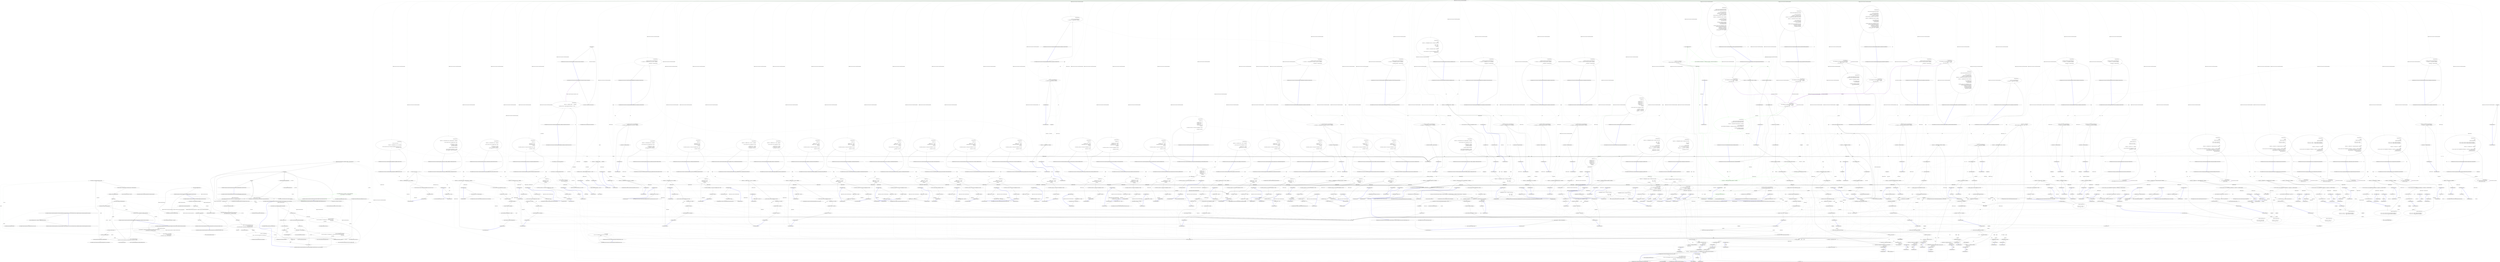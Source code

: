 digraph  {
d95 [cluster="Hangfire.Continuations.ContinuationsSupportAttribute.GetContinuations(Hangfire.Storage.IStorageConnection, string)", color=green, community=0, label="0: return JobHelper.FromJson<List<Continuation>>(connection.GetJobParameter(\r\n                jobId, ''Continuations'')) ?? new List<Continuation>();", span="221-222"];
d36 [cluster="Hangfire.Continuations.ContinuationsSupportAttribute.GetContinuations(Hangfire.Storage.IStorageConnection, string)", label="Entry Hangfire.Continuations.ContinuationsSupportAttribute.GetContinuations(Hangfire.Storage.IStorageConnection, string)", span="219-219"];
d96 [cluster="Hangfire.Continuations.ContinuationsSupportAttribute.GetContinuations(Hangfire.Storage.IStorageConnection, string)", label="Exit Hangfire.Continuations.ContinuationsSupportAttribute.GetContinuations(Hangfire.Storage.IStorageConnection, string)", span="219-219"];
d97 [cluster="Hangfire.Storage.IStorageConnection.GetJobParameter(string, string)", label="Entry Hangfire.Storage.IStorageConnection.GetJobParameter(string, string)", span="39-39"];
d98 [cluster="Hangfire.Common.JobHelper.FromJson<T>(string)", label="Entry Hangfire.Common.JobHelper.FromJson<T>(string)", span="39-39"];
d99 [cluster="System.Collections.Generic.List<T>.List()", label="Entry System.Collections.Generic.List<T>.List()", span="0-0"];
d24 [cluster="Hangfire.Continuations.ContinuationsSupportAttribute.AddContinuation(Hangfire.States.ElectStateContext, Hangfire.Continuations.AwaitingState)", label="var continuations = GetContinuations(connection, parentId)", span="85-85"];
d46 [cluster="Hangfire.Continuations.ContinuationsSupportAttribute.ExecuteContinuationsIfExist(Hangfire.States.ElectStateContext)", label="var continuations = GetContinuations(context.Connection, context.JobId)", span="121-121"];
d21 [cluster="Hangfire.Continuations.ContinuationsSupportAttribute.AddContinuation(Hangfire.States.ElectStateContext, Hangfire.Continuations.AwaitingState)", label="var connection = context.Connection", span="76-76"];
d22 [cluster="Hangfire.Continuations.ContinuationsSupportAttribute.AddContinuation(Hangfire.States.ElectStateContext, Hangfire.Continuations.AwaitingState)", label="var parentId = awaitingState.ParentId", span="77-77"];
d23 [cluster="Hangfire.Continuations.ContinuationsSupportAttribute.AddContinuation(Hangfire.States.ElectStateContext, Hangfire.Continuations.AwaitingState)", label="connection.AcquireDistributedJobLock(parentId, AddJobLockTimeout)", span="83-83"];
d25 [cluster="Hangfire.Continuations.ContinuationsSupportAttribute.AddContinuation(Hangfire.States.ElectStateContext, Hangfire.Continuations.AwaitingState)", label="continuations.Add(new Continuation { JobId = context.JobId, Options = awaitingState.Options })", span="86-86"];
d30 [cluster="Hangfire.Continuations.ContinuationsSupportAttribute.AddContinuation(Hangfire.States.ElectStateContext, Hangfire.Continuations.AwaitingState)", label="SetContinuations(connection, parentId, continuations)", span="103-103"];
d15 [cluster="Hangfire.Continuations.ContinuationsSupportAttribute.ExecuteContinuationsIfExist(Hangfire.States.ElectStateContext)", label="Entry Hangfire.Continuations.ContinuationsSupportAttribute.ExecuteContinuationsIfExist(Hangfire.States.ElectStateContext)", span="117-117"];
d47 [cluster="Hangfire.Continuations.ContinuationsSupportAttribute.ExecuteContinuationsIfExist(Hangfire.States.ElectStateContext)", label="var nextStates = new Dictionary<string, IState>()", span="122-122"];
d48 [cluster="Hangfire.Continuations.ContinuationsSupportAttribute.ExecuteContinuationsIfExist(Hangfire.States.ElectStateContext)", label=continuations, span="126-126"];
d13 [cluster="Hangfire.Continuations.ContinuationsSupportAttribute.AddContinuation(Hangfire.States.ElectStateContext, Hangfire.Continuations.AwaitingState)", label="Entry Hangfire.Continuations.ContinuationsSupportAttribute.AddContinuation(Hangfire.States.ElectStateContext, Hangfire.Continuations.AwaitingState)", span="74-74"];
d26 [cluster="Hangfire.Continuations.ContinuationsSupportAttribute.AddContinuation(Hangfire.States.ElectStateContext, Hangfire.Continuations.AwaitingState)", label="var jobData = connection.GetJobData(parentId)", span="88-88"];
d29 [cluster="Hangfire.Continuations.ContinuationsSupportAttribute.AddContinuation(Hangfire.States.ElectStateContext, Hangfire.Continuations.AwaitingState)", label="var currentState = connection.GetStateData(parentId)", span="98-98"];
d28 [cluster="Hangfire.Continuations.ContinuationsSupportAttribute.AddContinuation(Hangfire.States.ElectStateContext, Hangfire.Continuations.AwaitingState)", label="throw new InvalidOperationException(\r\n                        String.Format(''Can not add a continuation: parent background job '{0}' does not exist.'', parentId));", span="94-95"];
d35 [cluster="Hangfire.Storage.IStorageConnection.AcquireDistributedJobLock(string, System.TimeSpan)", label="Entry Hangfire.Storage.IStorageConnection.AcquireDistributedJobLock(string, System.TimeSpan)", span="26-26"];
d37 [cluster="Hangfire.Continuations.ContinuationsSupportAttribute.Continuation.Continuation()", label="Entry Hangfire.Continuations.ContinuationsSupportAttribute.Continuation.Continuation()", span="229-229"];
d38 [cluster="System.Collections.Generic.List<T>.Add(T)", label="Entry System.Collections.Generic.List<T>.Add(T)", span="0-0"];
d31 [cluster="Hangfire.Continuations.ContinuationsSupportAttribute.AddContinuation(Hangfire.States.ElectStateContext, Hangfire.Continuations.AwaitingState)", label="currentState != null && _knownFinalStates.Contains(currentState.Name)", span="105-105"];
d43 [cluster="Hangfire.Continuations.ContinuationsSupportAttribute.SetContinuations(Hangfire.Storage.IStorageConnection, string, System.Collections.Generic.List<Hangfire.Continuations.ContinuationsSupportAttribute.Continuation>)", label="Entry Hangfire.Continuations.ContinuationsSupportAttribute.SetContinuations(Hangfire.Storage.IStorageConnection, string, System.Collections.Generic.List<Hangfire.Continuations.ContinuationsSupportAttribute.Continuation>)", span="213-213"];
d11 [cluster="Hangfire.Continuations.ContinuationsSupportAttribute.OnStateElection(Hangfire.States.ElectStateContext)", label="ExecuteContinuationsIfExist(context)", span="61-61"];
d62 [cluster="Hangfire.Continuations.ContinuationsSupportAttribute.ExecuteContinuationsIfExist(Hangfire.States.ElectStateContext)", label="Exit Hangfire.Continuations.ContinuationsSupportAttribute.ExecuteContinuationsIfExist(Hangfire.States.ElectStateContext)", span="117-117"];
d50 [cluster="Hangfire.Continuations.ContinuationsSupportAttribute.ExecuteContinuationsIfExist(Hangfire.States.ElectStateContext)", label="var currentState = GetContinuaionState(context, continuation.JobId, ContinuationStateFetchTimeout)", span="130-130"];
d53 [cluster="Hangfire.Continuations.ContinuationsSupportAttribute.ExecuteContinuationsIfExist(Hangfire.States.ElectStateContext)", label="continuation.Options.HasFlag(JobContinuationOptions.OnlyOnSucceededState) &&\r\n                    context.CandidateState.Name != SucceededState.StateName", span="140-141"];
d61 [cluster="Hangfire.Continuations.ContinuationsSupportAttribute.ExecuteContinuationsIfExist(Hangfire.States.ElectStateContext)", label="context.StateMachine.ChangeState(tuple.Key, tuple.Value, new[] { AwaitingState.StateName })", span="168-168"];
d63 [cluster="System.Collections.Generic.Dictionary<TKey, TValue>.Dictionary()", label="Entry System.Collections.Generic.Dictionary<TKey, TValue>.Dictionary()", span="0-0"];
d54 [cluster="Hangfire.Continuations.ContinuationsSupportAttribute.ExecuteContinuationsIfExist(Hangfire.States.ElectStateContext)", label="nextStates.Add(continuation.JobId, new DeletedState { Reason = ''Missed continuation'' })", span="143-143"];
d59 [cluster="Hangfire.Continuations.ContinuationsSupportAttribute.ExecuteContinuationsIfExist(Hangfire.States.ElectStateContext)", label="nextStates.Add(continuation.JobId, nextState)", span="163-163"];
d60 [cluster="Hangfire.Continuations.ContinuationsSupportAttribute.ExecuteContinuationsIfExist(Hangfire.States.ElectStateContext)", label=nextStates, span="166-166"];
d49 [cluster="Hangfire.Continuations.ContinuationsSupportAttribute.ExecuteContinuationsIfExist(Hangfire.States.ElectStateContext)", label="String.IsNullOrWhiteSpace(continuation.JobId)", span="128-128"];
d51 [cluster="Hangfire.Continuations.ContinuationsSupportAttribute.ExecuteContinuationsIfExist(Hangfire.States.ElectStateContext)", label="currentState == null", span="131-131"];
d52 [cluster="Hangfire.Continuations.ContinuationsSupportAttribute.ExecuteContinuationsIfExist(Hangfire.States.ElectStateContext)", label="currentState.Name != AwaitingState.StateName", span="138-138"];
d9 [cluster="Hangfire.Continuations.ContinuationsSupportAttribute.OnStateElection(Hangfire.States.ElectStateContext)", label="AddContinuation(context, awaitingState)", span="56-56"];
d34 [cluster="Hangfire.Continuations.ContinuationsSupportAttribute.AddContinuation(Hangfire.States.ElectStateContext, Hangfire.Continuations.AwaitingState)", label="Exit Hangfire.Continuations.ContinuationsSupportAttribute.AddContinuation(Hangfire.States.ElectStateContext, Hangfire.Continuations.AwaitingState)", span="74-74"];
d32 [cluster="Hangfire.Continuations.ContinuationsSupportAttribute.AddContinuation(Hangfire.States.ElectStateContext, Hangfire.Continuations.AwaitingState)", label="var startImmediately = !awaitingState.Options.HasFlag(JobContinuationOptions.OnlyOnSucceededState) ||\r\n                        currentState.Name == SucceededState.StateName", span="107-108"];
d33 [cluster="Hangfire.Continuations.ContinuationsSupportAttribute.AddContinuation(Hangfire.States.ElectStateContext, Hangfire.Continuations.AwaitingState)", label="context.CandidateState = startImmediately\r\n                        ? awaitingState.NextState\r\n                        : new DeletedState { Reason = ''Missed continuation'' }", span="110-112"];
d27 [cluster="Hangfire.Continuations.ContinuationsSupportAttribute.AddContinuation(Hangfire.States.ElectStateContext, Hangfire.Continuations.AwaitingState)", label="jobData == null", span="89-89"];
d39 [cluster="Hangfire.Storage.IStorageConnection.GetJobData(string)", label="Entry Hangfire.Storage.IStorageConnection.GetJobData(string)", span="42-42"];
d42 [cluster="Hangfire.Storage.IStorageConnection.GetStateData(string)", label="Entry Hangfire.Storage.IStorageConnection.GetStateData(string)", span="45-45"];
d40 [cluster="System.InvalidOperationException.InvalidOperationException(string)", label="Entry System.InvalidOperationException.InvalidOperationException(string)", span="0-0"];
d41 [cluster="string.Format(string, object)", label="Entry string.Format(string, object)", span="0-0"];
d102 [label="Hangfire.Continuations.ContinuationsSupportAttribute", span=""];
d14 [cluster="System.Collections.Generic.HashSet<T>.Contains(T)", label="Entry System.Collections.Generic.HashSet<T>.Contains(T)", span="0-0"];
d92 [cluster="Hangfire.Continuations.ContinuationsSupportAttribute.SetContinuations(Hangfire.Storage.IStorageConnection, string, System.Collections.Generic.List<Hangfire.Continuations.ContinuationsSupportAttribute.Continuation>)", label="Exit Hangfire.Continuations.ContinuationsSupportAttribute.SetContinuations(Hangfire.Storage.IStorageConnection, string, System.Collections.Generic.List<Hangfire.Continuations.ContinuationsSupportAttribute.Continuation>)", span="213-213"];
d91 [cluster="Hangfire.Continuations.ContinuationsSupportAttribute.SetContinuations(Hangfire.Storage.IStorageConnection, string, System.Collections.Generic.List<Hangfire.Continuations.ContinuationsSupportAttribute.Continuation>)", label="connection.SetJobParameter(jobId, ''Continuations'', JobHelper.ToJson(continuations))", span="216-216"];
d6 [cluster="Hangfire.Continuations.ContinuationsSupportAttribute.OnStateElection(Hangfire.States.ElectStateContext)", label="Entry Hangfire.Continuations.ContinuationsSupportAttribute.OnStateElection(Hangfire.States.ElectStateContext)", span="50-50"];
d10 [cluster="Hangfire.Continuations.ContinuationsSupportAttribute.OnStateElection(Hangfire.States.ElectStateContext)", label="_knownFinalStates.Contains(context.CandidateState.Name)", span="58-58"];
d12 [cluster="Hangfire.Continuations.ContinuationsSupportAttribute.OnStateElection(Hangfire.States.ElectStateContext)", label="Exit Hangfire.Continuations.ContinuationsSupportAttribute.OnStateElection(Hangfire.States.ElectStateContext)", span="50-50"];
d65 [cluster="Hangfire.Continuations.ContinuationsSupportAttribute.GetContinuaionState(Hangfire.States.ElectStateContext, string, System.TimeSpan)", label="Entry Hangfire.Continuations.ContinuationsSupportAttribute.GetContinuaionState(Hangfire.States.ElectStateContext, string, System.TimeSpan)", span="172-172"];
d56 [cluster="Hangfire.Continuations.ContinuationsSupportAttribute.ExecuteContinuationsIfExist(Hangfire.States.ElectStateContext)", label="nextState = JsonConvert.DeserializeObject<IState>(\r\n                        currentState.Data[''NextState''],\r\n                        new JsonSerializerSettings { TypeNameHandling = TypeNameHandling.Objects })", span="151-153"];
d55 [cluster="Hangfire.Continuations.ContinuationsSupportAttribute.ExecuteContinuationsIfExist(Hangfire.States.ElectStateContext)", label="IState nextState", span="147-147"];
d44 [cluster="System.Enum.HasFlag(System.Enum)", label="Entry System.Enum.HasFlag(System.Enum)", span="0-0"];
d70 [cluster="Hangfire.States.IStateMachine.ChangeState(string, Hangfire.States.IState, string[])", label="Entry Hangfire.States.IStateMachine.ChangeState(string, Hangfire.States.IState, string[])", span="31-31"];
d45 [cluster="Hangfire.States.DeletedState.DeletedState()", label="Entry Hangfire.States.DeletedState.DeletedState()", span="27-27"];
d66 [cluster="System.Collections.Generic.Dictionary<TKey, TValue>.Add(TKey, TValue)", label="Entry System.Collections.Generic.Dictionary<TKey, TValue>.Add(TKey, TValue)", span="0-0"];
d58 [cluster="Hangfire.Continuations.ContinuationsSupportAttribute.ExecuteContinuationsIfExist(Hangfire.States.ElectStateContext)", label="nextState = new FailedState(ex)\r\n                    {\r\n                        Reason = ''Can not start the continuation due to de-serialization error.''\r\n                    }", span="157-160"];
d64 [cluster="string.IsNullOrWhiteSpace(string)", label="Entry string.IsNullOrWhiteSpace(string)", span="0-0"];
d7 [cluster="Hangfire.Continuations.ContinuationsSupportAttribute.OnStateElection(Hangfire.States.ElectStateContext)", label="var awaitingState = context.CandidateState as AwaitingState", span="52-52"];
d8 [cluster="Hangfire.Continuations.ContinuationsSupportAttribute.OnStateElection(Hangfire.States.ElectStateContext)", label="awaitingState != null", span="53-53"];
d75 [cluster="Hangfire.Continuations.ContinuationsSupportAttribute.GetContinuaionState(Hangfire.States.ElectStateContext, string, System.TimeSpan)", label="var continuationData = context.Connection.GetJobData(continuationJobId)", span="181-181"];
d78 [cluster="Hangfire.Continuations.ContinuationsSupportAttribute.GetContinuaionState(Hangfire.States.ElectStateContext, string, System.TimeSpan)", label="currentState = context.Connection.GetStateData(continuationJobId)", span="192-192"];
d3 [cluster="Hangfire.Continuations.ContinuationsSupportAttribute.ContinuationsSupportAttribute(System.Collections.Generic.HashSet<string>)", label="_knownFinalStates = knownFinalStates", span="43-43"];
d4 [cluster="Hangfire.Continuations.ContinuationsSupportAttribute.ContinuationsSupportAttribute(System.Collections.Generic.HashSet<string>)", label="Order = 1000", span="47-47"];
d93 [cluster="Hangfire.Common.JobHelper.ToJson(object)", label="Entry Hangfire.Common.JobHelper.ToJson(object)", span="32-32"];
d94 [cluster="Hangfire.Storage.IStorageConnection.SetJobParameter(string, string, string)", label="Entry Hangfire.Storage.IStorageConnection.SetJobParameter(string, string, string)", span="38-38"];
d85 [cluster="Hangfire.Continuations.ContinuationsSupportAttribute.GetContinuaionState(Hangfire.States.ElectStateContext, string, System.TimeSpan)", label="Exit Hangfire.Continuations.ContinuationsSupportAttribute.GetContinuaionState(Hangfire.States.ElectStateContext, string, System.TimeSpan)", span="172-172"];
d71 [cluster="Hangfire.Continuations.ContinuationsSupportAttribute.GetContinuaionState(Hangfire.States.ElectStateContext, string, System.TimeSpan)", label="StateData currentState = null", span="174-174"];
d77 [cluster="Hangfire.Continuations.ContinuationsSupportAttribute.GetContinuaionState(Hangfire.States.ElectStateContext, string, System.TimeSpan)", label="Logger.Warn(String.Format(\r\n                        ''Can not start continuation '{0}' for background job '{1}': continuation does not exist.'',\r\n                        continuationJobId,\r\n                        context.JobId))", span="184-187"];
d80 [cluster="Hangfire.Continuations.ContinuationsSupportAttribute.GetContinuaionState(Hangfire.States.ElectStateContext, string, System.TimeSpan)", label="DateTime.UtcNow >= started.Add(timeout)", span="198-198"];
d81 [cluster="Hangfire.Continuations.ContinuationsSupportAttribute.GetContinuaionState(Hangfire.States.ElectStateContext, string, System.TimeSpan)", label="throw new TimeoutException(String.Format(\r\n                        ''Can not start continuation '{0}' for background job '{1}': timeout expired while trying to fetch continuation state.'',\r\n                        continuationJobId,\r\n                        context.JobId));", span="200-203"];
d57 [cluster="Hangfire.Continuations.ContinuationsSupportAttribute.ExecuteContinuationsIfExist(Hangfire.States.ElectStateContext)", label=Exception, span="155-155"];
d67 [cluster="JsonSerializerSettings.cstr", label="Entry JsonSerializerSettings.cstr", span=""];
d68 [cluster="Unk.>", label="Entry Unk.>", span=""];
d69 [cluster="Hangfire.States.FailedState.FailedState(System.Exception)", label="Entry Hangfire.States.FailedState.FailedState(System.Exception)", span="26-26"];
d74 [cluster="Hangfire.Continuations.ContinuationsSupportAttribute.GetContinuaionState(Hangfire.States.ElectStateContext, string, System.TimeSpan)", label=true, span="179-179"];
d76 [cluster="Hangfire.Continuations.ContinuationsSupportAttribute.GetContinuaionState(Hangfire.States.ElectStateContext, string, System.TimeSpan)", label="continuationData == null", span="182-182"];
d79 [cluster="Hangfire.Continuations.ContinuationsSupportAttribute.GetContinuaionState(Hangfire.States.ElectStateContext, string, System.TimeSpan)", label="currentState != null", span="193-193"];
d84 [cluster="Hangfire.Continuations.ContinuationsSupportAttribute.GetContinuaionState(Hangfire.States.ElectStateContext, string, System.TimeSpan)", label="return currentState;", span="210-210"];
d2 [cluster="Hangfire.Continuations.ContinuationsSupportAttribute.ContinuationsSupportAttribute(System.Collections.Generic.HashSet<string>)", label="Entry Hangfire.Continuations.ContinuationsSupportAttribute.ContinuationsSupportAttribute(System.Collections.Generic.HashSet<string>)", span="41-41"];
d5 [cluster="Hangfire.Continuations.ContinuationsSupportAttribute.ContinuationsSupportAttribute(System.Collections.Generic.HashSet<string>)", label="Exit Hangfire.Continuations.ContinuationsSupportAttribute.ContinuationsSupportAttribute(System.Collections.Generic.HashSet<string>)", span="41-41"];
d72 [cluster="Hangfire.Continuations.ContinuationsSupportAttribute.GetContinuaionState(Hangfire.States.ElectStateContext, string, System.TimeSpan)", label="var started = DateTime.UtcNow", span="176-176"];
d86 [cluster="string.Format(string, object, object)", label="Entry string.Format(string, object, object)", span="0-0"];
d87 [cluster="Hangfire.Logging.ILog.Warn(string)", label="Entry Hangfire.Logging.ILog.Warn(string)", span="261-261"];
d82 [cluster="Hangfire.Continuations.ContinuationsSupportAttribute.GetContinuaionState(Hangfire.States.ElectStateContext, string, System.TimeSpan)", label="Thread.Sleep(firstAttempt ? 0 : 1)", span="206-206"];
d88 [cluster="System.DateTime.Add(System.TimeSpan)", label="Entry System.DateTime.Add(System.TimeSpan)", span="0-0"];
d89 [cluster="System.TimeoutException.TimeoutException(string)", label="Entry System.TimeoutException.TimeoutException(string)", span="0-0"];
d73 [cluster="Hangfire.Continuations.ContinuationsSupportAttribute.GetContinuaionState(Hangfire.States.ElectStateContext, string, System.TimeSpan)", label="var firstAttempt = true", span="177-177"];
d83 [cluster="Hangfire.Continuations.ContinuationsSupportAttribute.GetContinuaionState(Hangfire.States.ElectStateContext, string, System.TimeSpan)", label="firstAttempt = false", span="207-207"];
d90 [cluster="System.Threading.Thread.Sleep(int)", label="Entry System.Threading.Thread.Sleep(int)", span="0-0"];
m0_452 [cluster="Hangfire.SqlServer.Tests.SqlServerWriteOnlyTransactionFacts.RemoveFromList_RemovesAllRecords_WithGivenKeyAndValue(bool)", file="SqlServerWriteOnlyTransactionFacts.cs", label="Entry Hangfire.SqlServer.Tests.SqlServerWriteOnlyTransactionFacts.RemoveFromList_RemovesAllRecords_WithGivenKeyAndValue(bool)", span="556-556"];
m0_453 [cluster="Hangfire.SqlServer.Tests.SqlServerWriteOnlyTransactionFacts.RemoveFromList_RemovesAllRecords_WithGivenKeyAndValue(bool)", file="SqlServerWriteOnlyTransactionFacts.cs", label="UseConnection(sql =>\r\n            {\r\n                Commit(sql, x =>\r\n                {\r\n                    x.InsertToList(''my-key'', ''my-value'');\r\n                    x.InsertToList(''my-key'', ''my-value'');\r\n                    x.RemoveFromList(''my-key'', ''my-value'');\r\n                }, useBatching);\r\n\r\n                var recordCount = sql.Query<int>(''select count(*) from HangFire.List'').Single();\r\n\r\n                Assert.Equal(0, recordCount);\r\n            })", span="558-570"];
m0_454 [cluster="Hangfire.SqlServer.Tests.SqlServerWriteOnlyTransactionFacts.RemoveFromList_RemovesAllRecords_WithGivenKeyAndValue(bool)", file="SqlServerWriteOnlyTransactionFacts.cs", label="Exit Hangfire.SqlServer.Tests.SqlServerWriteOnlyTransactionFacts.RemoveFromList_RemovesAllRecords_WithGivenKeyAndValue(bool)", span="556-556"];
m0_769 [cluster="Hangfire.SqlServer.Tests.SqlServerWriteOnlyTransactionFacts.ExpireSet_SetsExpirationTime_OnASet_WithGivenKey(bool)", file="SqlServerWriteOnlyTransactionFacts.cs", label="Entry Hangfire.SqlServer.Tests.SqlServerWriteOnlyTransactionFacts.ExpireSet_SetsExpirationTime_OnASet_WithGivenKey(bool)", span="959-959"];
m0_771 [cluster="Hangfire.SqlServer.Tests.SqlServerWriteOnlyTransactionFacts.ExpireSet_SetsExpirationTime_OnASet_WithGivenKey(bool)", file="SqlServerWriteOnlyTransactionFacts.cs", label="UseConnection(sql =>\r\n            {\r\n                // Arrange\r\n                sql.Execute(arrangeSql, new[]\r\n                {\r\n                    new { key = ''set-1'', value = ''1'' },\r\n                    new { key = ''set-2'', value = ''1'' }\r\n                });\r\n\r\n                // Act\r\n                Commit(sql, x => x.ExpireSet(''set-1'', TimeSpan.FromMinutes(60)), useBatching);\r\n\r\n                // Assert\r\n                var records = sql.Query(''select * from HangFire.[Set]'').ToDictionary(x => (string)x.Key, x => (DateTime?)x.ExpireAt);\r\n                Assert.True(DateTime.UtcNow.AddMinutes(59) < records[''set-1'']);\r\n                Assert.True(records[''set-1''] < DateTime.UtcNow.AddMinutes(61));\r\n                Assert.Null(records[''set-2'']);\r\n            })", span="965-982"];
m0_770 [cluster="Hangfire.SqlServer.Tests.SqlServerWriteOnlyTransactionFacts.ExpireSet_SetsExpirationTime_OnASet_WithGivenKey(bool)", file="SqlServerWriteOnlyTransactionFacts.cs", label="string arrangeSql = @''\r\ninsert into HangFire.[Set] ([Key], [Value], [Score])\r\nvalues (@key, @value, 0.0)''", span="961-963"];
m0_772 [cluster="Hangfire.SqlServer.Tests.SqlServerWriteOnlyTransactionFacts.ExpireSet_SetsExpirationTime_OnASet_WithGivenKey(bool)", file="SqlServerWriteOnlyTransactionFacts.cs", label="Exit Hangfire.SqlServer.Tests.SqlServerWriteOnlyTransactionFacts.ExpireSet_SetsExpirationTime_OnASet_WithGivenKey(bool)", span="959-959"];
m0_535 [cluster="Hangfire.SqlServer.Tests.SqlServerWriteOnlyTransactionFacts.TrimList_RemovesAllRecords_IfStartFromGreaterThanEndingAt(bool)", file="SqlServerWriteOnlyTransactionFacts.cs", label="Entry Hangfire.SqlServer.Tests.SqlServerWriteOnlyTransactionFacts.TrimList_RemovesAllRecords_IfStartFromGreaterThanEndingAt(bool)", span="678-678"];
m0_536 [cluster="Hangfire.SqlServer.Tests.SqlServerWriteOnlyTransactionFacts.TrimList_RemovesAllRecords_IfStartFromGreaterThanEndingAt(bool)", file="SqlServerWriteOnlyTransactionFacts.cs", label="UseConnection(sql =>\r\n            {\r\n                Commit(sql, x =>\r\n                {\r\n                    x.InsertToList(''my-key'', ''0'');\r\n                    x.TrimList(''my-key'', 1, 0);\r\n                }, useBatching);\r\n\r\n                var recordCount = sql.Query<int>(''select count(*) from HangFire.List'').Single();\r\n\r\n                Assert.Equal(0, recordCount);\r\n            })", span="680-691"];
m0_537 [cluster="Hangfire.SqlServer.Tests.SqlServerWriteOnlyTransactionFacts.TrimList_RemovesAllRecords_IfStartFromGreaterThanEndingAt(bool)", file="SqlServerWriteOnlyTransactionFacts.cs", label="Exit Hangfire.SqlServer.Tests.SqlServerWriteOnlyTransactionFacts.TrimList_RemovesAllRecords_IfStartFromGreaterThanEndingAt(bool)", span="678-678"];
m0_440 [cluster="Hangfire.SqlServer.Tests.SqlServerWriteOnlyTransactionFacts.InsertToList_AddsAnotherRecord_WhenBothKeyAndValueAreExist(bool)", file="SqlServerWriteOnlyTransactionFacts.cs", label="Entry Hangfire.SqlServer.Tests.SqlServerWriteOnlyTransactionFacts.InsertToList_AddsAnotherRecord_WhenBothKeyAndValueAreExist(bool)", span="537-537"];
m0_441 [cluster="Hangfire.SqlServer.Tests.SqlServerWriteOnlyTransactionFacts.InsertToList_AddsAnotherRecord_WhenBothKeyAndValueAreExist(bool)", file="SqlServerWriteOnlyTransactionFacts.cs", label="UseConnection(sql =>\r\n            {\r\n                Commit(sql, x =>\r\n                {\r\n                    x.InsertToList(''my-key'', ''my-value'');\r\n                    x.InsertToList(''my-key'', ''my-value'');\r\n                }, useBatching);\r\n\r\n                var recordCount = sql.Query<int>(''select count(*) from HangFire.List'').Single();\r\n\r\n                Assert.Equal(2, recordCount);\r\n            })", span="539-550"];
m0_442 [cluster="Hangfire.SqlServer.Tests.SqlServerWriteOnlyTransactionFacts.InsertToList_AddsAnotherRecord_WhenBothKeyAndValueAreExist(bool)", file="SqlServerWriteOnlyTransactionFacts.cs", label="Exit Hangfire.SqlServer.Tests.SqlServerWriteOnlyTransactionFacts.InsertToList_AddsAnotherRecord_WhenBothKeyAndValueAreExist(bool)", span="537-537"];
m0_803 [cluster="Hangfire.SqlServer.SqlServerWriteOnlyTransaction.ExpireList(string, System.TimeSpan)", file="SqlServerWriteOnlyTransactionFacts.cs", label="Entry Hangfire.SqlServer.SqlServerWriteOnlyTransaction.ExpireList(string, System.TimeSpan)", span="345-345"];
m0_635 [cluster="Hangfire.SqlServer.Tests.SqlServerWriteOnlyTransactionFacts.RemoveHash_RemovesAllHashRecords(bool)", file="SqlServerWriteOnlyTransactionFacts.cs", label="Entry Hangfire.SqlServer.Tests.SqlServerWriteOnlyTransactionFacts.RemoveHash_RemovesAllHashRecords(bool)", span="800-800"];
m0_636 [cluster="Hangfire.SqlServer.Tests.SqlServerWriteOnlyTransactionFacts.RemoveHash_RemovesAllHashRecords(bool)", file="SqlServerWriteOnlyTransactionFacts.cs", label="UseConnection(sql =>\r\n            {\r\n                // Arrange\r\n                Commit(sql, x => x.SetRangeInHash(''some-hash'', new Dictionary<string, string>\r\n                {\r\n                    { ''Key1'', ''Value1'' },\r\n                    { ''Key2'', ''Value2'' }\r\n                }), useBatching);\r\n\r\n                // Act\r\n                Commit(sql, x => x.RemoveHash(''some-hash''), useBatching);\r\n\r\n                // Assert\r\n                var count = sql.Query<int>(''select count(*) from HangFire.Hash'').Single();\r\n                Assert.Equal(0, count);\r\n            })", span="802-817"];
m0_637 [cluster="Hangfire.SqlServer.Tests.SqlServerWriteOnlyTransactionFacts.RemoveHash_RemovesAllHashRecords(bool)", file="SqlServerWriteOnlyTransactionFacts.cs", label="Exit Hangfire.SqlServer.Tests.SqlServerWriteOnlyTransactionFacts.RemoveHash_RemovesAllHashRecords(bool)", span="800-800"];
m0_839 [cluster="Hangfire.SqlServer.Tests.SqlServerWriteOnlyTransactionFacts.PersistHash_ClearsExpirationTime_OnAGivenHash(bool)", file="SqlServerWriteOnlyTransactionFacts.cs", label="Entry Hangfire.SqlServer.Tests.SqlServerWriteOnlyTransactionFacts.PersistHash_ClearsExpirationTime_OnAGivenHash(bool)", span="1044-1044"];
m0_841 [cluster="Hangfire.SqlServer.Tests.SqlServerWriteOnlyTransactionFacts.PersistHash_ClearsExpirationTime_OnAGivenHash(bool)", file="SqlServerWriteOnlyTransactionFacts.cs", label="UseConnection(sql =>\r\n            {\r\n                // Arrange\r\n                sql.Execute(arrangeSql, new[]\r\n                {\r\n                    new { key = ''hash-1'', field = ''field'', expireAt = DateTime.UtcNow.AddDays(1) },\r\n                    new { key = ''hash-2'', field = ''field'', expireAt = DateTime.UtcNow.AddDays(1) }\r\n                });\r\n\r\n                // Act\r\n                Commit(sql, x => x.PersistHash(''hash-1''), useBatching);\r\n\r\n                // Assert\r\n                var records = sql.Query(''select * from HangFire.Hash'').ToDictionary(x => (string)x.Key, x => (DateTime?)x.ExpireAt);\r\n                Assert.Null(records[''hash-1'']);\r\n                Assert.NotNull(records[''hash-2'']);\r\n            })", span="1050-1066"];
m0_840 [cluster="Hangfire.SqlServer.Tests.SqlServerWriteOnlyTransactionFacts.PersistHash_ClearsExpirationTime_OnAGivenHash(bool)", file="SqlServerWriteOnlyTransactionFacts.cs", label="string arrangeSql = @''\r\ninsert into HangFire.Hash ([Key], [Field], [ExpireAt])\r\nvalues (@key, @field, @expireAt)''", span="1046-1048"];
m0_842 [cluster="Hangfire.SqlServer.Tests.SqlServerWriteOnlyTransactionFacts.PersistHash_ClearsExpirationTime_OnAGivenHash(bool)", file="SqlServerWriteOnlyTransactionFacts.cs", label="Exit Hangfire.SqlServer.Tests.SqlServerWriteOnlyTransactionFacts.PersistHash_ClearsExpirationTime_OnAGivenHash(bool)", span="1044-1044"];
m0_270 [cluster="Hangfire.SqlServer.SqlServerWriteOnlyTransaction.IncrementCounter(string, System.TimeSpan)", file="SqlServerWriteOnlyTransactionFacts.cs", label="Entry Hangfire.SqlServer.SqlServerWriteOnlyTransaction.IncrementCounter(string, System.TimeSpan)", span="167-167"];
m0_377 [cluster="Hangfire.SqlServer.SqlServerWriteOnlyTransaction.AddToSet(string, string, double)", file="SqlServerWriteOnlyTransactionFacts.cs", label="Entry Hangfire.SqlServer.SqlServerWriteOnlyTransaction.AddToSet(string, string, double)", span="198-198"];
m0_43 [cluster="Unk.ToString", file="SqlServerWriteOnlyTransactionFacts.cs", label="Entry Unk.ToString", span=""];
m0_177 [cluster="Unk.AddJobState", file="SqlServerWriteOnlyTransactionFacts.cs", label="Entry Unk.AddJobState", span=""];
m0_908 [cluster="Hangfire.SqlServer.Tests.SqlServerWriteOnlyTransactionFacts.PersistList_ClearsExpirationTime_OnAGivenHash(bool)", file="SqlServerWriteOnlyTransactionFacts.cs", label="Entry Hangfire.SqlServer.Tests.SqlServerWriteOnlyTransactionFacts.PersistList_ClearsExpirationTime_OnAGivenHash(bool)", span="1128-1128"];
m0_910 [cluster="Hangfire.SqlServer.Tests.SqlServerWriteOnlyTransactionFacts.PersistList_ClearsExpirationTime_OnAGivenHash(bool)", file="SqlServerWriteOnlyTransactionFacts.cs", label="UseConnection(sql =>\r\n            {\r\n                // Arrange\r\n                sql.Execute(arrangeSql, new[]\r\n                {\r\n                    new { key = ''list-1'', expireAt = DateTime.UtcNow.AddDays(1) },\r\n                    new { key = ''list-2'', expireAt = DateTime.UtcNow.AddDays(1) }\r\n                });\r\n\r\n                // Act\r\n                Commit(sql, x => x.PersistList(''list-1''), useBatching);\r\n\r\n                // Assert\r\n                var records = sql.Query(''select * from HangFire.[List]'').ToDictionary(x => (string)x.Key, x => (DateTime?)x.ExpireAt);\r\n                Assert.Null(records[''list-1'']);\r\n                Assert.NotNull(records[''list-2'']);\r\n            })", span="1134-1150"];
m0_909 [cluster="Hangfire.SqlServer.Tests.SqlServerWriteOnlyTransactionFacts.PersistList_ClearsExpirationTime_OnAGivenHash(bool)", file="SqlServerWriteOnlyTransactionFacts.cs", label="string arrangeSql = @''\r\ninsert into HangFire.[List] ([Key], [ExpireAt])\r\nvalues (@key, @expireAt)''", span="1130-1132"];
m0_911 [cluster="Hangfire.SqlServer.Tests.SqlServerWriteOnlyTransactionFacts.PersistList_ClearsExpirationTime_OnAGivenHash(bool)", file="SqlServerWriteOnlyTransactionFacts.cs", label="Exit Hangfire.SqlServer.Tests.SqlServerWriteOnlyTransactionFacts.PersistList_ClearsExpirationTime_OnAGivenHash(bool)", span="1128-1128"];
m0_478 [cluster="Hangfire.SqlServer.Tests.SqlServerWriteOnlyTransactionFacts.RemoveFromList_DoesNotRemoveRecords_WithSameValue_ButDifferentKey(bool)", file="SqlServerWriteOnlyTransactionFacts.cs", label="Entry Hangfire.SqlServer.Tests.SqlServerWriteOnlyTransactionFacts.RemoveFromList_DoesNotRemoveRecords_WithSameValue_ButDifferentKey(bool)", span="595-595"];
m0_479 [cluster="Hangfire.SqlServer.Tests.SqlServerWriteOnlyTransactionFacts.RemoveFromList_DoesNotRemoveRecords_WithSameValue_ButDifferentKey(bool)", file="SqlServerWriteOnlyTransactionFacts.cs", label="UseConnection(sql =>\r\n            {\r\n                Commit(sql, x =>\r\n                {\r\n                    x.InsertToList(''my-key'', ''my-value'');\r\n                    x.RemoveFromList(''different-key'', ''my-value'');\r\n                }, useBatching);\r\n\r\n                var recordCount = sql.Query<int>(''select count(*) from HangFire.List'').Single();\r\n\r\n                Assert.Equal(1, recordCount);\r\n            })", span="597-608"];
m0_480 [cluster="Hangfire.SqlServer.Tests.SqlServerWriteOnlyTransactionFacts.RemoveFromList_DoesNotRemoveRecords_WithSameValue_ButDifferentKey(bool)", file="SqlServerWriteOnlyTransactionFacts.cs", label="Exit Hangfire.SqlServer.Tests.SqlServerWriteOnlyTransactionFacts.RemoveFromList_DoesNotRemoveRecords_WithSameValue_ButDifferentKey(bool)", span="595-595"];
m0_731 [cluster="Hangfire.SqlServer.SqlServerWriteOnlyTransaction.ExpireHash(string, System.TimeSpan)", file="SqlServerWriteOnlyTransactionFacts.cs", label="Entry Hangfire.SqlServer.SqlServerWriteOnlyTransaction.ExpireHash(string, System.TimeSpan)", span="319-319"];
m0_547 [cluster="Hangfire.SqlServer.Tests.SqlServerWriteOnlyTransactionFacts.TrimList_RemovesRecords_OnlyOfAGivenKey(bool)", file="SqlServerWriteOnlyTransactionFacts.cs", label="Entry Hangfire.SqlServer.Tests.SqlServerWriteOnlyTransactionFacts.TrimList_RemovesRecords_OnlyOfAGivenKey(bool)", span="697-697"];
m0_548 [cluster="Hangfire.SqlServer.Tests.SqlServerWriteOnlyTransactionFacts.TrimList_RemovesRecords_OnlyOfAGivenKey(bool)", file="SqlServerWriteOnlyTransactionFacts.cs", label="UseConnection(sql =>\r\n            {\r\n                Commit(sql, x =>\r\n                {\r\n                    x.InsertToList(''my-key'', ''0'');\r\n                    x.TrimList(''another-key'', 1, 0);\r\n                }, useBatching);\r\n\r\n                var recordCount = sql.Query<int>(''select count(*) from HangFire.List'').Single();\r\n\r\n                Assert.Equal(1, recordCount);\r\n            })", span="699-710"];
m0_549 [cluster="Hangfire.SqlServer.Tests.SqlServerWriteOnlyTransactionFacts.TrimList_RemovesRecords_OnlyOfAGivenKey(bool)", file="SqlServerWriteOnlyTransactionFacts.cs", label="Exit Hangfire.SqlServer.Tests.SqlServerWriteOnlyTransactionFacts.TrimList_RemovesRecords_OnlyOfAGivenKey(bool)", span="697-697"];
m0_678 [cluster="Hangfire.SqlServer.Tests.SqlServerWriteOnlyTransactionFacts.AddRangeToSet_AddsAllItems_ToAGivenSet(bool)", file="SqlServerWriteOnlyTransactionFacts.cs", label="Entry Hangfire.SqlServer.Tests.SqlServerWriteOnlyTransactionFacts.AddRangeToSet_AddsAllItems_ToAGivenSet(bool)", span="851-851"];
m0_679 [cluster="Hangfire.SqlServer.Tests.SqlServerWriteOnlyTransactionFacts.AddRangeToSet_AddsAllItems_ToAGivenSet(bool)", file="SqlServerWriteOnlyTransactionFacts.cs", label="UseConnection(sql =>\r\n            {\r\n                var items = new List<string> { ''1'', ''2'', ''3'' };\r\n\r\n                Commit(sql, x => x.AddRangeToSet(''my-set'', items), useBatching);\r\n\r\n                var records = sql.Query<string>(@''select [Value] from HangFire.[Set] where [Key] = N'my-set''');\r\n                Assert.Equal(items, records);\r\n            })", span="853-861"];
m0_680 [cluster="Hangfire.SqlServer.Tests.SqlServerWriteOnlyTransactionFacts.AddRangeToSet_AddsAllItems_ToAGivenSet(bool)", file="SqlServerWriteOnlyTransactionFacts.cs", label="Exit Hangfire.SqlServer.Tests.SqlServerWriteOnlyTransactionFacts.AddRangeToSet_AddsAllItems_ToAGivenSet(bool)", span="851-851"];
m0_27 [cluster="Hangfire.SqlServer.Tests.SqlServerWriteOnlyTransactionFacts.ExpireJob_SetsJobExpirationData(bool)", file="SqlServerWriteOnlyTransactionFacts.cs", label="Entry Hangfire.SqlServer.Tests.SqlServerWriteOnlyTransactionFacts.ExpireJob_SetsJobExpirationData(bool)", span="39-39"];
m0_29 [cluster="Hangfire.SqlServer.Tests.SqlServerWriteOnlyTransactionFacts.ExpireJob_SetsJobExpirationData(bool)", color=green, community=0, file="SqlServerWriteOnlyTransactionFacts.cs", label="0: UseConnection(sql =>\r\n            {\r\n                var jobId = sql.Query(arrangeSql).Single().Id.ToString();\r\n                var anotherJobId = sql.Query(arrangeSql).Single().Id.ToString();\r\n\r\n                Commit(sql, x => x.ExpireJob(jobId, TimeSpan.FromHours(24)), useBatching);\r\n\r\n                var job = GetTestJob(sql, jobId);\r\n                Assert.True(DateTime.UtcNow.AddHours(23) < job.ExpireAt && job.ExpireAt < DateTime.UtcNow.AddHours(25));\r\n\r\n                var anotherJob = GetTestJob(sql, anotherJobId);\r\n                Assert.Null(anotherJob.ExpireAt);\r\n            })", span="46-58"];
m0_28 [cluster="Hangfire.SqlServer.Tests.SqlServerWriteOnlyTransactionFacts.ExpireJob_SetsJobExpirationData(bool)", file="SqlServerWriteOnlyTransactionFacts.cs", label="string arrangeSql = @''\r\ninsert into HangFire.Job (InvocationData, Arguments, CreatedAt)\r\nvalues ('', '', getutcdate())\r\nselect scope_identity() as Id''", span="41-44"];
m0_30 [cluster="Hangfire.SqlServer.Tests.SqlServerWriteOnlyTransactionFacts.ExpireJob_SetsJobExpirationData(bool)", file="SqlServerWriteOnlyTransactionFacts.cs", label="Exit Hangfire.SqlServer.Tests.SqlServerWriteOnlyTransactionFacts.ExpireJob_SetsJobExpirationData(bool)", span="39-39"];
m0_713 [cluster="Unk.Execute", file="SqlServerWriteOnlyTransactionFacts.cs", label="Entry Unk.Execute", span=""];
m0_825 [cluster="Hangfire.SqlServer.Tests.SqlServerWriteOnlyTransactionFacts.PersistHash_ThrowsAnException_WhenKeyIsNull(bool)", file="SqlServerWriteOnlyTransactionFacts.cs", label="Entry Hangfire.SqlServer.Tests.SqlServerWriteOnlyTransactionFacts.PersistHash_ThrowsAnException_WhenKeyIsNull(bool)", span="1030-1030"];
m0_826 [cluster="Hangfire.SqlServer.Tests.SqlServerWriteOnlyTransactionFacts.PersistHash_ThrowsAnException_WhenKeyIsNull(bool)", file="SqlServerWriteOnlyTransactionFacts.cs", label="UseConnection(sql =>\r\n            {\r\n                var exception = Assert.Throws<ArgumentNullException>(\r\n                    () => Commit(sql, x => x.PersistHash(null), useBatching));\r\n\r\n                Assert.Equal(''key'', exception.ParamName);\r\n            })", span="1032-1038"];
m0_827 [cluster="Hangfire.SqlServer.Tests.SqlServerWriteOnlyTransactionFacts.PersistHash_ThrowsAnException_WhenKeyIsNull(bool)", file="SqlServerWriteOnlyTransactionFacts.cs", label="Exit Hangfire.SqlServer.Tests.SqlServerWriteOnlyTransactionFacts.PersistHash_ThrowsAnException_WhenKeyIsNull(bool)", span="1030-1030"];
m0_236 [cluster="Hangfire.SqlServer.Tests.SqlServerWriteOnlyTransactionFacts.GetTestJob(IDbConnection, string)", file="SqlServerWriteOnlyTransactionFacts.cs", label="Entry Hangfire.SqlServer.Tests.SqlServerWriteOnlyTransactionFacts.GetTestJob(IDbConnection, string)", span="247-247"];
m0_237 [cluster="Hangfire.SqlServer.Tests.SqlServerWriteOnlyTransactionFacts.GetTestJob(IDbConnection, string)", file="SqlServerWriteOnlyTransactionFacts.cs", label="return connection\r\n                .Query(''select * from HangFire.Job where Id = @id'', new { id = jobId })\r\n                .Single();", span="249-251"];
m0_238 [cluster="Hangfire.SqlServer.Tests.SqlServerWriteOnlyTransactionFacts.GetTestJob(IDbConnection, string)", file="SqlServerWriteOnlyTransactionFacts.cs", label="Exit Hangfire.SqlServer.Tests.SqlServerWriteOnlyTransactionFacts.GetTestJob(IDbConnection, string)", span="247-247"];
m0_838 [cluster="Hangfire.SqlServer.SqlServerWriteOnlyTransaction.PersistHash(string)", file="SqlServerWriteOnlyTransactionFacts.cs", label="Entry Hangfire.SqlServer.SqlServerWriteOnlyTransaction.PersistHash(string)", span="358-358"];
m0_402 [cluster="Hangfire.SqlServer.SqlServerWriteOnlyTransaction.RemoveFromSet(string, string)", file="SqlServerWriteOnlyTransactionFacts.cs", label="Entry Hangfire.SqlServer.SqlServerWriteOnlyTransaction.RemoveFromSet(string, string)", span="214-214"];
m0_45 [cluster="Unk.GetTestJob", file="SqlServerWriteOnlyTransactionFacts.cs", label="Entry Unk.GetTestJob", span=""];
m0_7 [cluster="Unk.SingleOrDefault", file="SqlServerWriteOnlyTransactionFacts.cs", label="Entry Unk.SingleOrDefault", span=""];
m0_907 [cluster="Hangfire.SqlServer.SqlServerWriteOnlyTransaction.PersistList(string)", file="SqlServerWriteOnlyTransactionFacts.cs", label="Entry Hangfire.SqlServer.SqlServerWriteOnlyTransaction.PersistList(string)", span="380-380"];
m0_252 [cluster="Hangfire.SqlServer.SqlServerWriteOnlyTransaction.IncrementCounter(string)", file="SqlServerWriteOnlyTransactionFacts.cs", label="Entry Hangfire.SqlServer.SqlServerWriteOnlyTransaction.IncrementCounter(string)", span="159-159"];
m0_873 [cluster="Hangfire.SqlServer.SqlServerWriteOnlyTransaction.PersistSet(string)", file="SqlServerWriteOnlyTransactionFacts.cs", label="Entry Hangfire.SqlServer.SqlServerWriteOnlyTransaction.PersistSet(string)", span="369-369"];
m0_768 [cluster="Hangfire.SqlServer.SqlServerWriteOnlyTransaction.ExpireSet(string, System.TimeSpan)", file="SqlServerWriteOnlyTransactionFacts.cs", label="Entry Hangfire.SqlServer.SqlServerWriteOnlyTransaction.ExpireSet(string, System.TimeSpan)", span="332-332"];
m0_941 [cluster="SqlServerWriteOnlyTransaction.cstr", file="SqlServerWriteOnlyTransactionFacts.cs", label="Entry SqlServerWriteOnlyTransaction.cstr", span=""];
m0_509 [cluster="Hangfire.SqlServer.Tests.SqlServerWriteOnlyTransactionFacts.TrimList_RemovesRecordsToEnd_IfKeepAndingAt_GreaterThanMaxElementIndex(bool)", file="SqlServerWriteOnlyTransactionFacts.cs", label="Entry Hangfire.SqlServer.Tests.SqlServerWriteOnlyTransactionFacts.TrimList_RemovesRecordsToEnd_IfKeepAndingAt_GreaterThanMaxElementIndex(bool)", span="638-638"];
m0_510 [cluster="Hangfire.SqlServer.Tests.SqlServerWriteOnlyTransactionFacts.TrimList_RemovesRecordsToEnd_IfKeepAndingAt_GreaterThanMaxElementIndex(bool)", file="SqlServerWriteOnlyTransactionFacts.cs", label="UseConnection(sql =>\r\n            {\r\n                Commit(sql, x =>\r\n                {\r\n                    x.InsertToList(''my-key'', ''0'');\r\n                    x.InsertToList(''my-key'', ''1'');\r\n                    x.InsertToList(''my-key'', ''2'');\r\n                    x.TrimList(''my-key'', 1, 100);\r\n                }, useBatching);\r\n\r\n                var recordCount = sql.Query<int>(''select count(*) from HangFire.List'').Single();\r\n\r\n                Assert.Equal(2, recordCount);\r\n            })", span="640-653"];
m0_511 [cluster="Hangfire.SqlServer.Tests.SqlServerWriteOnlyTransactionFacts.TrimList_RemovesRecordsToEnd_IfKeepAndingAt_GreaterThanMaxElementIndex(bool)", file="SqlServerWriteOnlyTransactionFacts.cs", label="Exit Hangfire.SqlServer.Tests.SqlServerWriteOnlyTransactionFacts.TrimList_RemovesRecordsToEnd_IfKeepAndingAt_GreaterThanMaxElementIndex(bool)", span="638-638"];
m0_339 [cluster="Hangfire.SqlServer.SqlServerWriteOnlyTransaction.AddToSet(string, string)", file="SqlServerWriteOnlyTransactionFacts.cs", label="Entry Hangfire.SqlServer.SqlServerWriteOnlyTransaction.AddToSet(string, string)", span="193-193"];
m0_326 [cluster="Hangfire.SqlServer.Tests.SqlServerWriteOnlyTransactionFacts.AddToSet_AddsARecord_IfThereIsNo_SuchKeyAndValue(bool)", file="SqlServerWriteOnlyTransactionFacts.cs", label="Entry Hangfire.SqlServer.Tests.SqlServerWriteOnlyTransactionFacts.AddToSet_AddsARecord_IfThereIsNo_SuchKeyAndValue(bool)", span="373-373"];
m0_327 [cluster="Hangfire.SqlServer.Tests.SqlServerWriteOnlyTransactionFacts.AddToSet_AddsARecord_IfThereIsNo_SuchKeyAndValue(bool)", file="SqlServerWriteOnlyTransactionFacts.cs", label="UseConnection(sql =>\r\n            {\r\n                Commit(sql, x => x.AddToSet(''my-key'', ''my-value''), useBatching);\r\n\r\n                var record = sql.Query(''select * from HangFire.[Set]'').Single();\r\n\r\n                Assert.Equal(''my-key'', record.Key);\r\n                Assert.Equal(''my-value'', record.Value);\r\n                Assert.Equal(0.0, record.Score, 2);\r\n            })", span="375-384"];
m0_328 [cluster="Hangfire.SqlServer.Tests.SqlServerWriteOnlyTransactionFacts.AddToSet_AddsARecord_IfThereIsNo_SuchKeyAndValue(bool)", file="SqlServerWriteOnlyTransactionFacts.cs", label="Exit Hangfire.SqlServer.Tests.SqlServerWriteOnlyTransactionFacts.AddToSet_AddsARecord_IfThereIsNo_SuchKeyAndValue(bool)", span="373-373"];
m0_378 [cluster="Hangfire.SqlServer.Tests.SqlServerWriteOnlyTransactionFacts.AddToSet_WithScore_UpdatesAScore_WhenBothKeyAndValueAreExist(bool)", file="SqlServerWriteOnlyTransactionFacts.cs", label="Entry Hangfire.SqlServer.Tests.SqlServerWriteOnlyTransactionFacts.AddToSet_WithScore_UpdatesAScore_WhenBothKeyAndValueAreExist(bool)", span="445-445"];
m0_379 [cluster="Hangfire.SqlServer.Tests.SqlServerWriteOnlyTransactionFacts.AddToSet_WithScore_UpdatesAScore_WhenBothKeyAndValueAreExist(bool)", file="SqlServerWriteOnlyTransactionFacts.cs", label="UseConnection(sql =>\r\n            {\r\n                Commit(sql, x =>\r\n                {\r\n                    x.AddToSet(''my-key'', ''my-value'');\r\n                    x.AddToSet(''my-key'', ''my-value'', 3.2);\r\n                }, useBatching);\r\n\r\n                var record = sql.Query(''select * from HangFire.[Set]'').Single();\r\n\r\n                Assert.Equal(3.2, record.Score, 3);\r\n            })", span="447-458"];
m0_380 [cluster="Hangfire.SqlServer.Tests.SqlServerWriteOnlyTransactionFacts.AddToSet_WithScore_UpdatesAScore_WhenBothKeyAndValueAreExist(bool)", file="SqlServerWriteOnlyTransactionFacts.cs", label="Exit Hangfire.SqlServer.Tests.SqlServerWriteOnlyTransactionFacts.AddToSet_WithScore_UpdatesAScore_WhenBothKeyAndValueAreExist(bool)", span="445-445"];
m0_690 [cluster="Hangfire.SqlServer.Tests.SqlServerWriteOnlyTransactionFacts.RemoveSet_ThrowsAnException_WhenKeyIsNull(bool)", file="SqlServerWriteOnlyTransactionFacts.cs", label="Entry Hangfire.SqlServer.Tests.SqlServerWriteOnlyTransactionFacts.RemoveSet_ThrowsAnException_WhenKeyIsNull(bool)", span="867-867"];
m0_691 [cluster="Hangfire.SqlServer.Tests.SqlServerWriteOnlyTransactionFacts.RemoveSet_ThrowsAnException_WhenKeyIsNull(bool)", file="SqlServerWriteOnlyTransactionFacts.cs", label="UseConnection(sql =>\r\n            {\r\n                Assert.Throws<ArgumentNullException>(\r\n                    () => Commit(sql, x => x.RemoveSet(null), useBatching));\r\n            })", span="869-873"];
m0_692 [cluster="Hangfire.SqlServer.Tests.SqlServerWriteOnlyTransactionFacts.RemoveSet_ThrowsAnException_WhenKeyIsNull(bool)", file="SqlServerWriteOnlyTransactionFacts.cs", label="Exit Hangfire.SqlServer.Tests.SqlServerWriteOnlyTransactionFacts.RemoveSet_ThrowsAnException_WhenKeyIsNull(bool)", span="867-867"];
m0_211 [cluster="Hangfire.SqlServer.Tests.SqlServerWriteOnlyTransactionFacts.AddToQueue_CallsEnqueue_OnTargetPersistentQueue(bool)", file="SqlServerWriteOnlyTransactionFacts.cs", label="Entry Hangfire.SqlServer.Tests.SqlServerWriteOnlyTransactionFacts.AddToQueue_CallsEnqueue_OnTargetPersistentQueue(bool)", span="230-230"];
m0_215 [cluster="Hangfire.SqlServer.Tests.SqlServerWriteOnlyTransactionFacts.AddToQueue_CallsEnqueue_OnTargetPersistentQueue(bool)", file="SqlServerWriteOnlyTransactionFacts.cs", label="_queueProviders.Add(correctProvider.Object, new[] { ''default'' })", span="237-237"];
m0_216 [cluster="Hangfire.SqlServer.Tests.SqlServerWriteOnlyTransactionFacts.AddToQueue_CallsEnqueue_OnTargetPersistentQueue(bool)", file="SqlServerWriteOnlyTransactionFacts.cs", label="UseConnection(sql =>\r\n            {\r\n                Commit(sql, x => x.AddToQueue(''default'', ''1''), useBatching);\r\n\r\n                correctJobQueue.Verify(x => x.Enqueue(It.IsNotNull<IDbConnection>(), ''default'', ''1''));\r\n            })", span="239-244"];
m0_213 [cluster="Hangfire.SqlServer.Tests.SqlServerWriteOnlyTransactionFacts.AddToQueue_CallsEnqueue_OnTargetPersistentQueue(bool)", file="SqlServerWriteOnlyTransactionFacts.cs", label="var correctProvider = new Mock<IPersistentJobQueueProvider>()", span="233-233"];
m0_214 [cluster="Hangfire.SqlServer.Tests.SqlServerWriteOnlyTransactionFacts.AddToQueue_CallsEnqueue_OnTargetPersistentQueue(bool)", file="SqlServerWriteOnlyTransactionFacts.cs", label="correctProvider.Setup(x => x.GetJobQueue())\r\n                .Returns(correctJobQueue.Object)", span="234-235"];
m0_212 [cluster="Hangfire.SqlServer.Tests.SqlServerWriteOnlyTransactionFacts.AddToQueue_CallsEnqueue_OnTargetPersistentQueue(bool)", file="SqlServerWriteOnlyTransactionFacts.cs", label="var correctJobQueue = new Mock<IPersistentJobQueue>()", span="232-232"];
m0_217 [cluster="Hangfire.SqlServer.Tests.SqlServerWriteOnlyTransactionFacts.AddToQueue_CallsEnqueue_OnTargetPersistentQueue(bool)", file="SqlServerWriteOnlyTransactionFacts.cs", label="Exit Hangfire.SqlServer.Tests.SqlServerWriteOnlyTransactionFacts.AddToQueue_CallsEnqueue_OnTargetPersistentQueue(bool)", span="230-230"];
m0_572 [cluster="Hangfire.SqlServer.SqlServerWriteOnlyTransaction.SetRangeInHash(string, System.Collections.Generic.IEnumerable<System.Collections.Generic.KeyValuePair<string, string>>)", file="SqlServerWriteOnlyTransactionFacts.cs", label="Entry Hangfire.SqlServer.SqlServerWriteOnlyTransaction.SetRangeInHash(string, System.Collections.Generic.IEnumerable<System.Collections.Generic.KeyValuePair<string, string>>)", span="258-258"];
m0_500 [cluster="Unk.ToArray", file="SqlServerWriteOnlyTransactionFacts.cs", label="Entry Unk.ToArray", span=""];
m0_850 [cluster="System.DateTime.AddDays(double)", file="SqlServerWriteOnlyTransactionFacts.cs", label="Entry System.DateTime.AddDays(double)", span="0-0"];
m0_44 [cluster="Hangfire.SqlServer.Tests.SqlServerWriteOnlyTransactionFacts.Commit(SqlConnection, System.Action<Hangfire.SqlServer.SqlServerWriteOnlyTransaction>, bool)", file="SqlServerWriteOnlyTransactionFacts.cs", label="Entry Hangfire.SqlServer.Tests.SqlServerWriteOnlyTransactionFacts.Commit(SqlConnection, System.Action<Hangfire.SqlServer.SqlServerWriteOnlyTransaction>, bool)", span="1161-1161"];
m0_934 [cluster="Hangfire.SqlServer.Tests.SqlServerWriteOnlyTransactionFacts.Commit(SqlConnection, System.Action<Hangfire.SqlServer.SqlServerWriteOnlyTransaction>, bool)", file="SqlServerWriteOnlyTransactionFacts.cs", label="storage.Setup(x => x.QueueProviders).Returns(_queueProviders)", span="1167-1167"];
m0_933 [cluster="Hangfire.SqlServer.Tests.SqlServerWriteOnlyTransactionFacts.Commit(SqlConnection, System.Action<Hangfire.SqlServer.SqlServerWriteOnlyTransaction>, bool)", file="SqlServerWriteOnlyTransactionFacts.cs", label="var storage = new Mock<SqlServerStorage>(connection, new SqlServerStorageOptions { CommandBatchMaxTimeout = useBatching ? TimeSpan.FromMinutes(1) : (TimeSpan?)null })", span="1166-1166"];
m0_936 [cluster="Hangfire.SqlServer.Tests.SqlServerWriteOnlyTransactionFacts.Commit(SqlConnection, System.Action<Hangfire.SqlServer.SqlServerWriteOnlyTransaction>, bool)", file="SqlServerWriteOnlyTransactionFacts.cs", label="action(transaction)", span="1171-1171"];
m0_935 [cluster="Hangfire.SqlServer.Tests.SqlServerWriteOnlyTransactionFacts.Commit(SqlConnection, System.Action<Hangfire.SqlServer.SqlServerWriteOnlyTransaction>, bool)", file="SqlServerWriteOnlyTransactionFacts.cs", label="var transaction = new SqlServerWriteOnlyTransaction(storage.Object, () => null)", span="1169-1169"];
m0_937 [cluster="Hangfire.SqlServer.Tests.SqlServerWriteOnlyTransactionFacts.Commit(SqlConnection, System.Action<Hangfire.SqlServer.SqlServerWriteOnlyTransaction>, bool)", file="SqlServerWriteOnlyTransactionFacts.cs", label="transaction.Commit()", span="1172-1172"];
m0_938 [cluster="Hangfire.SqlServer.Tests.SqlServerWriteOnlyTransactionFacts.Commit(SqlConnection, System.Action<Hangfire.SqlServer.SqlServerWriteOnlyTransaction>, bool)", file="SqlServerWriteOnlyTransactionFacts.cs", label="Exit Hangfire.SqlServer.Tests.SqlServerWriteOnlyTransactionFacts.Commit(SqlConnection, System.Action<Hangfire.SqlServer.SqlServerWriteOnlyTransaction>, bool)", span="1161-1161"];
m0_0 [cluster="HangFire.SqlServer.SqlStoredSets.SqlStoredSets(SqlConnection)", file="SqlServerWriteOnlyTransactionFacts.cs", label="Entry HangFire.SqlServer.SqlStoredSets.SqlStoredSets(SqlConnection)", span="11-11"];
m0_3 [cluster="HangFire.SqlServer.SqlStoredSets.GetFirstByLowestScore(string, long, long)", file="SqlServerWriteOnlyTransactionFacts.cs", label="Entry HangFire.SqlServer.SqlStoredSets.GetFirstByLowestScore(string, long, long)", span="16-16"];
m0_1 [cluster="HangFire.SqlServer.SqlStoredSets.SqlStoredSets(SqlConnection)", file="SqlServerWriteOnlyTransactionFacts.cs", label="_connection = connection", span="13-13"];
m0_2 [cluster="HangFire.SqlServer.SqlStoredSets.SqlStoredSets(SqlConnection)", file="SqlServerWriteOnlyTransactionFacts.cs", label="Exit HangFire.SqlServer.SqlStoredSets.SqlStoredSets(SqlConnection)", span="11-11"];
m0_4 [cluster="HangFire.SqlServer.SqlStoredSets.GetFirstByLowestScore(string, long, long)", file="SqlServerWriteOnlyTransactionFacts.cs", label="return _connection.Query<string>(\r\n                @''select top 1 Value from HangFire.[Set] where [Key] = @key and Score between @from and @to order by Score'',\r\n                new { key, from = fromScore, to = toScore })\r\n                .SingleOrDefault();", span="18-21"];
m0_5 [cluster="HangFire.SqlServer.SqlStoredSets.GetFirstByLowestScore(string, long, long)", file="SqlServerWriteOnlyTransactionFacts.cs", label="Exit HangFire.SqlServer.SqlStoredSets.GetFirstByLowestScore(string, long, long)", span="16-16"];
m0_605 [cluster="Hangfire.SqlServer.Tests.SqlServerWriteOnlyTransactionFacts.SetRangeInHash_CanSetANullValue(bool)", file="SqlServerWriteOnlyTransactionFacts.cs", label="Entry Hangfire.SqlServer.Tests.SqlServerWriteOnlyTransactionFacts.SetRangeInHash_CanSetANullValue(bool)", span="767-767"];
m0_606 [cluster="Hangfire.SqlServer.Tests.SqlServerWriteOnlyTransactionFacts.SetRangeInHash_CanSetANullValue(bool)", file="SqlServerWriteOnlyTransactionFacts.cs", label="UseConnection(sql =>\r\n            {\r\n                Commit(sql, x => x.SetRangeInHash(''some-hash'', new Dictionary<string, string>\r\n                {\r\n                    { ''Key1'', null }\r\n                }), useBatching);\r\n\r\n                var result = sql.Query(\r\n                        ''select * from HangFire.Hash where [Key] = @key'',\r\n                        new { key = ''some-hash'' })\r\n                    .ToDictionary(x => (string)x.Field, x => (string)x.Value);\r\n\r\n                Assert.Equal(null, result[''Key1'']);\r\n            })", span="769-782"];
m0_607 [cluster="Hangfire.SqlServer.Tests.SqlServerWriteOnlyTransactionFacts.SetRangeInHash_CanSetANullValue(bool)", file="SqlServerWriteOnlyTransactionFacts.cs", label="Exit Hangfire.SqlServer.Tests.SqlServerWriteOnlyTransactionFacts.SetRangeInHash_CanSetANullValue(bool)", span="767-767"];
m0_178 [cluster="Hangfire.SqlServer.Tests.SqlServerWriteOnlyTransactionFacts.AddJobState_CanBeCalledWithNullReasonAndData(bool)", file="SqlServerWriteOnlyTransactionFacts.cs", label="Entry Hangfire.SqlServer.Tests.SqlServerWriteOnlyTransactionFacts.AddJobState_CanBeCalledWithNullReasonAndData(bool)", span="196-196"];
m0_180 [cluster="Hangfire.SqlServer.Tests.SqlServerWriteOnlyTransactionFacts.AddJobState_CanBeCalledWithNullReasonAndData(bool)", file="SqlServerWriteOnlyTransactionFacts.cs", label="UseConnection(sql =>\r\n            {\r\n                var jobId = sql.Query(arrangeSql).Single().Id.ToString();\r\n\r\n                var state = new Mock<IState>();\r\n                state.Setup(x => x.Name).Returns(''State'');\r\n                state.Setup(x => x.Reason).Returns((string)null);\r\n                state.Setup(x => x.SerializeData()).Returns((Dictionary<string, string>)null);\r\n\r\n                Commit(sql, x => x.AddJobState(jobId, state.Object), useBatching);\r\n\r\n                var job = GetTestJob(sql, jobId);\r\n                Assert.Null(job.StateName);\r\n                Assert.Null(job.StateId);\r\n\r\n                var jobState = sql.Query(''select * from HangFire.State'').Single();\r\n                Assert.Equal((string)jobId, jobState.JobId.ToString());\r\n                Assert.Equal(''State'', jobState.Name);\r\n                Assert.Equal(null, jobState.Reason);\r\n                Assert.NotNull(jobState.CreatedAt);\r\n                Assert.Equal(null, jobState.Data);\r\n            })", span="203-224"];
m0_179 [cluster="Hangfire.SqlServer.Tests.SqlServerWriteOnlyTransactionFacts.AddJobState_CanBeCalledWithNullReasonAndData(bool)", file="SqlServerWriteOnlyTransactionFacts.cs", label="string arrangeSql = @''\r\ninsert into HangFire.Job (InvocationData, Arguments, CreatedAt)\r\nvalues ('', '', getutcdate())\r\nselect scope_identity() as Id''", span="198-201"];
m0_181 [cluster="Hangfire.SqlServer.Tests.SqlServerWriteOnlyTransactionFacts.AddJobState_CanBeCalledWithNullReasonAndData(bool)", file="SqlServerWriteOnlyTransactionFacts.cs", label="Exit Hangfire.SqlServer.Tests.SqlServerWriteOnlyTransactionFacts.AddJobState_CanBeCalledWithNullReasonAndData(bool)", span="196-196"];
m0_523 [cluster="Hangfire.SqlServer.Tests.SqlServerWriteOnlyTransactionFacts.TrimList_RemovesAllRecords_WhenStartingFromValue_GreaterThanMaxElementIndex(bool)", file="SqlServerWriteOnlyTransactionFacts.cs", label="Entry Hangfire.SqlServer.Tests.SqlServerWriteOnlyTransactionFacts.TrimList_RemovesAllRecords_WhenStartingFromValue_GreaterThanMaxElementIndex(bool)", span="659-659"];
m0_524 [cluster="Hangfire.SqlServer.Tests.SqlServerWriteOnlyTransactionFacts.TrimList_RemovesAllRecords_WhenStartingFromValue_GreaterThanMaxElementIndex(bool)", file="SqlServerWriteOnlyTransactionFacts.cs", label="UseConnection(sql =>\r\n            {\r\n                Commit(sql, x =>\r\n                {\r\n                    x.InsertToList(''my-key'', ''0'');\r\n                    x.TrimList(''my-key'', 1, 100);\r\n                }, useBatching);\r\n\r\n                var recordCount = sql.Query<int>(''select count(*) from HangFire.List'').Single();\r\n\r\n                Assert.Equal(0, recordCount);\r\n            })", span="661-672"];
m0_525 [cluster="Hangfire.SqlServer.Tests.SqlServerWriteOnlyTransactionFacts.TrimList_RemovesAllRecords_WhenStartingFromValue_GreaterThanMaxElementIndex(bool)", file="SqlServerWriteOnlyTransactionFacts.cs", label="Exit Hangfire.SqlServer.Tests.SqlServerWriteOnlyTransactionFacts.TrimList_RemovesAllRecords_WhenStartingFromValue_GreaterThanMaxElementIndex(bool)", span="659-659"];
m0_703 [cluster="Hangfire.SqlServer.Tests.SqlServerWriteOnlyTransactionFacts.RemoveSet_RemovesASet_WithAGivenKey(bool)", file="SqlServerWriteOnlyTransactionFacts.cs", label="Entry Hangfire.SqlServer.Tests.SqlServerWriteOnlyTransactionFacts.RemoveSet_RemovesASet_WithAGivenKey(bool)", span="879-879"];
m0_705 [cluster="Hangfire.SqlServer.Tests.SqlServerWriteOnlyTransactionFacts.RemoveSet_RemovesASet_WithAGivenKey(bool)", file="SqlServerWriteOnlyTransactionFacts.cs", label="UseConnection(sql =>\r\n            {\r\n                sql.Execute(arrangeSql, new []\r\n                {\r\n                    new { key = ''set-1'', value = ''1'' },\r\n                    new { key = ''set-2'', value = ''1'' }\r\n                });\r\n\r\n                Commit(sql, x => x.RemoveSet(''set-1''), useBatching);\r\n\r\n                var record = sql.Query(''select * from HangFire.[Set]'').Single();\r\n                Assert.Equal(''set-2'', record.Key);\r\n            })", span="884-896"];
m0_704 [cluster="Hangfire.SqlServer.Tests.SqlServerWriteOnlyTransactionFacts.RemoveSet_RemovesASet_WithAGivenKey(bool)", file="SqlServerWriteOnlyTransactionFacts.cs", label="string arrangeSql = @''\r\ninsert into HangFire.[Set] ([Key], [Value], [Score]) values (@key, @value, 0.0)''", span="881-882"];
m0_706 [cluster="Hangfire.SqlServer.Tests.SqlServerWriteOnlyTransactionFacts.RemoveSet_RemovesASet_WithAGivenKey(bool)", file="SqlServerWriteOnlyTransactionFacts.cs", label="Exit Hangfire.SqlServer.Tests.SqlServerWriteOnlyTransactionFacts.RemoveSet_RemovesASet_WithAGivenKey(bool)", span="879-879"];
m0_20 [cluster="lambda expression", file="SqlServerWriteOnlyTransactionFacts.cs", label="Entry lambda expression", span="31-31"];
m0_32 [cluster="lambda expression", file="SqlServerWriteOnlyTransactionFacts.cs", label="Entry lambda expression", span="46-58"];
m0_35 [cluster="lambda expression", color=green, community=0, file="SqlServerWriteOnlyTransactionFacts.cs", label="0: Commit(sql, x => x.ExpireJob(jobId, TimeSpan.FromHours(24)), useBatching)", span="51-51"];
m0_33 [cluster="lambda expression", file="SqlServerWriteOnlyTransactionFacts.cs", label="var jobId = sql.Query(arrangeSql).Single().Id.ToString()", span="48-48"];
m0_34 [cluster="lambda expression", file="SqlServerWriteOnlyTransactionFacts.cs", label="var anotherJobId = sql.Query(arrangeSql).Single().Id.ToString()", span="49-49"];
m0_36 [cluster="lambda expression", file="SqlServerWriteOnlyTransactionFacts.cs", label="var job = GetTestJob(sql, jobId)", span="53-53"];
m0_49 [cluster="lambda expression", file="SqlServerWriteOnlyTransactionFacts.cs", label="Entry lambda expression", span="51-51"];
m0_50 [cluster="lambda expression", color=green, community=0, file="SqlServerWriteOnlyTransactionFacts.cs", label="0: x.ExpireJob(jobId, TimeSpan.FromHours(24))", span="51-51"];
m0_51 [cluster="lambda expression", file="SqlServerWriteOnlyTransactionFacts.cs", label="Exit lambda expression", span="51-51"];
m0_37 [cluster="lambda expression", color=green, community=0, file="SqlServerWriteOnlyTransactionFacts.cs", label="0: Assert.True(DateTime.UtcNow.AddHours(23) < job.ExpireAt && job.ExpireAt < DateTime.UtcNow.AddHours(25))", span="54-54"];
m0_38 [cluster="lambda expression", file="SqlServerWriteOnlyTransactionFacts.cs", label="var anotherJob = GetTestJob(sql, anotherJobId)", span="56-56"];
m0_61 [cluster="lambda expression", file="SqlServerWriteOnlyTransactionFacts.cs", label="Commit(sql, x => x.PersistJob(jobId), useBatching)", span="76-76"];
m0_62 [cluster="lambda expression", file="SqlServerWriteOnlyTransactionFacts.cs", label="var job = GetTestJob(sql, jobId)", span="78-78"];
m0_64 [cluster="lambda expression", file="SqlServerWriteOnlyTransactionFacts.cs", label="var anotherJob = GetTestJob(sql, anotherJobId)", span="81-81"];
m0_83 [cluster="lambda expression", file="SqlServerWriteOnlyTransactionFacts.cs", label="Commit(sql, x => x.SetJobState(jobId, state.Object), useBatching)", span="107-107"];
m0_84 [cluster="lambda expression", file="SqlServerWriteOnlyTransactionFacts.cs", label="var job = GetTestJob(sql, jobId)", span="109-109"];
m0_87 [cluster="lambda expression", file="SqlServerWriteOnlyTransactionFacts.cs", label="var anotherJob = GetTestJob(sql, anotherJobId)", span="113-113"];
m0_123 [cluster="lambda expression", file="SqlServerWriteOnlyTransactionFacts.cs", label="Commit(sql, x => x.SetJobState(jobId, state.Object), useBatching)", span="145-145"];
m0_124 [cluster="lambda expression", file="SqlServerWriteOnlyTransactionFacts.cs", label="var job = GetTestJob(sql, jobId)", span="147-147"];
m0_154 [cluster="lambda expression", file="SqlServerWriteOnlyTransactionFacts.cs", label="Commit(sql, x => x.AddJobState(jobId, state.Object), useBatching)", span="178-178"];
m0_155 [cluster="lambda expression", file="SqlServerWriteOnlyTransactionFacts.cs", label="var job = GetTestJob(sql, jobId)", span="180-180"];
m0_188 [cluster="lambda expression", file="SqlServerWriteOnlyTransactionFacts.cs", label="Commit(sql, x => x.AddJobState(jobId, state.Object), useBatching)", span="212-212"];
m0_189 [cluster="lambda expression", file="SqlServerWriteOnlyTransactionFacts.cs", label="var job = GetTestJob(sql, jobId)", span="214-214"];
m0_224 [cluster="lambda expression", file="SqlServerWriteOnlyTransactionFacts.cs", label="Commit(sql, x => x.AddToQueue(''default'', ''1''), useBatching)", span="241-241"];
m0_243 [cluster="lambda expression", file="SqlServerWriteOnlyTransactionFacts.cs", label="Commit(sql, x => x.IncrementCounter(''my-key''), useBatching)", span="261-261"];
m0_257 [cluster="lambda expression", file="SqlServerWriteOnlyTransactionFacts.cs", label="Commit(sql, x => x.IncrementCounter(''my-key'', TimeSpan.FromDays(1)), useBatching)", span="278-278"];
m0_275 [cluster="lambda expression", file="SqlServerWriteOnlyTransactionFacts.cs", label="Commit(sql, x =>\r\n                {\r\n                    x.IncrementCounter(''my-key'');\r\n                    x.IncrementCounter(''my-key'');\r\n                }, useBatching)", span="300-304"];
m0_287 [cluster="lambda expression", file="SqlServerWriteOnlyTransactionFacts.cs", label="Commit(sql, x => x.DecrementCounter(''my-key''), useBatching)", span="319-319"];
m0_301 [cluster="lambda expression", file="SqlServerWriteOnlyTransactionFacts.cs", label="Commit(sql, x => x.DecrementCounter(''my-key'', TimeSpan.FromDays(1)), useBatching)", span="336-336"];
m0_318 [cluster="lambda expression", file="SqlServerWriteOnlyTransactionFacts.cs", label="Commit(sql, x =>\r\n                {\r\n                    x.DecrementCounter(''my-key'');\r\n                    x.DecrementCounter(''my-key'');\r\n                }, useBatching)", span="358-362"];
m0_330 [cluster="lambda expression", file="SqlServerWriteOnlyTransactionFacts.cs", label="Commit(sql, x => x.AddToSet(''my-key'', ''my-value''), useBatching)", span="377-377"];
m0_344 [cluster="lambda expression", file="SqlServerWriteOnlyTransactionFacts.cs", label="Commit(sql, x =>\r\n                {\r\n                    x.AddToSet(''my-key'', ''my-value'');\r\n                    x.AddToSet(''my-key'', ''another-value'');\r\n                }, useBatching)", span="394-398"];
m0_356 [cluster="lambda expression", file="SqlServerWriteOnlyTransactionFacts.cs", label="Commit(sql, x =>\r\n                {\r\n                    x.AddToSet(''my-key'', ''my-value'');\r\n                    x.AddToSet(''my-key'', ''my-value'');\r\n                }, useBatching)", span="413-417"];
m0_368 [cluster="lambda expression", file="SqlServerWriteOnlyTransactionFacts.cs", label="Commit(sql, x => x.AddToSet(''my-key'', ''my-value'', 3.2), useBatching)", span="432-432"];
m0_382 [cluster="lambda expression", file="SqlServerWriteOnlyTransactionFacts.cs", label="Commit(sql, x =>\r\n                {\r\n                    x.AddToSet(''my-key'', ''my-value'');\r\n                    x.AddToSet(''my-key'', ''my-value'', 3.2);\r\n                }, useBatching)", span="449-453"];
m0_394 [cluster="lambda expression", file="SqlServerWriteOnlyTransactionFacts.cs", label="Commit(sql, x =>\r\n                {\r\n                    x.AddToSet(''my-key'', ''my-value'');\r\n                    x.RemoveFromSet(''my-key'', ''my-value'');\r\n                }, useBatching)", span="468-472"];
m0_407 [cluster="lambda expression", file="SqlServerWriteOnlyTransactionFacts.cs", label="Commit(sql, x =>\r\n                {\r\n                    x.AddToSet(''my-key'', ''my-value'');\r\n                    x.RemoveFromSet(''my-key'', ''different-value'');\r\n                }, useBatching)", span="487-491"];
m0_419 [cluster="lambda expression", file="SqlServerWriteOnlyTransactionFacts.cs", label="Commit(sql, x =>\r\n                {\r\n                    x.AddToSet(''my-key'', ''my-value'');\r\n                    x.RemoveFromSet(''different-key'', ''my-value'');\r\n                }, useBatching)", span="506-510"];
m0_431 [cluster="lambda expression", file="SqlServerWriteOnlyTransactionFacts.cs", label="Commit(sql, x => x.InsertToList(''my-key'', ''my-value''), useBatching)", span="525-525"];
m0_444 [cluster="lambda expression", file="SqlServerWriteOnlyTransactionFacts.cs", label="Commit(sql, x =>\r\n                {\r\n                    x.InsertToList(''my-key'', ''my-value'');\r\n                    x.InsertToList(''my-key'', ''my-value'');\r\n                }, useBatching)", span="541-545"];
m0_456 [cluster="lambda expression", file="SqlServerWriteOnlyTransactionFacts.cs", label="Commit(sql, x =>\r\n                {\r\n                    x.InsertToList(''my-key'', ''my-value'');\r\n                    x.InsertToList(''my-key'', ''my-value'');\r\n                    x.RemoveFromList(''my-key'', ''my-value'');\r\n                }, useBatching)", span="560-565"];
m0_470 [cluster="lambda expression", file="SqlServerWriteOnlyTransactionFacts.cs", label="Commit(sql, x =>\r\n                {\r\n                    x.InsertToList(''my-key'', ''my-value'');\r\n                    x.RemoveFromList(''my-key'', ''different-value'');\r\n                }, useBatching)", span="580-584"];
m0_482 [cluster="lambda expression", file="SqlServerWriteOnlyTransactionFacts.cs", label="Commit(sql, x =>\r\n                {\r\n                    x.InsertToList(''my-key'', ''my-value'');\r\n                    x.RemoveFromList(''different-key'', ''my-value'');\r\n                }, useBatching)", span="599-603"];
m0_494 [cluster="lambda expression", file="SqlServerWriteOnlyTransactionFacts.cs", label="Commit(sql, x =>\r\n                {\r\n                    x.InsertToList(''my-key'', ''0'');\r\n                    x.InsertToList(''my-key'', ''1'');\r\n                    x.InsertToList(''my-key'', ''2'');\r\n                    x.InsertToList(''my-key'', ''3'');\r\n                    x.TrimList(''my-key'', 1, 2);\r\n                }, useBatching)", span="618-625"];
m0_513 [cluster="lambda expression", file="SqlServerWriteOnlyTransactionFacts.cs", label="Commit(sql, x =>\r\n                {\r\n                    x.InsertToList(''my-key'', ''0'');\r\n                    x.InsertToList(''my-key'', ''1'');\r\n                    x.InsertToList(''my-key'', ''2'');\r\n                    x.TrimList(''my-key'', 1, 100);\r\n                }, useBatching)", span="642-648"];
m0_527 [cluster="lambda expression", file="SqlServerWriteOnlyTransactionFacts.cs", label="Commit(sql, x =>\r\n                {\r\n                    x.InsertToList(''my-key'', ''0'');\r\n                    x.TrimList(''my-key'', 1, 100);\r\n                }, useBatching)", span="663-667"];
m0_539 [cluster="lambda expression", file="SqlServerWriteOnlyTransactionFacts.cs", label="Commit(sql, x =>\r\n                {\r\n                    x.InsertToList(''my-key'', ''0'');\r\n                    x.TrimList(''my-key'', 1, 0);\r\n                }, useBatching)", span="682-686"];
m0_551 [cluster="lambda expression", file="SqlServerWriteOnlyTransactionFacts.cs", label="Commit(sql, x =>\r\n                {\r\n                    x.InsertToList(''my-key'', ''0'');\r\n                    x.TrimList(''another-key'', 1, 0);\r\n                }, useBatching)", span="701-705"];
m0_563 [cluster="lambda expression", file="SqlServerWriteOnlyTransactionFacts.cs", label="var exception = Assert.Throws<ArgumentNullException>(\r\n                    () => Commit(sql, x => x.SetRangeInHash(null, new Dictionary<string, string>()), useBatching))", span="720-721"];
m0_567 [cluster="lambda expression", file="SqlServerWriteOnlyTransactionFacts.cs", label="Commit(sql, x => x.SetRangeInHash(null, new Dictionary<string, string>()), useBatching)", span="721-721"];
m0_577 [cluster="lambda expression", file="SqlServerWriteOnlyTransactionFacts.cs", label="var exception = Assert.Throws<ArgumentNullException>(\r\n                    () => Commit(sql, x => x.SetRangeInHash(''some-hash'', null), useBatching))", span="734-735"];
m0_581 [cluster="lambda expression", file="SqlServerWriteOnlyTransactionFacts.cs", label="Commit(sql, x => x.SetRangeInHash(''some-hash'', null), useBatching)", span="735-735"];
m0_590 [cluster="lambda expression", file="SqlServerWriteOnlyTransactionFacts.cs", label="Commit(sql, x => x.SetRangeInHash(''some-hash'', new Dictionary<string, string>\r\n                {\r\n                    { ''Key1'', ''Value1'' },\r\n                    { ''Key2'', ''Value2'' }\r\n                }), useBatching)", span="748-752"];
m0_609 [cluster="lambda expression", file="SqlServerWriteOnlyTransactionFacts.cs", label="Commit(sql, x => x.SetRangeInHash(''some-hash'', new Dictionary<string, string>\r\n                {\r\n                    { ''Key1'', null }\r\n                }), useBatching)", span="771-774"];
m0_626 [cluster="lambda expression", file="SqlServerWriteOnlyTransactionFacts.cs", label="Assert.Throws<ArgumentNullException>(\r\n                    () => Commit(sql, x => x.RemoveHash(null), useBatching))", span="792-793"];
m0_629 [cluster="lambda expression", file="SqlServerWriteOnlyTransactionFacts.cs", label="Commit(sql, x => x.RemoveHash(null), useBatching)", span="793-793"];
m0_639 [cluster="lambda expression", file="SqlServerWriteOnlyTransactionFacts.cs", label="Commit(sql, x => x.SetRangeInHash(''some-hash'', new Dictionary<string, string>\r\n                {\r\n                    { ''Key1'', ''Value1'' },\r\n                    { ''Key2'', ''Value2'' }\r\n                }), useBatching)", span="805-809"];
m0_640 [cluster="lambda expression", file="SqlServerWriteOnlyTransactionFacts.cs", label="Commit(sql, x => x.RemoveHash(''some-hash''), useBatching)", span="812-812"];
m0_654 [cluster="lambda expression", file="SqlServerWriteOnlyTransactionFacts.cs", label="var exception = Assert.Throws<ArgumentNullException>(\r\n                    () => Commit(sql, x => x.AddRangeToSet(null, new List<string>()), useBatching))", span="827-828"];
m0_658 [cluster="lambda expression", file="SqlServerWriteOnlyTransactionFacts.cs", label="Commit(sql, x => x.AddRangeToSet(null, new List<string>()), useBatching)", span="828-828"];
m0_669 [cluster="lambda expression", file="SqlServerWriteOnlyTransactionFacts.cs", label="var exception = Assert.Throws<ArgumentNullException>(\r\n                    () => Commit(sql, x => x.AddRangeToSet(''my-set'', null), useBatching))", span="841-842"];
m0_673 [cluster="lambda expression", file="SqlServerWriteOnlyTransactionFacts.cs", label="Commit(sql, x => x.AddRangeToSet(''my-set'', null), useBatching)", span="842-842"];
m0_683 [cluster="lambda expression", file="SqlServerWriteOnlyTransactionFacts.cs", label="Commit(sql, x => x.AddRangeToSet(''my-set'', items), useBatching)", span="857-857"];
m0_694 [cluster="lambda expression", file="SqlServerWriteOnlyTransactionFacts.cs", label="Assert.Throws<ArgumentNullException>(\r\n                    () => Commit(sql, x => x.RemoveSet(null), useBatching))", span="871-872"];
m0_697 [cluster="lambda expression", file="SqlServerWriteOnlyTransactionFacts.cs", label="Commit(sql, x => x.RemoveSet(null), useBatching)", span="872-872"];
m0_709 [cluster="lambda expression", file="SqlServerWriteOnlyTransactionFacts.cs", label="Commit(sql, x => x.RemoveSet(''set-1''), useBatching)", span="892-892"];
m0_721 [cluster="lambda expression", file="SqlServerWriteOnlyTransactionFacts.cs", label="var exception = Assert.Throws<ArgumentNullException>(\r\n                    () => Commit(sql, x => x.ExpireHash(null, TimeSpan.FromMinutes(5)), useBatching))", span="906-907"];
m0_725 [cluster="lambda expression", file="SqlServerWriteOnlyTransactionFacts.cs", label="Commit(sql, x => x.ExpireHash(null, TimeSpan.FromMinutes(5)), useBatching)", span="907-907"];
m0_738 [cluster="lambda expression", file="SqlServerWriteOnlyTransactionFacts.cs", label="Commit(sql, x => x.ExpireHash(''hash-1'', TimeSpan.FromMinutes(60)), useBatching)", span="932-932"];
m0_758 [cluster="lambda expression", file="SqlServerWriteOnlyTransactionFacts.cs", label="var exception = Assert.Throws<ArgumentNullException>(\r\n                    () => Commit(sql, x => x.ExpireSet(null, TimeSpan.FromSeconds(45)), useBatching))", span="949-950"];
m0_762 [cluster="lambda expression", file="SqlServerWriteOnlyTransactionFacts.cs", label="Commit(sql, x => x.ExpireSet(null, TimeSpan.FromSeconds(45)), useBatching)", span="950-950"];
m0_775 [cluster="lambda expression", file="SqlServerWriteOnlyTransactionFacts.cs", label="Commit(sql, x => x.ExpireSet(''set-1'', TimeSpan.FromMinutes(60)), useBatching)", span="975-975"];
m0_794 [cluster="lambda expression", file="SqlServerWriteOnlyTransactionFacts.cs", label="var exception = Assert.Throws<ArgumentNullException>(\r\n                    () => Commit(sql, x => x.ExpireList(null, TimeSpan.FromSeconds(45)), useBatching))", span="992-993"];
m0_798 [cluster="lambda expression", file="SqlServerWriteOnlyTransactionFacts.cs", label="Commit(sql, x => x.ExpireList(null, TimeSpan.FromSeconds(45)), useBatching)", span="993-993"];
m0_810 [cluster="lambda expression", file="SqlServerWriteOnlyTransactionFacts.cs", label="Commit(sql, x => x.ExpireList(''list-1'', TimeSpan.FromMinutes(60)), useBatching)", span="1017-1017"];
m0_829 [cluster="lambda expression", file="SqlServerWriteOnlyTransactionFacts.cs", label="var exception = Assert.Throws<ArgumentNullException>(\r\n                    () => Commit(sql, x => x.PersistHash(null), useBatching))", span="1034-1035"];
m0_833 [cluster="lambda expression", file="SqlServerWriteOnlyTransactionFacts.cs", label="Commit(sql, x => x.PersistHash(null), useBatching)", span="1035-1035"];
m0_845 [cluster="lambda expression", file="SqlServerWriteOnlyTransactionFacts.cs", label="Commit(sql, x => x.PersistHash(''hash-1''), useBatching)", span="1060-1060"];
m0_864 [cluster="lambda expression", file="SqlServerWriteOnlyTransactionFacts.cs", label="var exception = Assert.Throws<ArgumentNullException>(\r\n                    () => Commit(sql, x => x.PersistSet(null), useBatching))", span="1076-1077"];
m0_868 [cluster="lambda expression", file="SqlServerWriteOnlyTransactionFacts.cs", label="Commit(sql, x => x.PersistSet(null), useBatching)", span="1077-1077"];
m0_880 [cluster="lambda expression", file="SqlServerWriteOnlyTransactionFacts.cs", label="Commit(sql, x => x.PersistSet(''set-1''), useBatching)", span="1102-1102"];
m0_898 [cluster="lambda expression", file="SqlServerWriteOnlyTransactionFacts.cs", label="var exception = Assert.Throws<ArgumentNullException>(\r\n                    () => Commit(sql, x => x.PersistList(null), useBatching))", span="1118-1119"];
m0_902 [cluster="lambda expression", file="SqlServerWriteOnlyTransactionFacts.cs", label="Commit(sql, x => x.PersistList(null), useBatching)", span="1119-1119"];
m0_914 [cluster="lambda expression", file="SqlServerWriteOnlyTransactionFacts.cs", label="Commit(sql, x => x.PersistList(''list-1''), useBatching)", span="1144-1144"];
m0_40 [cluster="lambda expression", file="SqlServerWriteOnlyTransactionFacts.cs", label="Exit lambda expression", span="46-58"];
m0_39 [cluster="lambda expression", file="SqlServerWriteOnlyTransactionFacts.cs", label="Assert.Null(anotherJob.ExpireAt)", span="57-57"];
m0_263 [cluster="lambda expression", file="SqlServerWriteOnlyTransactionFacts.cs", label="Assert.True(DateTime.UtcNow.AddHours(23) < expireAt)", span="288-288"];
m0_264 [cluster="lambda expression", file="SqlServerWriteOnlyTransactionFacts.cs", label="Assert.True(expireAt < DateTime.UtcNow.AddHours(25))", span="289-289"];
m0_307 [cluster="lambda expression", file="SqlServerWriteOnlyTransactionFacts.cs", label="Assert.True(DateTime.UtcNow.AddHours(23) < expireAt)", span="346-346"];
m0_308 [cluster="lambda expression", file="SqlServerWriteOnlyTransactionFacts.cs", label="Assert.True(expireAt < DateTime.UtcNow.AddHours(25))", span="347-347"];
m0_740 [cluster="lambda expression", file="SqlServerWriteOnlyTransactionFacts.cs", label="Assert.True(DateTime.UtcNow.AddMinutes(59) < records[''hash-1''])", span="936-936"];
m0_741 [cluster="lambda expression", file="SqlServerWriteOnlyTransactionFacts.cs", label="Assert.True(records[''hash-1''] < DateTime.UtcNow.AddMinutes(61))", span="937-937"];
m0_777 [cluster="lambda expression", file="SqlServerWriteOnlyTransactionFacts.cs", label="Assert.True(DateTime.UtcNow.AddMinutes(59) < records[''set-1''])", span="979-979"];
m0_778 [cluster="lambda expression", file="SqlServerWriteOnlyTransactionFacts.cs", label="Assert.True(records[''set-1''] < DateTime.UtcNow.AddMinutes(61))", span="980-980"];
m0_812 [cluster="lambda expression", file="SqlServerWriteOnlyTransactionFacts.cs", label="Assert.True(DateTime.UtcNow.AddMinutes(59) < records[''list-1''])", span="1021-1021"];
m0_813 [cluster="lambda expression", file="SqlServerWriteOnlyTransactionFacts.cs", label="Assert.True(records[''list-1''] < DateTime.UtcNow.AddMinutes(61))", span="1022-1022"];
m0_58 [cluster="lambda expression", file="SqlServerWriteOnlyTransactionFacts.cs", label="Entry lambda expression", span="71-83"];
m0_59 [cluster="lambda expression", file="SqlServerWriteOnlyTransactionFacts.cs", label="var jobId = sql.Query(arrangeSql).Single().Id.ToString()", span="73-73"];
m0_60 [cluster="lambda expression", file="SqlServerWriteOnlyTransactionFacts.cs", label="var anotherJobId = sql.Query(arrangeSql).Single().Id.ToString()", span="74-74"];
m0_68 [cluster="lambda expression", file="SqlServerWriteOnlyTransactionFacts.cs", label="Entry lambda expression", span="76-76"];
m0_63 [cluster="lambda expression", file="SqlServerWriteOnlyTransactionFacts.cs", label="Assert.Null(job.ExpireAt)", span="79-79"];
m0_65 [cluster="lambda expression", file="SqlServerWriteOnlyTransactionFacts.cs", label="Assert.NotNull(anotherJob.ExpireAt)", span="82-82"];
m0_76 [cluster="lambda expression", file="SqlServerWriteOnlyTransactionFacts.cs", label="Entry lambda expression", span="96-123"];
m0_77 [cluster="lambda expression", file="SqlServerWriteOnlyTransactionFacts.cs", label="var jobId = sql.Query(arrangeSql).Single().Id.ToString()", span="98-98"];
m0_79 [cluster="lambda expression", file="SqlServerWriteOnlyTransactionFacts.cs", label="var state = new Mock<IState>()", span="101-101"];
m0_82 [cluster="lambda expression", file="SqlServerWriteOnlyTransactionFacts.cs", label="state.Setup(x => x.SerializeData())\r\n                    .Returns(new Dictionary<string, string> { { ''Name'', ''Value'' } })", span="104-105"];
m0_109 [cluster="lambda expression", file="SqlServerWriteOnlyTransactionFacts.cs", label="Entry lambda expression", span="107-107"];
m0_85 [cluster="lambda expression", file="SqlServerWriteOnlyTransactionFacts.cs", label="Assert.Equal(''State'', job.StateName)", span="110-110"];
m0_86 [cluster="lambda expression", file="SqlServerWriteOnlyTransactionFacts.cs", label="Assert.NotNull(job.StateId)", span="111-111"];
m0_78 [cluster="lambda expression", file="SqlServerWriteOnlyTransactionFacts.cs", label="var anotherJobId = sql.Query(arrangeSql).Single().Id.ToString()", span="99-99"];
m0_88 [cluster="lambda expression", file="SqlServerWriteOnlyTransactionFacts.cs", label="Assert.Null(anotherJob.StateName)", span="114-114"];
m0_89 [cluster="lambda expression", file="SqlServerWriteOnlyTransactionFacts.cs", label="Assert.Null(anotherJob.StateId)", span="115-115"];
m0_117 [cluster="lambda expression", file="SqlServerWriteOnlyTransactionFacts.cs", label="Entry lambda expression", span="136-155"];
m0_118 [cluster="lambda expression", file="SqlServerWriteOnlyTransactionFacts.cs", label="var jobId = sql.Query(arrangeSql).Single().Id.ToString()", span="138-138"];
m0_119 [cluster="lambda expression", file="SqlServerWriteOnlyTransactionFacts.cs", label="var state = new Mock<IState>()", span="140-140"];
m0_122 [cluster="lambda expression", file="SqlServerWriteOnlyTransactionFacts.cs", label="state.Setup(x => x.SerializeData()).Returns((Dictionary<string, string>)null)", span="143-143"];
m0_141 [cluster="lambda expression", file="SqlServerWriteOnlyTransactionFacts.cs", label="Entry lambda expression", span="145-145"];
m0_125 [cluster="lambda expression", file="SqlServerWriteOnlyTransactionFacts.cs", label="Assert.Equal(''State'', job.StateName)", span="148-148"];
m0_126 [cluster="lambda expression", file="SqlServerWriteOnlyTransactionFacts.cs", label="Assert.NotNull(job.StateId)", span="149-149"];
m0_148 [cluster="lambda expression", file="SqlServerWriteOnlyTransactionFacts.cs", label="Entry lambda expression", span="168-190"];
m0_149 [cluster="lambda expression", file="SqlServerWriteOnlyTransactionFacts.cs", label="var jobId = sql.Query(arrangeSql).Single().Id.ToString()", span="170-170"];
m0_150 [cluster="lambda expression", file="SqlServerWriteOnlyTransactionFacts.cs", label="var state = new Mock<IState>()", span="172-172"];
m0_153 [cluster="lambda expression", file="SqlServerWriteOnlyTransactionFacts.cs", label="state.Setup(x => x.SerializeData())\r\n                    .Returns(new Dictionary<string, string> { { ''Name'', ''Value'' } })", span="175-176"];
m0_174 [cluster="lambda expression", file="SqlServerWriteOnlyTransactionFacts.cs", label="Entry lambda expression", span="178-178"];
m0_156 [cluster="lambda expression", file="SqlServerWriteOnlyTransactionFacts.cs", label="Assert.Null(job.StateName)", span="181-181"];
m0_157 [cluster="lambda expression", file="SqlServerWriteOnlyTransactionFacts.cs", label="Assert.Null(job.StateId)", span="182-182"];
m0_182 [cluster="lambda expression", file="SqlServerWriteOnlyTransactionFacts.cs", label="Entry lambda expression", span="203-224"];
m0_183 [cluster="lambda expression", file="SqlServerWriteOnlyTransactionFacts.cs", label="var jobId = sql.Query(arrangeSql).Single().Id.ToString()", span="205-205"];
m0_184 [cluster="lambda expression", file="SqlServerWriteOnlyTransactionFacts.cs", label="var state = new Mock<IState>()", span="207-207"];
m0_187 [cluster="lambda expression", file="SqlServerWriteOnlyTransactionFacts.cs", label="state.Setup(x => x.SerializeData()).Returns((Dictionary<string, string>)null)", span="210-210"];
m0_208 [cluster="lambda expression", file="SqlServerWriteOnlyTransactionFacts.cs", label="Entry lambda expression", span="212-212"];
m0_190 [cluster="lambda expression", file="SqlServerWriteOnlyTransactionFacts.cs", label="Assert.Null(job.StateName)", span="215-215"];
m0_191 [cluster="lambda expression", file="SqlServerWriteOnlyTransactionFacts.cs", label="Assert.Null(job.StateId)", span="216-216"];
m0_223 [cluster="lambda expression", file="SqlServerWriteOnlyTransactionFacts.cs", label="Entry lambda expression", span="239-244"];
m0_225 [cluster="lambda expression", file="SqlServerWriteOnlyTransactionFacts.cs", label="correctJobQueue.Verify(x => x.Enqueue(It.IsNotNull<IDbConnection>(), ''default'', ''1''))", span="243-243"];
m0_228 [cluster="lambda expression", file="SqlServerWriteOnlyTransactionFacts.cs", label="Entry lambda expression", span="241-241"];
m0_242 [cluster="lambda expression", file="SqlServerWriteOnlyTransactionFacts.cs", label="Entry lambda expression", span="259-268"];
m0_244 [cluster="lambda expression", file="SqlServerWriteOnlyTransactionFacts.cs", label="var record = sql.Query(''select * from HangFire.Counter'').Single()", span="263-263"];
m0_249 [cluster="lambda expression", file="SqlServerWriteOnlyTransactionFacts.cs", label="Entry lambda expression", span="261-261"];
m0_256 [cluster="lambda expression", file="SqlServerWriteOnlyTransactionFacts.cs", label="Entry lambda expression", span="276-290"];
m0_258 [cluster="lambda expression", file="SqlServerWriteOnlyTransactionFacts.cs", label="var record = sql.Query(''select * from HangFire.Counter'').Single()", span="280-280"];
m0_266 [cluster="lambda expression", file="SqlServerWriteOnlyTransactionFacts.cs", label="Entry lambda expression", span="278-278"];
m0_274 [cluster="lambda expression", file="SqlServerWriteOnlyTransactionFacts.cs", label="Entry lambda expression", span="298-309"];
m0_276 [cluster="lambda expression", file="SqlServerWriteOnlyTransactionFacts.cs", label="var recordCount = sql.Query<int>(''select count(*) from HangFire.Counter'').Single()", span="306-306"];
m0_279 [cluster="lambda expression", file="SqlServerWriteOnlyTransactionFacts.cs", label="Entry lambda expression", span="300-304"];
m0_286 [cluster="lambda expression", file="SqlServerWriteOnlyTransactionFacts.cs", label="Entry lambda expression", span="317-326"];
m0_288 [cluster="lambda expression", file="SqlServerWriteOnlyTransactionFacts.cs", label="var record = sql.Query(''select * from HangFire.Counter'').Single()", span="321-321"];
m0_293 [cluster="lambda expression", file="SqlServerWriteOnlyTransactionFacts.cs", label="Entry lambda expression", span="319-319"];
m0_300 [cluster="lambda expression", file="SqlServerWriteOnlyTransactionFacts.cs", label="Entry lambda expression", span="334-348"];
m0_302 [cluster="lambda expression", file="SqlServerWriteOnlyTransactionFacts.cs", label="var record = sql.Query(''select * from HangFire.Counter'').Single()", span="338-338"];
m0_310 [cluster="lambda expression", file="SqlServerWriteOnlyTransactionFacts.cs", label="Entry lambda expression", span="336-336"];
m0_317 [cluster="lambda expression", file="SqlServerWriteOnlyTransactionFacts.cs", label="Entry lambda expression", span="356-367"];
m0_319 [cluster="lambda expression", file="SqlServerWriteOnlyTransactionFacts.cs", label="var recordCount = sql.Query<int>(''select count(*) from HangFire.Counter'').Single()", span="364-364"];
m0_322 [cluster="lambda expression", file="SqlServerWriteOnlyTransactionFacts.cs", label="Entry lambda expression", span="358-362"];
m0_329 [cluster="lambda expression", file="SqlServerWriteOnlyTransactionFacts.cs", label="Entry lambda expression", span="375-384"];
m0_331 [cluster="lambda expression", file="SqlServerWriteOnlyTransactionFacts.cs", label="var record = sql.Query(''select * from HangFire.[Set]'').Single()", span="379-379"];
m0_336 [cluster="lambda expression", file="SqlServerWriteOnlyTransactionFacts.cs", label="Entry lambda expression", span="377-377"];
m0_343 [cluster="lambda expression", file="SqlServerWriteOnlyTransactionFacts.cs", label="Entry lambda expression", span="392-403"];
m0_345 [cluster="lambda expression", file="SqlServerWriteOnlyTransactionFacts.cs", label="var recordCount = sql.Query<int>(''select count(*) from HangFire.[Set]'').Single()", span="400-400"];
m0_348 [cluster="lambda expression", file="SqlServerWriteOnlyTransactionFacts.cs", label="Entry lambda expression", span="394-398"];
m0_355 [cluster="lambda expression", file="SqlServerWriteOnlyTransactionFacts.cs", label="Entry lambda expression", span="411-422"];
m0_357 [cluster="lambda expression", file="SqlServerWriteOnlyTransactionFacts.cs", label="var recordCount = sql.Query<int>(''select count(*) from HangFire.[Set]'').Single()", span="419-419"];
m0_360 [cluster="lambda expression", file="SqlServerWriteOnlyTransactionFacts.cs", label="Entry lambda expression", span="413-417"];
m0_367 [cluster="lambda expression", file="SqlServerWriteOnlyTransactionFacts.cs", label="Entry lambda expression", span="430-439"];
m0_369 [cluster="lambda expression", file="SqlServerWriteOnlyTransactionFacts.cs", label="var record = sql.Query(''select * from HangFire.[Set]'').Single()", span="434-434"];
m0_374 [cluster="lambda expression", file="SqlServerWriteOnlyTransactionFacts.cs", label="Entry lambda expression", span="432-432"];
m0_381 [cluster="lambda expression", file="SqlServerWriteOnlyTransactionFacts.cs", label="Entry lambda expression", span="447-458"];
m0_383 [cluster="lambda expression", file="SqlServerWriteOnlyTransactionFacts.cs", label="var record = sql.Query(''select * from HangFire.[Set]'').Single()", span="455-455"];
m0_386 [cluster="lambda expression", file="SqlServerWriteOnlyTransactionFacts.cs", label="Entry lambda expression", span="449-453"];
m0_393 [cluster="lambda expression", file="SqlServerWriteOnlyTransactionFacts.cs", label="Entry lambda expression", span="466-477"];
m0_395 [cluster="lambda expression", file="SqlServerWriteOnlyTransactionFacts.cs", label="var recordCount = sql.Query<int>(''select count(*) from HangFire.[Set]'').Single()", span="474-474"];
m0_398 [cluster="lambda expression", file="SqlServerWriteOnlyTransactionFacts.cs", label="Entry lambda expression", span="468-472"];
m0_406 [cluster="lambda expression", file="SqlServerWriteOnlyTransactionFacts.cs", label="Entry lambda expression", span="485-496"];
m0_408 [cluster="lambda expression", file="SqlServerWriteOnlyTransactionFacts.cs", label="var recordCount = sql.Query<int>(''select count(*) from HangFire.[Set]'').Single()", span="493-493"];
m0_411 [cluster="lambda expression", file="SqlServerWriteOnlyTransactionFacts.cs", label="Entry lambda expression", span="487-491"];
m0_418 [cluster="lambda expression", file="SqlServerWriteOnlyTransactionFacts.cs", label="Entry lambda expression", span="504-515"];
m0_420 [cluster="lambda expression", file="SqlServerWriteOnlyTransactionFacts.cs", label="var recordCount = sql.Query<int>(''select count(*) from HangFire.[Set]'').Single()", span="512-512"];
m0_423 [cluster="lambda expression", file="SqlServerWriteOnlyTransactionFacts.cs", label="Entry lambda expression", span="506-510"];
m0_430 [cluster="lambda expression", file="SqlServerWriteOnlyTransactionFacts.cs", label="Entry lambda expression", span="523-531"];
m0_432 [cluster="lambda expression", file="SqlServerWriteOnlyTransactionFacts.cs", label="var record = sql.Query(''select * from HangFire.List'').Single()", span="527-527"];
m0_436 [cluster="lambda expression", file="SqlServerWriteOnlyTransactionFacts.cs", label="Entry lambda expression", span="525-525"];
m0_443 [cluster="lambda expression", file="SqlServerWriteOnlyTransactionFacts.cs", label="Entry lambda expression", span="539-550"];
m0_445 [cluster="lambda expression", file="SqlServerWriteOnlyTransactionFacts.cs", label="var recordCount = sql.Query<int>(''select count(*) from HangFire.List'').Single()", span="547-547"];
m0_448 [cluster="lambda expression", file="SqlServerWriteOnlyTransactionFacts.cs", label="Entry lambda expression", span="541-545"];
m0_455 [cluster="lambda expression", file="SqlServerWriteOnlyTransactionFacts.cs", label="Entry lambda expression", span="558-570"];
m0_457 [cluster="lambda expression", file="SqlServerWriteOnlyTransactionFacts.cs", label="var recordCount = sql.Query<int>(''select count(*) from HangFire.List'').Single()", span="567-567"];
m0_460 [cluster="lambda expression", file="SqlServerWriteOnlyTransactionFacts.cs", label="Entry lambda expression", span="560-565"];
m0_469 [cluster="lambda expression", file="SqlServerWriteOnlyTransactionFacts.cs", label="Entry lambda expression", span="578-589"];
m0_471 [cluster="lambda expression", file="SqlServerWriteOnlyTransactionFacts.cs", label="var recordCount = sql.Query<int>(''select count(*) from HangFire.List'').Single()", span="586-586"];
m0_474 [cluster="lambda expression", file="SqlServerWriteOnlyTransactionFacts.cs", label="Entry lambda expression", span="580-584"];
m0_481 [cluster="lambda expression", file="SqlServerWriteOnlyTransactionFacts.cs", label="Entry lambda expression", span="597-608"];
m0_483 [cluster="lambda expression", file="SqlServerWriteOnlyTransactionFacts.cs", label="var recordCount = sql.Query<int>(''select count(*) from HangFire.List'').Single()", span="605-605"];
m0_486 [cluster="lambda expression", file="SqlServerWriteOnlyTransactionFacts.cs", label="Entry lambda expression", span="599-603"];
m0_493 [cluster="lambda expression", file="SqlServerWriteOnlyTransactionFacts.cs", label="Entry lambda expression", span="616-632"];
m0_495 [cluster="lambda expression", file="SqlServerWriteOnlyTransactionFacts.cs", label="var records = sql.Query(''select * from HangFire.List'').ToArray()", span="627-627"];
m0_501 [cluster="lambda expression", file="SqlServerWriteOnlyTransactionFacts.cs", label="Entry lambda expression", span="618-625"];
m0_512 [cluster="lambda expression", file="SqlServerWriteOnlyTransactionFacts.cs", label="Entry lambda expression", span="640-653"];
m0_514 [cluster="lambda expression", file="SqlServerWriteOnlyTransactionFacts.cs", label="var recordCount = sql.Query<int>(''select count(*) from HangFire.List'').Single()", span="650-650"];
m0_517 [cluster="lambda expression", file="SqlServerWriteOnlyTransactionFacts.cs", label="Entry lambda expression", span="642-648"];
m0_526 [cluster="lambda expression", file="SqlServerWriteOnlyTransactionFacts.cs", label="Entry lambda expression", span="661-672"];
m0_528 [cluster="lambda expression", file="SqlServerWriteOnlyTransactionFacts.cs", label="var recordCount = sql.Query<int>(''select count(*) from HangFire.List'').Single()", span="669-669"];
m0_531 [cluster="lambda expression", file="SqlServerWriteOnlyTransactionFacts.cs", label="Entry lambda expression", span="663-667"];
m0_538 [cluster="lambda expression", file="SqlServerWriteOnlyTransactionFacts.cs", label="Entry lambda expression", span="680-691"];
m0_540 [cluster="lambda expression", file="SqlServerWriteOnlyTransactionFacts.cs", label="var recordCount = sql.Query<int>(''select count(*) from HangFire.List'').Single()", span="688-688"];
m0_543 [cluster="lambda expression", file="SqlServerWriteOnlyTransactionFacts.cs", label="Entry lambda expression", span="682-686"];
m0_550 [cluster="lambda expression", file="SqlServerWriteOnlyTransactionFacts.cs", label="Entry lambda expression", span="699-710"];
m0_552 [cluster="lambda expression", file="SqlServerWriteOnlyTransactionFacts.cs", label="var recordCount = sql.Query<int>(''select count(*) from HangFire.List'').Single()", span="707-707"];
m0_555 [cluster="lambda expression", file="SqlServerWriteOnlyTransactionFacts.cs", label="Entry lambda expression", span="701-705"];
m0_562 [cluster="lambda expression", file="SqlServerWriteOnlyTransactionFacts.cs", label="Entry lambda expression", span="718-724"];
m0_564 [cluster="lambda expression", file="SqlServerWriteOnlyTransactionFacts.cs", label="Assert.Equal(''key'', exception.ParamName)", span="723-723"];
m0_566 [cluster="lambda expression", file="SqlServerWriteOnlyTransactionFacts.cs", label="Entry lambda expression", span="721-721"];
m0_568 [cluster="lambda expression", file="SqlServerWriteOnlyTransactionFacts.cs", label="Exit lambda expression", span="721-721"];
m0_569 [cluster="lambda expression", file="SqlServerWriteOnlyTransactionFacts.cs", label="Entry lambda expression", span="721-721"];
m0_576 [cluster="lambda expression", file="SqlServerWriteOnlyTransactionFacts.cs", label="Entry lambda expression", span="732-738"];
m0_578 [cluster="lambda expression", file="SqlServerWriteOnlyTransactionFacts.cs", label="Assert.Equal(''keyValuePairs'', exception.ParamName)", span="737-737"];
m0_580 [cluster="lambda expression", file="SqlServerWriteOnlyTransactionFacts.cs", label="Entry lambda expression", span="735-735"];
m0_582 [cluster="lambda expression", file="SqlServerWriteOnlyTransactionFacts.cs", label="Exit lambda expression", span="735-735"];
m0_583 [cluster="lambda expression", file="SqlServerWriteOnlyTransactionFacts.cs", label="Entry lambda expression", span="735-735"];
m0_589 [cluster="lambda expression", file="SqlServerWriteOnlyTransactionFacts.cs", label="Entry lambda expression", span="746-761"];
m0_591 [cluster="lambda expression", file="SqlServerWriteOnlyTransactionFacts.cs", label="var result = sql.Query(\r\n                    ''select * from HangFire.Hash where [Key] = @key'',\r\n                    new { key = ''some-hash'' })\r\n                    .ToDictionary(x => (string)x.Field, x => (string)x.Value)", span="754-757"];
m0_596 [cluster="lambda expression", file="SqlServerWriteOnlyTransactionFacts.cs", label="Entry lambda expression", span="748-752"];
m0_608 [cluster="lambda expression", file="SqlServerWriteOnlyTransactionFacts.cs", label="Entry lambda expression", span="769-782"];
m0_610 [cluster="lambda expression", file="SqlServerWriteOnlyTransactionFacts.cs", label="var result = sql.Query(\r\n                        ''select * from HangFire.Hash where [Key] = @key'',\r\n                        new { key = ''some-hash'' })\r\n                    .ToDictionary(x => (string)x.Field, x => (string)x.Value)", span="776-779"];
m0_613 [cluster="lambda expression", file="SqlServerWriteOnlyTransactionFacts.cs", label="Entry lambda expression", span="771-774"];
m0_625 [cluster="lambda expression", file="SqlServerWriteOnlyTransactionFacts.cs", label="Entry lambda expression", span="790-794"];
m0_627 [cluster="lambda expression", file="SqlServerWriteOnlyTransactionFacts.cs", label="Exit lambda expression", span="790-794"];
m0_628 [cluster="lambda expression", file="SqlServerWriteOnlyTransactionFacts.cs", label="Entry lambda expression", span="793-793"];
m0_630 [cluster="lambda expression", file="SqlServerWriteOnlyTransactionFacts.cs", label="Exit lambda expression", span="793-793"];
m0_631 [cluster="lambda expression", file="SqlServerWriteOnlyTransactionFacts.cs", label="Entry lambda expression", span="793-793"];
m0_638 [cluster="lambda expression", file="SqlServerWriteOnlyTransactionFacts.cs", label="Entry lambda expression", span="802-817"];
m0_644 [cluster="lambda expression", file="SqlServerWriteOnlyTransactionFacts.cs", label="Entry lambda expression", span="805-809"];
m0_641 [cluster="lambda expression", file="SqlServerWriteOnlyTransactionFacts.cs", label="var count = sql.Query<int>(''select count(*) from HangFire.Hash'').Single()", span="815-815"];
m0_647 [cluster="lambda expression", file="SqlServerWriteOnlyTransactionFacts.cs", label="Entry lambda expression", span="812-812"];
m0_653 [cluster="lambda expression", file="SqlServerWriteOnlyTransactionFacts.cs", label="Entry lambda expression", span="825-831"];
m0_655 [cluster="lambda expression", file="SqlServerWriteOnlyTransactionFacts.cs", label="Assert.Equal(''key'', exception.ParamName)", span="830-830"];
m0_657 [cluster="lambda expression", file="SqlServerWriteOnlyTransactionFacts.cs", label="Entry lambda expression", span="828-828"];
m0_659 [cluster="lambda expression", file="SqlServerWriteOnlyTransactionFacts.cs", label="Exit lambda expression", span="828-828"];
m0_660 [cluster="lambda expression", file="SqlServerWriteOnlyTransactionFacts.cs", label="Entry lambda expression", span="828-828"];
m0_668 [cluster="lambda expression", file="SqlServerWriteOnlyTransactionFacts.cs", label="Entry lambda expression", span="839-845"];
m0_670 [cluster="lambda expression", file="SqlServerWriteOnlyTransactionFacts.cs", label="Assert.Equal(''items'', exception.ParamName)", span="844-844"];
m0_672 [cluster="lambda expression", file="SqlServerWriteOnlyTransactionFacts.cs", label="Entry lambda expression", span="842-842"];
m0_674 [cluster="lambda expression", file="SqlServerWriteOnlyTransactionFacts.cs", label="Exit lambda expression", span="842-842"];
m0_675 [cluster="lambda expression", file="SqlServerWriteOnlyTransactionFacts.cs", label="Entry lambda expression", span="842-842"];
m0_681 [cluster="lambda expression", file="SqlServerWriteOnlyTransactionFacts.cs", label="Entry lambda expression", span="853-861"];
m0_682 [cluster="lambda expression", file="SqlServerWriteOnlyTransactionFacts.cs", label="var items = new List<string> { ''1'', ''2'', ''3'' }", span="855-855"];
m0_684 [cluster="lambda expression", file="SqlServerWriteOnlyTransactionFacts.cs", label="var records = sql.Query<string>(@''select [Value] from HangFire.[Set] where [Key] = N'my-set''')", span="859-859"];
m0_687 [cluster="lambda expression", file="SqlServerWriteOnlyTransactionFacts.cs", label="Entry lambda expression", span="857-857"];
m0_693 [cluster="lambda expression", file="SqlServerWriteOnlyTransactionFacts.cs", label="Entry lambda expression", span="869-873"];
m0_695 [cluster="lambda expression", file="SqlServerWriteOnlyTransactionFacts.cs", label="Exit lambda expression", span="869-873"];
m0_696 [cluster="lambda expression", file="SqlServerWriteOnlyTransactionFacts.cs", label="Entry lambda expression", span="872-872"];
m0_698 [cluster="lambda expression", file="SqlServerWriteOnlyTransactionFacts.cs", label="Exit lambda expression", span="872-872"];
m0_699 [cluster="lambda expression", file="SqlServerWriteOnlyTransactionFacts.cs", label="Entry lambda expression", span="872-872"];
m0_707 [cluster="lambda expression", file="SqlServerWriteOnlyTransactionFacts.cs", label="Entry lambda expression", span="884-896"];
m0_708 [cluster="lambda expression", file="SqlServerWriteOnlyTransactionFacts.cs", label="sql.Execute(arrangeSql, new []\r\n                {\r\n                    new { key = ''set-1'', value = ''1'' },\r\n                    new { key = ''set-2'', value = ''1'' }\r\n                })", span="886-890"];
m0_710 [cluster="lambda expression", file="SqlServerWriteOnlyTransactionFacts.cs", label="var record = sql.Query(''select * from HangFire.[Set]'').Single()", span="894-894"];
m0_714 [cluster="lambda expression", file="SqlServerWriteOnlyTransactionFacts.cs", label="Entry lambda expression", span="892-892"];
m0_720 [cluster="lambda expression", file="SqlServerWriteOnlyTransactionFacts.cs", label="Entry lambda expression", span="904-910"];
m0_722 [cluster="lambda expression", file="SqlServerWriteOnlyTransactionFacts.cs", label="Assert.Equal(''key'', exception.ParamName)", span="909-909"];
m0_724 [cluster="lambda expression", file="SqlServerWriteOnlyTransactionFacts.cs", label="Entry lambda expression", span="907-907"];
m0_726 [cluster="lambda expression", file="SqlServerWriteOnlyTransactionFacts.cs", label="Exit lambda expression", span="907-907"];
m0_727 [cluster="lambda expression", file="SqlServerWriteOnlyTransactionFacts.cs", label="Entry lambda expression", span="907-907"];
m0_736 [cluster="lambda expression", file="SqlServerWriteOnlyTransactionFacts.cs", label="Entry lambda expression", span="922-939"];
m0_737 [cluster="lambda expression", file="SqlServerWriteOnlyTransactionFacts.cs", label="sql.Execute(arrangeSql, new[]\r\n                {\r\n                    new { key = ''hash-1'', field = ''field'' },\r\n                    new { key = ''hash-2'', field = ''field'' }\r\n                })", span="925-929"];
m0_739 [cluster="lambda expression", file="SqlServerWriteOnlyTransactionFacts.cs", label="var records = sql.Query(''select * from HangFire.Hash'').ToDictionary(x => (string)x.Key, x => (DateTime?)x.ExpireAt)", span="935-935"];
m0_745 [cluster="lambda expression", file="SqlServerWriteOnlyTransactionFacts.cs", label="Entry lambda expression", span="932-932"];
m0_757 [cluster="lambda expression", file="SqlServerWriteOnlyTransactionFacts.cs", label="Entry lambda expression", span="947-953"];
m0_759 [cluster="lambda expression", file="SqlServerWriteOnlyTransactionFacts.cs", label="Assert.Equal(''key'', exception.ParamName)", span="952-952"];
m0_761 [cluster="lambda expression", file="SqlServerWriteOnlyTransactionFacts.cs", label="Entry lambda expression", span="950-950"];
m0_763 [cluster="lambda expression", file="SqlServerWriteOnlyTransactionFacts.cs", label="Exit lambda expression", span="950-950"];
m0_764 [cluster="lambda expression", file="SqlServerWriteOnlyTransactionFacts.cs", label="Entry lambda expression", span="950-950"];
m0_773 [cluster="lambda expression", file="SqlServerWriteOnlyTransactionFacts.cs", label="Entry lambda expression", span="965-982"];
m0_774 [cluster="lambda expression", file="SqlServerWriteOnlyTransactionFacts.cs", label="sql.Execute(arrangeSql, new[]\r\n                {\r\n                    new { key = ''set-1'', value = ''1'' },\r\n                    new { key = ''set-2'', value = ''1'' }\r\n                })", span="968-972"];
m0_776 [cluster="lambda expression", file="SqlServerWriteOnlyTransactionFacts.cs", label="var records = sql.Query(''select * from HangFire.[Set]'').ToDictionary(x => (string)x.Key, x => (DateTime?)x.ExpireAt)", span="978-978"];
m0_781 [cluster="lambda expression", file="SqlServerWriteOnlyTransactionFacts.cs", label="Entry lambda expression", span="975-975"];
m0_793 [cluster="lambda expression", file="SqlServerWriteOnlyTransactionFacts.cs", label="Entry lambda expression", span="990-996"];
m0_795 [cluster="lambda expression", file="SqlServerWriteOnlyTransactionFacts.cs", label="Assert.Equal(''key'', exception.ParamName)", span="995-995"];
m0_797 [cluster="lambda expression", file="SqlServerWriteOnlyTransactionFacts.cs", label="Entry lambda expression", span="993-993"];
m0_799 [cluster="lambda expression", file="SqlServerWriteOnlyTransactionFacts.cs", label="Exit lambda expression", span="993-993"];
m0_800 [cluster="lambda expression", file="SqlServerWriteOnlyTransactionFacts.cs", label="Entry lambda expression", span="993-993"];
m0_808 [cluster="lambda expression", file="SqlServerWriteOnlyTransactionFacts.cs", label="Entry lambda expression", span="1007-1024"];
m0_809 [cluster="lambda expression", file="SqlServerWriteOnlyTransactionFacts.cs", label="sql.Execute(arrangeSql, new[]\r\n                {\r\n                    new { key = ''list-1'', value = ''1'' },\r\n                    new { key = ''list-2'', value = ''1'' }\r\n                })", span="1010-1014"];
m0_811 [cluster="lambda expression", file="SqlServerWriteOnlyTransactionFacts.cs", label="var records = sql.Query(''select * from HangFire.[List]'').ToDictionary(x => (string)x.Key, x => (DateTime?)x.ExpireAt)", span="1020-1020"];
m0_816 [cluster="lambda expression", file="SqlServerWriteOnlyTransactionFacts.cs", label="Entry lambda expression", span="1017-1017"];
m0_828 [cluster="lambda expression", file="SqlServerWriteOnlyTransactionFacts.cs", label="Entry lambda expression", span="1032-1038"];
m0_830 [cluster="lambda expression", file="SqlServerWriteOnlyTransactionFacts.cs", label="Assert.Equal(''key'', exception.ParamName)", span="1037-1037"];
m0_832 [cluster="lambda expression", file="SqlServerWriteOnlyTransactionFacts.cs", label="Entry lambda expression", span="1035-1035"];
m0_834 [cluster="lambda expression", file="SqlServerWriteOnlyTransactionFacts.cs", label="Exit lambda expression", span="1035-1035"];
m0_835 [cluster="lambda expression", file="SqlServerWriteOnlyTransactionFacts.cs", label="Entry lambda expression", span="1035-1035"];
m0_843 [cluster="lambda expression", file="SqlServerWriteOnlyTransactionFacts.cs", label="Entry lambda expression", span="1050-1066"];
m0_844 [cluster="lambda expression", file="SqlServerWriteOnlyTransactionFacts.cs", label="sql.Execute(arrangeSql, new[]\r\n                {\r\n                    new { key = ''hash-1'', field = ''field'', expireAt = DateTime.UtcNow.AddDays(1) },\r\n                    new { key = ''hash-2'', field = ''field'', expireAt = DateTime.UtcNow.AddDays(1) }\r\n                })", span="1053-1057"];
m0_846 [cluster="lambda expression", file="SqlServerWriteOnlyTransactionFacts.cs", label="var records = sql.Query(''select * from HangFire.Hash'').ToDictionary(x => (string)x.Key, x => (DateTime?)x.ExpireAt)", span="1063-1063"];
m0_851 [cluster="lambda expression", file="SqlServerWriteOnlyTransactionFacts.cs", label="Entry lambda expression", span="1060-1060"];
m0_863 [cluster="lambda expression", file="SqlServerWriteOnlyTransactionFacts.cs", label="Entry lambda expression", span="1074-1080"];
m0_865 [cluster="lambda expression", file="SqlServerWriteOnlyTransactionFacts.cs", label="Assert.Equal(''key'', exception.ParamName)", span="1079-1079"];
m0_867 [cluster="lambda expression", file="SqlServerWriteOnlyTransactionFacts.cs", label="Entry lambda expression", span="1077-1077"];
m0_869 [cluster="lambda expression", file="SqlServerWriteOnlyTransactionFacts.cs", label="Exit lambda expression", span="1077-1077"];
m0_870 [cluster="lambda expression", file="SqlServerWriteOnlyTransactionFacts.cs", label="Entry lambda expression", span="1077-1077"];
m0_878 [cluster="lambda expression", file="SqlServerWriteOnlyTransactionFacts.cs", label="Entry lambda expression", span="1092-1108"];
m0_879 [cluster="lambda expression", file="SqlServerWriteOnlyTransactionFacts.cs", label="sql.Execute(arrangeSql, new[]\r\n                {\r\n                    new { key = ''set-1'', value = ''1'', expireAt = DateTime.UtcNow.AddDays(1) },\r\n                    new { key = ''set-2'', value = ''1'', expireAt = DateTime.UtcNow.AddDays(1) }\r\n                })", span="1095-1099"];
m0_881 [cluster="lambda expression", file="SqlServerWriteOnlyTransactionFacts.cs", label="var records = sql.Query(''select * from HangFire.[Set]'').ToDictionary(x => (string)x.Key, x => (DateTime?)x.ExpireAt)", span="1105-1105"];
m0_885 [cluster="lambda expression", file="SqlServerWriteOnlyTransactionFacts.cs", label="Entry lambda expression", span="1102-1102"];
m0_897 [cluster="lambda expression", file="SqlServerWriteOnlyTransactionFacts.cs", label="Entry lambda expression", span="1116-1122"];
m0_899 [cluster="lambda expression", file="SqlServerWriteOnlyTransactionFacts.cs", label="Assert.Equal(''key'', exception.ParamName)", span="1121-1121"];
m0_901 [cluster="lambda expression", file="SqlServerWriteOnlyTransactionFacts.cs", label="Entry lambda expression", span="1119-1119"];
m0_903 [cluster="lambda expression", file="SqlServerWriteOnlyTransactionFacts.cs", label="Exit lambda expression", span="1119-1119"];
m0_904 [cluster="lambda expression", file="SqlServerWriteOnlyTransactionFacts.cs", label="Entry lambda expression", span="1119-1119"];
m0_912 [cluster="lambda expression", file="SqlServerWriteOnlyTransactionFacts.cs", label="Entry lambda expression", span="1134-1150"];
m0_913 [cluster="lambda expression", file="SqlServerWriteOnlyTransactionFacts.cs", label="sql.Execute(arrangeSql, new[]\r\n                {\r\n                    new { key = ''list-1'', expireAt = DateTime.UtcNow.AddDays(1) },\r\n                    new { key = ''list-2'', expireAt = DateTime.UtcNow.AddDays(1) }\r\n                })", span="1137-1141"];
m0_915 [cluster="lambda expression", file="SqlServerWriteOnlyTransactionFacts.cs", label="var records = sql.Query(''select * from HangFire.[List]'').ToDictionary(x => (string)x.Key, x => (DateTime?)x.ExpireAt)", span="1147-1147"];
m0_919 [cluster="lambda expression", file="SqlServerWriteOnlyTransactionFacts.cs", label="Entry lambda expression", span="1144-1144"];
m0_943 [cluster="lambda expression", file="SqlServerWriteOnlyTransactionFacts.cs", label="Entry lambda expression", span="1167-1167"];
m0_90 [cluster="lambda expression", file="SqlServerWriteOnlyTransactionFacts.cs", label="var jobState = sql.Query(''select * from HangFire.State'').Single()", span="117-117"];
m0_127 [cluster="lambda expression", file="SqlServerWriteOnlyTransactionFacts.cs", label="var jobState = sql.Query(''select * from HangFire.State'').Single()", span="151-151"];
m0_158 [cluster="lambda expression", file="SqlServerWriteOnlyTransactionFacts.cs", label="var jobState = sql.Query(''select * from HangFire.State'').Single()", span="184-184"];
m0_192 [cluster="lambda expression", file="SqlServerWriteOnlyTransactionFacts.cs", label="var jobState = sql.Query(''select * from HangFire.State'').Single()", span="218-218"];
m0_91 [cluster="lambda expression", file="SqlServerWriteOnlyTransactionFacts.cs", label="Assert.Equal((string)jobId, jobState.JobId.ToString())", span="118-118"];
m0_159 [cluster="lambda expression", file="SqlServerWriteOnlyTransactionFacts.cs", label="Assert.Equal((string)jobId, jobState.JobId.ToString())", span="185-185"];
m0_193 [cluster="lambda expression", file="SqlServerWriteOnlyTransactionFacts.cs", label="Assert.Equal((string)jobId, jobState.JobId.ToString())", span="219-219"];
m0_262 [cluster="lambda expression", file="SqlServerWriteOnlyTransactionFacts.cs", label="var expireAt = (DateTime) record.ExpireAt", span="286-286"];
m0_265 [cluster="lambda expression", file="SqlServerWriteOnlyTransactionFacts.cs", label="Exit lambda expression", span="276-290"];
m0_306 [cluster="lambda expression", file="SqlServerWriteOnlyTransactionFacts.cs", label="var expireAt = (DateTime)record.ExpireAt", span="344-344"];
m0_309 [cluster="lambda expression", file="SqlServerWriteOnlyTransactionFacts.cs", label="Exit lambda expression", span="334-348"];
m0_742 [cluster="lambda expression", file="SqlServerWriteOnlyTransactionFacts.cs", label="Assert.Null(records[''hash-2''])", span="938-938"];
m0_779 [cluster="lambda expression", file="SqlServerWriteOnlyTransactionFacts.cs", label="Assert.Null(records[''set-2''])", span="981-981"];
m0_814 [cluster="lambda expression", file="SqlServerWriteOnlyTransactionFacts.cs", label="Assert.Null(records[''list-2''])", span="1023-1023"];
m0_10 [cluster="lambda expression", file="SqlServerWriteOnlyTransactionFacts.cs", label="Entry lambda expression", span="21-21"];
m0_66 [cluster="lambda expression", file="SqlServerWriteOnlyTransactionFacts.cs", label="Exit lambda expression", span="71-83"];
m0_69 [cluster="lambda expression", file="SqlServerWriteOnlyTransactionFacts.cs", label="x.PersistJob(jobId)", span="76-76"];
m0_70 [cluster="lambda expression", file="SqlServerWriteOnlyTransactionFacts.cs", label="Exit lambda expression", span="76-76"];
m0_96 [cluster="lambda expression", file="SqlServerWriteOnlyTransactionFacts.cs", label="Exit lambda expression", span="96-123"];
m0_110 [cluster="lambda expression", file="SqlServerWriteOnlyTransactionFacts.cs", label="x.SetJobState(jobId, state.Object)", span="107-107"];
m0_80 [cluster="lambda expression", file="SqlServerWriteOnlyTransactionFacts.cs", label="state.Setup(x => x.Name).Returns(''State'')", span="102-102"];
m0_81 [cluster="lambda expression", file="SqlServerWriteOnlyTransactionFacts.cs", label="state.Setup(x => x.Reason).Returns(''Reason'')", span="103-103"];
m0_105 [cluster="lambda expression", file="SqlServerWriteOnlyTransactionFacts.cs", label="Entry lambda expression", span="104-104"];
m0_111 [cluster="lambda expression", file="SqlServerWriteOnlyTransactionFacts.cs", label="Exit lambda expression", span="107-107"];
m0_131 [cluster="lambda expression", file="SqlServerWriteOnlyTransactionFacts.cs", label="Exit lambda expression", span="136-155"];
m0_142 [cluster="lambda expression", file="SqlServerWriteOnlyTransactionFacts.cs", label="x.SetJobState(jobId, state.Object)", span="145-145"];
m0_120 [cluster="lambda expression", file="SqlServerWriteOnlyTransactionFacts.cs", label="state.Setup(x => x.Name).Returns(''State'')", span="141-141"];
m0_121 [cluster="lambda expression", file="SqlServerWriteOnlyTransactionFacts.cs", label="state.Setup(x => x.Reason).Returns((string)null)", span="142-142"];
m0_138 [cluster="lambda expression", file="SqlServerWriteOnlyTransactionFacts.cs", label="Entry lambda expression", span="143-143"];
m0_143 [cluster="lambda expression", file="SqlServerWriteOnlyTransactionFacts.cs", label="Exit lambda expression", span="145-145"];
m0_164 [cluster="lambda expression", file="SqlServerWriteOnlyTransactionFacts.cs", label="Exit lambda expression", span="168-190"];
m0_175 [cluster="lambda expression", file="SqlServerWriteOnlyTransactionFacts.cs", label="x.AddJobState(jobId, state.Object)", span="178-178"];
m0_151 [cluster="lambda expression", file="SqlServerWriteOnlyTransactionFacts.cs", label="state.Setup(x => x.Name).Returns(''State'')", span="173-173"];
m0_152 [cluster="lambda expression", file="SqlServerWriteOnlyTransactionFacts.cs", label="state.Setup(x => x.Reason).Returns(''Reason'')", span="174-174"];
m0_171 [cluster="lambda expression", file="SqlServerWriteOnlyTransactionFacts.cs", label="Entry lambda expression", span="175-175"];
m0_176 [cluster="lambda expression", file="SqlServerWriteOnlyTransactionFacts.cs", label="Exit lambda expression", span="178-178"];
m0_198 [cluster="lambda expression", file="SqlServerWriteOnlyTransactionFacts.cs", label="Exit lambda expression", span="203-224"];
m0_209 [cluster="lambda expression", file="SqlServerWriteOnlyTransactionFacts.cs", label="x.AddJobState(jobId, state.Object)", span="212-212"];
m0_185 [cluster="lambda expression", file="SqlServerWriteOnlyTransactionFacts.cs", label="state.Setup(x => x.Name).Returns(''State'')", span="208-208"];
m0_186 [cluster="lambda expression", file="SqlServerWriteOnlyTransactionFacts.cs", label="state.Setup(x => x.Reason).Returns((string)null)", span="209-209"];
m0_205 [cluster="lambda expression", file="SqlServerWriteOnlyTransactionFacts.cs", label="Entry lambda expression", span="210-210"];
m0_210 [cluster="lambda expression", file="SqlServerWriteOnlyTransactionFacts.cs", label="Exit lambda expression", span="212-212"];
m0_220 [cluster="lambda expression", file="SqlServerWriteOnlyTransactionFacts.cs", label="Entry lambda expression", span="234-234"];
m0_226 [cluster="lambda expression", file="SqlServerWriteOnlyTransactionFacts.cs", label="Exit lambda expression", span="239-244"];
m0_232 [cluster="lambda expression", file="SqlServerWriteOnlyTransactionFacts.cs", label="Entry lambda expression", span="243-243"];
m0_230 [cluster="lambda expression", file="SqlServerWriteOnlyTransactionFacts.cs", label="Exit lambda expression", span="241-241"];
m0_229 [cluster="lambda expression", file="SqlServerWriteOnlyTransactionFacts.cs", label="x.AddToQueue(''default'', ''1'')", span="241-241"];
m0_248 [cluster="lambda expression", file="SqlServerWriteOnlyTransactionFacts.cs", label="Exit lambda expression", span="259-268"];
m0_245 [cluster="lambda expression", file="SqlServerWriteOnlyTransactionFacts.cs", label="Assert.Equal(''my-key'', record.Key)", span="265-265"];
m0_246 [cluster="lambda expression", file="SqlServerWriteOnlyTransactionFacts.cs", label="Assert.Equal(1, record.Value)", span="266-266"];
m0_247 [cluster="lambda expression", file="SqlServerWriteOnlyTransactionFacts.cs", label="Assert.Equal((DateTime?)null, record.ExpireAt)", span="267-267"];
m0_251 [cluster="lambda expression", file="SqlServerWriteOnlyTransactionFacts.cs", label="Exit lambda expression", span="261-261"];
m0_250 [cluster="lambda expression", file="SqlServerWriteOnlyTransactionFacts.cs", label="x.IncrementCounter(''my-key'')", span="261-261"];
m0_259 [cluster="lambda expression", file="SqlServerWriteOnlyTransactionFacts.cs", label="Assert.Equal(''my-key'', record.Key)", span="282-282"];
m0_260 [cluster="lambda expression", file="SqlServerWriteOnlyTransactionFacts.cs", label="Assert.Equal(1, record.Value)", span="283-283"];
m0_261 [cluster="lambda expression", file="SqlServerWriteOnlyTransactionFacts.cs", label="Assert.NotNull(record.ExpireAt)", span="284-284"];
m0_268 [cluster="lambda expression", file="SqlServerWriteOnlyTransactionFacts.cs", label="Exit lambda expression", span="278-278"];
m0_267 [cluster="lambda expression", file="SqlServerWriteOnlyTransactionFacts.cs", label="x.IncrementCounter(''my-key'', TimeSpan.FromDays(1))", span="278-278"];
m0_278 [cluster="lambda expression", file="SqlServerWriteOnlyTransactionFacts.cs", label="Exit lambda expression", span="298-309"];
m0_277 [cluster="lambda expression", file="SqlServerWriteOnlyTransactionFacts.cs", label="Assert.Equal(2, recordCount)", span="308-308"];
m0_282 [cluster="lambda expression", file="SqlServerWriteOnlyTransactionFacts.cs", label="Exit lambda expression", span="300-304"];
m0_280 [cluster="lambda expression", file="SqlServerWriteOnlyTransactionFacts.cs", label="x.IncrementCounter(''my-key'')", span="302-302"];
m0_281 [cluster="lambda expression", file="SqlServerWriteOnlyTransactionFacts.cs", label="x.IncrementCounter(''my-key'')", span="303-303"];
m0_292 [cluster="lambda expression", file="SqlServerWriteOnlyTransactionFacts.cs", label="Exit lambda expression", span="317-326"];
m0_289 [cluster="lambda expression", file="SqlServerWriteOnlyTransactionFacts.cs", label="Assert.Equal(''my-key'', record.Key)", span="323-323"];
m0_290 [cluster="lambda expression", file="SqlServerWriteOnlyTransactionFacts.cs", label="Assert.Equal(-1, record.Value)", span="324-324"];
m0_291 [cluster="lambda expression", file="SqlServerWriteOnlyTransactionFacts.cs", label="Assert.Equal((DateTime?)null, record.ExpireAt)", span="325-325"];
m0_295 [cluster="lambda expression", file="SqlServerWriteOnlyTransactionFacts.cs", label="Exit lambda expression", span="319-319"];
m0_294 [cluster="lambda expression", file="SqlServerWriteOnlyTransactionFacts.cs", label="x.DecrementCounter(''my-key'')", span="319-319"];
m0_303 [cluster="lambda expression", file="SqlServerWriteOnlyTransactionFacts.cs", label="Assert.Equal(''my-key'', record.Key)", span="340-340"];
m0_304 [cluster="lambda expression", file="SqlServerWriteOnlyTransactionFacts.cs", label="Assert.Equal(-1, record.Value)", span="341-341"];
m0_305 [cluster="lambda expression", file="SqlServerWriteOnlyTransactionFacts.cs", label="Assert.NotNull(record.ExpireAt)", span="342-342"];
m0_312 [cluster="lambda expression", file="SqlServerWriteOnlyTransactionFacts.cs", label="Exit lambda expression", span="336-336"];
m0_311 [cluster="lambda expression", file="SqlServerWriteOnlyTransactionFacts.cs", label="x.DecrementCounter(''my-key'', TimeSpan.FromDays(1))", span="336-336"];
m0_321 [cluster="lambda expression", file="SqlServerWriteOnlyTransactionFacts.cs", label="Exit lambda expression", span="356-367"];
m0_320 [cluster="lambda expression", file="SqlServerWriteOnlyTransactionFacts.cs", label="Assert.Equal(2, recordCount)", span="366-366"];
m0_325 [cluster="lambda expression", file="SqlServerWriteOnlyTransactionFacts.cs", label="Exit lambda expression", span="358-362"];
m0_323 [cluster="lambda expression", file="SqlServerWriteOnlyTransactionFacts.cs", label="x.DecrementCounter(''my-key'')", span="360-360"];
m0_324 [cluster="lambda expression", file="SqlServerWriteOnlyTransactionFacts.cs", label="x.DecrementCounter(''my-key'')", span="361-361"];
m0_335 [cluster="lambda expression", file="SqlServerWriteOnlyTransactionFacts.cs", label="Exit lambda expression", span="375-384"];
m0_332 [cluster="lambda expression", file="SqlServerWriteOnlyTransactionFacts.cs", label="Assert.Equal(''my-key'', record.Key)", span="381-381"];
m0_333 [cluster="lambda expression", file="SqlServerWriteOnlyTransactionFacts.cs", label="Assert.Equal(''my-value'', record.Value)", span="382-382"];
m0_334 [cluster="lambda expression", file="SqlServerWriteOnlyTransactionFacts.cs", label="Assert.Equal(0.0, record.Score, 2)", span="383-383"];
m0_338 [cluster="lambda expression", file="SqlServerWriteOnlyTransactionFacts.cs", label="Exit lambda expression", span="377-377"];
m0_337 [cluster="lambda expression", file="SqlServerWriteOnlyTransactionFacts.cs", label="x.AddToSet(''my-key'', ''my-value'')", span="377-377"];
m0_347 [cluster="lambda expression", file="SqlServerWriteOnlyTransactionFacts.cs", label="Exit lambda expression", span="392-403"];
m0_346 [cluster="lambda expression", file="SqlServerWriteOnlyTransactionFacts.cs", label="Assert.Equal(2, recordCount)", span="402-402"];
m0_351 [cluster="lambda expression", file="SqlServerWriteOnlyTransactionFacts.cs", label="Exit lambda expression", span="394-398"];
m0_349 [cluster="lambda expression", file="SqlServerWriteOnlyTransactionFacts.cs", label="x.AddToSet(''my-key'', ''my-value'')", span="396-396"];
m0_350 [cluster="lambda expression", file="SqlServerWriteOnlyTransactionFacts.cs", label="x.AddToSet(''my-key'', ''another-value'')", span="397-397"];
m0_359 [cluster="lambda expression", file="SqlServerWriteOnlyTransactionFacts.cs", label="Exit lambda expression", span="411-422"];
m0_358 [cluster="lambda expression", file="SqlServerWriteOnlyTransactionFacts.cs", label="Assert.Equal(1, recordCount)", span="421-421"];
m0_363 [cluster="lambda expression", file="SqlServerWriteOnlyTransactionFacts.cs", label="Exit lambda expression", span="413-417"];
m0_361 [cluster="lambda expression", file="SqlServerWriteOnlyTransactionFacts.cs", label="x.AddToSet(''my-key'', ''my-value'')", span="415-415"];
m0_362 [cluster="lambda expression", file="SqlServerWriteOnlyTransactionFacts.cs", label="x.AddToSet(''my-key'', ''my-value'')", span="416-416"];
m0_373 [cluster="lambda expression", file="SqlServerWriteOnlyTransactionFacts.cs", label="Exit lambda expression", span="430-439"];
m0_370 [cluster="lambda expression", file="SqlServerWriteOnlyTransactionFacts.cs", label="Assert.Equal(''my-key'', record.Key)", span="436-436"];
m0_371 [cluster="lambda expression", file="SqlServerWriteOnlyTransactionFacts.cs", label="Assert.Equal(''my-value'', record.Value)", span="437-437"];
m0_372 [cluster="lambda expression", file="SqlServerWriteOnlyTransactionFacts.cs", label="Assert.Equal(3.2, record.Score, 3)", span="438-438"];
m0_376 [cluster="lambda expression", file="SqlServerWriteOnlyTransactionFacts.cs", label="Exit lambda expression", span="432-432"];
m0_375 [cluster="lambda expression", file="SqlServerWriteOnlyTransactionFacts.cs", label="x.AddToSet(''my-key'', ''my-value'', 3.2)", span="432-432"];
m0_385 [cluster="lambda expression", file="SqlServerWriteOnlyTransactionFacts.cs", label="Exit lambda expression", span="447-458"];
m0_384 [cluster="lambda expression", file="SqlServerWriteOnlyTransactionFacts.cs", label="Assert.Equal(3.2, record.Score, 3)", span="457-457"];
m0_389 [cluster="lambda expression", file="SqlServerWriteOnlyTransactionFacts.cs", label="Exit lambda expression", span="449-453"];
m0_387 [cluster="lambda expression", file="SqlServerWriteOnlyTransactionFacts.cs", label="x.AddToSet(''my-key'', ''my-value'')", span="451-451"];
m0_388 [cluster="lambda expression", file="SqlServerWriteOnlyTransactionFacts.cs", label="x.AddToSet(''my-key'', ''my-value'', 3.2)", span="452-452"];
m0_397 [cluster="lambda expression", file="SqlServerWriteOnlyTransactionFacts.cs", label="Exit lambda expression", span="466-477"];
m0_396 [cluster="lambda expression", file="SqlServerWriteOnlyTransactionFacts.cs", label="Assert.Equal(0, recordCount)", span="476-476"];
m0_401 [cluster="lambda expression", file="SqlServerWriteOnlyTransactionFacts.cs", label="Exit lambda expression", span="468-472"];
m0_399 [cluster="lambda expression", file="SqlServerWriteOnlyTransactionFacts.cs", label="x.AddToSet(''my-key'', ''my-value'')", span="470-470"];
m0_400 [cluster="lambda expression", file="SqlServerWriteOnlyTransactionFacts.cs", label="x.RemoveFromSet(''my-key'', ''my-value'')", span="471-471"];
m0_410 [cluster="lambda expression", file="SqlServerWriteOnlyTransactionFacts.cs", label="Exit lambda expression", span="485-496"];
m0_409 [cluster="lambda expression", file="SqlServerWriteOnlyTransactionFacts.cs", label="Assert.Equal(1, recordCount)", span="495-495"];
m0_414 [cluster="lambda expression", file="SqlServerWriteOnlyTransactionFacts.cs", label="Exit lambda expression", span="487-491"];
m0_412 [cluster="lambda expression", file="SqlServerWriteOnlyTransactionFacts.cs", label="x.AddToSet(''my-key'', ''my-value'')", span="489-489"];
m0_413 [cluster="lambda expression", file="SqlServerWriteOnlyTransactionFacts.cs", label="x.RemoveFromSet(''my-key'', ''different-value'')", span="490-490"];
m0_422 [cluster="lambda expression", file="SqlServerWriteOnlyTransactionFacts.cs", label="Exit lambda expression", span="504-515"];
m0_421 [cluster="lambda expression", file="SqlServerWriteOnlyTransactionFacts.cs", label="Assert.Equal(1, recordCount)", span="514-514"];
m0_426 [cluster="lambda expression", file="SqlServerWriteOnlyTransactionFacts.cs", label="Exit lambda expression", span="506-510"];
m0_424 [cluster="lambda expression", file="SqlServerWriteOnlyTransactionFacts.cs", label="x.AddToSet(''my-key'', ''my-value'')", span="508-508"];
m0_425 [cluster="lambda expression", file="SqlServerWriteOnlyTransactionFacts.cs", label="x.RemoveFromSet(''different-key'', ''my-value'')", span="509-509"];
m0_435 [cluster="lambda expression", file="SqlServerWriteOnlyTransactionFacts.cs", label="Exit lambda expression", span="523-531"];
m0_433 [cluster="lambda expression", file="SqlServerWriteOnlyTransactionFacts.cs", label="Assert.Equal(''my-key'', record.Key)", span="529-529"];
m0_434 [cluster="lambda expression", file="SqlServerWriteOnlyTransactionFacts.cs", label="Assert.Equal(''my-value'', record.Value)", span="530-530"];
m0_438 [cluster="lambda expression", file="SqlServerWriteOnlyTransactionFacts.cs", label="Exit lambda expression", span="525-525"];
m0_437 [cluster="lambda expression", file="SqlServerWriteOnlyTransactionFacts.cs", label="x.InsertToList(''my-key'', ''my-value'')", span="525-525"];
m0_447 [cluster="lambda expression", file="SqlServerWriteOnlyTransactionFacts.cs", label="Exit lambda expression", span="539-550"];
m0_446 [cluster="lambda expression", file="SqlServerWriteOnlyTransactionFacts.cs", label="Assert.Equal(2, recordCount)", span="549-549"];
m0_451 [cluster="lambda expression", file="SqlServerWriteOnlyTransactionFacts.cs", label="Exit lambda expression", span="541-545"];
m0_449 [cluster="lambda expression", file="SqlServerWriteOnlyTransactionFacts.cs", label="x.InsertToList(''my-key'', ''my-value'')", span="543-543"];
m0_450 [cluster="lambda expression", file="SqlServerWriteOnlyTransactionFacts.cs", label="x.InsertToList(''my-key'', ''my-value'')", span="544-544"];
m0_459 [cluster="lambda expression", file="SqlServerWriteOnlyTransactionFacts.cs", label="Exit lambda expression", span="558-570"];
m0_458 [cluster="lambda expression", file="SqlServerWriteOnlyTransactionFacts.cs", label="Assert.Equal(0, recordCount)", span="569-569"];
m0_464 [cluster="lambda expression", file="SqlServerWriteOnlyTransactionFacts.cs", label="Exit lambda expression", span="560-565"];
m0_461 [cluster="lambda expression", file="SqlServerWriteOnlyTransactionFacts.cs", label="x.InsertToList(''my-key'', ''my-value'')", span="562-562"];
m0_462 [cluster="lambda expression", file="SqlServerWriteOnlyTransactionFacts.cs", label="x.InsertToList(''my-key'', ''my-value'')", span="563-563"];
m0_463 [cluster="lambda expression", file="SqlServerWriteOnlyTransactionFacts.cs", label="x.RemoveFromList(''my-key'', ''my-value'')", span="564-564"];
m0_473 [cluster="lambda expression", file="SqlServerWriteOnlyTransactionFacts.cs", label="Exit lambda expression", span="578-589"];
m0_472 [cluster="lambda expression", file="SqlServerWriteOnlyTransactionFacts.cs", label="Assert.Equal(1, recordCount)", span="588-588"];
m0_477 [cluster="lambda expression", file="SqlServerWriteOnlyTransactionFacts.cs", label="Exit lambda expression", span="580-584"];
m0_475 [cluster="lambda expression", file="SqlServerWriteOnlyTransactionFacts.cs", label="x.InsertToList(''my-key'', ''my-value'')", span="582-582"];
m0_476 [cluster="lambda expression", file="SqlServerWriteOnlyTransactionFacts.cs", label="x.RemoveFromList(''my-key'', ''different-value'')", span="583-583"];
m0_485 [cluster="lambda expression", file="SqlServerWriteOnlyTransactionFacts.cs", label="Exit lambda expression", span="597-608"];
m0_484 [cluster="lambda expression", file="SqlServerWriteOnlyTransactionFacts.cs", label="Assert.Equal(1, recordCount)", span="607-607"];
m0_489 [cluster="lambda expression", file="SqlServerWriteOnlyTransactionFacts.cs", label="Exit lambda expression", span="599-603"];
m0_487 [cluster="lambda expression", file="SqlServerWriteOnlyTransactionFacts.cs", label="x.InsertToList(''my-key'', ''my-value'')", span="601-601"];
m0_488 [cluster="lambda expression", file="SqlServerWriteOnlyTransactionFacts.cs", label="x.RemoveFromList(''different-key'', ''my-value'')", span="602-602"];
m0_499 [cluster="lambda expression", file="SqlServerWriteOnlyTransactionFacts.cs", label="Exit lambda expression", span="616-632"];
m0_496 [cluster="lambda expression", file="SqlServerWriteOnlyTransactionFacts.cs", label="Assert.Equal(2, records.Length)", span="629-629"];
m0_497 [cluster="lambda expression", file="SqlServerWriteOnlyTransactionFacts.cs", label="Assert.Equal(''1'', records[0].Value)", span="630-630"];
m0_498 [cluster="lambda expression", file="SqlServerWriteOnlyTransactionFacts.cs", label="Assert.Equal(''2'', records[1].Value)", span="631-631"];
m0_507 [cluster="lambda expression", file="SqlServerWriteOnlyTransactionFacts.cs", label="Exit lambda expression", span="618-625"];
m0_502 [cluster="lambda expression", file="SqlServerWriteOnlyTransactionFacts.cs", label="x.InsertToList(''my-key'', ''0'')", span="620-620"];
m0_503 [cluster="lambda expression", file="SqlServerWriteOnlyTransactionFacts.cs", label="x.InsertToList(''my-key'', ''1'')", span="621-621"];
m0_504 [cluster="lambda expression", file="SqlServerWriteOnlyTransactionFacts.cs", label="x.InsertToList(''my-key'', ''2'')", span="622-622"];
m0_505 [cluster="lambda expression", file="SqlServerWriteOnlyTransactionFacts.cs", label="x.InsertToList(''my-key'', ''3'')", span="623-623"];
m0_506 [cluster="lambda expression", file="SqlServerWriteOnlyTransactionFacts.cs", label="x.TrimList(''my-key'', 1, 2)", span="624-624"];
m0_516 [cluster="lambda expression", file="SqlServerWriteOnlyTransactionFacts.cs", label="Exit lambda expression", span="640-653"];
m0_515 [cluster="lambda expression", file="SqlServerWriteOnlyTransactionFacts.cs", label="Assert.Equal(2, recordCount)", span="652-652"];
m0_522 [cluster="lambda expression", file="SqlServerWriteOnlyTransactionFacts.cs", label="Exit lambda expression", span="642-648"];
m0_518 [cluster="lambda expression", file="SqlServerWriteOnlyTransactionFacts.cs", label="x.InsertToList(''my-key'', ''0'')", span="644-644"];
m0_519 [cluster="lambda expression", file="SqlServerWriteOnlyTransactionFacts.cs", label="x.InsertToList(''my-key'', ''1'')", span="645-645"];
m0_520 [cluster="lambda expression", file="SqlServerWriteOnlyTransactionFacts.cs", label="x.InsertToList(''my-key'', ''2'')", span="646-646"];
m0_521 [cluster="lambda expression", file="SqlServerWriteOnlyTransactionFacts.cs", label="x.TrimList(''my-key'', 1, 100)", span="647-647"];
m0_530 [cluster="lambda expression", file="SqlServerWriteOnlyTransactionFacts.cs", label="Exit lambda expression", span="661-672"];
m0_529 [cluster="lambda expression", file="SqlServerWriteOnlyTransactionFacts.cs", label="Assert.Equal(0, recordCount)", span="671-671"];
m0_534 [cluster="lambda expression", file="SqlServerWriteOnlyTransactionFacts.cs", label="Exit lambda expression", span="663-667"];
m0_532 [cluster="lambda expression", file="SqlServerWriteOnlyTransactionFacts.cs", label="x.InsertToList(''my-key'', ''0'')", span="665-665"];
m0_533 [cluster="lambda expression", file="SqlServerWriteOnlyTransactionFacts.cs", label="x.TrimList(''my-key'', 1, 100)", span="666-666"];
m0_542 [cluster="lambda expression", file="SqlServerWriteOnlyTransactionFacts.cs", label="Exit lambda expression", span="680-691"];
m0_541 [cluster="lambda expression", file="SqlServerWriteOnlyTransactionFacts.cs", label="Assert.Equal(0, recordCount)", span="690-690"];
m0_546 [cluster="lambda expression", file="SqlServerWriteOnlyTransactionFacts.cs", label="Exit lambda expression", span="682-686"];
m0_544 [cluster="lambda expression", file="SqlServerWriteOnlyTransactionFacts.cs", label="x.InsertToList(''my-key'', ''0'')", span="684-684"];
m0_545 [cluster="lambda expression", file="SqlServerWriteOnlyTransactionFacts.cs", label="x.TrimList(''my-key'', 1, 0)", span="685-685"];
m0_554 [cluster="lambda expression", file="SqlServerWriteOnlyTransactionFacts.cs", label="Exit lambda expression", span="699-710"];
m0_553 [cluster="lambda expression", file="SqlServerWriteOnlyTransactionFacts.cs", label="Assert.Equal(1, recordCount)", span="709-709"];
m0_558 [cluster="lambda expression", file="SqlServerWriteOnlyTransactionFacts.cs", label="Exit lambda expression", span="701-705"];
m0_556 [cluster="lambda expression", file="SqlServerWriteOnlyTransactionFacts.cs", label="x.InsertToList(''my-key'', ''0'')", span="703-703"];
m0_557 [cluster="lambda expression", file="SqlServerWriteOnlyTransactionFacts.cs", label="x.TrimList(''another-key'', 1, 0)", span="704-704"];
m0_565 [cluster="lambda expression", file="SqlServerWriteOnlyTransactionFacts.cs", label="Exit lambda expression", span="718-724"];
m0_233 [cluster="lambda expression", file="SqlServerWriteOnlyTransactionFacts.cs", label="x.Enqueue(It.IsNotNull<IDbConnection>(), ''default'', ''1'')", span="243-243"];
m0_571 [cluster="lambda expression", file="SqlServerWriteOnlyTransactionFacts.cs", label="Exit lambda expression", span="721-721"];
m0_570 [cluster="lambda expression", file="SqlServerWriteOnlyTransactionFacts.cs", label="x.SetRangeInHash(null, new Dictionary<string, string>())", span="721-721"];
m0_579 [cluster="lambda expression", file="SqlServerWriteOnlyTransactionFacts.cs", label="Exit lambda expression", span="732-738"];
m0_585 [cluster="lambda expression", file="SqlServerWriteOnlyTransactionFacts.cs", label="Exit lambda expression", span="735-735"];
m0_584 [cluster="lambda expression", file="SqlServerWriteOnlyTransactionFacts.cs", label="x.SetRangeInHash(''some-hash'', null)", span="735-735"];
m0_594 [cluster="lambda expression", file="SqlServerWriteOnlyTransactionFacts.cs", label="Exit lambda expression", span="746-761"];
m0_592 [cluster="lambda expression", file="SqlServerWriteOnlyTransactionFacts.cs", label="Assert.Equal(''Value1'', result[''Key1''])", span="759-759"];
m0_599 [cluster="lambda expression", file="SqlServerWriteOnlyTransactionFacts.cs", label="Entry lambda expression", span="757-757"];
m0_602 [cluster="lambda expression", file="SqlServerWriteOnlyTransactionFacts.cs", label="Entry lambda expression", span="757-757"];
m0_593 [cluster="lambda expression", file="SqlServerWriteOnlyTransactionFacts.cs", label="Assert.Equal(''Value2'', result[''Key2''])", span="760-760"];
m0_598 [cluster="lambda expression", file="SqlServerWriteOnlyTransactionFacts.cs", label="Exit lambda expression", span="748-752"];
m0_597 [cluster="lambda expression", file="SqlServerWriteOnlyTransactionFacts.cs", label="x.SetRangeInHash(''some-hash'', new Dictionary<string, string>\r\n                {\r\n                    { ''Key1'', ''Value1'' },\r\n                    { ''Key2'', ''Value2'' }\r\n                })", span="748-752"];
m0_612 [cluster="lambda expression", file="SqlServerWriteOnlyTransactionFacts.cs", label="Exit lambda expression", span="769-782"];
m0_611 [cluster="lambda expression", file="SqlServerWriteOnlyTransactionFacts.cs", label="Assert.Equal(null, result[''Key1''])", span="781-781"];
m0_616 [cluster="lambda expression", file="SqlServerWriteOnlyTransactionFacts.cs", label="Entry lambda expression", span="779-779"];
m0_619 [cluster="lambda expression", file="SqlServerWriteOnlyTransactionFacts.cs", label="Entry lambda expression", span="779-779"];
m0_615 [cluster="lambda expression", file="SqlServerWriteOnlyTransactionFacts.cs", label="Exit lambda expression", span="771-774"];
m0_614 [cluster="lambda expression", file="SqlServerWriteOnlyTransactionFacts.cs", label="x.SetRangeInHash(''some-hash'', new Dictionary<string, string>\r\n                {\r\n                    { ''Key1'', null }\r\n                })", span="771-774"];
m0_633 [cluster="lambda expression", file="SqlServerWriteOnlyTransactionFacts.cs", label="Exit lambda expression", span="793-793"];
m0_632 [cluster="lambda expression", file="SqlServerWriteOnlyTransactionFacts.cs", label="x.RemoveHash(null)", span="793-793"];
m0_643 [cluster="lambda expression", file="SqlServerWriteOnlyTransactionFacts.cs", label="Exit lambda expression", span="802-817"];
m0_646 [cluster="lambda expression", file="SqlServerWriteOnlyTransactionFacts.cs", label="Exit lambda expression", span="805-809"];
m0_645 [cluster="lambda expression", file="SqlServerWriteOnlyTransactionFacts.cs", label="x.SetRangeInHash(''some-hash'', new Dictionary<string, string>\r\n                {\r\n                    { ''Key1'', ''Value1'' },\r\n                    { ''Key2'', ''Value2'' }\r\n                })", span="805-809"];
m0_642 [cluster="lambda expression", file="SqlServerWriteOnlyTransactionFacts.cs", label="Assert.Equal(0, count)", span="816-816"];
m0_649 [cluster="lambda expression", file="SqlServerWriteOnlyTransactionFacts.cs", label="Exit lambda expression", span="812-812"];
m0_648 [cluster="lambda expression", file="SqlServerWriteOnlyTransactionFacts.cs", label="x.RemoveHash(''some-hash'')", span="812-812"];
m0_656 [cluster="lambda expression", file="SqlServerWriteOnlyTransactionFacts.cs", label="Exit lambda expression", span="825-831"];
m0_662 [cluster="lambda expression", file="SqlServerWriteOnlyTransactionFacts.cs", label="Exit lambda expression", span="828-828"];
m0_661 [cluster="lambda expression", file="SqlServerWriteOnlyTransactionFacts.cs", label="x.AddRangeToSet(null, new List<string>())", span="828-828"];
m0_671 [cluster="lambda expression", file="SqlServerWriteOnlyTransactionFacts.cs", label="Exit lambda expression", span="839-845"];
m0_677 [cluster="lambda expression", file="SqlServerWriteOnlyTransactionFacts.cs", label="Exit lambda expression", span="842-842"];
m0_676 [cluster="lambda expression", file="SqlServerWriteOnlyTransactionFacts.cs", label="x.AddRangeToSet(''my-set'', null)", span="842-842"];
m0_686 [cluster="lambda expression", file="SqlServerWriteOnlyTransactionFacts.cs", label="Exit lambda expression", span="853-861"];
m0_688 [cluster="lambda expression", file="SqlServerWriteOnlyTransactionFacts.cs", label="x.AddRangeToSet(''my-set'', items)", span="857-857"];
m0_685 [cluster="lambda expression", file="SqlServerWriteOnlyTransactionFacts.cs", label="Assert.Equal(items, records)", span="860-860"];
m0_689 [cluster="lambda expression", file="SqlServerWriteOnlyTransactionFacts.cs", label="Exit lambda expression", span="857-857"];
m0_701 [cluster="lambda expression", file="SqlServerWriteOnlyTransactionFacts.cs", label="Exit lambda expression", span="872-872"];
m0_700 [cluster="lambda expression", file="SqlServerWriteOnlyTransactionFacts.cs", label="x.RemoveSet(null)", span="872-872"];
m0_712 [cluster="lambda expression", file="SqlServerWriteOnlyTransactionFacts.cs", label="Exit lambda expression", span="884-896"];
m0_711 [cluster="lambda expression", file="SqlServerWriteOnlyTransactionFacts.cs", label="Assert.Equal(''set-2'', record.Key)", span="895-895"];
m0_716 [cluster="lambda expression", file="SqlServerWriteOnlyTransactionFacts.cs", label="Exit lambda expression", span="892-892"];
m0_715 [cluster="lambda expression", file="SqlServerWriteOnlyTransactionFacts.cs", label="x.RemoveSet(''set-1'')", span="892-892"];
m0_723 [cluster="lambda expression", file="SqlServerWriteOnlyTransactionFacts.cs", label="Exit lambda expression", span="904-910"];
m0_729 [cluster="lambda expression", file="SqlServerWriteOnlyTransactionFacts.cs", label="Exit lambda expression", span="907-907"];
m0_728 [cluster="lambda expression", file="SqlServerWriteOnlyTransactionFacts.cs", label="x.ExpireHash(null, TimeSpan.FromMinutes(5))", span="907-907"];
m0_743 [cluster="lambda expression", file="SqlServerWriteOnlyTransactionFacts.cs", label="Exit lambda expression", span="922-939"];
m0_748 [cluster="lambda expression", file="SqlServerWriteOnlyTransactionFacts.cs", label="Entry lambda expression", span="935-935"];
m0_751 [cluster="lambda expression", file="SqlServerWriteOnlyTransactionFacts.cs", label="Entry lambda expression", span="935-935"];
m0_747 [cluster="lambda expression", file="SqlServerWriteOnlyTransactionFacts.cs", label="Exit lambda expression", span="932-932"];
m0_746 [cluster="lambda expression", file="SqlServerWriteOnlyTransactionFacts.cs", label="x.ExpireHash(''hash-1'', TimeSpan.FromMinutes(60))", span="932-932"];
m0_760 [cluster="lambda expression", file="SqlServerWriteOnlyTransactionFacts.cs", label="Exit lambda expression", span="947-953"];
m0_766 [cluster="lambda expression", file="SqlServerWriteOnlyTransactionFacts.cs", label="Exit lambda expression", span="950-950"];
m0_765 [cluster="lambda expression", file="SqlServerWriteOnlyTransactionFacts.cs", label="x.ExpireSet(null, TimeSpan.FromSeconds(45))", span="950-950"];
m0_780 [cluster="lambda expression", file="SqlServerWriteOnlyTransactionFacts.cs", label="Exit lambda expression", span="965-982"];
m0_784 [cluster="lambda expression", file="SqlServerWriteOnlyTransactionFacts.cs", label="Entry lambda expression", span="978-978"];
m0_787 [cluster="lambda expression", file="SqlServerWriteOnlyTransactionFacts.cs", label="Entry lambda expression", span="978-978"];
m0_783 [cluster="lambda expression", file="SqlServerWriteOnlyTransactionFacts.cs", label="Exit lambda expression", span="975-975"];
m0_782 [cluster="lambda expression", file="SqlServerWriteOnlyTransactionFacts.cs", label="x.ExpireSet(''set-1'', TimeSpan.FromMinutes(60))", span="975-975"];
m0_796 [cluster="lambda expression", file="SqlServerWriteOnlyTransactionFacts.cs", label="Exit lambda expression", span="990-996"];
m0_802 [cluster="lambda expression", file="SqlServerWriteOnlyTransactionFacts.cs", label="Exit lambda expression", span="993-993"];
m0_801 [cluster="lambda expression", file="SqlServerWriteOnlyTransactionFacts.cs", label="x.ExpireList(null, TimeSpan.FromSeconds(45))", span="993-993"];
m0_815 [cluster="lambda expression", file="SqlServerWriteOnlyTransactionFacts.cs", label="Exit lambda expression", span="1007-1024"];
m0_819 [cluster="lambda expression", file="SqlServerWriteOnlyTransactionFacts.cs", label="Entry lambda expression", span="1020-1020"];
m0_822 [cluster="lambda expression", file="SqlServerWriteOnlyTransactionFacts.cs", label="Entry lambda expression", span="1020-1020"];
m0_818 [cluster="lambda expression", file="SqlServerWriteOnlyTransactionFacts.cs", label="Exit lambda expression", span="1017-1017"];
m0_817 [cluster="lambda expression", file="SqlServerWriteOnlyTransactionFacts.cs", label="x.ExpireList(''list-1'', TimeSpan.FromMinutes(60))", span="1017-1017"];
m0_831 [cluster="lambda expression", file="SqlServerWriteOnlyTransactionFacts.cs", label="Exit lambda expression", span="1032-1038"];
m0_837 [cluster="lambda expression", file="SqlServerWriteOnlyTransactionFacts.cs", label="Exit lambda expression", span="1035-1035"];
m0_836 [cluster="lambda expression", file="SqlServerWriteOnlyTransactionFacts.cs", label="x.PersistHash(null)", span="1035-1035"];
m0_849 [cluster="lambda expression", file="SqlServerWriteOnlyTransactionFacts.cs", label="Exit lambda expression", span="1050-1066"];
m0_847 [cluster="lambda expression", file="SqlServerWriteOnlyTransactionFacts.cs", label="Assert.Null(records[''hash-1''])", span="1064-1064"];
m0_854 [cluster="lambda expression", file="SqlServerWriteOnlyTransactionFacts.cs", label="Entry lambda expression", span="1063-1063"];
m0_857 [cluster="lambda expression", file="SqlServerWriteOnlyTransactionFacts.cs", label="Entry lambda expression", span="1063-1063"];
m0_848 [cluster="lambda expression", file="SqlServerWriteOnlyTransactionFacts.cs", label="Assert.NotNull(records[''hash-2''])", span="1065-1065"];
m0_853 [cluster="lambda expression", file="SqlServerWriteOnlyTransactionFacts.cs", label="Exit lambda expression", span="1060-1060"];
m0_852 [cluster="lambda expression", file="SqlServerWriteOnlyTransactionFacts.cs", label="x.PersistHash(''hash-1'')", span="1060-1060"];
m0_866 [cluster="lambda expression", file="SqlServerWriteOnlyTransactionFacts.cs", label="Exit lambda expression", span="1074-1080"];
m0_872 [cluster="lambda expression", file="SqlServerWriteOnlyTransactionFacts.cs", label="Exit lambda expression", span="1077-1077"];
m0_871 [cluster="lambda expression", file="SqlServerWriteOnlyTransactionFacts.cs", label="x.PersistSet(null)", span="1077-1077"];
m0_884 [cluster="lambda expression", file="SqlServerWriteOnlyTransactionFacts.cs", label="Exit lambda expression", span="1092-1108"];
m0_882 [cluster="lambda expression", file="SqlServerWriteOnlyTransactionFacts.cs", label="Assert.Null(records[''set-1''])", span="1106-1106"];
m0_888 [cluster="lambda expression", file="SqlServerWriteOnlyTransactionFacts.cs", label="Entry lambda expression", span="1105-1105"];
m0_891 [cluster="lambda expression", file="SqlServerWriteOnlyTransactionFacts.cs", label="Entry lambda expression", span="1105-1105"];
m0_883 [cluster="lambda expression", file="SqlServerWriteOnlyTransactionFacts.cs", label="Assert.NotNull(records[''set-2''])", span="1107-1107"];
m0_887 [cluster="lambda expression", file="SqlServerWriteOnlyTransactionFacts.cs", label="Exit lambda expression", span="1102-1102"];
m0_886 [cluster="lambda expression", file="SqlServerWriteOnlyTransactionFacts.cs", label="x.PersistSet(''set-1'')", span="1102-1102"];
m0_900 [cluster="lambda expression", file="SqlServerWriteOnlyTransactionFacts.cs", label="Exit lambda expression", span="1116-1122"];
m0_906 [cluster="lambda expression", file="SqlServerWriteOnlyTransactionFacts.cs", label="Exit lambda expression", span="1119-1119"];
m0_905 [cluster="lambda expression", file="SqlServerWriteOnlyTransactionFacts.cs", label="x.PersistList(null)", span="1119-1119"];
m0_918 [cluster="lambda expression", file="SqlServerWriteOnlyTransactionFacts.cs", label="Exit lambda expression", span="1134-1150"];
m0_916 [cluster="lambda expression", file="SqlServerWriteOnlyTransactionFacts.cs", label="Assert.Null(records[''list-1''])", span="1148-1148"];
m0_922 [cluster="lambda expression", file="SqlServerWriteOnlyTransactionFacts.cs", label="Entry lambda expression", span="1147-1147"];
m0_925 [cluster="lambda expression", file="SqlServerWriteOnlyTransactionFacts.cs", label="Entry lambda expression", span="1147-1147"];
m0_917 [cluster="lambda expression", file="SqlServerWriteOnlyTransactionFacts.cs", label="Assert.NotNull(records[''list-2''])", span="1149-1149"];
m0_921 [cluster="lambda expression", file="SqlServerWriteOnlyTransactionFacts.cs", label="Exit lambda expression", span="1144-1144"];
m0_920 [cluster="lambda expression", file="SqlServerWriteOnlyTransactionFacts.cs", label="x.PersistList(''list-1'')", span="1144-1144"];
m0_945 [cluster="lambda expression", file="SqlServerWriteOnlyTransactionFacts.cs", label="Exit lambda expression", span="1167-1167"];
m0_944 [cluster="lambda expression", file="SqlServerWriteOnlyTransactionFacts.cs", label="x.QueueProviders", span="1167-1167"];
m0_92 [cluster="lambda expression", file="SqlServerWriteOnlyTransactionFacts.cs", label="Assert.Equal(''State'', jobState.Name)", span="119-119"];
m0_93 [cluster="lambda expression", file="SqlServerWriteOnlyTransactionFacts.cs", label="Assert.Equal(''Reason'', jobState.Reason)", span="120-120"];
m0_94 [cluster="lambda expression", file="SqlServerWriteOnlyTransactionFacts.cs", label="Assert.NotNull(jobState.CreatedAt)", span="121-121"];
m0_95 [cluster="lambda expression", file="SqlServerWriteOnlyTransactionFacts.cs", label="Assert.Equal(''{\''Name\'':\''Value\''}'', jobState.Data)", span="122-122"];
m0_128 [cluster="lambda expression", file="SqlServerWriteOnlyTransactionFacts.cs", label="Assert.Equal(''State'', jobState.Name)", span="152-152"];
m0_129 [cluster="lambda expression", file="SqlServerWriteOnlyTransactionFacts.cs", label="Assert.Equal(null, jobState.Reason)", span="153-153"];
m0_130 [cluster="lambda expression", file="SqlServerWriteOnlyTransactionFacts.cs", label="Assert.Equal(null, jobState.Data)", span="154-154"];
m0_160 [cluster="lambda expression", file="SqlServerWriteOnlyTransactionFacts.cs", label="Assert.Equal(''State'', jobState.Name)", span="186-186"];
m0_161 [cluster="lambda expression", file="SqlServerWriteOnlyTransactionFacts.cs", label="Assert.Equal(''Reason'', jobState.Reason)", span="187-187"];
m0_162 [cluster="lambda expression", file="SqlServerWriteOnlyTransactionFacts.cs", label="Assert.NotNull(jobState.CreatedAt)", span="188-188"];
m0_163 [cluster="lambda expression", file="SqlServerWriteOnlyTransactionFacts.cs", label="Assert.Equal(''{\''Name\'':\''Value\''}'', jobState.Data)", span="189-189"];
m0_194 [cluster="lambda expression", file="SqlServerWriteOnlyTransactionFacts.cs", label="Assert.Equal(''State'', jobState.Name)", span="220-220"];
m0_195 [cluster="lambda expression", file="SqlServerWriteOnlyTransactionFacts.cs", label="Assert.Equal(null, jobState.Reason)", span="221-221"];
m0_196 [cluster="lambda expression", file="SqlServerWriteOnlyTransactionFacts.cs", label="Assert.NotNull(jobState.CreatedAt)", span="222-222"];
m0_197 [cluster="lambda expression", file="SqlServerWriteOnlyTransactionFacts.cs", label="Assert.Equal(null, jobState.Data)", span="223-223"];
m0_12 [cluster="lambda expression", file="SqlServerWriteOnlyTransactionFacts.cs", label="Exit lambda expression", span="21-21"];
m0_11 [cluster="lambda expression", file="SqlServerWriteOnlyTransactionFacts.cs", label="x.GetJobQueue()", span="21-21"];
m0_99 [cluster="lambda expression", file="SqlServerWriteOnlyTransactionFacts.cs", label="Entry lambda expression", span="102-102"];
m0_102 [cluster="lambda expression", file="SqlServerWriteOnlyTransactionFacts.cs", label="Entry lambda expression", span="103-103"];
m0_107 [cluster="lambda expression", file="SqlServerWriteOnlyTransactionFacts.cs", label="Exit lambda expression", span="104-104"];
m0_106 [cluster="lambda expression", file="SqlServerWriteOnlyTransactionFacts.cs", label="x.SerializeData()", span="104-104"];
m0_132 [cluster="lambda expression", file="SqlServerWriteOnlyTransactionFacts.cs", label="Entry lambda expression", span="141-141"];
m0_135 [cluster="lambda expression", file="SqlServerWriteOnlyTransactionFacts.cs", label="Entry lambda expression", span="142-142"];
m0_140 [cluster="lambda expression", file="SqlServerWriteOnlyTransactionFacts.cs", label="Exit lambda expression", span="143-143"];
m0_139 [cluster="lambda expression", file="SqlServerWriteOnlyTransactionFacts.cs", label="x.SerializeData()", span="143-143"];
m0_165 [cluster="lambda expression", file="SqlServerWriteOnlyTransactionFacts.cs", label="Entry lambda expression", span="173-173"];
m0_168 [cluster="lambda expression", file="SqlServerWriteOnlyTransactionFacts.cs", label="Entry lambda expression", span="174-174"];
m0_173 [cluster="lambda expression", file="SqlServerWriteOnlyTransactionFacts.cs", label="Exit lambda expression", span="175-175"];
m0_172 [cluster="lambda expression", file="SqlServerWriteOnlyTransactionFacts.cs", label="x.SerializeData()", span="175-175"];
m0_199 [cluster="lambda expression", file="SqlServerWriteOnlyTransactionFacts.cs", label="Entry lambda expression", span="208-208"];
m0_202 [cluster="lambda expression", file="SqlServerWriteOnlyTransactionFacts.cs", label="Entry lambda expression", span="209-209"];
m0_207 [cluster="lambda expression", file="SqlServerWriteOnlyTransactionFacts.cs", label="Exit lambda expression", span="210-210"];
m0_206 [cluster="lambda expression", file="SqlServerWriteOnlyTransactionFacts.cs", label="x.SerializeData()", span="210-210"];
m0_222 [cluster="lambda expression", file="SqlServerWriteOnlyTransactionFacts.cs", label="Exit lambda expression", span="234-234"];
m0_221 [cluster="lambda expression", file="SqlServerWriteOnlyTransactionFacts.cs", label="x.GetJobQueue()", span="234-234"];
m0_234 [cluster="lambda expression", file="SqlServerWriteOnlyTransactionFacts.cs", label="Exit lambda expression", span="243-243"];
m0_601 [cluster="lambda expression", file="SqlServerWriteOnlyTransactionFacts.cs", label="Exit lambda expression", span="757-757"];
m0_600 [cluster="lambda expression", file="SqlServerWriteOnlyTransactionFacts.cs", label="(string)x.Field", span="757-757"];
m0_604 [cluster="lambda expression", file="SqlServerWriteOnlyTransactionFacts.cs", label="Exit lambda expression", span="757-757"];
m0_603 [cluster="lambda expression", file="SqlServerWriteOnlyTransactionFacts.cs", label="(string)x.Value", span="757-757"];
m0_618 [cluster="lambda expression", file="SqlServerWriteOnlyTransactionFacts.cs", label="Exit lambda expression", span="779-779"];
m0_617 [cluster="lambda expression", file="SqlServerWriteOnlyTransactionFacts.cs", label="(string)x.Field", span="779-779"];
m0_621 [cluster="lambda expression", file="SqlServerWriteOnlyTransactionFacts.cs", label="Exit lambda expression", span="779-779"];
m0_620 [cluster="lambda expression", file="SqlServerWriteOnlyTransactionFacts.cs", label="(string)x.Value", span="779-779"];
m0_750 [cluster="lambda expression", file="SqlServerWriteOnlyTransactionFacts.cs", label="Exit lambda expression", span="935-935"];
m0_749 [cluster="lambda expression", file="SqlServerWriteOnlyTransactionFacts.cs", label="(string)x.Key", span="935-935"];
m0_753 [cluster="lambda expression", file="SqlServerWriteOnlyTransactionFacts.cs", label="Exit lambda expression", span="935-935"];
m0_752 [cluster="lambda expression", file="SqlServerWriteOnlyTransactionFacts.cs", label="(DateTime?)x.ExpireAt", span="935-935"];
m0_786 [cluster="lambda expression", file="SqlServerWriteOnlyTransactionFacts.cs", label="Exit lambda expression", span="978-978"];
m0_785 [cluster="lambda expression", file="SqlServerWriteOnlyTransactionFacts.cs", label="(string)x.Key", span="978-978"];
m0_789 [cluster="lambda expression", file="SqlServerWriteOnlyTransactionFacts.cs", label="Exit lambda expression", span="978-978"];
m0_788 [cluster="lambda expression", file="SqlServerWriteOnlyTransactionFacts.cs", label="(DateTime?)x.ExpireAt", span="978-978"];
m0_821 [cluster="lambda expression", file="SqlServerWriteOnlyTransactionFacts.cs", label="Exit lambda expression", span="1020-1020"];
m0_820 [cluster="lambda expression", file="SqlServerWriteOnlyTransactionFacts.cs", label="(string)x.Key", span="1020-1020"];
m0_824 [cluster="lambda expression", file="SqlServerWriteOnlyTransactionFacts.cs", label="Exit lambda expression", span="1020-1020"];
m0_823 [cluster="lambda expression", file="SqlServerWriteOnlyTransactionFacts.cs", label="(DateTime?)x.ExpireAt", span="1020-1020"];
m0_856 [cluster="lambda expression", file="SqlServerWriteOnlyTransactionFacts.cs", label="Exit lambda expression", span="1063-1063"];
m0_855 [cluster="lambda expression", file="SqlServerWriteOnlyTransactionFacts.cs", label="(string)x.Key", span="1063-1063"];
m0_859 [cluster="lambda expression", file="SqlServerWriteOnlyTransactionFacts.cs", label="Exit lambda expression", span="1063-1063"];
m0_858 [cluster="lambda expression", file="SqlServerWriteOnlyTransactionFacts.cs", label="(DateTime?)x.ExpireAt", span="1063-1063"];
m0_890 [cluster="lambda expression", file="SqlServerWriteOnlyTransactionFacts.cs", label="Exit lambda expression", span="1105-1105"];
m0_889 [cluster="lambda expression", file="SqlServerWriteOnlyTransactionFacts.cs", label="(string)x.Key", span="1105-1105"];
m0_893 [cluster="lambda expression", file="SqlServerWriteOnlyTransactionFacts.cs", label="Exit lambda expression", span="1105-1105"];
m0_892 [cluster="lambda expression", file="SqlServerWriteOnlyTransactionFacts.cs", label="(DateTime?)x.ExpireAt", span="1105-1105"];
m0_924 [cluster="lambda expression", file="SqlServerWriteOnlyTransactionFacts.cs", label="Exit lambda expression", span="1147-1147"];
m0_923 [cluster="lambda expression", file="SqlServerWriteOnlyTransactionFacts.cs", label="(string)x.Key", span="1147-1147"];
m0_927 [cluster="lambda expression", file="SqlServerWriteOnlyTransactionFacts.cs", label="Exit lambda expression", span="1147-1147"];
m0_926 [cluster="lambda expression", file="SqlServerWriteOnlyTransactionFacts.cs", label="(DateTime?)x.ExpireAt", span="1147-1147"];
m0_101 [cluster="lambda expression", file="SqlServerWriteOnlyTransactionFacts.cs", label="Exit lambda expression", span="102-102"];
m0_100 [cluster="lambda expression", file="SqlServerWriteOnlyTransactionFacts.cs", label="x.Name", span="102-102"];
m0_104 [cluster="lambda expression", file="SqlServerWriteOnlyTransactionFacts.cs", label="Exit lambda expression", span="103-103"];
m0_103 [cluster="lambda expression", file="SqlServerWriteOnlyTransactionFacts.cs", label="x.Reason", span="103-103"];
m0_134 [cluster="lambda expression", file="SqlServerWriteOnlyTransactionFacts.cs", label="Exit lambda expression", span="141-141"];
m0_133 [cluster="lambda expression", file="SqlServerWriteOnlyTransactionFacts.cs", label="x.Name", span="141-141"];
m0_137 [cluster="lambda expression", file="SqlServerWriteOnlyTransactionFacts.cs", label="Exit lambda expression", span="142-142"];
m0_136 [cluster="lambda expression", file="SqlServerWriteOnlyTransactionFacts.cs", label="x.Reason", span="142-142"];
m0_167 [cluster="lambda expression", file="SqlServerWriteOnlyTransactionFacts.cs", label="Exit lambda expression", span="173-173"];
m0_166 [cluster="lambda expression", file="SqlServerWriteOnlyTransactionFacts.cs", label="x.Name", span="173-173"];
m0_170 [cluster="lambda expression", file="SqlServerWriteOnlyTransactionFacts.cs", label="Exit lambda expression", span="174-174"];
m0_169 [cluster="lambda expression", file="SqlServerWriteOnlyTransactionFacts.cs", label="x.Reason", span="174-174"];
m0_201 [cluster="lambda expression", file="SqlServerWriteOnlyTransactionFacts.cs", label="Exit lambda expression", span="208-208"];
m0_200 [cluster="lambda expression", file="SqlServerWriteOnlyTransactionFacts.cs", label="x.Name", span="208-208"];
m0_204 [cluster="lambda expression", file="SqlServerWriteOnlyTransactionFacts.cs", label="Exit lambda expression", span="209-209"];
m0_203 [cluster="lambda expression", file="SqlServerWriteOnlyTransactionFacts.cs", label="x.Reason", span="209-209"];
m0_21 [cluster="lambda expression", file="SqlServerWriteOnlyTransactionFacts.cs", label="new SqlServerWriteOnlyTransaction(null, () => null)", span="31-31"];
m0_22 [cluster="lambda expression", file="SqlServerWriteOnlyTransactionFacts.cs", label="Exit lambda expression", span="31-31"];
m0_894 [cluster="Hangfire.SqlServer.Tests.SqlServerWriteOnlyTransactionFacts.PersistList_ThrowsAnException_WhenKeyIsNull(bool)", file="SqlServerWriteOnlyTransactionFacts.cs", label="Entry Hangfire.SqlServer.Tests.SqlServerWriteOnlyTransactionFacts.PersistList_ThrowsAnException_WhenKeyIsNull(bool)", span="1114-1114"];
m0_895 [cluster="Hangfire.SqlServer.Tests.SqlServerWriteOnlyTransactionFacts.PersistList_ThrowsAnException_WhenKeyIsNull(bool)", file="SqlServerWriteOnlyTransactionFacts.cs", label="UseConnection(sql =>\r\n            {\r\n                var exception = Assert.Throws<ArgumentNullException>(\r\n                    () => Commit(sql, x => x.PersistList(null), useBatching));\r\n\r\n                Assert.Equal(''key'', exception.ParamName);\r\n            })", span="1116-1122"];
m0_896 [cluster="Hangfire.SqlServer.Tests.SqlServerWriteOnlyTransactionFacts.PersistList_ThrowsAnException_WhenKeyIsNull(bool)", file="SqlServerWriteOnlyTransactionFacts.cs", label="Exit Hangfire.SqlServer.Tests.SqlServerWriteOnlyTransactionFacts.PersistList_ThrowsAnException_WhenKeyIsNull(bool)", span="1114-1114"];
m0_664 [cluster="Hangfire.SqlServer.SqlServerWriteOnlyTransaction.AddRangeToSet(string, System.Collections.Generic.IList<string>)", file="SqlServerWriteOnlyTransactionFacts.cs", label="Entry Hangfire.SqlServer.SqlServerWriteOnlyTransaction.AddRangeToSet(string, System.Collections.Generic.IList<string>)", span="291-291"];
m0_390 [cluster="Hangfire.SqlServer.Tests.SqlServerWriteOnlyTransactionFacts.RemoveFromSet_RemovesARecord_WithGivenKeyAndValue(bool)", file="SqlServerWriteOnlyTransactionFacts.cs", label="Entry Hangfire.SqlServer.Tests.SqlServerWriteOnlyTransactionFacts.RemoveFromSet_RemovesARecord_WithGivenKeyAndValue(bool)", span="464-464"];
m0_391 [cluster="Hangfire.SqlServer.Tests.SqlServerWriteOnlyTransactionFacts.RemoveFromSet_RemovesARecord_WithGivenKeyAndValue(bool)", file="SqlServerWriteOnlyTransactionFacts.cs", label="UseConnection(sql =>\r\n            {\r\n                Commit(sql, x =>\r\n                {\r\n                    x.AddToSet(''my-key'', ''my-value'');\r\n                    x.RemoveFromSet(''my-key'', ''my-value'');\r\n                }, useBatching);\r\n\r\n                var recordCount = sql.Query<int>(''select count(*) from HangFire.[Set]'').Single();\r\n\r\n                Assert.Equal(0, recordCount);\r\n            })", span="466-477"];
m0_392 [cluster="Hangfire.SqlServer.Tests.SqlServerWriteOnlyTransactionFacts.RemoveFromSet_RemovesARecord_WithGivenKeyAndValue(bool)", file="SqlServerWriteOnlyTransactionFacts.cs", label="Exit Hangfire.SqlServer.Tests.SqlServerWriteOnlyTransactionFacts.RemoveFromSet_RemovesARecord_WithGivenKeyAndValue(bool)", span="464-464"];
m0_754 [cluster="Hangfire.SqlServer.Tests.SqlServerWriteOnlyTransactionFacts.ExpireSet_ThrowsAnException_WhenKeyIsNull(bool)", file="SqlServerWriteOnlyTransactionFacts.cs", label="Entry Hangfire.SqlServer.Tests.SqlServerWriteOnlyTransactionFacts.ExpireSet_ThrowsAnException_WhenKeyIsNull(bool)", span="945-945"];
m0_755 [cluster="Hangfire.SqlServer.Tests.SqlServerWriteOnlyTransactionFacts.ExpireSet_ThrowsAnException_WhenKeyIsNull(bool)", file="SqlServerWriteOnlyTransactionFacts.cs", label="UseConnection(sql =>\r\n            {\r\n                var exception = Assert.Throws<ArgumentNullException>(\r\n                    () => Commit(sql, x => x.ExpireSet(null, TimeSpan.FromSeconds(45)), useBatching));\r\n\r\n                Assert.Equal(''key'', exception.ParamName);\r\n            })", span="947-953"];
m0_756 [cluster="Hangfire.SqlServer.Tests.SqlServerWriteOnlyTransactionFacts.ExpireSet_ThrowsAnException_WhenKeyIsNull(bool)", file="SqlServerWriteOnlyTransactionFacts.cs", label="Exit Hangfire.SqlServer.Tests.SqlServerWriteOnlyTransactionFacts.ExpireSet_ThrowsAnException_WhenKeyIsNull(bool)", span="945-945"];
m0_415 [cluster="Hangfire.SqlServer.Tests.SqlServerWriteOnlyTransactionFacts.RemoveFromSet_DoesNotRemoveRecord_WithSameValue_AndDifferentKey(bool)", file="SqlServerWriteOnlyTransactionFacts.cs", label="Entry Hangfire.SqlServer.Tests.SqlServerWriteOnlyTransactionFacts.RemoveFromSet_DoesNotRemoveRecord_WithSameValue_AndDifferentKey(bool)", span="502-502"];
m0_416 [cluster="Hangfire.SqlServer.Tests.SqlServerWriteOnlyTransactionFacts.RemoveFromSet_DoesNotRemoveRecord_WithSameValue_AndDifferentKey(bool)", file="SqlServerWriteOnlyTransactionFacts.cs", label="UseConnection(sql =>\r\n            {\r\n                Commit(sql, x =>\r\n                {\r\n                    x.AddToSet(''my-key'', ''my-value'');\r\n                    x.RemoveFromSet(''different-key'', ''my-value'');\r\n                }, useBatching);\r\n\r\n                var recordCount = sql.Query<int>(''select count(*) from HangFire.[Set]'').Single();\r\n\r\n                Assert.Equal(1, recordCount);\r\n            })", span="504-515"];
m0_417 [cluster="Hangfire.SqlServer.Tests.SqlServerWriteOnlyTransactionFacts.RemoveFromSet_DoesNotRemoveRecord_WithSameValue_AndDifferentKey(bool)", file="SqlServerWriteOnlyTransactionFacts.cs", label="Exit Hangfire.SqlServer.Tests.SqlServerWriteOnlyTransactionFacts.RemoveFromSet_DoesNotRemoveRecord_WithSameValue_AndDifferentKey(bool)", span="502-502"];
m0_860 [cluster="Hangfire.SqlServer.Tests.SqlServerWriteOnlyTransactionFacts.PersistSet_ThrowsAnException_WhenKeyIsNull(bool)", file="SqlServerWriteOnlyTransactionFacts.cs", label="Entry Hangfire.SqlServer.Tests.SqlServerWriteOnlyTransactionFacts.PersistSet_ThrowsAnException_WhenKeyIsNull(bool)", span="1072-1072"];
m0_861 [cluster="Hangfire.SqlServer.Tests.SqlServerWriteOnlyTransactionFacts.PersistSet_ThrowsAnException_WhenKeyIsNull(bool)", file="SqlServerWriteOnlyTransactionFacts.cs", label="UseConnection(sql =>\r\n            {\r\n                var exception = Assert.Throws<ArgumentNullException>(\r\n                    () => Commit(sql, x => x.PersistSet(null), useBatching));\r\n\r\n                Assert.Equal(''key'', exception.ParamName);\r\n            })", span="1074-1080"];
m0_862 [cluster="Hangfire.SqlServer.Tests.SqlServerWriteOnlyTransactionFacts.PersistSet_ThrowsAnException_WhenKeyIsNull(bool)", file="SqlServerWriteOnlyTransactionFacts.cs", label="Exit Hangfire.SqlServer.Tests.SqlServerWriteOnlyTransactionFacts.PersistSet_ThrowsAnException_WhenKeyIsNull(bool)", span="1072-1072"];
m0_465 [cluster="Hangfire.SqlServer.SqlServerWriteOnlyTransaction.RemoveFromList(string, string)", file="SqlServerWriteOnlyTransactionFacts.cs", label="Entry Hangfire.SqlServer.SqlServerWriteOnlyTransaction.RemoveFromList(string, string)", span="233-233"];
m0_8 [cluster="Unk.Returns", file="SqlServerWriteOnlyTransactionFacts.cs", label="HangFire.SqlServer.SqlStoredSets", span=""];
m0_717 [cluster="Hangfire.SqlServer.Tests.SqlServerWriteOnlyTransactionFacts.ExpireHash_ThrowsAnException_WhenKeyIsNull(bool)", file="SqlServerWriteOnlyTransactionFacts.cs", label="Entry Hangfire.SqlServer.Tests.SqlServerWriteOnlyTransactionFacts.ExpireHash_ThrowsAnException_WhenKeyIsNull(bool)", span="902-902"];
m0_718 [cluster="Hangfire.SqlServer.Tests.SqlServerWriteOnlyTransactionFacts.ExpireHash_ThrowsAnException_WhenKeyIsNull(bool)", file="SqlServerWriteOnlyTransactionFacts.cs", label="UseConnection(sql =>\r\n            {\r\n                var exception = Assert.Throws<ArgumentNullException>(\r\n                    () => Commit(sql, x => x.ExpireHash(null, TimeSpan.FromMinutes(5)), useBatching));\r\n\r\n                Assert.Equal(''key'', exception.ParamName);\r\n            })", span="904-910"];
m0_719 [cluster="Hangfire.SqlServer.Tests.SqlServerWriteOnlyTransactionFacts.ExpireHash_ThrowsAnException_WhenKeyIsNull(bool)", file="SqlServerWriteOnlyTransactionFacts.cs", label="Exit Hangfire.SqlServer.Tests.SqlServerWriteOnlyTransactionFacts.ExpireHash_ThrowsAnException_WhenKeyIsNull(bool)", span="902-902"];
m0_271 [cluster="Hangfire.SqlServer.Tests.SqlServerWriteOnlyTransactionFacts.IncrementCounter_WithExistingKey_AddsAnotherRecord(bool)", file="SqlServerWriteOnlyTransactionFacts.cs", label="Entry Hangfire.SqlServer.Tests.SqlServerWriteOnlyTransactionFacts.IncrementCounter_WithExistingKey_AddsAnotherRecord(bool)", span="296-296"];
m0_272 [cluster="Hangfire.SqlServer.Tests.SqlServerWriteOnlyTransactionFacts.IncrementCounter_WithExistingKey_AddsAnotherRecord(bool)", file="SqlServerWriteOnlyTransactionFacts.cs", label="UseConnection(sql =>\r\n            {\r\n                Commit(sql, x =>\r\n                {\r\n                    x.IncrementCounter(''my-key'');\r\n                    x.IncrementCounter(''my-key'');\r\n                }, useBatching);\r\n\r\n                var recordCount = sql.Query<int>(''select count(*) from HangFire.Counter'').Single();\r\n                \r\n                Assert.Equal(2, recordCount);\r\n            })", span="298-309"];
m0_273 [cluster="Hangfire.SqlServer.Tests.SqlServerWriteOnlyTransactionFacts.IncrementCounter_WithExistingKey_AddsAnotherRecord(bool)", file="SqlServerWriteOnlyTransactionFacts.cs", label="Exit Hangfire.SqlServer.Tests.SqlServerWriteOnlyTransactionFacts.IncrementCounter_WithExistingKey_AddsAnotherRecord(bool)", span="296-296"];
m0_97 [cluster="Mock<IState>.cstr", file="SqlServerWriteOnlyTransactionFacts.cs", label="Entry Mock<IState>.cstr", span=""];
m0_744 [cluster="System.DateTime.AddMinutes(double)", file="SqlServerWriteOnlyTransactionFacts.cs", label="Entry System.DateTime.AddMinutes(double)", span="0-0"];
m0_942 [cluster="Hangfire.SqlServer.SqlServerWriteOnlyTransaction.Commit()", file="SqlServerWriteOnlyTransactionFacts.cs", label="Entry Hangfire.SqlServer.SqlServerWriteOnlyTransaction.Commit()", span="53-53"];
m0_31 [cluster="Unk.UseConnection", file="SqlServerWriteOnlyTransactionFacts.cs", label="Entry Unk.UseConnection", span=""];
m0_586 [cluster="Hangfire.SqlServer.Tests.SqlServerWriteOnlyTransactionFacts.SetRangeInHash_MergesAllRecords(bool)", file="SqlServerWriteOnlyTransactionFacts.cs", label="Entry Hangfire.SqlServer.Tests.SqlServerWriteOnlyTransactionFacts.SetRangeInHash_MergesAllRecords(bool)", span="744-744"];
m0_587 [cluster="Hangfire.SqlServer.Tests.SqlServerWriteOnlyTransactionFacts.SetRangeInHash_MergesAllRecords(bool)", file="SqlServerWriteOnlyTransactionFacts.cs", label="UseConnection(sql =>\r\n            {\r\n                Commit(sql, x => x.SetRangeInHash(''some-hash'', new Dictionary<string, string>\r\n                {\r\n                    { ''Key1'', ''Value1'' },\r\n                    { ''Key2'', ''Value2'' }\r\n                }), useBatching);\r\n\r\n                var result = sql.Query(\r\n                    ''select * from HangFire.Hash where [Key] = @key'',\r\n                    new { key = ''some-hash'' })\r\n                    .ToDictionary(x => (string)x.Field, x => (string)x.Value);\r\n\r\n                Assert.Equal(''Value1'', result[''Key1'']);\r\n                Assert.Equal(''Value2'', result[''Key2'']);\r\n            })", span="746-761"];
m0_588 [cluster="Hangfire.SqlServer.Tests.SqlServerWriteOnlyTransactionFacts.SetRangeInHash_MergesAllRecords(bool)", file="SqlServerWriteOnlyTransactionFacts.cs", label="Exit Hangfire.SqlServer.Tests.SqlServerWriteOnlyTransactionFacts.SetRangeInHash_MergesAllRecords(bool)", span="744-744"];
m0_19 [cluster="Unk.Equal", file="SqlServerWriteOnlyTransactionFacts.cs", label="Entry Unk.Equal", span=""];
m0_296 [cluster="Hangfire.SqlServer.SqlServerWriteOnlyTransaction.DecrementCounter(string)", file="SqlServerWriteOnlyTransactionFacts.cs", label="Entry Hangfire.SqlServer.SqlServerWriteOnlyTransaction.DecrementCounter(string)", span="176-176"];
m0_253 [cluster="Hangfire.SqlServer.Tests.SqlServerWriteOnlyTransactionFacts.IncrementCounter_WithExpiry_AddsARecord_WithExpirationTimeSet(bool)", file="SqlServerWriteOnlyTransactionFacts.cs", label="Entry Hangfire.SqlServer.Tests.SqlServerWriteOnlyTransactionFacts.IncrementCounter_WithExpiry_AddsARecord_WithExpirationTimeSet(bool)", span="274-274"];
m0_254 [cluster="Hangfire.SqlServer.Tests.SqlServerWriteOnlyTransactionFacts.IncrementCounter_WithExpiry_AddsARecord_WithExpirationTimeSet(bool)", file="SqlServerWriteOnlyTransactionFacts.cs", label="UseConnection(sql =>\r\n            {\r\n                Commit(sql, x => x.IncrementCounter(''my-key'', TimeSpan.FromDays(1)), useBatching);\r\n\r\n                var record = sql.Query(''select * from HangFire.Counter'').Single();\r\n\r\n                Assert.Equal(''my-key'', record.Key);\r\n                Assert.Equal(1, record.Value);\r\n                Assert.NotNull(record.ExpireAt);\r\n\r\n                var expireAt = (DateTime) record.ExpireAt;\r\n\r\n                Assert.True(DateTime.UtcNow.AddHours(23) < expireAt);\r\n                Assert.True(expireAt < DateTime.UtcNow.AddHours(25));\r\n            })", span="276-290"];
m0_255 [cluster="Hangfire.SqlServer.Tests.SqlServerWriteOnlyTransactionFacts.IncrementCounter_WithExpiry_AddsARecord_WithExpirationTimeSet(bool)", file="SqlServerWriteOnlyTransactionFacts.cs", label="Exit Hangfire.SqlServer.Tests.SqlServerWriteOnlyTransactionFacts.IncrementCounter_WithExpiry_AddsARecord_WithExpirationTimeSet(bool)", span="274-274"];
m0_940 [cluster="Hangfire.SqlServer.SqlServerStorageOptions.SqlServerStorageOptions()", file="SqlServerWriteOnlyTransactionFacts.cs", label="Entry Hangfire.SqlServer.SqlServerStorageOptions.SqlServerStorageOptions()", span="31-31"];
m0_112 [cluster="Unk.SetJobState", file="SqlServerWriteOnlyTransactionFacts.cs", label="Entry Unk.SetJobState", span=""];
m0_931 [cluster="Hangfire.SqlServer.Tests.ConnectionUtils.CreateConnection()", file="SqlServerWriteOnlyTransactionFacts.cs", label="Entry Hangfire.SqlServer.Tests.ConnectionUtils.CreateConnection()", span="37-37"];
m0_559 [cluster="Hangfire.SqlServer.Tests.SqlServerWriteOnlyTransactionFacts.SetRangeInHash_ThrowsAnException_WhenKeyIsNull(bool)", file="SqlServerWriteOnlyTransactionFacts.cs", label="Entry Hangfire.SqlServer.Tests.SqlServerWriteOnlyTransactionFacts.SetRangeInHash_ThrowsAnException_WhenKeyIsNull(bool)", span="716-716"];
m0_560 [cluster="Hangfire.SqlServer.Tests.SqlServerWriteOnlyTransactionFacts.SetRangeInHash_ThrowsAnException_WhenKeyIsNull(bool)", file="SqlServerWriteOnlyTransactionFacts.cs", label="UseConnection(sql =>\r\n            {\r\n                var exception = Assert.Throws<ArgumentNullException>(\r\n                    () => Commit(sql, x => x.SetRangeInHash(null, new Dictionary<string, string>()), useBatching));\r\n\r\n                Assert.Equal(''key'', exception.ParamName);\r\n            })", span="718-724"];
m0_561 [cluster="Hangfire.SqlServer.Tests.SqlServerWriteOnlyTransactionFacts.SetRangeInHash_ThrowsAnException_WhenKeyIsNull(bool)", file="SqlServerWriteOnlyTransactionFacts.cs", label="Exit Hangfire.SqlServer.Tests.SqlServerWriteOnlyTransactionFacts.SetRangeInHash_ThrowsAnException_WhenKeyIsNull(bool)", span="716-716"];
m0_53 [cluster="Unk.ExpireJob", file="SqlServerWriteOnlyTransactionFacts.cs", label="Entry Unk.ExpireJob", span=""];
m0_939 [cluster="Mock<SqlServerStorage>.cstr", file="SqlServerWriteOnlyTransactionFacts.cs", label="Entry Mock<SqlServerStorage>.cstr", span=""];
m0_403 [cluster="Hangfire.SqlServer.Tests.SqlServerWriteOnlyTransactionFacts.RemoveFromSet_DoesNotRemoveRecord_WithSameKey_AndDifferentValue(bool)", file="SqlServerWriteOnlyTransactionFacts.cs", label="Entry Hangfire.SqlServer.Tests.SqlServerWriteOnlyTransactionFacts.RemoveFromSet_DoesNotRemoveRecord_WithSameKey_AndDifferentValue(bool)", span="483-483"];
m0_404 [cluster="Hangfire.SqlServer.Tests.SqlServerWriteOnlyTransactionFacts.RemoveFromSet_DoesNotRemoveRecord_WithSameKey_AndDifferentValue(bool)", file="SqlServerWriteOnlyTransactionFacts.cs", label="UseConnection(sql =>\r\n            {\r\n                Commit(sql, x =>\r\n                {\r\n                    x.AddToSet(''my-key'', ''my-value'');\r\n                    x.RemoveFromSet(''my-key'', ''different-value'');\r\n                }, useBatching);\r\n\r\n                var recordCount = sql.Query<int>(''select count(*) from HangFire.[Set]'').Single();\r\n\r\n                Assert.Equal(1, recordCount);\r\n            })", span="485-496"];
m0_405 [cluster="Hangfire.SqlServer.Tests.SqlServerWriteOnlyTransactionFacts.RemoveFromSet_DoesNotRemoveRecord_WithSameKey_AndDifferentValue(bool)", file="SqlServerWriteOnlyTransactionFacts.cs", label="Exit Hangfire.SqlServer.Tests.SqlServerWriteOnlyTransactionFacts.RemoveFromSet_DoesNotRemoveRecord_WithSameKey_AndDifferentValue(bool)", span="483-483"];
m0_573 [cluster="Hangfire.SqlServer.Tests.SqlServerWriteOnlyTransactionFacts.SetRangeInHash_ThrowsAnException_WhenKeyValuePairsArgumentIsNull(bool)", file="SqlServerWriteOnlyTransactionFacts.cs", label="Entry Hangfire.SqlServer.Tests.SqlServerWriteOnlyTransactionFacts.SetRangeInHash_ThrowsAnException_WhenKeyValuePairsArgumentIsNull(bool)", span="730-730"];
m0_574 [cluster="Hangfire.SqlServer.Tests.SqlServerWriteOnlyTransactionFacts.SetRangeInHash_ThrowsAnException_WhenKeyValuePairsArgumentIsNull(bool)", file="SqlServerWriteOnlyTransactionFacts.cs", label="UseConnection(sql =>\r\n            {\r\n                var exception = Assert.Throws<ArgumentNullException>(\r\n                    () => Commit(sql, x => x.SetRangeInHash(''some-hash'', null), useBatching));\r\n\r\n                Assert.Equal(''keyValuePairs'', exception.ParamName);\r\n            })", span="732-738"];
m0_575 [cluster="Hangfire.SqlServer.Tests.SqlServerWriteOnlyTransactionFacts.SetRangeInHash_ThrowsAnException_WhenKeyValuePairsArgumentIsNull(bool)", file="SqlServerWriteOnlyTransactionFacts.cs", label="Exit Hangfire.SqlServer.Tests.SqlServerWriteOnlyTransactionFacts.SetRangeInHash_ThrowsAnException_WhenKeyValuePairsArgumentIsNull(bool)", span="730-730"];
m0_41 [cluster="Unk.Query", file="SqlServerWriteOnlyTransactionFacts.cs", label="Entry Unk.Query", span=""];
m0_932 [cluster="System.Action<T>.Invoke(T)", file="SqlServerWriteOnlyTransactionFacts.cs", label="Entry System.Action<T>.Invoke(T)", span="0-0"];
m0_352 [cluster="Hangfire.SqlServer.Tests.SqlServerWriteOnlyTransactionFacts.AddToSet_DoesNotAddARecord_WhenBothKeyAndValueAreExist(bool)", file="SqlServerWriteOnlyTransactionFacts.cs", label="Entry Hangfire.SqlServer.Tests.SqlServerWriteOnlyTransactionFacts.AddToSet_DoesNotAddARecord_WhenBothKeyAndValueAreExist(bool)", span="409-409"];
m0_353 [cluster="Hangfire.SqlServer.Tests.SqlServerWriteOnlyTransactionFacts.AddToSet_DoesNotAddARecord_WhenBothKeyAndValueAreExist(bool)", file="SqlServerWriteOnlyTransactionFacts.cs", label="UseConnection(sql =>\r\n            {\r\n                Commit(sql, x =>\r\n                {\r\n                    x.AddToSet(''my-key'', ''my-value'');\r\n                    x.AddToSet(''my-key'', ''my-value'');\r\n                }, useBatching);\r\n\r\n                var recordCount = sql.Query<int>(''select count(*) from HangFire.[Set]'').Single();\r\n                \r\n                Assert.Equal(1, recordCount);\r\n            })", span="411-422"];
m0_354 [cluster="Hangfire.SqlServer.Tests.SqlServerWriteOnlyTransactionFacts.AddToSet_DoesNotAddARecord_WhenBothKeyAndValueAreExist(bool)", file="SqlServerWriteOnlyTransactionFacts.cs", label="Exit Hangfire.SqlServer.Tests.SqlServerWriteOnlyTransactionFacts.AddToSet_DoesNotAddARecord_WhenBothKeyAndValueAreExist(bool)", span="409-409"];
m0_634 [cluster="Hangfire.SqlServer.SqlServerWriteOnlyTransaction.RemoveHash(string)", file="SqlServerWriteOnlyTransactionFacts.cs", label="Entry Hangfire.SqlServer.SqlServerWriteOnlyTransaction.RemoveHash(string)", span="281-281"];
m0_218 [cluster="Unk.Add", file="SqlServerWriteOnlyTransactionFacts.cs", label="Entry Unk.Add", span=""];
m0_67 [cluster="Unk.NotNull", file="SqlServerWriteOnlyTransactionFacts.cs", label="Entry Unk.NotNull", span=""];
m0_6 [cluster="Unk.>", file="SqlServerWriteOnlyTransactionFacts.cs", label="Entry Unk.>", span=""];
m0_48 [cluster="Unk.Null", file="SqlServerWriteOnlyTransactionFacts.cs", label="Entry Unk.Null", span=""];
m0_340 [cluster="Hangfire.SqlServer.Tests.SqlServerWriteOnlyTransactionFacts.AddToSet_AddsARecord_WhenKeyIsExists_ButValuesAreDifferent(bool)", file="SqlServerWriteOnlyTransactionFacts.cs", label="Entry Hangfire.SqlServer.Tests.SqlServerWriteOnlyTransactionFacts.AddToSet_AddsARecord_WhenKeyIsExists_ButValuesAreDifferent(bool)", span="390-390"];
m0_341 [cluster="Hangfire.SqlServer.Tests.SqlServerWriteOnlyTransactionFacts.AddToSet_AddsARecord_WhenKeyIsExists_ButValuesAreDifferent(bool)", file="SqlServerWriteOnlyTransactionFacts.cs", label="UseConnection(sql =>\r\n            {\r\n                Commit(sql, x =>\r\n                {\r\n                    x.AddToSet(''my-key'', ''my-value'');\r\n                    x.AddToSet(''my-key'', ''another-value'');\r\n                }, useBatching);\r\n\r\n                var recordCount = sql.Query<int>(''select count(*) from HangFire.[Set]'').Single();\r\n\r\n                Assert.Equal(2, recordCount);\r\n            })", span="392-403"];
m0_342 [cluster="Hangfire.SqlServer.Tests.SqlServerWriteOnlyTransactionFacts.AddToSet_AddsARecord_WhenKeyIsExists_ButValuesAreDifferent(bool)", file="SqlServerWriteOnlyTransactionFacts.cs", label="Exit Hangfire.SqlServer.Tests.SqlServerWriteOnlyTransactionFacts.AddToSet_AddsARecord_WhenKeyIsExists_ButValuesAreDifferent(bool)", span="390-390"];
m0_9 [cluster="PersistentJobQueueProviderCollection.cstr", file="SqlServerWriteOnlyTransactionFacts.cs", label="Entry PersistentJobQueueProviderCollection.cstr", span=""];
m0_219 [cluster="Hangfire.SqlServer.Tests.SqlServerWriteOnlyTransactionFacts.UseConnection(System.Action<SqlConnection>)", file="SqlServerWriteOnlyTransactionFacts.cs", label="Entry Hangfire.SqlServer.Tests.SqlServerWriteOnlyTransactionFacts.UseConnection(System.Action<SqlConnection>)", span="1153-1153"];
m0_928 [cluster="Hangfire.SqlServer.Tests.SqlServerWriteOnlyTransactionFacts.UseConnection(System.Action<SqlConnection>)", file="SqlServerWriteOnlyTransactionFacts.cs", label="var connection = ConnectionUtils.CreateConnection()", span="1155-1155"];
m0_929 [cluster="Hangfire.SqlServer.Tests.SqlServerWriteOnlyTransactionFacts.UseConnection(System.Action<SqlConnection>)", file="SqlServerWriteOnlyTransactionFacts.cs", label="action(connection)", span="1157-1157"];
m0_930 [cluster="Hangfire.SqlServer.Tests.SqlServerWriteOnlyTransactionFacts.UseConnection(System.Action<SqlConnection>)", file="SqlServerWriteOnlyTransactionFacts.cs", label="Exit Hangfire.SqlServer.Tests.SqlServerWriteOnlyTransactionFacts.UseConnection(System.Action<SqlConnection>)", span="1153-1153"];
m0_46 [cluster="System.DateTime.AddHours(double)", file="SqlServerWriteOnlyTransactionFacts.cs", label="Entry System.DateTime.AddHours(double)", span="0-0"];
m0_314 [cluster="Hangfire.SqlServer.Tests.SqlServerWriteOnlyTransactionFacts.DecrementCounter_WithExistingKey_AddsAnotherRecord(bool)", file="SqlServerWriteOnlyTransactionFacts.cs", label="Entry Hangfire.SqlServer.Tests.SqlServerWriteOnlyTransactionFacts.DecrementCounter_WithExistingKey_AddsAnotherRecord(bool)", span="354-354"];
m0_315 [cluster="Hangfire.SqlServer.Tests.SqlServerWriteOnlyTransactionFacts.DecrementCounter_WithExistingKey_AddsAnotherRecord(bool)", file="SqlServerWriteOnlyTransactionFacts.cs", label="UseConnection(sql =>\r\n            {\r\n                Commit(sql, x =>\r\n                {\r\n                    x.DecrementCounter(''my-key'');\r\n                    x.DecrementCounter(''my-key'');\r\n                }, useBatching);\r\n\r\n                var recordCount = sql.Query<int>(''select count(*) from HangFire.Counter'').Single();\r\n\r\n                Assert.Equal(2, recordCount);\r\n            })", span="356-367"];
m0_316 [cluster="Hangfire.SqlServer.Tests.SqlServerWriteOnlyTransactionFacts.DecrementCounter_WithExistingKey_AddsAnotherRecord(bool)", file="SqlServerWriteOnlyTransactionFacts.cs", label="Exit Hangfire.SqlServer.Tests.SqlServerWriteOnlyTransactionFacts.DecrementCounter_WithExistingKey_AddsAnotherRecord(bool)", span="354-354"];
m0_804 [cluster="Hangfire.SqlServer.Tests.SqlServerWriteOnlyTransactionFacts.ExpireList_SetsExpirationTime_OnAList_WithGivenKey(bool)", file="SqlServerWriteOnlyTransactionFacts.cs", label="Entry Hangfire.SqlServer.Tests.SqlServerWriteOnlyTransactionFacts.ExpireList_SetsExpirationTime_OnAList_WithGivenKey(bool)", span="1002-1002"];
m0_806 [cluster="Hangfire.SqlServer.Tests.SqlServerWriteOnlyTransactionFacts.ExpireList_SetsExpirationTime_OnAList_WithGivenKey(bool)", file="SqlServerWriteOnlyTransactionFacts.cs", label="UseConnection(sql =>\r\n            {\r\n                // Arrange\r\n                sql.Execute(arrangeSql, new[]\r\n                {\r\n                    new { key = ''list-1'', value = ''1'' },\r\n                    new { key = ''list-2'', value = ''1'' }\r\n                });\r\n\r\n                // Act\r\n                Commit(sql, x => x.ExpireList(''list-1'', TimeSpan.FromMinutes(60)), useBatching);\r\n\r\n                // Assert\r\n                var records = sql.Query(''select * from HangFire.[List]'').ToDictionary(x => (string)x.Key, x => (DateTime?)x.ExpireAt);\r\n                Assert.True(DateTime.UtcNow.AddMinutes(59) < records[''list-1'']);\r\n                Assert.True(records[''list-1''] < DateTime.UtcNow.AddMinutes(61));\r\n                Assert.Null(records[''list-2'']);\r\n            })", span="1007-1024"];
m0_805 [cluster="Hangfire.SqlServer.Tests.SqlServerWriteOnlyTransactionFacts.ExpireList_SetsExpirationTime_OnAList_WithGivenKey(bool)", file="SqlServerWriteOnlyTransactionFacts.cs", label="string arrangeSql = @''\r\ninsert into HangFire.[List] ([Key]) values (@key)''", span="1004-1005"];
m0_807 [cluster="Hangfire.SqlServer.Tests.SqlServerWriteOnlyTransactionFacts.ExpireList_SetsExpirationTime_OnAList_WithGivenKey(bool)", file="SqlServerWriteOnlyTransactionFacts.cs", label="Exit Hangfire.SqlServer.Tests.SqlServerWriteOnlyTransactionFacts.ExpireList_SetsExpirationTime_OnAList_WithGivenKey(bool)", span="1002-1002"];
m0_23 [cluster="Hangfire.SqlServer.SqlServerWriteOnlyTransaction.SqlServerWriteOnlyTransaction(Hangfire.SqlServer.SqlServerStorage, System.Func<DbConnection>)", file="SqlServerWriteOnlyTransactionFacts.cs", label="Entry Hangfire.SqlServer.SqlServerWriteOnlyTransaction.SqlServerWriteOnlyTransaction(Hangfire.SqlServer.SqlServerStorage, System.Func<DbConnection>)", span="45-45"];
m0_54 [cluster="Hangfire.SqlServer.Tests.SqlServerWriteOnlyTransactionFacts.PersistJob_ClearsTheJobExpirationData(bool)", file="SqlServerWriteOnlyTransactionFacts.cs", label="Entry Hangfire.SqlServer.Tests.SqlServerWriteOnlyTransactionFacts.PersistJob_ClearsTheJobExpirationData(bool)", span="64-64"];
m0_56 [cluster="Hangfire.SqlServer.Tests.SqlServerWriteOnlyTransactionFacts.PersistJob_ClearsTheJobExpirationData(bool)", file="SqlServerWriteOnlyTransactionFacts.cs", label="UseConnection(sql =>\r\n            {\r\n                var jobId = sql.Query(arrangeSql).Single().Id.ToString();\r\n                var anotherJobId = sql.Query(arrangeSql).Single().Id.ToString();\r\n\r\n                Commit(sql, x => x.PersistJob(jobId), useBatching);\r\n\r\n                var job = GetTestJob(sql, jobId);\r\n                Assert.Null(job.ExpireAt);\r\n\r\n                var anotherJob = GetTestJob(sql, anotherJobId);\r\n                Assert.NotNull(anotherJob.ExpireAt);\r\n            })", span="71-83"];
m0_55 [cluster="Hangfire.SqlServer.Tests.SqlServerWriteOnlyTransactionFacts.PersistJob_ClearsTheJobExpirationData(bool)", file="SqlServerWriteOnlyTransactionFacts.cs", label="string arrangeSql = @''\r\ninsert into HangFire.Job (InvocationData, Arguments, CreatedAt, ExpireAt)\r\nvalues ('', '', getutcdate(), getutcdate())\r\nselect scope_identity() as Id''", span="66-69"];
m0_57 [cluster="Hangfire.SqlServer.Tests.SqlServerWriteOnlyTransactionFacts.PersistJob_ClearsTheJobExpirationData(bool)", file="SqlServerWriteOnlyTransactionFacts.cs", label="Exit Hangfire.SqlServer.Tests.SqlServerWriteOnlyTransactionFacts.PersistJob_ClearsTheJobExpirationData(bool)", span="64-64"];
m0_13 [cluster="Unk.GetJobQueue", file="SqlServerWriteOnlyTransactionFacts.cs", label="Entry Unk.GetJobQueue", span=""];
m0_490 [cluster="Hangfire.SqlServer.Tests.SqlServerWriteOnlyTransactionFacts.TrimList_TrimsAList_ToASpecifiedRange(bool)", file="SqlServerWriteOnlyTransactionFacts.cs", label="Entry Hangfire.SqlServer.Tests.SqlServerWriteOnlyTransactionFacts.TrimList_TrimsAList_ToASpecifiedRange(bool)", span="614-614"];
m0_491 [cluster="Hangfire.SqlServer.Tests.SqlServerWriteOnlyTransactionFacts.TrimList_TrimsAList_ToASpecifiedRange(bool)", file="SqlServerWriteOnlyTransactionFacts.cs", label="UseConnection(sql =>\r\n            {\r\n                Commit(sql, x =>\r\n                {\r\n                    x.InsertToList(''my-key'', ''0'');\r\n                    x.InsertToList(''my-key'', ''1'');\r\n                    x.InsertToList(''my-key'', ''2'');\r\n                    x.InsertToList(''my-key'', ''3'');\r\n                    x.TrimList(''my-key'', 1, 2);\r\n                }, useBatching);\r\n\r\n                var records = sql.Query(''select * from HangFire.List'').ToArray();\r\n\r\n                Assert.Equal(2, records.Length);\r\n                Assert.Equal(''1'', records[0].Value);\r\n                Assert.Equal(''2'', records[1].Value);\r\n            })", span="616-632"];
m0_492 [cluster="Hangfire.SqlServer.Tests.SqlServerWriteOnlyTransactionFacts.TrimList_TrimsAList_ToASpecifiedRange(bool)", file="SqlServerWriteOnlyTransactionFacts.cs", label="Exit Hangfire.SqlServer.Tests.SqlServerWriteOnlyTransactionFacts.TrimList_TrimsAList_ToASpecifiedRange(bool)", span="614-614"];
m0_227 [cluster="Unk.Verify", file="SqlServerWriteOnlyTransactionFacts.cs", label="Entry Unk.Verify", span=""];
m0_874 [cluster="Hangfire.SqlServer.Tests.SqlServerWriteOnlyTransactionFacts.PersistSet_ClearsExpirationTime_OnAGivenHash(bool)", file="SqlServerWriteOnlyTransactionFacts.cs", label="Entry Hangfire.SqlServer.Tests.SqlServerWriteOnlyTransactionFacts.PersistSet_ClearsExpirationTime_OnAGivenHash(bool)", span="1086-1086"];
m0_876 [cluster="Hangfire.SqlServer.Tests.SqlServerWriteOnlyTransactionFacts.PersistSet_ClearsExpirationTime_OnAGivenHash(bool)", file="SqlServerWriteOnlyTransactionFacts.cs", label="UseConnection(sql =>\r\n            {\r\n                // Arrange\r\n                sql.Execute(arrangeSql, new[]\r\n                {\r\n                    new { key = ''set-1'', value = ''1'', expireAt = DateTime.UtcNow.AddDays(1) },\r\n                    new { key = ''set-2'', value = ''1'', expireAt = DateTime.UtcNow.AddDays(1) }\r\n                });\r\n\r\n                // Act\r\n                Commit(sql, x => x.PersistSet(''set-1''), useBatching);\r\n\r\n                // Assert\r\n                var records = sql.Query(''select * from HangFire.[Set]'').ToDictionary(x => (string)x.Key, x => (DateTime?)x.ExpireAt);\r\n                Assert.Null(records[''set-1'']);\r\n                Assert.NotNull(records[''set-2'']);\r\n            })", span="1092-1108"];
m0_875 [cluster="Hangfire.SqlServer.Tests.SqlServerWriteOnlyTransactionFacts.PersistSet_ClearsExpirationTime_OnAGivenHash(bool)", file="SqlServerWriteOnlyTransactionFacts.cs", label="string arrangeSql = @''\r\ninsert into HangFire.[Set] ([Key], [Value], [ExpireAt], [Score])\r\nvalues (@key, @value, @expireAt, 0.0)''", span="1088-1090"];
m0_877 [cluster="Hangfire.SqlServer.Tests.SqlServerWriteOnlyTransactionFacts.PersistSet_ClearsExpirationTime_OnAGivenHash(bool)", file="SqlServerWriteOnlyTransactionFacts.cs", label="Exit Hangfire.SqlServer.Tests.SqlServerWriteOnlyTransactionFacts.PersistSet_ClearsExpirationTime_OnAGivenHash(bool)", span="1086-1086"];
m0_508 [cluster="Hangfire.SqlServer.SqlServerWriteOnlyTransaction.TrimList(string, int, int)", file="SqlServerWriteOnlyTransactionFacts.cs", label="Entry Hangfire.SqlServer.SqlServerWriteOnlyTransaction.TrimList(string, int, int)", span="242-242"];
m0_144 [cluster="Hangfire.SqlServer.Tests.SqlServerWriteOnlyTransactionFacts.AddJobState_JustAddsANewRecordInATable(bool)", file="SqlServerWriteOnlyTransactionFacts.cs", label="Entry Hangfire.SqlServer.Tests.SqlServerWriteOnlyTransactionFacts.AddJobState_JustAddsANewRecordInATable(bool)", span="161-161"];
m0_146 [cluster="Hangfire.SqlServer.Tests.SqlServerWriteOnlyTransactionFacts.AddJobState_JustAddsANewRecordInATable(bool)", file="SqlServerWriteOnlyTransactionFacts.cs", label="UseConnection(sql =>\r\n            {\r\n                var jobId = sql.Query(arrangeSql).Single().Id.ToString();\r\n\r\n                var state = new Mock<IState>();\r\n                state.Setup(x => x.Name).Returns(''State'');\r\n                state.Setup(x => x.Reason).Returns(''Reason'');\r\n                state.Setup(x => x.SerializeData())\r\n                    .Returns(new Dictionary<string, string> { { ''Name'', ''Value'' } });\r\n\r\n                Commit(sql, x => x.AddJobState(jobId, state.Object), useBatching);\r\n\r\n                var job = GetTestJob(sql, jobId);\r\n                Assert.Null(job.StateName);\r\n                Assert.Null(job.StateId);\r\n\r\n                var jobState = sql.Query(''select * from HangFire.State'').Single();\r\n                Assert.Equal((string)jobId, jobState.JobId.ToString());\r\n                Assert.Equal(''State'', jobState.Name);\r\n                Assert.Equal(''Reason'', jobState.Reason);\r\n                Assert.NotNull(jobState.CreatedAt);\r\n                Assert.Equal(''{\''Name\'':\''Value\''}'', jobState.Data);\r\n            })", span="168-190"];
m0_145 [cluster="Hangfire.SqlServer.Tests.SqlServerWriteOnlyTransactionFacts.AddJobState_JustAddsANewRecordInATable(bool)", file="SqlServerWriteOnlyTransactionFacts.cs", label="string arrangeSql = @''\r\ninsert into HangFire.Job (InvocationData, Arguments, CreatedAt)\r\nvalues ('', '', getutcdate())\r\nselect scope_identity() as Id''", span="163-166"];
m0_147 [cluster="Hangfire.SqlServer.Tests.SqlServerWriteOnlyTransactionFacts.AddJobState_JustAddsANewRecordInATable(bool)", file="SqlServerWriteOnlyTransactionFacts.cs", label="Exit Hangfire.SqlServer.Tests.SqlServerWriteOnlyTransactionFacts.AddJobState_JustAddsANewRecordInATable(bool)", span="161-161"];
m0_466 [cluster="Hangfire.SqlServer.Tests.SqlServerWriteOnlyTransactionFacts.RemoveFromList_DoesNotRemoveRecords_WithSameKey_ButDifferentValue(bool)", file="SqlServerWriteOnlyTransactionFacts.cs", label="Entry Hangfire.SqlServer.Tests.SqlServerWriteOnlyTransactionFacts.RemoveFromList_DoesNotRemoveRecords_WithSameKey_ButDifferentValue(bool)", span="576-576"];
m0_467 [cluster="Hangfire.SqlServer.Tests.SqlServerWriteOnlyTransactionFacts.RemoveFromList_DoesNotRemoveRecords_WithSameKey_ButDifferentValue(bool)", file="SqlServerWriteOnlyTransactionFacts.cs", label="UseConnection(sql =>\r\n            {\r\n                Commit(sql, x =>\r\n                {\r\n                    x.InsertToList(''my-key'', ''my-value'');\r\n                    x.RemoveFromList(''my-key'', ''different-value'');\r\n                }, useBatching);\r\n\r\n                var recordCount = sql.Query<int>(''select count(*) from HangFire.List'').Single();\r\n\r\n                Assert.Equal(1, recordCount);\r\n            })", span="578-589"];
m0_468 [cluster="Hangfire.SqlServer.Tests.SqlServerWriteOnlyTransactionFacts.RemoveFromList_DoesNotRemoveRecords_WithSameKey_ButDifferentValue(bool)", file="SqlServerWriteOnlyTransactionFacts.cs", label="Exit Hangfire.SqlServer.Tests.SqlServerWriteOnlyTransactionFacts.RemoveFromList_DoesNotRemoveRecords_WithSameKey_ButDifferentValue(bool)", span="576-576"];
m0_730 [cluster="System.TimeSpan.FromMinutes(double)", file="SqlServerWriteOnlyTransactionFacts.cs", label="Entry System.TimeSpan.FromMinutes(double)", span="0-0"];
m0_595 [cluster="Unk.ToDictionary", file="SqlServerWriteOnlyTransactionFacts.cs", label="Entry Unk.ToDictionary", span=""];
m0_52 [cluster="System.TimeSpan.FromHours(double)", file="SqlServerWriteOnlyTransactionFacts.cs", label="Entry System.TimeSpan.FromHours(double)", span="0-0"];
m0_313 [cluster="Hangfire.SqlServer.SqlServerWriteOnlyTransaction.DecrementCounter(string, System.TimeSpan)", file="SqlServerWriteOnlyTransactionFacts.cs", label="Entry Hangfire.SqlServer.SqlServerWriteOnlyTransaction.DecrementCounter(string, System.TimeSpan)", span="184-184"];
m0_702 [cluster="Hangfire.SqlServer.SqlServerWriteOnlyTransaction.RemoveSet(string)", file="SqlServerWriteOnlyTransactionFacts.cs", label="Entry Hangfire.SqlServer.SqlServerWriteOnlyTransaction.RemoveSet(string)", span="309-309"];
m0_18 [cluster="Unk.>", file="SqlServerWriteOnlyTransactionFacts.cs", label="Entry Unk.>", span=""];
m0_665 [cluster="Hangfire.SqlServer.Tests.SqlServerWriteOnlyTransactionFacts.AddRangeToSet_ThrowsAnException_WhenItemsValueIsNull(bool)", file="SqlServerWriteOnlyTransactionFacts.cs", label="Entry Hangfire.SqlServer.Tests.SqlServerWriteOnlyTransactionFacts.AddRangeToSet_ThrowsAnException_WhenItemsValueIsNull(bool)", span="837-837"];
m0_666 [cluster="Hangfire.SqlServer.Tests.SqlServerWriteOnlyTransactionFacts.AddRangeToSet_ThrowsAnException_WhenItemsValueIsNull(bool)", file="SqlServerWriteOnlyTransactionFacts.cs", label="UseConnection(sql =>\r\n            {\r\n                var exception = Assert.Throws<ArgumentNullException>(\r\n                    () => Commit(sql, x => x.AddRangeToSet(''my-set'', null), useBatching));\r\n\r\n                Assert.Equal(''items'', exception.ParamName);\r\n            })", span="839-845"];
m0_667 [cluster="Hangfire.SqlServer.Tests.SqlServerWriteOnlyTransactionFacts.AddRangeToSet_ThrowsAnException_WhenItemsValueIsNull(bool)", file="SqlServerWriteOnlyTransactionFacts.cs", label="Exit Hangfire.SqlServer.Tests.SqlServerWriteOnlyTransactionFacts.AddRangeToSet_ThrowsAnException_WhenItemsValueIsNull(bool)", span="837-837"];
m0_297 [cluster="Hangfire.SqlServer.Tests.SqlServerWriteOnlyTransactionFacts.DecrementCounter_WithExpiry_AddsARecord_WithExpirationTimeSet(bool)", file="SqlServerWriteOnlyTransactionFacts.cs", label="Entry Hangfire.SqlServer.Tests.SqlServerWriteOnlyTransactionFacts.DecrementCounter_WithExpiry_AddsARecord_WithExpirationTimeSet(bool)", span="332-332"];
m0_298 [cluster="Hangfire.SqlServer.Tests.SqlServerWriteOnlyTransactionFacts.DecrementCounter_WithExpiry_AddsARecord_WithExpirationTimeSet(bool)", file="SqlServerWriteOnlyTransactionFacts.cs", label="UseConnection(sql =>\r\n            {\r\n                Commit(sql, x => x.DecrementCounter(''my-key'', TimeSpan.FromDays(1)), useBatching);\r\n\r\n                var record = sql.Query(''select * from HangFire.Counter'').Single();\r\n\r\n                Assert.Equal(''my-key'', record.Key);\r\n                Assert.Equal(-1, record.Value);\r\n                Assert.NotNull(record.ExpireAt);\r\n\r\n                var expireAt = (DateTime)record.ExpireAt;\r\n\r\n                Assert.True(DateTime.UtcNow.AddHours(23) < expireAt);\r\n                Assert.True(expireAt < DateTime.UtcNow.AddHours(25));\r\n            })", span="334-348"];
m0_299 [cluster="Hangfire.SqlServer.Tests.SqlServerWriteOnlyTransactionFacts.DecrementCounter_WithExpiry_AddsARecord_WithExpirationTimeSet(bool)", file="SqlServerWriteOnlyTransactionFacts.cs", label="Exit Hangfire.SqlServer.Tests.SqlServerWriteOnlyTransactionFacts.DecrementCounter_WithExpiry_AddsARecord_WithExpirationTimeSet(bool)", span="332-332"];
m0_650 [cluster="Hangfire.SqlServer.Tests.SqlServerWriteOnlyTransactionFacts.AddRangeToSet_ThrowsAnException_WhenKeyIsNull(bool)", file="SqlServerWriteOnlyTransactionFacts.cs", label="Entry Hangfire.SqlServer.Tests.SqlServerWriteOnlyTransactionFacts.AddRangeToSet_ThrowsAnException_WhenKeyIsNull(bool)", span="823-823"];
m0_651 [cluster="Hangfire.SqlServer.Tests.SqlServerWriteOnlyTransactionFacts.AddRangeToSet_ThrowsAnException_WhenKeyIsNull(bool)", file="SqlServerWriteOnlyTransactionFacts.cs", label="UseConnection(sql =>\r\n            {\r\n                var exception = Assert.Throws<ArgumentNullException>(\r\n                    () => Commit(sql, x => x.AddRangeToSet(null, new List<string>()), useBatching));\r\n\r\n                Assert.Equal(''key'', exception.ParamName);\r\n            })", span="825-831"];
m0_652 [cluster="Hangfire.SqlServer.Tests.SqlServerWriteOnlyTransactionFacts.AddRangeToSet_ThrowsAnException_WhenKeyIsNull(bool)", file="SqlServerWriteOnlyTransactionFacts.cs", label="Exit Hangfire.SqlServer.Tests.SqlServerWriteOnlyTransactionFacts.AddRangeToSet_ThrowsAnException_WhenKeyIsNull(bool)", span="823-823"];
m0_14 [cluster="Hangfire.SqlServer.Tests.SqlServerWriteOnlyTransactionFacts.Ctor_ThrowsAnException_IfStorageIsNull()", file="SqlServerWriteOnlyTransactionFacts.cs", label="Entry Hangfire.SqlServer.Tests.SqlServerWriteOnlyTransactionFacts.Ctor_ThrowsAnException_IfStorageIsNull()", span="28-28"];
m0_15 [cluster="Hangfire.SqlServer.Tests.SqlServerWriteOnlyTransactionFacts.Ctor_ThrowsAnException_IfStorageIsNull()", file="SqlServerWriteOnlyTransactionFacts.cs", label="var exception = Assert.Throws<ArgumentNullException>(\r\n                () => new SqlServerWriteOnlyTransaction(null, () => null))", span="30-31"];
m0_16 [cluster="Hangfire.SqlServer.Tests.SqlServerWriteOnlyTransactionFacts.Ctor_ThrowsAnException_IfStorageIsNull()", file="SqlServerWriteOnlyTransactionFacts.cs", label="Assert.Equal(''storage'', exception.ParamName)", span="33-33"];
m0_17 [cluster="Hangfire.SqlServer.Tests.SqlServerWriteOnlyTransactionFacts.Ctor_ThrowsAnException_IfStorageIsNull()", file="SqlServerWriteOnlyTransactionFacts.cs", label="Exit Hangfire.SqlServer.Tests.SqlServerWriteOnlyTransactionFacts.Ctor_ThrowsAnException_IfStorageIsNull()", span="28-28"];
m0_283 [cluster="Hangfire.SqlServer.Tests.SqlServerWriteOnlyTransactionFacts.DecrementCounter_AddsRecordToCounterTable_WithNegativeValue(bool)", file="SqlServerWriteOnlyTransactionFacts.cs", label="Entry Hangfire.SqlServer.Tests.SqlServerWriteOnlyTransactionFacts.DecrementCounter_AddsRecordToCounterTable_WithNegativeValue(bool)", span="315-315"];
m0_284 [cluster="Hangfire.SqlServer.Tests.SqlServerWriteOnlyTransactionFacts.DecrementCounter_AddsRecordToCounterTable_WithNegativeValue(bool)", file="SqlServerWriteOnlyTransactionFacts.cs", label="UseConnection(sql =>\r\n            {\r\n                Commit(sql, x => x.DecrementCounter(''my-key''), useBatching);\r\n\r\n                var record = sql.Query(''select * from HangFire.Counter'').Single();\r\n\r\n                Assert.Equal(''my-key'', record.Key);\r\n                Assert.Equal(-1, record.Value);\r\n                Assert.Equal((DateTime?)null, record.ExpireAt);\r\n            })", span="317-326"];
m0_285 [cluster="Hangfire.SqlServer.Tests.SqlServerWriteOnlyTransactionFacts.DecrementCounter_AddsRecordToCounterTable_WithNegativeValue(bool)", file="SqlServerWriteOnlyTransactionFacts.cs", label="Exit Hangfire.SqlServer.Tests.SqlServerWriteOnlyTransactionFacts.DecrementCounter_AddsRecordToCounterTable_WithNegativeValue(bool)", span="315-315"];
m0_767 [cluster="System.TimeSpan.FromSeconds(double)", file="SqlServerWriteOnlyTransactionFacts.cs", label="Entry System.TimeSpan.FromSeconds(double)", span="0-0"];
m0_231 [cluster="Hangfire.SqlServer.SqlServerWriteOnlyTransaction.AddToQueue(string, string)", file="SqlServerWriteOnlyTransactionFacts.cs", label="Entry Hangfire.SqlServer.SqlServerWriteOnlyTransaction.AddToQueue(string, string)", span="140-140"];
m0_427 [cluster="Hangfire.SqlServer.Tests.SqlServerWriteOnlyTransactionFacts.InsertToList_AddsARecord_WithGivenValues(bool)", file="SqlServerWriteOnlyTransactionFacts.cs", label="Entry Hangfire.SqlServer.Tests.SqlServerWriteOnlyTransactionFacts.InsertToList_AddsARecord_WithGivenValues(bool)", span="521-521"];
m0_428 [cluster="Hangfire.SqlServer.Tests.SqlServerWriteOnlyTransactionFacts.InsertToList_AddsARecord_WithGivenValues(bool)", file="SqlServerWriteOnlyTransactionFacts.cs", label="UseConnection(sql =>\r\n            {\r\n                Commit(sql, x => x.InsertToList(''my-key'', ''my-value''), useBatching);\r\n\r\n                var record = sql.Query(''select * from HangFire.List'').Single();\r\n\r\n                Assert.Equal(''my-key'', record.Key);\r\n                Assert.Equal(''my-value'', record.Value);\r\n            })", span="523-531"];
m0_429 [cluster="Hangfire.SqlServer.Tests.SqlServerWriteOnlyTransactionFacts.InsertToList_AddsARecord_WithGivenValues(bool)", file="SqlServerWriteOnlyTransactionFacts.cs", label="Exit Hangfire.SqlServer.Tests.SqlServerWriteOnlyTransactionFacts.InsertToList_AddsARecord_WithGivenValues(bool)", span="521-521"];
m0_622 [cluster="Hangfire.SqlServer.Tests.SqlServerWriteOnlyTransactionFacts.RemoveHash_ThrowsAnException_WhenKeyIsNull(bool)", file="SqlServerWriteOnlyTransactionFacts.cs", label="Entry Hangfire.SqlServer.Tests.SqlServerWriteOnlyTransactionFacts.RemoveHash_ThrowsAnException_WhenKeyIsNull(bool)", span="788-788"];
m0_623 [cluster="Hangfire.SqlServer.Tests.SqlServerWriteOnlyTransactionFacts.RemoveHash_ThrowsAnException_WhenKeyIsNull(bool)", file="SqlServerWriteOnlyTransactionFacts.cs", label="UseConnection(sql =>\r\n            {\r\n                Assert.Throws<ArgumentNullException>(\r\n                    () => Commit(sql, x => x.RemoveHash(null), useBatching));\r\n            })", span="790-794"];
m0_624 [cluster="Hangfire.SqlServer.Tests.SqlServerWriteOnlyTransactionFacts.RemoveHash_ThrowsAnException_WhenKeyIsNull(bool)", file="SqlServerWriteOnlyTransactionFacts.cs", label="Exit Hangfire.SqlServer.Tests.SqlServerWriteOnlyTransactionFacts.RemoveHash_ThrowsAnException_WhenKeyIsNull(bool)", span="788-788"];
m0_269 [cluster="System.TimeSpan.FromDays(double)", file="SqlServerWriteOnlyTransactionFacts.cs", label="Entry System.TimeSpan.FromDays(double)", span="0-0"];
m0_790 [cluster="Hangfire.SqlServer.Tests.SqlServerWriteOnlyTransactionFacts.ExpireList_ThrowsAnException_WhenKeyIsNull(bool)", file="SqlServerWriteOnlyTransactionFacts.cs", label="Entry Hangfire.SqlServer.Tests.SqlServerWriteOnlyTransactionFacts.ExpireList_ThrowsAnException_WhenKeyIsNull(bool)", span="988-988"];
m0_791 [cluster="Hangfire.SqlServer.Tests.SqlServerWriteOnlyTransactionFacts.ExpireList_ThrowsAnException_WhenKeyIsNull(bool)", file="SqlServerWriteOnlyTransactionFacts.cs", label="UseConnection(sql =>\r\n            {\r\n                var exception = Assert.Throws<ArgumentNullException>(\r\n                    () => Commit(sql, x => x.ExpireList(null, TimeSpan.FromSeconds(45)), useBatching));\r\n\r\n                Assert.Equal(''key'', exception.ParamName);\r\n            })", span="990-996"];
m0_792 [cluster="Hangfire.SqlServer.Tests.SqlServerWriteOnlyTransactionFacts.ExpireList_ThrowsAnException_WhenKeyIsNull(bool)", file="SqlServerWriteOnlyTransactionFacts.cs", label="Exit Hangfire.SqlServer.Tests.SqlServerWriteOnlyTransactionFacts.ExpireList_ThrowsAnException_WhenKeyIsNull(bool)", span="988-988"];
m0_235 [cluster="Unk.Enqueue", file="SqlServerWriteOnlyTransactionFacts.cs", label="Entry Unk.Enqueue", span=""];
m0_72 [cluster="Hangfire.SqlServer.Tests.SqlServerWriteOnlyTransactionFacts.SetJobState_AppendsAStateAndSetItToTheJob(bool)", file="SqlServerWriteOnlyTransactionFacts.cs", label="Entry Hangfire.SqlServer.Tests.SqlServerWriteOnlyTransactionFacts.SetJobState_AppendsAStateAndSetItToTheJob(bool)", span="89-89"];
m0_74 [cluster="Hangfire.SqlServer.Tests.SqlServerWriteOnlyTransactionFacts.SetJobState_AppendsAStateAndSetItToTheJob(bool)", file="SqlServerWriteOnlyTransactionFacts.cs", label="UseConnection(sql =>\r\n            {\r\n                var jobId = sql.Query(arrangeSql).Single().Id.ToString();\r\n                var anotherJobId = sql.Query(arrangeSql).Single().Id.ToString();\r\n\r\n                var state = new Mock<IState>();\r\n                state.Setup(x => x.Name).Returns(''State'');\r\n                state.Setup(x => x.Reason).Returns(''Reason'');\r\n                state.Setup(x => x.SerializeData())\r\n                    .Returns(new Dictionary<string, string> { { ''Name'', ''Value'' } });\r\n\r\n                Commit(sql, x => x.SetJobState(jobId, state.Object), useBatching);\r\n\r\n                var job = GetTestJob(sql, jobId);\r\n                Assert.Equal(''State'', job.StateName);\r\n                Assert.NotNull(job.StateId);\r\n\r\n                var anotherJob = GetTestJob(sql, anotherJobId);\r\n                Assert.Null(anotherJob.StateName);\r\n                Assert.Null(anotherJob.StateId);\r\n\r\n                var jobState = sql.Query(''select * from HangFire.State'').Single();\r\n                Assert.Equal((string)jobId, jobState.JobId.ToString());\r\n                Assert.Equal(''State'', jobState.Name);\r\n                Assert.Equal(''Reason'', jobState.Reason);\r\n                Assert.NotNull(jobState.CreatedAt);\r\n                Assert.Equal(''{\''Name\'':\''Value\''}'', jobState.Data);\r\n            })", span="96-123"];
m0_73 [cluster="Hangfire.SqlServer.Tests.SqlServerWriteOnlyTransactionFacts.SetJobState_AppendsAStateAndSetItToTheJob(bool)", file="SqlServerWriteOnlyTransactionFacts.cs", label="string arrangeSql = @''\r\ninsert into HangFire.Job (InvocationData, Arguments, CreatedAt)\r\nvalues ('', '', getutcdate())\r\nselect scope_identity() as Id''", span="91-94"];
m0_75 [cluster="Hangfire.SqlServer.Tests.SqlServerWriteOnlyTransactionFacts.SetJobState_AppendsAStateAndSetItToTheJob(bool)", file="SqlServerWriteOnlyTransactionFacts.cs", label="Exit Hangfire.SqlServer.Tests.SqlServerWriteOnlyTransactionFacts.SetJobState_AppendsAStateAndSetItToTheJob(bool)", span="89-89"];
m0_98 [cluster="System.Collections.Generic.Dictionary<TKey, TValue>.Dictionary()", file="SqlServerWriteOnlyTransactionFacts.cs", label="Entry System.Collections.Generic.Dictionary<TKey, TValue>.Dictionary()", span="0-0"];
m0_108 [cluster="Unk.SerializeData", file="SqlServerWriteOnlyTransactionFacts.cs", label="Entry Unk.SerializeData", span=""];
m0_239 [cluster="Hangfire.SqlServer.Tests.SqlServerWriteOnlyTransactionFacts.IncrementCounter_AddsRecordToCounterTable_WithPositiveValue(bool)", file="SqlServerWriteOnlyTransactionFacts.cs", label="Entry Hangfire.SqlServer.Tests.SqlServerWriteOnlyTransactionFacts.IncrementCounter_AddsRecordToCounterTable_WithPositiveValue(bool)", span="257-257"];
m0_240 [cluster="Hangfire.SqlServer.Tests.SqlServerWriteOnlyTransactionFacts.IncrementCounter_AddsRecordToCounterTable_WithPositiveValue(bool)", file="SqlServerWriteOnlyTransactionFacts.cs", label="UseConnection(sql =>\r\n            {\r\n                Commit(sql, x => x.IncrementCounter(''my-key''), useBatching);\r\n\r\n                var record = sql.Query(''select * from HangFire.Counter'').Single();\r\n                \r\n                Assert.Equal(''my-key'', record.Key);\r\n                Assert.Equal(1, record.Value);\r\n                Assert.Equal((DateTime?)null, record.ExpireAt);\r\n            })", span="259-268"];
m0_241 [cluster="Hangfire.SqlServer.Tests.SqlServerWriteOnlyTransactionFacts.IncrementCounter_AddsRecordToCounterTable_WithPositiveValue(bool)", file="SqlServerWriteOnlyTransactionFacts.cs", label="Exit Hangfire.SqlServer.Tests.SqlServerWriteOnlyTransactionFacts.IncrementCounter_AddsRecordToCounterTable_WithPositiveValue(bool)", span="257-257"];
m0_364 [cluster="Hangfire.SqlServer.Tests.SqlServerWriteOnlyTransactionFacts.AddToSet_WithScore_AddsARecordWithScore_WhenBothKeyAndValueAreNotExist(bool)", file="SqlServerWriteOnlyTransactionFacts.cs", label="Entry Hangfire.SqlServer.Tests.SqlServerWriteOnlyTransactionFacts.AddToSet_WithScore_AddsARecordWithScore_WhenBothKeyAndValueAreNotExist(bool)", span="428-428"];
m0_365 [cluster="Hangfire.SqlServer.Tests.SqlServerWriteOnlyTransactionFacts.AddToSet_WithScore_AddsARecordWithScore_WhenBothKeyAndValueAreNotExist(bool)", file="SqlServerWriteOnlyTransactionFacts.cs", label="UseConnection(sql =>\r\n            {\r\n                Commit(sql, x => x.AddToSet(''my-key'', ''my-value'', 3.2), useBatching);\r\n\r\n                var record = sql.Query(''select * from HangFire.[Set]'').Single();\r\n\r\n                Assert.Equal(''my-key'', record.Key);\r\n                Assert.Equal(''my-value'', record.Value);\r\n                Assert.Equal(3.2, record.Score, 3);\r\n            })", span="430-439"];
m0_366 [cluster="Hangfire.SqlServer.Tests.SqlServerWriteOnlyTransactionFacts.AddToSet_WithScore_AddsARecordWithScore_WhenBothKeyAndValueAreNotExist(bool)", file="SqlServerWriteOnlyTransactionFacts.cs", label="Exit Hangfire.SqlServer.Tests.SqlServerWriteOnlyTransactionFacts.AddToSet_WithScore_AddsARecordWithScore_WhenBothKeyAndValueAreNotExist(bool)", span="428-428"];
m0_42 [cluster="Unk.Single", file="SqlServerWriteOnlyTransactionFacts.cs", label="Entry Unk.Single", span=""];
m0_47 [cluster="Unk.True", file="SqlServerWriteOnlyTransactionFacts.cs", label="Entry Unk.True", span=""];
m0_113 [cluster="Hangfire.SqlServer.Tests.SqlServerWriteOnlyTransactionFacts.SetJobState_CanBeCalledWithNullReasonAndData(bool)", file="SqlServerWriteOnlyTransactionFacts.cs", label="Entry Hangfire.SqlServer.Tests.SqlServerWriteOnlyTransactionFacts.SetJobState_CanBeCalledWithNullReasonAndData(bool)", span="129-129"];
m0_115 [cluster="Hangfire.SqlServer.Tests.SqlServerWriteOnlyTransactionFacts.SetJobState_CanBeCalledWithNullReasonAndData(bool)", file="SqlServerWriteOnlyTransactionFacts.cs", label="UseConnection(sql =>\r\n            {\r\n                var jobId = sql.Query(arrangeSql).Single().Id.ToString();\r\n\r\n                var state = new Mock<IState>();\r\n                state.Setup(x => x.Name).Returns(''State'');\r\n                state.Setup(x => x.Reason).Returns((string)null);\r\n                state.Setup(x => x.SerializeData()).Returns((Dictionary<string, string>)null);\r\n\r\n                Commit(sql, x => x.SetJobState(jobId, state.Object), useBatching);\r\n\r\n                var job = GetTestJob(sql, jobId);\r\n                Assert.Equal(''State'', job.StateName);\r\n                Assert.NotNull(job.StateId);\r\n\r\n                var jobState = sql.Query(''select * from HangFire.State'').Single();\r\n                Assert.Equal(''State'', jobState.Name);\r\n                Assert.Equal(null, jobState.Reason);\r\n                Assert.Equal(null, jobState.Data);\r\n            })", span="136-155"];
m0_114 [cluster="Hangfire.SqlServer.Tests.SqlServerWriteOnlyTransactionFacts.SetJobState_CanBeCalledWithNullReasonAndData(bool)", file="SqlServerWriteOnlyTransactionFacts.cs", label="string arrangeSql = @''\r\ninsert into HangFire.Job (InvocationData, Arguments, CreatedAt)\r\nvalues ('', '', getutcdate())\r\nselect scope_identity() as Id''", span="131-134"];
m0_116 [cluster="Hangfire.SqlServer.Tests.SqlServerWriteOnlyTransactionFacts.SetJobState_CanBeCalledWithNullReasonAndData(bool)", file="SqlServerWriteOnlyTransactionFacts.cs", label="Exit Hangfire.SqlServer.Tests.SqlServerWriteOnlyTransactionFacts.SetJobState_CanBeCalledWithNullReasonAndData(bool)", span="129-129"];
m0_71 [cluster="Unk.PersistJob", file="SqlServerWriteOnlyTransactionFacts.cs", label="Entry Unk.PersistJob", span=""];
m0_439 [cluster="Hangfire.SqlServer.SqlServerWriteOnlyTransaction.InsertToList(string, string)", file="SqlServerWriteOnlyTransactionFacts.cs", label="Entry Hangfire.SqlServer.SqlServerWriteOnlyTransaction.InsertToList(string, string)", span="224-224"];
m0_732 [cluster="Hangfire.SqlServer.Tests.SqlServerWriteOnlyTransactionFacts.ExpireHash_SetsExpirationTimeOnAHash_WithGivenKey(bool)", file="SqlServerWriteOnlyTransactionFacts.cs", label="Entry Hangfire.SqlServer.Tests.SqlServerWriteOnlyTransactionFacts.ExpireHash_SetsExpirationTimeOnAHash_WithGivenKey(bool)", span="916-916"];
m0_734 [cluster="Hangfire.SqlServer.Tests.SqlServerWriteOnlyTransactionFacts.ExpireHash_SetsExpirationTimeOnAHash_WithGivenKey(bool)", file="SqlServerWriteOnlyTransactionFacts.cs", label="UseConnection(sql =>\r\n            {\r\n                // Arrange\r\n                sql.Execute(arrangeSql, new[]\r\n                {\r\n                    new { key = ''hash-1'', field = ''field'' },\r\n                    new { key = ''hash-2'', field = ''field'' }\r\n                });\r\n\r\n                // Act\r\n                Commit(sql, x => x.ExpireHash(''hash-1'', TimeSpan.FromMinutes(60)), useBatching);\r\n\r\n                // Assert\r\n                var records = sql.Query(''select * from HangFire.Hash'').ToDictionary(x => (string)x.Key, x => (DateTime?)x.ExpireAt);\r\n                Assert.True(DateTime.UtcNow.AddMinutes(59) < records[''hash-1'']);\r\n                Assert.True(records[''hash-1''] < DateTime.UtcNow.AddMinutes(61));\r\n                Assert.Null(records[''hash-2'']);\r\n            })", span="922-939"];
m0_733 [cluster="Hangfire.SqlServer.Tests.SqlServerWriteOnlyTransactionFacts.ExpireHash_SetsExpirationTimeOnAHash_WithGivenKey(bool)", file="SqlServerWriteOnlyTransactionFacts.cs", label="string arrangeSql = @''\r\ninsert into HangFire.Hash ([Key], [Field])\r\nvalues (@key, @field)''", span="918-920"];
m0_735 [cluster="Hangfire.SqlServer.Tests.SqlServerWriteOnlyTransactionFacts.ExpireHash_SetsExpirationTimeOnAHash_WithGivenKey(bool)", file="SqlServerWriteOnlyTransactionFacts.cs", label="Exit Hangfire.SqlServer.Tests.SqlServerWriteOnlyTransactionFacts.ExpireHash_SetsExpirationTimeOnAHash_WithGivenKey(bool)", span="916-916"];
m0_949 [file="SqlServerWriteOnlyTransactionFacts.cs", label="Hangfire.SqlServer.Tests.SqlServerWriteOnlyTransactionFacts", span=""];
m0_951 [file="SqlServerWriteOnlyTransactionFacts.cs", label=bool, span=""];
m0_952 [file="SqlServerWriteOnlyTransactionFacts.cs", label=jobId, span=""];
m0_950 [file="SqlServerWriteOnlyTransactionFacts.cs", label=arrangeSql, span=""];
m0_954 [file="SqlServerWriteOnlyTransactionFacts.cs", label=bool, span=""];
m0_957 [file="SqlServerWriteOnlyTransactionFacts.cs", label=bool, span=""];
m0_961 [file="SqlServerWriteOnlyTransactionFacts.cs", label=bool, span=""];
m0_965 [file="SqlServerWriteOnlyTransactionFacts.cs", label=bool, span=""];
m0_969 [file="SqlServerWriteOnlyTransactionFacts.cs", label=bool, span=""];
m0_972 [file="SqlServerWriteOnlyTransactionFacts.cs", label=bool, span=""];
m0_974 [file="SqlServerWriteOnlyTransactionFacts.cs", label=bool, span=""];
m0_975 [file="SqlServerWriteOnlyTransactionFacts.cs", label=bool, span=""];
m0_976 [file="SqlServerWriteOnlyTransactionFacts.cs", label=bool, span=""];
m0_977 [file="SqlServerWriteOnlyTransactionFacts.cs", label=bool, span=""];
m0_978 [file="SqlServerWriteOnlyTransactionFacts.cs", label=bool, span=""];
m0_979 [file="SqlServerWriteOnlyTransactionFacts.cs", label=bool, span=""];
m0_980 [file="SqlServerWriteOnlyTransactionFacts.cs", label=bool, span=""];
m0_981 [file="SqlServerWriteOnlyTransactionFacts.cs", label=bool, span=""];
m0_982 [file="SqlServerWriteOnlyTransactionFacts.cs", label=bool, span=""];
m0_983 [file="SqlServerWriteOnlyTransactionFacts.cs", label=bool, span=""];
m0_984 [file="SqlServerWriteOnlyTransactionFacts.cs", label=bool, span=""];
m0_985 [file="SqlServerWriteOnlyTransactionFacts.cs", label=bool, span=""];
m0_986 [file="SqlServerWriteOnlyTransactionFacts.cs", label=bool, span=""];
m0_987 [file="SqlServerWriteOnlyTransactionFacts.cs", label=bool, span=""];
m0_988 [file="SqlServerWriteOnlyTransactionFacts.cs", label=bool, span=""];
m0_989 [file="SqlServerWriteOnlyTransactionFacts.cs", label=bool, span=""];
m0_990 [file="SqlServerWriteOnlyTransactionFacts.cs", label=bool, span=""];
m0_991 [file="SqlServerWriteOnlyTransactionFacts.cs", label=bool, span=""];
m0_992 [file="SqlServerWriteOnlyTransactionFacts.cs", label=bool, span=""];
m0_993 [file="SqlServerWriteOnlyTransactionFacts.cs", label=bool, span=""];
m0_994 [file="SqlServerWriteOnlyTransactionFacts.cs", label=bool, span=""];
m0_995 [file="SqlServerWriteOnlyTransactionFacts.cs", label=bool, span=""];
m0_996 [file="SqlServerWriteOnlyTransactionFacts.cs", label=bool, span=""];
m0_997 [file="SqlServerWriteOnlyTransactionFacts.cs", label=bool, span=""];
m0_998 [file="SqlServerWriteOnlyTransactionFacts.cs", label=bool, span=""];
m0_999 [file="SqlServerWriteOnlyTransactionFacts.cs", label=SqlConnection, span=""];
m0_1000 [file="SqlServerWriteOnlyTransactionFacts.cs", label=bool, span=""];
m0_1001 [file="SqlServerWriteOnlyTransactionFacts.cs", label=SqlConnection, span=""];
m0_1002 [file="SqlServerWriteOnlyTransactionFacts.cs", label=bool, span=""];
m0_1003 [file="SqlServerWriteOnlyTransactionFacts.cs", label=bool, span=""];
m0_1004 [file="SqlServerWriteOnlyTransactionFacts.cs", label=bool, span=""];
m0_1005 [file="SqlServerWriteOnlyTransactionFacts.cs", label=SqlConnection, span=""];
m0_1006 [file="SqlServerWriteOnlyTransactionFacts.cs", label=bool, span=""];
m0_1007 [file="SqlServerWriteOnlyTransactionFacts.cs", label=bool, span=""];
m0_1008 [file="SqlServerWriteOnlyTransactionFacts.cs", label=SqlConnection, span=""];
m0_1009 [file="SqlServerWriteOnlyTransactionFacts.cs", label=bool, span=""];
m0_1010 [file="SqlServerWriteOnlyTransactionFacts.cs", label=SqlConnection, span=""];
m0_1011 [file="SqlServerWriteOnlyTransactionFacts.cs", label=bool, span=""];
m0_1013 [file="SqlServerWriteOnlyTransactionFacts.cs", label=bool, span=""];
m0_1014 [file="SqlServerWriteOnlyTransactionFacts.cs", label=SqlConnection, span=""];
m0_1016 [file="SqlServerWriteOnlyTransactionFacts.cs", label=bool, span=""];
m0_1017 [file="SqlServerWriteOnlyTransactionFacts.cs", label=bool, span=""];
m0_1018 [file="SqlServerWriteOnlyTransactionFacts.cs", label=SqlConnection, span=""];
m0_1020 [file="SqlServerWriteOnlyTransactionFacts.cs", label=bool, span=""];
m0_1021 [file="SqlServerWriteOnlyTransactionFacts.cs", label=bool, span=""];
m0_1022 [file="SqlServerWriteOnlyTransactionFacts.cs", label=SqlConnection, span=""];
m0_1024 [file="SqlServerWriteOnlyTransactionFacts.cs", label=bool, span=""];
m0_1025 [file="SqlServerWriteOnlyTransactionFacts.cs", label=bool, span=""];
m0_1026 [file="SqlServerWriteOnlyTransactionFacts.cs", label=SqlConnection, span=""];
m0_1028 [file="SqlServerWriteOnlyTransactionFacts.cs", label=bool, span=""];
m0_1029 [file="SqlServerWriteOnlyTransactionFacts.cs", label=bool, span=""];
m0_1030 [file="SqlServerWriteOnlyTransactionFacts.cs", label=SqlConnection, span=""];
m0_1032 [file="SqlServerWriteOnlyTransactionFacts.cs", label=bool, span=""];
m0_1033 [file="SqlServerWriteOnlyTransactionFacts.cs", label=bool, span=""];
m0_1034 [file="SqlServerWriteOnlyTransactionFacts.cs", label=SqlConnection, span=""];
m0_1036 [file="SqlServerWriteOnlyTransactionFacts.cs", label=bool, span=""];
m0_1037 [file="SqlServerWriteOnlyTransactionFacts.cs", label=bool, span=""];
m0_1038 [file="SqlServerWriteOnlyTransactionFacts.cs", label=SqlConnection, span=""];
m0_1040 [file="SqlServerWriteOnlyTransactionFacts.cs", label=bool, span=""];
m0_953 [file="SqlServerWriteOnlyTransactionFacts.cs", label=arrangeSql, span=""];
m0_956 [file="SqlServerWriteOnlyTransactionFacts.cs", label=arrangeSql, span=""];
m0_960 [file="SqlServerWriteOnlyTransactionFacts.cs", label=arrangeSql, span=""];
m0_964 [file="SqlServerWriteOnlyTransactionFacts.cs", label=arrangeSql, span=""];
m0_968 [file="SqlServerWriteOnlyTransactionFacts.cs", label=arrangeSql, span=""];
m0_973 [file="SqlServerWriteOnlyTransactionFacts.cs", label=correctJobQueue, span=""];
m0_1015 [file="SqlServerWriteOnlyTransactionFacts.cs", label=arrangeSql, span=""];
m0_1019 [file="SqlServerWriteOnlyTransactionFacts.cs", label=arrangeSql, span=""];
m0_1023 [file="SqlServerWriteOnlyTransactionFacts.cs", label=arrangeSql, span=""];
m0_1027 [file="SqlServerWriteOnlyTransactionFacts.cs", label=arrangeSql, span=""];
m0_1031 [file="SqlServerWriteOnlyTransactionFacts.cs", label=arrangeSql, span=""];
m0_1035 [file="SqlServerWriteOnlyTransactionFacts.cs", label=arrangeSql, span=""];
m0_1039 [file="SqlServerWriteOnlyTransactionFacts.cs", label=arrangeSql, span=""];
m0_955 [file="SqlServerWriteOnlyTransactionFacts.cs", label=jobId, span=""];
m0_958 [file="SqlServerWriteOnlyTransactionFacts.cs", label=jobId, span=""];
m0_959 [file="SqlServerWriteOnlyTransactionFacts.cs", label=state, span=""];
m0_962 [file="SqlServerWriteOnlyTransactionFacts.cs", label=jobId, span=""];
m0_963 [file="SqlServerWriteOnlyTransactionFacts.cs", label=state, span=""];
m0_966 [file="SqlServerWriteOnlyTransactionFacts.cs", label=jobId, span=""];
m0_967 [file="SqlServerWriteOnlyTransactionFacts.cs", label=state, span=""];
m0_970 [file="SqlServerWriteOnlyTransactionFacts.cs", label=jobId, span=""];
m0_971 [file="SqlServerWriteOnlyTransactionFacts.cs", label=state, span=""];
m0_1012 [file="SqlServerWriteOnlyTransactionFacts.cs", label=items, span=""];
d95 -> d96  [color=green, key=0, style=solid];
d95 -> d97  [color=green, key=2, style=dotted];
d95 -> d98  [color=green, key=2, style=dotted];
d95 -> d99  [color=green, key=2, style=dotted];
d36 -> d95  [color=green, key=0, style=solid];
d96 -> d36  [color=blue, key=0, style=bold];
d24 -> d36  [key=2, style=dotted];
d24 -> d25  [key=0, style=solid];
d24 -> d30  [color=darkseagreen4, key=1, label=continuations, style=dashed];
d46 -> d36  [key=2, style=dotted];
d46 -> d47  [key=0, style=solid];
d46 -> d48  [color=darkseagreen4, key=1, label=continuations, style=dashed];
d21 -> d24  [color=darkseagreen4, key=1, label=connection, style=dashed];
d21 -> d22  [key=0, style=solid];
d21 -> d23  [color=darkseagreen4, key=1, label=connection, style=dashed];
d21 -> d26  [color=darkseagreen4, key=1, label=connection, style=dashed];
d21 -> d29  [color=darkseagreen4, key=1, label=connection, style=dashed];
d21 -> d30  [color=darkseagreen4, key=1, label=connection, style=dashed];
d22 -> d24  [color=darkseagreen4, key=1, label=parentId, style=dashed];
d22 -> d23  [key=0, style=solid];
d22 -> d26  [color=darkseagreen4, key=1, label=parentId, style=dashed];
d22 -> d28  [color=darkseagreen4, key=1, label=parentId, style=dashed];
d22 -> d29  [color=darkseagreen4, key=1, label=parentId, style=dashed];
d22 -> d30  [color=darkseagreen4, key=1, label=parentId, style=dashed];
d23 -> d24  [key=0, style=solid];
d23 -> d35  [key=2, style=dotted];
d25 -> d26  [key=0, style=solid];
d25 -> d37  [key=2, style=dotted];
d25 -> d38  [key=2, style=dotted];
d30 -> d31  [key=0, style=solid];
d30 -> d43  [key=2, style=dotted];
d15 -> d46  [key=0, style=solid];
d15 -> d50  [color=darkseagreen4, key=1, label="Hangfire.States.ElectStateContext", style=dashed];
d15 -> d53  [color=darkseagreen4, key=1, label="Hangfire.States.ElectStateContext", style=dashed];
d15 -> d61  [color=darkseagreen4, key=1, label="Hangfire.States.ElectStateContext", style=dashed];
d47 -> d48  [key=0, style=solid];
d47 -> d63  [key=2, style=dotted];
d47 -> d54  [color=darkseagreen4, key=1, label=nextStates, style=dashed];
d47 -> d59  [color=darkseagreen4, key=1, label=nextStates, style=dashed];
d47 -> d60  [color=darkseagreen4, key=1, label=nextStates, style=dashed];
d48 -> d49  [key=0, style=solid];
d48 -> d60  [key=0, style=solid];
d13 -> d21  [key=0, style=solid];
d13 -> d22  [color=darkseagreen4, key=1, label="Hangfire.Continuations.AwaitingState", style=dashed];
d13 -> d25  [color=darkseagreen4, key=1, label="Hangfire.States.ElectStateContext", style=dashed];
d13 -> d32  [color=darkseagreen4, key=1, label="Hangfire.Continuations.AwaitingState", style=dashed];
d13 -> d33  [color=darkseagreen4, key=1, label="Hangfire.States.ElectStateContext", style=dashed];
d26 -> d27  [key=0, style=solid];
d26 -> d39  [key=2, style=dotted];
d29 -> d30  [key=0, style=solid];
d29 -> d42  [key=2, style=dotted];
d29 -> d31  [color=darkseagreen4, key=1, label=currentState, style=dashed];
d29 -> d32  [color=darkseagreen4, key=1, label=currentState, style=dashed];
d28 -> d34  [key=0, style=solid];
d28 -> d40  [key=2, style=dotted];
d28 -> d41  [key=2, style=dotted];
d31 -> d32  [key=0, style=solid];
d31 -> d34  [key=0, style=solid];
d31 -> d14  [key=2, style=dotted];
d43 -> d91  [key=0, style=solid];
d11 -> d15  [key=2, style=dotted];
d11 -> d12  [key=0, style=solid];
d62 -> d15  [color=blue, key=0, style=bold];
d50 -> d50  [color=darkseagreen4, key=1, label=continuation, style=dashed];
d50 -> d51  [key=0, style=solid];
d50 -> d65  [key=2, style=dotted];
d50 -> d52  [color=darkseagreen4, key=1, label=currentState, style=dashed];
d50 -> d53  [color=darkseagreen4, key=1, label=continuation, style=dashed];
d50 -> d56  [color=darkseagreen4, key=1, label=currentState, style=dashed];
d53 -> d53  [color=darkseagreen4, key=1, label=continuation, style=dashed];
d53 -> d54  [key=0, style=solid];
d53 -> d55  [key=0, style=solid];
d53 -> d44  [key=2, style=dotted];
d53 -> d59  [color=darkseagreen4, key=1, label=continuation, style=dashed];
d61 -> d61  [color=darkseagreen4, key=1, label=tuple, style=dashed];
d61 -> d60  [key=0, style=solid];
d61 -> d70  [key=2, style=dotted];
d54 -> d48  [key=0, style=solid];
d54 -> d54  [color=darkseagreen4, key=1, label=continuation, style=dashed];
d54 -> d45  [key=2, style=dotted];
d54 -> d66  [key=2, style=dotted];
d54 -> d59  [color=darkseagreen4, key=1, label=continuation, style=dashed];
d59 -> d48  [key=0, style=solid];
d59 -> d59  [color=darkseagreen4, key=1, label=continuation, style=dashed];
d59 -> d66  [key=2, style=dotted];
d60 -> d62  [key=0, style=solid];
d60 -> d61  [key=0, style=solid];
d49 -> d48  [key=0, style=solid];
d49 -> d50  [key=0, style=solid];
d49 -> d49  [color=darkseagreen4, key=1, label=continuation, style=dashed];
d49 -> d64  [key=2, style=dotted];
d51 -> d48  [key=0, style=solid];
d51 -> d52  [key=0, style=solid];
d52 -> d48  [key=0, style=solid];
d52 -> d53  [key=0, style=solid];
d9 -> d13  [key=2, style=dotted];
d9 -> d12  [key=0, style=solid];
d34 -> d13  [color=blue, key=0, style=bold];
d32 -> d33  [key=0, style=solid];
d32 -> d44  [key=2, style=dotted];
d33 -> d34  [key=0, style=solid];
d33 -> d45  [key=2, style=dotted];
d27 -> d29  [key=0, style=solid];
d27 -> d28  [key=0, style=solid];
d102 -> d31  [color=darkseagreen4, key=1, label="Hangfire.Continuations.ContinuationsSupportAttribute", style=dashed];
d102 -> d9  [color=darkseagreen4, key=1, label="Hangfire.Continuations.ContinuationsSupportAttribute", style=dashed];
d102 -> d3  [color=darkseagreen4, key=1, label="Hangfire.Continuations.ContinuationsSupportAttribute", style=dashed];
d102 -> d4  [color=darkseagreen4, key=1, label="Hangfire.Continuations.ContinuationsSupportAttribute", style=dashed];
d102 -> d10  [color=darkseagreen4, key=1, label="Hangfire.Continuations.ContinuationsSupportAttribute", style=dashed];
d92 -> d43  [color=blue, key=0, style=bold];
d91 -> d92  [key=0, style=solid];
d91 -> d93  [key=2, style=dotted];
d91 -> d94  [key=2, style=dotted];
d6 -> d11  [color=darkseagreen4, key=1, label="Hangfire.States.ElectStateContext", style=dashed];
d6 -> d9  [color=darkseagreen4, key=1, label="Hangfire.States.ElectStateContext", style=dashed];
d6 -> d7  [key=0, style=solid];
d6 -> d10  [color=darkseagreen4, key=1, label="Hangfire.States.ElectStateContext", style=dashed];
d10 -> d11  [key=0, style=solid];
d10 -> d14  [key=2, style=dotted];
d10 -> d12  [key=0, style=solid];
d12 -> d6  [color=blue, key=0, style=bold];
d65 -> d71  [key=0, style=solid];
d65 -> d75  [color=darkseagreen4, key=1, label="Hangfire.States.ElectStateContext", style=dashed];
d65 -> d77  [color=darkseagreen4, key=1, label="Hangfire.States.ElectStateContext", style=dashed];
d65 -> d78  [color=darkseagreen4, key=1, label="Hangfire.States.ElectStateContext", style=dashed];
d65 -> d80  [color=darkseagreen4, key=1, label="System.TimeSpan", style=dashed];
d65 -> d81  [color=darkseagreen4, key=1, label="Hangfire.States.ElectStateContext", style=dashed];
d56 -> d59  [key=0, style=solid];
d56 -> d57  [key=0, style=solid];
d56 -> d67  [key=2, style=dotted];
d56 -> d68  [key=2, style=dotted];
d55 -> d56  [key=0, style=solid];
d58 -> d59  [key=0, style=solid];
d58 -> d69  [key=2, style=dotted];
d7 -> d9  [color=darkseagreen4, key=1, label=awaitingState, style=dashed];
d7 -> d8  [key=0, style=solid];
d8 -> d9  [key=0, style=solid];
d8 -> d10  [key=0, style=solid];
d75 -> d39  [key=2, style=dotted];
d75 -> d76  [key=0, style=solid];
d78 -> d42  [key=2, style=dotted];
d78 -> d79  [key=0, style=solid];
d78 -> d84  [color=darkseagreen4, key=1, label=currentState, style=dashed];
d3 -> d4  [key=0, style=solid];
d4 -> d5  [key=0, style=solid];
d85 -> d65  [color=blue, key=0, style=bold];
d71 -> d72  [key=0, style=solid];
d71 -> d84  [color=darkseagreen4, key=1, label=currentState, style=dashed];
d77 -> d84  [key=0, style=solid];
d77 -> d86  [key=2, style=dotted];
d77 -> d87  [key=2, style=dotted];
d80 -> d81  [key=0, style=solid];
d80 -> d82  [key=0, style=solid];
d80 -> d88  [key=2, style=dotted];
d81 -> d85  [key=0, style=solid];
d81 -> d89  [key=2, style=dotted];
d81 -> d86  [key=2, style=dotted];
d57 -> d58  [key=0, style=solid];
d74 -> d75  [key=0, style=solid];
d74 -> d84  [key=0, style=solid];
d76 -> d78  [key=0, style=solid];
d76 -> d77  [key=0, style=solid];
d79 -> d80  [key=0, style=solid];
d79 -> d84  [key=0, style=solid];
d84 -> d85  [key=0, style=solid];
d2 -> d3  [key=0, style=solid];
d5 -> d2  [color=blue, key=0, style=bold];
d72 -> d80  [color=darkseagreen4, key=1, label=started, style=dashed];
d72 -> d73  [key=0, style=solid];
d82 -> d83  [key=0, style=solid];
d82 -> d90  [key=2, style=dotted];
d73 -> d74  [key=0, style=solid];
d73 -> d82  [color=darkseagreen4, key=1, label=firstAttempt, style=dashed];
d83 -> d74  [key=0, style=solid];
m0_452 -> m0_453  [key=0, style=solid];
m0_452 -> m0_456  [color=darkseagreen4, key=1, label=bool, style=dashed];
m0_453 -> m0_31  [key=2, style=dotted];
m0_453 -> m0_454  [key=0, style=solid];
m0_453 -> m0_455  [color=darkseagreen4, key=1, label="lambda expression", style=dashed];
m0_454 -> m0_452  [color=blue, key=0, style=bold];
m0_769 -> m0_771  [color=darkseagreen4, key=1, label=bool, style=dashed];
m0_769 -> m0_775  [color=darkseagreen4, key=1, label=bool, style=dashed];
m0_769 -> m0_770  [key=0, style=solid];
m0_771 -> m0_31  [key=2, style=dotted];
m0_771 -> m0_772  [key=0, style=solid];
m0_771 -> m0_773  [color=darkseagreen4, key=1, label="lambda expression", style=dashed];
m0_770 -> m0_771  [key=0, style=solid];
m0_770 -> m0_770  [color=darkorchid, key=3, label="Local variable string arrangeSql", style=bold];
m0_770 -> m0_774  [color=darkseagreen4, key=1, label=arrangeSql, style=dashed];
m0_772 -> m0_769  [color=blue, key=0, style=bold];
m0_535 -> m0_536  [key=0, style=solid];
m0_535 -> m0_539  [color=darkseagreen4, key=1, label=bool, style=dashed];
m0_536 -> m0_31  [key=2, style=dotted];
m0_536 -> m0_537  [key=0, style=solid];
m0_536 -> m0_538  [color=darkseagreen4, key=1, label="lambda expression", style=dashed];
m0_537 -> m0_535  [color=blue, key=0, style=bold];
m0_440 -> m0_441  [key=0, style=solid];
m0_440 -> m0_444  [color=darkseagreen4, key=1, label=bool, style=dashed];
m0_441 -> m0_31  [key=2, style=dotted];
m0_441 -> m0_442  [key=0, style=solid];
m0_441 -> m0_443  [color=darkseagreen4, key=1, label="lambda expression", style=dashed];
m0_442 -> m0_440  [color=blue, key=0, style=bold];
m0_635 -> m0_636  [key=0, style=solid];
m0_635 -> m0_639  [color=darkseagreen4, key=1, label=bool, style=dashed];
m0_635 -> m0_640  [color=darkseagreen4, key=1, label=bool, style=dashed];
m0_636 -> m0_31  [key=2, style=dotted];
m0_636 -> m0_637  [key=0, style=solid];
m0_636 -> m0_638  [color=darkseagreen4, key=1, label="lambda expression", style=dashed];
m0_637 -> m0_635  [color=blue, key=0, style=bold];
m0_839 -> m0_841  [color=darkseagreen4, key=1, label=bool, style=dashed];
m0_839 -> m0_845  [color=darkseagreen4, key=1, label=bool, style=dashed];
m0_839 -> m0_840  [key=0, style=solid];
m0_841 -> m0_31  [key=2, style=dotted];
m0_841 -> m0_842  [key=0, style=solid];
m0_841 -> m0_843  [color=darkseagreen4, key=1, label="lambda expression", style=dashed];
m0_840 -> m0_841  [key=0, style=solid];
m0_840 -> m0_840  [color=darkorchid, key=3, label="Local variable string arrangeSql", style=bold];
m0_840 -> m0_844  [color=darkseagreen4, key=1, label=arrangeSql, style=dashed];
m0_842 -> m0_839  [color=blue, key=0, style=bold];
m0_908 -> m0_910  [color=darkseagreen4, key=1, label=bool, style=dashed];
m0_908 -> m0_914  [color=darkseagreen4, key=1, label=bool, style=dashed];
m0_908 -> m0_909  [key=0, style=solid];
m0_910 -> m0_31  [key=2, style=dotted];
m0_910 -> m0_911  [key=0, style=solid];
m0_910 -> m0_912  [color=darkseagreen4, key=1, label="lambda expression", style=dashed];
m0_909 -> m0_910  [key=0, style=solid];
m0_909 -> m0_909  [color=darkorchid, key=3, label="Local variable string arrangeSql", style=bold];
m0_909 -> m0_913  [color=darkseagreen4, key=1, label=arrangeSql, style=dashed];
m0_911 -> m0_908  [color=blue, key=0, style=bold];
m0_478 -> m0_479  [key=0, style=solid];
m0_478 -> m0_482  [color=darkseagreen4, key=1, label=bool, style=dashed];
m0_479 -> m0_31  [key=2, style=dotted];
m0_479 -> m0_480  [key=0, style=solid];
m0_479 -> m0_481  [color=darkseagreen4, key=1, label="lambda expression", style=dashed];
m0_480 -> m0_478  [color=blue, key=0, style=bold];
m0_547 -> m0_548  [key=0, style=solid];
m0_547 -> m0_551  [color=darkseagreen4, key=1, label=bool, style=dashed];
m0_548 -> m0_31  [key=2, style=dotted];
m0_548 -> m0_549  [key=0, style=solid];
m0_548 -> m0_550  [color=darkseagreen4, key=1, label="lambda expression", style=dashed];
m0_549 -> m0_547  [color=blue, key=0, style=bold];
m0_678 -> m0_679  [key=0, style=solid];
m0_678 -> m0_683  [color=darkseagreen4, key=1, label=bool, style=dashed];
m0_679 -> m0_31  [key=2, style=dotted];
m0_679 -> m0_680  [key=0, style=solid];
m0_679 -> m0_681  [color=darkseagreen4, key=1, label="lambda expression", style=dashed];
m0_680 -> m0_678  [color=blue, key=0, style=bold];
m0_27 -> m0_29  [color=green, key=1, label=bool, style=dashed];
m0_27 -> m0_35  [color=green, key=1, label=bool, style=dashed];
m0_27 -> m0_28  [key=0, style=solid];
m0_29 -> m0_30  [color=green, key=0, style=solid];
m0_29 -> m0_31  [color=green, key=2, style=dotted];
m0_29 -> m0_32  [color=green, key=1, label="lambda expression", style=dashed];
m0_28 -> m0_29  [color=green, key=0, style=solid];
m0_28 -> m0_28  [color=darkorchid, key=3, label="Local variable string arrangeSql", style=bold];
m0_28 -> m0_33  [color=darkseagreen4, key=1, label=arrangeSql, style=dashed];
m0_28 -> m0_34  [color=darkseagreen4, key=1, label=arrangeSql, style=dashed];
m0_30 -> m0_27  [color=blue, key=0, style=bold];
m0_825 -> m0_826  [key=0, style=solid];
m0_825 -> m0_829  [color=darkseagreen4, key=1, label=bool, style=dashed];
m0_825 -> m0_833  [color=darkseagreen4, key=1, label=bool, style=dashed];
m0_826 -> m0_31  [key=2, style=dotted];
m0_826 -> m0_827  [key=0, style=solid];
m0_826 -> m0_828  [color=darkseagreen4, key=1, label="lambda expression", style=dashed];
m0_827 -> m0_825  [color=blue, key=0, style=bold];
m0_236 -> m0_237  [key=0, style=solid];
m0_237 -> m0_41  [key=2, style=dotted];
m0_237 -> m0_42  [key=2, style=dotted];
m0_237 -> m0_238  [key=0, style=solid];
m0_238 -> m0_236  [color=blue, key=0, style=bold];
m0_509 -> m0_510  [key=0, style=solid];
m0_509 -> m0_513  [color=darkseagreen4, key=1, label=bool, style=dashed];
m0_510 -> m0_31  [key=2, style=dotted];
m0_510 -> m0_511  [key=0, style=solid];
m0_510 -> m0_512  [color=darkseagreen4, key=1, label="lambda expression", style=dashed];
m0_511 -> m0_509  [color=blue, key=0, style=bold];
m0_326 -> m0_327  [key=0, style=solid];
m0_326 -> m0_330  [color=darkseagreen4, key=1, label=bool, style=dashed];
m0_327 -> m0_31  [key=2, style=dotted];
m0_327 -> m0_328  [key=0, style=solid];
m0_327 -> m0_329  [color=darkseagreen4, key=1, label="lambda expression", style=dashed];
m0_328 -> m0_326  [color=blue, key=0, style=bold];
m0_378 -> m0_379  [key=0, style=solid];
m0_378 -> m0_382  [color=darkseagreen4, key=1, label=bool, style=dashed];
m0_379 -> m0_31  [key=2, style=dotted];
m0_379 -> m0_380  [key=0, style=solid];
m0_379 -> m0_381  [color=darkseagreen4, key=1, label="lambda expression", style=dashed];
m0_380 -> m0_378  [color=blue, key=0, style=bold];
m0_690 -> m0_691  [key=0, style=solid];
m0_690 -> m0_694  [color=darkseagreen4, key=1, label=bool, style=dashed];
m0_690 -> m0_697  [color=darkseagreen4, key=1, label=bool, style=dashed];
m0_691 -> m0_31  [key=2, style=dotted];
m0_691 -> m0_692  [key=0, style=solid];
m0_691 -> m0_693  [color=darkseagreen4, key=1, label="lambda expression", style=dashed];
m0_692 -> m0_690  [color=blue, key=0, style=bold];
m0_211 -> m0_216  [color=darkseagreen4, key=1, label=bool, style=dashed];
m0_211 -> m0_224  [color=darkseagreen4, key=1, label=bool, style=dashed];
m0_211 -> m0_212  [key=0, style=solid];
m0_215 -> m0_216  [key=0, style=solid];
m0_215 -> m0_218  [key=2, style=dotted];
m0_216 -> m0_217  [key=0, style=solid];
m0_216 -> m0_219  [key=2, style=dotted];
m0_216 -> m0_223  [color=darkseagreen4, key=1, label="lambda expression", style=dashed];
m0_213 -> m0_215  [color=darkseagreen4, key=1, label=correctProvider, style=dashed];
m0_213 -> m0_214  [key=0, style=solid];
m0_213 -> m0_5  [key=2, style=dotted];
m0_214 -> m0_215  [key=0, style=solid];
m0_214 -> m0_6  [key=2, style=dotted];
m0_214 -> m0_8  [key=2, style=dotted];
m0_214 -> m0_220  [color=darkseagreen4, key=1, label="lambda expression", style=dashed];
m0_212 -> m0_216  [color=darkseagreen4, key=1, label=correctJobQueue, style=dashed];
m0_212 -> m0_213  [key=0, style=solid];
m0_212 -> m0_214  [color=darkseagreen4, key=1, label=correctJobQueue, style=dashed];
m0_212 -> m0_7  [key=2, style=dotted];
m0_212 -> m0_225  [color=darkseagreen4, key=1, label=correctJobQueue, style=dashed];
m0_217 -> m0_211  [color=blue, key=0, style=bold];
m0_44 -> m0_933  [key=0, style=solid];
m0_44 -> m0_936  [color=darkseagreen4, key=1, label="System.Action<Hangfire.SqlServer.SqlServerWriteOnlyTransaction>", style=dashed];
m0_934 -> m0_935  [key=0, style=solid];
m0_934 -> m0_6  [key=2, style=dotted];
m0_934 -> m0_8  [key=2, style=dotted];
m0_934 -> m0_943  [color=darkseagreen4, key=1, label="lambda expression", style=dashed];
m0_933 -> m0_934  [key=0, style=solid];
m0_933 -> m0_939  [key=2, style=dotted];
m0_933 -> m0_940  [key=2, style=dotted];
m0_933 -> m0_730  [key=2, style=dotted];
m0_933 -> m0_935  [color=darkseagreen4, key=1, label=storage, style=dashed];
m0_936 -> m0_937  [key=0, style=solid];
m0_936 -> m0_932  [key=2, style=dotted];
m0_935 -> m0_936  [key=0, style=solid];
m0_935 -> m0_941  [key=2, style=dotted];
m0_935 -> m0_937  [color=darkseagreen4, key=1, label=transaction, style=dashed];
m0_937 -> m0_938  [key=0, style=solid];
m0_937 -> m0_942  [key=2, style=dotted];
m0_938 -> m0_44  [color=blue, key=0, style=bold];
m0_0 -> m0_1  [key=0, style=solid];
m0_3 -> m0_4  [key=0, style=solid];
m0_3 -> m0_9  [key=2, style=dotted];
m0_1 -> m0_3  [color=darkseagreen4, key=1, label=defaultProvider, style=dashed];
m0_1 -> m0_2  [key=0, style=solid];
m0_1 -> m0_5  [key=2, style=dotted];
m0_2 -> m0_3  [key=0, style=solid];
m0_2 -> m0_6  [key=2, style=dotted];
m0_2 -> m0_7  [key=2, style=dotted];
m0_2 -> m0_8  [key=2, style=dotted];
m0_2 -> m0_10  [color=darkseagreen4, key=1, label="lambda expression", style=dashed];
m0_2 -> m0_0  [color=blue, key=0, style=bold];
m0_4 -> m0_0  [color=blue, key=0, style=bold];
m0_4 -> m0_5  [key=0, style=solid];
m0_4 -> m0_6  [key=2, style=dotted];
m0_4 -> m0_7  [key=2, style=dotted];
m0_5 -> m0_3  [color=blue, key=0, style=bold];
m0_605 -> m0_606  [key=0, style=solid];
m0_605 -> m0_609  [color=darkseagreen4, key=1, label=bool, style=dashed];
m0_606 -> m0_31  [key=2, style=dotted];
m0_606 -> m0_607  [key=0, style=solid];
m0_606 -> m0_608  [color=darkseagreen4, key=1, label="lambda expression", style=dashed];
m0_607 -> m0_605  [color=blue, key=0, style=bold];
m0_178 -> m0_180  [color=darkseagreen4, key=1, label=bool, style=dashed];
m0_178 -> m0_188  [color=darkseagreen4, key=1, label=bool, style=dashed];
m0_178 -> m0_179  [key=0, style=solid];
m0_180 -> m0_31  [key=2, style=dotted];
m0_180 -> m0_181  [key=0, style=solid];
m0_180 -> m0_182  [color=darkseagreen4, key=1, label="lambda expression", style=dashed];
m0_179 -> m0_28  [color=darkorchid, key=3, label="Local variable string arrangeSql", style=bold];
m0_179 -> m0_180  [key=0, style=solid];
m0_179 -> m0_183  [color=darkseagreen4, key=1, label=arrangeSql, style=dashed];
m0_181 -> m0_178  [color=blue, key=0, style=bold];
m0_523 -> m0_524  [key=0, style=solid];
m0_523 -> m0_527  [color=darkseagreen4, key=1, label=bool, style=dashed];
m0_524 -> m0_31  [key=2, style=dotted];
m0_524 -> m0_525  [key=0, style=solid];
m0_524 -> m0_526  [color=darkseagreen4, key=1, label="lambda expression", style=dashed];
m0_525 -> m0_523  [color=blue, key=0, style=bold];
m0_703 -> m0_705  [color=darkseagreen4, key=1, label=bool, style=dashed];
m0_703 -> m0_709  [color=darkseagreen4, key=1, label=bool, style=dashed];
m0_703 -> m0_704  [key=0, style=solid];
m0_705 -> m0_31  [key=2, style=dotted];
m0_705 -> m0_706  [key=0, style=solid];
m0_705 -> m0_707  [color=darkseagreen4, key=1, label="lambda expression", style=dashed];
m0_704 -> m0_705  [key=0, style=solid];
m0_704 -> m0_704  [color=darkorchid, key=3, label="Local variable string arrangeSql", style=bold];
m0_704 -> m0_708  [color=darkseagreen4, key=1, label=arrangeSql, style=dashed];
m0_706 -> m0_703  [color=blue, key=0, style=bold];
m0_20 -> m0_21  [key=0, style=solid];
m0_32 -> m0_35  [color=green, key=1, label=SqlConnection, style=dashed];
m0_32 -> m0_33  [key=0, style=solid];
m0_32 -> m0_34  [color=darkseagreen4, key=1, label=SqlConnection, style=dashed];
m0_32 -> m0_36  [color=darkseagreen4, key=1, label=SqlConnection, style=dashed];
m0_32 -> m0_38  [color=darkseagreen4, key=1, label=SqlConnection, style=dashed];
m0_35 -> m0_36  [color=green, key=0, style=solid];
m0_35 -> m0_44  [color=green, key=2, style=dotted];
m0_35 -> m0_49  [color=green, key=1, label="lambda expression", style=dashed];
m0_33 -> m0_35  [color=green, key=1, label=jobId, style=dashed];
m0_33 -> m0_50  [color=green, key=1, label=jobId, style=dashed];
m0_33 -> m0_34  [key=0, style=solid];
m0_33 -> m0_41  [key=2, style=dotted];
m0_33 -> m0_42  [key=2, style=dotted];
m0_33 -> m0_43  [key=2, style=dotted];
m0_33 -> m0_36  [color=darkseagreen4, key=1, label=jobId, style=dashed];
m0_34 -> m0_35  [color=green, key=0, style=solid];
m0_34 -> m0_41  [key=2, style=dotted];
m0_34 -> m0_42  [key=2, style=dotted];
m0_34 -> m0_43  [key=2, style=dotted];
m0_34 -> m0_38  [color=darkseagreen4, key=1, label=anotherJobId, style=dashed];
m0_36 -> m0_37  [color=green, key=0, style=solid];
m0_36 -> m0_45  [key=2, style=dotted];
m0_49 -> m0_50  [color=green, key=0, style=solid];
m0_50 -> m0_51  [color=green, key=0, style=solid];
m0_50 -> m0_52  [color=green, key=2, style=dotted];
m0_50 -> m0_53  [color=green, key=2, style=dotted];
m0_51 -> m0_49  [color=blue, key=0, style=bold];
m0_37 -> m0_38  [color=green, key=0, style=solid];
m0_37 -> m0_46  [color=green, key=2, style=dotted];
m0_37 -> m0_47  [color=green, key=2, style=dotted];
m0_38 -> m0_39  [key=0, style=solid];
m0_38 -> m0_45  [key=2, style=dotted];
m0_61 -> m0_44  [key=2, style=dotted];
m0_61 -> m0_62  [key=0, style=solid];
m0_61 -> m0_68  [color=darkseagreen4, key=1, label="lambda expression", style=dashed];
m0_62 -> m0_63  [key=0, style=solid];
m0_62 -> m0_45  [key=2, style=dotted];
m0_64 -> m0_65  [key=0, style=solid];
m0_64 -> m0_45  [key=2, style=dotted];
m0_83 -> m0_44  [key=2, style=dotted];
m0_83 -> m0_84  [key=0, style=solid];
m0_83 -> m0_109  [color=darkseagreen4, key=1, label="lambda expression", style=dashed];
m0_84 -> m0_85  [key=0, style=solid];
m0_84 -> m0_45  [key=2, style=dotted];
m0_84 -> m0_86  [color=darkseagreen4, key=1, label=job, style=dashed];
m0_87 -> m0_88  [key=0, style=solid];
m0_87 -> m0_45  [key=2, style=dotted];
m0_87 -> m0_89  [color=darkseagreen4, key=1, label=anotherJob, style=dashed];
m0_123 -> m0_44  [key=2, style=dotted];
m0_123 -> m0_124  [key=0, style=solid];
m0_123 -> m0_141  [color=darkseagreen4, key=1, label="lambda expression", style=dashed];
m0_124 -> m0_125  [key=0, style=solid];
m0_124 -> m0_45  [key=2, style=dotted];
m0_124 -> m0_126  [color=darkseagreen4, key=1, label=job, style=dashed];
m0_154 -> m0_44  [key=2, style=dotted];
m0_154 -> m0_155  [key=0, style=solid];
m0_154 -> m0_174  [color=darkseagreen4, key=1, label="lambda expression", style=dashed];
m0_155 -> m0_156  [key=0, style=solid];
m0_155 -> m0_45  [key=2, style=dotted];
m0_155 -> m0_157  [color=darkseagreen4, key=1, label=job, style=dashed];
m0_188 -> m0_44  [key=2, style=dotted];
m0_188 -> m0_189  [key=0, style=solid];
m0_188 -> m0_208  [color=darkseagreen4, key=1, label="lambda expression", style=dashed];
m0_189 -> m0_190  [key=0, style=solid];
m0_189 -> m0_45  [key=2, style=dotted];
m0_189 -> m0_191  [color=darkseagreen4, key=1, label=job, style=dashed];
m0_224 -> m0_44  [key=2, style=dotted];
m0_224 -> m0_225  [key=0, style=solid];
m0_224 -> m0_228  [color=darkseagreen4, key=1, label="lambda expression", style=dashed];
m0_243 -> m0_44  [key=2, style=dotted];
m0_243 -> m0_244  [key=0, style=solid];
m0_243 -> m0_249  [color=darkseagreen4, key=1, label="lambda expression", style=dashed];
m0_257 -> m0_44  [key=2, style=dotted];
m0_257 -> m0_258  [key=0, style=solid];
m0_257 -> m0_266  [color=darkseagreen4, key=1, label="lambda expression", style=dashed];
m0_275 -> m0_44  [key=2, style=dotted];
m0_275 -> m0_276  [key=0, style=solid];
m0_275 -> m0_279  [color=darkseagreen4, key=1, label="lambda expression", style=dashed];
m0_287 -> m0_44  [key=2, style=dotted];
m0_287 -> m0_288  [key=0, style=solid];
m0_287 -> m0_293  [color=darkseagreen4, key=1, label="lambda expression", style=dashed];
m0_301 -> m0_44  [key=2, style=dotted];
m0_301 -> m0_302  [key=0, style=solid];
m0_301 -> m0_310  [color=darkseagreen4, key=1, label="lambda expression", style=dashed];
m0_318 -> m0_44  [key=2, style=dotted];
m0_318 -> m0_319  [key=0, style=solid];
m0_318 -> m0_322  [color=darkseagreen4, key=1, label="lambda expression", style=dashed];
m0_330 -> m0_44  [key=2, style=dotted];
m0_330 -> m0_331  [key=0, style=solid];
m0_330 -> m0_336  [color=darkseagreen4, key=1, label="lambda expression", style=dashed];
m0_344 -> m0_44  [key=2, style=dotted];
m0_344 -> m0_345  [key=0, style=solid];
m0_344 -> m0_348  [color=darkseagreen4, key=1, label="lambda expression", style=dashed];
m0_356 -> m0_44  [key=2, style=dotted];
m0_356 -> m0_357  [key=0, style=solid];
m0_356 -> m0_360  [color=darkseagreen4, key=1, label="lambda expression", style=dashed];
m0_368 -> m0_44  [key=2, style=dotted];
m0_368 -> m0_369  [key=0, style=solid];
m0_368 -> m0_374  [color=darkseagreen4, key=1, label="lambda expression", style=dashed];
m0_382 -> m0_44  [key=2, style=dotted];
m0_382 -> m0_383  [key=0, style=solid];
m0_382 -> m0_386  [color=darkseagreen4, key=1, label="lambda expression", style=dashed];
m0_394 -> m0_44  [key=2, style=dotted];
m0_394 -> m0_395  [key=0, style=solid];
m0_394 -> m0_398  [color=darkseagreen4, key=1, label="lambda expression", style=dashed];
m0_407 -> m0_44  [key=2, style=dotted];
m0_407 -> m0_408  [key=0, style=solid];
m0_407 -> m0_411  [color=darkseagreen4, key=1, label="lambda expression", style=dashed];
m0_419 -> m0_44  [key=2, style=dotted];
m0_419 -> m0_420  [key=0, style=solid];
m0_419 -> m0_423  [color=darkseagreen4, key=1, label="lambda expression", style=dashed];
m0_431 -> m0_44  [key=2, style=dotted];
m0_431 -> m0_432  [key=0, style=solid];
m0_431 -> m0_436  [color=darkseagreen4, key=1, label="lambda expression", style=dashed];
m0_444 -> m0_44  [key=2, style=dotted];
m0_444 -> m0_445  [key=0, style=solid];
m0_444 -> m0_448  [color=darkseagreen4, key=1, label="lambda expression", style=dashed];
m0_456 -> m0_44  [key=2, style=dotted];
m0_456 -> m0_457  [key=0, style=solid];
m0_456 -> m0_460  [color=darkseagreen4, key=1, label="lambda expression", style=dashed];
m0_470 -> m0_44  [key=2, style=dotted];
m0_470 -> m0_471  [key=0, style=solid];
m0_470 -> m0_474  [color=darkseagreen4, key=1, label="lambda expression", style=dashed];
m0_482 -> m0_44  [key=2, style=dotted];
m0_482 -> m0_483  [key=0, style=solid];
m0_482 -> m0_486  [color=darkseagreen4, key=1, label="lambda expression", style=dashed];
m0_494 -> m0_44  [key=2, style=dotted];
m0_494 -> m0_495  [key=0, style=solid];
m0_494 -> m0_501  [color=darkseagreen4, key=1, label="lambda expression", style=dashed];
m0_513 -> m0_44  [key=2, style=dotted];
m0_513 -> m0_514  [key=0, style=solid];
m0_513 -> m0_517  [color=darkseagreen4, key=1, label="lambda expression", style=dashed];
m0_527 -> m0_44  [key=2, style=dotted];
m0_527 -> m0_528  [key=0, style=solid];
m0_527 -> m0_531  [color=darkseagreen4, key=1, label="lambda expression", style=dashed];
m0_539 -> m0_44  [key=2, style=dotted];
m0_539 -> m0_540  [key=0, style=solid];
m0_539 -> m0_543  [color=darkseagreen4, key=1, label="lambda expression", style=dashed];
m0_551 -> m0_44  [key=2, style=dotted];
m0_551 -> m0_552  [key=0, style=solid];
m0_551 -> m0_555  [color=darkseagreen4, key=1, label="lambda expression", style=dashed];
m0_563 -> m0_564  [key=0, style=solid];
m0_563 -> m0_18  [key=2, style=dotted];
m0_563 -> m0_566  [color=darkseagreen4, key=1, label="lambda expression", style=dashed];
m0_567 -> m0_44  [key=2, style=dotted];
m0_567 -> m0_568  [key=0, style=solid];
m0_567 -> m0_569  [color=darkseagreen4, key=1, label="lambda expression", style=dashed];
m0_577 -> m0_578  [key=0, style=solid];
m0_577 -> m0_18  [key=2, style=dotted];
m0_577 -> m0_580  [color=darkseagreen4, key=1, label="lambda expression", style=dashed];
m0_581 -> m0_44  [key=2, style=dotted];
m0_581 -> m0_582  [key=0, style=solid];
m0_581 -> m0_583  [color=darkseagreen4, key=1, label="lambda expression", style=dashed];
m0_590 -> m0_44  [key=2, style=dotted];
m0_590 -> m0_591  [key=0, style=solid];
m0_590 -> m0_596  [color=darkseagreen4, key=1, label="lambda expression", style=dashed];
m0_609 -> m0_44  [key=2, style=dotted];
m0_609 -> m0_610  [key=0, style=solid];
m0_609 -> m0_613  [color=darkseagreen4, key=1, label="lambda expression", style=dashed];
m0_626 -> m0_627  [key=0, style=solid];
m0_626 -> m0_18  [key=2, style=dotted];
m0_626 -> m0_628  [color=darkseagreen4, key=1, label="lambda expression", style=dashed];
m0_629 -> m0_44  [key=2, style=dotted];
m0_629 -> m0_630  [key=0, style=solid];
m0_629 -> m0_631  [color=darkseagreen4, key=1, label="lambda expression", style=dashed];
m0_639 -> m0_44  [key=2, style=dotted];
m0_639 -> m0_640  [key=0, style=solid];
m0_639 -> m0_644  [color=darkseagreen4, key=1, label="lambda expression", style=dashed];
m0_640 -> m0_44  [key=2, style=dotted];
m0_640 -> m0_641  [key=0, style=solid];
m0_640 -> m0_647  [color=darkseagreen4, key=1, label="lambda expression", style=dashed];
m0_654 -> m0_655  [key=0, style=solid];
m0_654 -> m0_18  [key=2, style=dotted];
m0_654 -> m0_657  [color=darkseagreen4, key=1, label="lambda expression", style=dashed];
m0_658 -> m0_44  [key=2, style=dotted];
m0_658 -> m0_659  [key=0, style=solid];
m0_658 -> m0_660  [color=darkseagreen4, key=1, label="lambda expression", style=dashed];
m0_669 -> m0_670  [key=0, style=solid];
m0_669 -> m0_18  [key=2, style=dotted];
m0_669 -> m0_672  [color=darkseagreen4, key=1, label="lambda expression", style=dashed];
m0_673 -> m0_44  [key=2, style=dotted];
m0_673 -> m0_674  [key=0, style=solid];
m0_673 -> m0_675  [color=darkseagreen4, key=1, label="lambda expression", style=dashed];
m0_683 -> m0_44  [key=2, style=dotted];
m0_683 -> m0_684  [key=0, style=solid];
m0_683 -> m0_687  [color=darkseagreen4, key=1, label="lambda expression", style=dashed];
m0_694 -> m0_695  [key=0, style=solid];
m0_694 -> m0_18  [key=2, style=dotted];
m0_694 -> m0_696  [color=darkseagreen4, key=1, label="lambda expression", style=dashed];
m0_697 -> m0_44  [key=2, style=dotted];
m0_697 -> m0_698  [key=0, style=solid];
m0_697 -> m0_699  [color=darkseagreen4, key=1, label="lambda expression", style=dashed];
m0_709 -> m0_44  [key=2, style=dotted];
m0_709 -> m0_710  [key=0, style=solid];
m0_709 -> m0_714  [color=darkseagreen4, key=1, label="lambda expression", style=dashed];
m0_721 -> m0_722  [key=0, style=solid];
m0_721 -> m0_18  [key=2, style=dotted];
m0_721 -> m0_724  [color=darkseagreen4, key=1, label="lambda expression", style=dashed];
m0_725 -> m0_44  [key=2, style=dotted];
m0_725 -> m0_726  [key=0, style=solid];
m0_725 -> m0_727  [color=darkseagreen4, key=1, label="lambda expression", style=dashed];
m0_738 -> m0_44  [key=2, style=dotted];
m0_738 -> m0_739  [key=0, style=solid];
m0_738 -> m0_745  [color=darkseagreen4, key=1, label="lambda expression", style=dashed];
m0_758 -> m0_759  [key=0, style=solid];
m0_758 -> m0_18  [key=2, style=dotted];
m0_758 -> m0_761  [color=darkseagreen4, key=1, label="lambda expression", style=dashed];
m0_762 -> m0_44  [key=2, style=dotted];
m0_762 -> m0_763  [key=0, style=solid];
m0_762 -> m0_764  [color=darkseagreen4, key=1, label="lambda expression", style=dashed];
m0_775 -> m0_44  [key=2, style=dotted];
m0_775 -> m0_776  [key=0, style=solid];
m0_775 -> m0_781  [color=darkseagreen4, key=1, label="lambda expression", style=dashed];
m0_794 -> m0_795  [key=0, style=solid];
m0_794 -> m0_18  [key=2, style=dotted];
m0_794 -> m0_797  [color=darkseagreen4, key=1, label="lambda expression", style=dashed];
m0_798 -> m0_44  [key=2, style=dotted];
m0_798 -> m0_799  [key=0, style=solid];
m0_798 -> m0_800  [color=darkseagreen4, key=1, label="lambda expression", style=dashed];
m0_810 -> m0_44  [key=2, style=dotted];
m0_810 -> m0_811  [key=0, style=solid];
m0_810 -> m0_816  [color=darkseagreen4, key=1, label="lambda expression", style=dashed];
m0_829 -> m0_830  [key=0, style=solid];
m0_829 -> m0_18  [key=2, style=dotted];
m0_829 -> m0_832  [color=darkseagreen4, key=1, label="lambda expression", style=dashed];
m0_833 -> m0_44  [key=2, style=dotted];
m0_833 -> m0_834  [key=0, style=solid];
m0_833 -> m0_835  [color=darkseagreen4, key=1, label="lambda expression", style=dashed];
m0_845 -> m0_44  [key=2, style=dotted];
m0_845 -> m0_846  [key=0, style=solid];
m0_845 -> m0_851  [color=darkseagreen4, key=1, label="lambda expression", style=dashed];
m0_864 -> m0_865  [key=0, style=solid];
m0_864 -> m0_18  [key=2, style=dotted];
m0_864 -> m0_867  [color=darkseagreen4, key=1, label="lambda expression", style=dashed];
m0_868 -> m0_44  [key=2, style=dotted];
m0_868 -> m0_869  [key=0, style=solid];
m0_868 -> m0_870  [color=darkseagreen4, key=1, label="lambda expression", style=dashed];
m0_880 -> m0_44  [key=2, style=dotted];
m0_880 -> m0_881  [key=0, style=solid];
m0_880 -> m0_885  [color=darkseagreen4, key=1, label="lambda expression", style=dashed];
m0_898 -> m0_899  [key=0, style=solid];
m0_898 -> m0_18  [key=2, style=dotted];
m0_898 -> m0_901  [color=darkseagreen4, key=1, label="lambda expression", style=dashed];
m0_902 -> m0_44  [key=2, style=dotted];
m0_902 -> m0_903  [key=0, style=solid];
m0_902 -> m0_904  [color=darkseagreen4, key=1, label="lambda expression", style=dashed];
m0_914 -> m0_44  [key=2, style=dotted];
m0_914 -> m0_915  [key=0, style=solid];
m0_914 -> m0_919  [color=darkseagreen4, key=1, label="lambda expression", style=dashed];
m0_40 -> m0_32  [color=blue, key=0, style=bold];
m0_39 -> m0_40  [key=0, style=solid];
m0_39 -> m0_48  [key=2, style=dotted];
m0_263 -> m0_46  [key=2, style=dotted];
m0_263 -> m0_47  [key=2, style=dotted];
m0_263 -> m0_264  [key=0, style=solid];
m0_264 -> m0_46  [key=2, style=dotted];
m0_264 -> m0_47  [key=2, style=dotted];
m0_264 -> m0_265  [key=0, style=solid];
m0_307 -> m0_46  [key=2, style=dotted];
m0_307 -> m0_47  [key=2, style=dotted];
m0_307 -> m0_308  [key=0, style=solid];
m0_308 -> m0_46  [key=2, style=dotted];
m0_308 -> m0_47  [key=2, style=dotted];
m0_308 -> m0_309  [key=0, style=solid];
m0_740 -> m0_47  [key=2, style=dotted];
m0_740 -> m0_741  [key=0, style=solid];
m0_740 -> m0_744  [key=2, style=dotted];
m0_741 -> m0_47  [key=2, style=dotted];
m0_741 -> m0_742  [key=0, style=solid];
m0_741 -> m0_744  [key=2, style=dotted];
m0_777 -> m0_47  [key=2, style=dotted];
m0_777 -> m0_778  [key=0, style=solid];
m0_777 -> m0_744  [key=2, style=dotted];
m0_778 -> m0_47  [key=2, style=dotted];
m0_778 -> m0_779  [key=0, style=solid];
m0_778 -> m0_744  [key=2, style=dotted];
m0_812 -> m0_47  [key=2, style=dotted];
m0_812 -> m0_813  [key=0, style=solid];
m0_812 -> m0_744  [key=2, style=dotted];
m0_813 -> m0_47  [key=2, style=dotted];
m0_813 -> m0_814  [key=0, style=solid];
m0_813 -> m0_744  [key=2, style=dotted];
m0_58 -> m0_61  [color=darkseagreen4, key=1, label=SqlConnection, style=dashed];
m0_58 -> m0_62  [color=darkseagreen4, key=1, label=SqlConnection, style=dashed];
m0_58 -> m0_64  [color=darkseagreen4, key=1, label=SqlConnection, style=dashed];
m0_58 -> m0_59  [key=0, style=solid];
m0_58 -> m0_60  [color=darkseagreen4, key=1, label=SqlConnection, style=dashed];
m0_59 -> m0_61  [color=darkseagreen4, key=1, label=jobId, style=dashed];
m0_59 -> m0_62  [color=darkseagreen4, key=1, label=jobId, style=dashed];
m0_59 -> m0_41  [key=2, style=dotted];
m0_59 -> m0_42  [key=2, style=dotted];
m0_59 -> m0_43  [key=2, style=dotted];
m0_59 -> m0_60  [key=0, style=solid];
m0_59 -> m0_69  [color=darkseagreen4, key=1, label=jobId, style=dashed];
m0_60 -> m0_61  [key=0, style=solid];
m0_60 -> m0_64  [color=darkseagreen4, key=1, label=anotherJobId, style=dashed];
m0_60 -> m0_41  [key=2, style=dotted];
m0_60 -> m0_42  [key=2, style=dotted];
m0_60 -> m0_43  [key=2, style=dotted];
m0_68 -> m0_69  [key=0, style=solid];
m0_63 -> m0_64  [key=0, style=solid];
m0_63 -> m0_48  [key=2, style=dotted];
m0_65 -> m0_66  [key=0, style=solid];
m0_65 -> m0_67  [key=2, style=dotted];
m0_76 -> m0_83  [color=darkseagreen4, key=1, label=SqlConnection, style=dashed];
m0_76 -> m0_84  [color=darkseagreen4, key=1, label=SqlConnection, style=dashed];
m0_76 -> m0_87  [color=darkseagreen4, key=1, label=SqlConnection, style=dashed];
m0_76 -> m0_77  [key=0, style=solid];
m0_76 -> m0_78  [color=darkseagreen4, key=1, label=SqlConnection, style=dashed];
m0_76 -> m0_90  [color=darkseagreen4, key=1, label=SqlConnection, style=dashed];
m0_77 -> m0_83  [color=darkseagreen4, key=1, label=jobId, style=dashed];
m0_77 -> m0_84  [color=darkseagreen4, key=1, label=jobId, style=dashed];
m0_77 -> m0_41  [key=2, style=dotted];
m0_77 -> m0_42  [key=2, style=dotted];
m0_77 -> m0_43  [key=2, style=dotted];
m0_77 -> m0_78  [key=0, style=solid];
m0_77 -> m0_110  [color=darkseagreen4, key=1, label=jobId, style=dashed];
m0_77 -> m0_91  [color=darkseagreen4, key=1, label=jobId, style=dashed];
m0_79 -> m0_83  [color=darkseagreen4, key=1, label=state, style=dashed];
m0_79 -> m0_80  [key=0, style=solid];
m0_79 -> m0_97  [key=2, style=dotted];
m0_79 -> m0_81  [color=darkseagreen4, key=1, label=state, style=dashed];
m0_79 -> m0_82  [color=darkseagreen4, key=1, label=state, style=dashed];
m0_79 -> m0_110  [color=darkseagreen4, key=1, label=state, style=dashed];
m0_82 -> m0_83  [key=0, style=solid];
m0_82 -> m0_6  [key=2, style=dotted];
m0_82 -> m0_98  [key=2, style=dotted];
m0_82 -> m0_8  [key=2, style=dotted];
m0_82 -> m0_105  [color=darkseagreen4, key=1, label="lambda expression", style=dashed];
m0_109 -> m0_110  [key=0, style=solid];
m0_85 -> m0_86  [key=0, style=solid];
m0_85 -> m0_19  [key=2, style=dotted];
m0_86 -> m0_87  [key=0, style=solid];
m0_86 -> m0_67  [key=2, style=dotted];
m0_78 -> m0_87  [color=darkseagreen4, key=1, label=anotherJobId, style=dashed];
m0_78 -> m0_41  [key=2, style=dotted];
m0_78 -> m0_42  [key=2, style=dotted];
m0_78 -> m0_43  [key=2, style=dotted];
m0_78 -> m0_79  [key=0, style=solid];
m0_88 -> m0_89  [key=0, style=solid];
m0_88 -> m0_48  [key=2, style=dotted];
m0_89 -> m0_90  [key=0, style=solid];
m0_89 -> m0_48  [key=2, style=dotted];
m0_117 -> m0_123  [color=darkseagreen4, key=1, label=SqlConnection, style=dashed];
m0_117 -> m0_124  [color=darkseagreen4, key=1, label=SqlConnection, style=dashed];
m0_117 -> m0_118  [key=0, style=solid];
m0_117 -> m0_127  [color=darkseagreen4, key=1, label=SqlConnection, style=dashed];
m0_118 -> m0_123  [color=darkseagreen4, key=1, label=jobId, style=dashed];
m0_118 -> m0_124  [color=darkseagreen4, key=1, label=jobId, style=dashed];
m0_118 -> m0_41  [key=2, style=dotted];
m0_118 -> m0_42  [key=2, style=dotted];
m0_118 -> m0_43  [key=2, style=dotted];
m0_118 -> m0_119  [key=0, style=solid];
m0_118 -> m0_142  [color=darkseagreen4, key=1, label=jobId, style=dashed];
m0_119 -> m0_123  [color=darkseagreen4, key=1, label=state, style=dashed];
m0_119 -> m0_120  [key=0, style=solid];
m0_119 -> m0_97  [key=2, style=dotted];
m0_119 -> m0_121  [color=darkseagreen4, key=1, label=state, style=dashed];
m0_119 -> m0_122  [color=darkseagreen4, key=1, label=state, style=dashed];
m0_119 -> m0_142  [color=darkseagreen4, key=1, label=state, style=dashed];
m0_122 -> m0_123  [key=0, style=solid];
m0_122 -> m0_6  [key=2, style=dotted];
m0_122 -> m0_8  [key=2, style=dotted];
m0_122 -> m0_138  [color=darkseagreen4, key=1, label="lambda expression", style=dashed];
m0_141 -> m0_142  [key=0, style=solid];
m0_125 -> m0_126  [key=0, style=solid];
m0_125 -> m0_19  [key=2, style=dotted];
m0_126 -> m0_127  [key=0, style=solid];
m0_126 -> m0_67  [key=2, style=dotted];
m0_148 -> m0_154  [color=darkseagreen4, key=1, label=SqlConnection, style=dashed];
m0_148 -> m0_155  [color=darkseagreen4, key=1, label=SqlConnection, style=dashed];
m0_148 -> m0_149  [key=0, style=solid];
m0_148 -> m0_158  [color=darkseagreen4, key=1, label=SqlConnection, style=dashed];
m0_149 -> m0_154  [color=darkseagreen4, key=1, label=jobId, style=dashed];
m0_149 -> m0_155  [color=darkseagreen4, key=1, label=jobId, style=dashed];
m0_149 -> m0_41  [key=2, style=dotted];
m0_149 -> m0_42  [key=2, style=dotted];
m0_149 -> m0_43  [key=2, style=dotted];
m0_149 -> m0_150  [key=0, style=solid];
m0_149 -> m0_175  [color=darkseagreen4, key=1, label=jobId, style=dashed];
m0_149 -> m0_159  [color=darkseagreen4, key=1, label=jobId, style=dashed];
m0_150 -> m0_154  [color=darkseagreen4, key=1, label=state, style=dashed];
m0_150 -> m0_151  [key=0, style=solid];
m0_150 -> m0_97  [key=2, style=dotted];
m0_150 -> m0_152  [color=darkseagreen4, key=1, label=state, style=dashed];
m0_150 -> m0_153  [color=darkseagreen4, key=1, label=state, style=dashed];
m0_150 -> m0_175  [color=darkseagreen4, key=1, label=state, style=dashed];
m0_153 -> m0_154  [key=0, style=solid];
m0_153 -> m0_6  [key=2, style=dotted];
m0_153 -> m0_98  [key=2, style=dotted];
m0_153 -> m0_8  [key=2, style=dotted];
m0_153 -> m0_171  [color=darkseagreen4, key=1, label="lambda expression", style=dashed];
m0_174 -> m0_175  [key=0, style=solid];
m0_156 -> m0_157  [key=0, style=solid];
m0_156 -> m0_48  [key=2, style=dotted];
m0_157 -> m0_158  [key=0, style=solid];
m0_157 -> m0_48  [key=2, style=dotted];
m0_182 -> m0_188  [color=darkseagreen4, key=1, label=SqlConnection, style=dashed];
m0_182 -> m0_189  [color=darkseagreen4, key=1, label=SqlConnection, style=dashed];
m0_182 -> m0_183  [key=0, style=solid];
m0_182 -> m0_192  [color=darkseagreen4, key=1, label=SqlConnection, style=dashed];
m0_183 -> m0_188  [color=darkseagreen4, key=1, label=jobId, style=dashed];
m0_183 -> m0_189  [color=darkseagreen4, key=1, label=jobId, style=dashed];
m0_183 -> m0_41  [key=2, style=dotted];
m0_183 -> m0_42  [key=2, style=dotted];
m0_183 -> m0_43  [key=2, style=dotted];
m0_183 -> m0_184  [key=0, style=solid];
m0_183 -> m0_209  [color=darkseagreen4, key=1, label=jobId, style=dashed];
m0_183 -> m0_193  [color=darkseagreen4, key=1, label=jobId, style=dashed];
m0_184 -> m0_188  [color=darkseagreen4, key=1, label=state, style=dashed];
m0_184 -> m0_185  [key=0, style=solid];
m0_184 -> m0_97  [key=2, style=dotted];
m0_184 -> m0_186  [color=darkseagreen4, key=1, label=state, style=dashed];
m0_184 -> m0_187  [color=darkseagreen4, key=1, label=state, style=dashed];
m0_184 -> m0_209  [color=darkseagreen4, key=1, label=state, style=dashed];
m0_187 -> m0_188  [key=0, style=solid];
m0_187 -> m0_6  [key=2, style=dotted];
m0_187 -> m0_8  [key=2, style=dotted];
m0_187 -> m0_205  [color=darkseagreen4, key=1, label="lambda expression", style=dashed];
m0_208 -> m0_209  [key=0, style=solid];
m0_190 -> m0_191  [key=0, style=solid];
m0_190 -> m0_48  [key=2, style=dotted];
m0_191 -> m0_192  [key=0, style=solid];
m0_191 -> m0_48  [key=2, style=dotted];
m0_223 -> m0_224  [key=0, style=solid];
m0_225 -> m0_226  [key=0, style=solid];
m0_225 -> m0_227  [key=2, style=dotted];
m0_225 -> m0_232  [color=darkseagreen4, key=1, label="lambda expression", style=dashed];
m0_228 -> m0_229  [key=0, style=solid];
m0_242 -> m0_243  [key=0, style=solid];
m0_242 -> m0_244  [color=darkseagreen4, key=1, label=SqlConnection, style=dashed];
m0_244 -> m0_41  [key=2, style=dotted];
m0_244 -> m0_42  [key=2, style=dotted];
m0_244 -> m0_245  [key=0, style=solid];
m0_244 -> m0_246  [color=darkseagreen4, key=1, label=record, style=dashed];
m0_244 -> m0_247  [color=darkseagreen4, key=1, label=record, style=dashed];
m0_249 -> m0_250  [key=0, style=solid];
m0_256 -> m0_257  [key=0, style=solid];
m0_256 -> m0_258  [color=darkseagreen4, key=1, label=SqlConnection, style=dashed];
m0_258 -> m0_41  [key=2, style=dotted];
m0_258 -> m0_42  [key=2, style=dotted];
m0_258 -> m0_259  [key=0, style=solid];
m0_258 -> m0_260  [color=darkseagreen4, key=1, label=record, style=dashed];
m0_258 -> m0_261  [color=darkseagreen4, key=1, label=record, style=dashed];
m0_258 -> m0_262  [color=darkseagreen4, key=1, label=record, style=dashed];
m0_266 -> m0_267  [key=0, style=solid];
m0_274 -> m0_275  [key=0, style=solid];
m0_274 -> m0_276  [color=darkseagreen4, key=1, label=SqlConnection, style=dashed];
m0_276 -> m0_42  [key=2, style=dotted];
m0_276 -> m0_277  [key=0, style=solid];
m0_276 -> m0_18  [key=2, style=dotted];
m0_279 -> m0_280  [key=0, style=solid];
m0_279 -> m0_281  [color=darkseagreen4, key=1, label="Hangfire.SqlServer.SqlServerWriteOnlyTransaction", style=dashed];
m0_286 -> m0_287  [key=0, style=solid];
m0_286 -> m0_288  [color=darkseagreen4, key=1, label=SqlConnection, style=dashed];
m0_288 -> m0_41  [key=2, style=dotted];
m0_288 -> m0_42  [key=2, style=dotted];
m0_288 -> m0_289  [key=0, style=solid];
m0_288 -> m0_290  [color=darkseagreen4, key=1, label=record, style=dashed];
m0_288 -> m0_291  [color=darkseagreen4, key=1, label=record, style=dashed];
m0_293 -> m0_294  [key=0, style=solid];
m0_300 -> m0_301  [key=0, style=solid];
m0_300 -> m0_302  [color=darkseagreen4, key=1, label=SqlConnection, style=dashed];
m0_302 -> m0_41  [key=2, style=dotted];
m0_302 -> m0_42  [key=2, style=dotted];
m0_302 -> m0_303  [key=0, style=solid];
m0_302 -> m0_304  [color=darkseagreen4, key=1, label=record, style=dashed];
m0_302 -> m0_305  [color=darkseagreen4, key=1, label=record, style=dashed];
m0_302 -> m0_306  [color=darkseagreen4, key=1, label=record, style=dashed];
m0_310 -> m0_311  [key=0, style=solid];
m0_317 -> m0_318  [key=0, style=solid];
m0_317 -> m0_319  [color=darkseagreen4, key=1, label=SqlConnection, style=dashed];
m0_319 -> m0_42  [key=2, style=dotted];
m0_319 -> m0_320  [key=0, style=solid];
m0_319 -> m0_18  [key=2, style=dotted];
m0_322 -> m0_323  [key=0, style=solid];
m0_322 -> m0_324  [color=darkseagreen4, key=1, label="Hangfire.SqlServer.SqlServerWriteOnlyTransaction", style=dashed];
m0_329 -> m0_330  [key=0, style=solid];
m0_329 -> m0_331  [color=darkseagreen4, key=1, label=SqlConnection, style=dashed];
m0_331 -> m0_41  [key=2, style=dotted];
m0_331 -> m0_42  [key=2, style=dotted];
m0_331 -> m0_332  [key=0, style=solid];
m0_331 -> m0_333  [color=darkseagreen4, key=1, label=record, style=dashed];
m0_331 -> m0_334  [color=darkseagreen4, key=1, label=record, style=dashed];
m0_336 -> m0_337  [key=0, style=solid];
m0_343 -> m0_344  [key=0, style=solid];
m0_343 -> m0_345  [color=darkseagreen4, key=1, label=SqlConnection, style=dashed];
m0_345 -> m0_42  [key=2, style=dotted];
m0_345 -> m0_346  [key=0, style=solid];
m0_345 -> m0_18  [key=2, style=dotted];
m0_348 -> m0_349  [key=0, style=solid];
m0_348 -> m0_350  [color=darkseagreen4, key=1, label="Hangfire.SqlServer.SqlServerWriteOnlyTransaction", style=dashed];
m0_355 -> m0_356  [key=0, style=solid];
m0_355 -> m0_357  [color=darkseagreen4, key=1, label=SqlConnection, style=dashed];
m0_357 -> m0_42  [key=2, style=dotted];
m0_357 -> m0_358  [key=0, style=solid];
m0_357 -> m0_18  [key=2, style=dotted];
m0_360 -> m0_361  [key=0, style=solid];
m0_360 -> m0_362  [color=darkseagreen4, key=1, label="Hangfire.SqlServer.SqlServerWriteOnlyTransaction", style=dashed];
m0_367 -> m0_368  [key=0, style=solid];
m0_367 -> m0_369  [color=darkseagreen4, key=1, label=SqlConnection, style=dashed];
m0_369 -> m0_41  [key=2, style=dotted];
m0_369 -> m0_42  [key=2, style=dotted];
m0_369 -> m0_370  [key=0, style=solid];
m0_369 -> m0_371  [color=darkseagreen4, key=1, label=record, style=dashed];
m0_369 -> m0_372  [color=darkseagreen4, key=1, label=record, style=dashed];
m0_374 -> m0_375  [key=0, style=solid];
m0_381 -> m0_382  [key=0, style=solid];
m0_381 -> m0_383  [color=darkseagreen4, key=1, label=SqlConnection, style=dashed];
m0_383 -> m0_41  [key=2, style=dotted];
m0_383 -> m0_42  [key=2, style=dotted];
m0_383 -> m0_384  [key=0, style=solid];
m0_386 -> m0_387  [key=0, style=solid];
m0_386 -> m0_388  [color=darkseagreen4, key=1, label="Hangfire.SqlServer.SqlServerWriteOnlyTransaction", style=dashed];
m0_393 -> m0_394  [key=0, style=solid];
m0_393 -> m0_395  [color=darkseagreen4, key=1, label=SqlConnection, style=dashed];
m0_395 -> m0_42  [key=2, style=dotted];
m0_395 -> m0_396  [key=0, style=solid];
m0_395 -> m0_18  [key=2, style=dotted];
m0_398 -> m0_399  [key=0, style=solid];
m0_398 -> m0_400  [color=darkseagreen4, key=1, label="Hangfire.SqlServer.SqlServerWriteOnlyTransaction", style=dashed];
m0_406 -> m0_407  [key=0, style=solid];
m0_406 -> m0_408  [color=darkseagreen4, key=1, label=SqlConnection, style=dashed];
m0_408 -> m0_42  [key=2, style=dotted];
m0_408 -> m0_409  [key=0, style=solid];
m0_408 -> m0_18  [key=2, style=dotted];
m0_411 -> m0_412  [key=0, style=solid];
m0_411 -> m0_413  [color=darkseagreen4, key=1, label="Hangfire.SqlServer.SqlServerWriteOnlyTransaction", style=dashed];
m0_418 -> m0_419  [key=0, style=solid];
m0_418 -> m0_420  [color=darkseagreen4, key=1, label=SqlConnection, style=dashed];
m0_420 -> m0_42  [key=2, style=dotted];
m0_420 -> m0_421  [key=0, style=solid];
m0_420 -> m0_18  [key=2, style=dotted];
m0_423 -> m0_424  [key=0, style=solid];
m0_423 -> m0_425  [color=darkseagreen4, key=1, label="Hangfire.SqlServer.SqlServerWriteOnlyTransaction", style=dashed];
m0_430 -> m0_431  [key=0, style=solid];
m0_430 -> m0_432  [color=darkseagreen4, key=1, label=SqlConnection, style=dashed];
m0_432 -> m0_41  [key=2, style=dotted];
m0_432 -> m0_42  [key=2, style=dotted];
m0_432 -> m0_433  [key=0, style=solid];
m0_432 -> m0_434  [color=darkseagreen4, key=1, label=record, style=dashed];
m0_436 -> m0_437  [key=0, style=solid];
m0_443 -> m0_444  [key=0, style=solid];
m0_443 -> m0_445  [color=darkseagreen4, key=1, label=SqlConnection, style=dashed];
m0_445 -> m0_42  [key=2, style=dotted];
m0_445 -> m0_446  [key=0, style=solid];
m0_445 -> m0_18  [key=2, style=dotted];
m0_448 -> m0_449  [key=0, style=solid];
m0_448 -> m0_450  [color=darkseagreen4, key=1, label="Hangfire.SqlServer.SqlServerWriteOnlyTransaction", style=dashed];
m0_455 -> m0_456  [key=0, style=solid];
m0_455 -> m0_457  [color=darkseagreen4, key=1, label=SqlConnection, style=dashed];
m0_457 -> m0_42  [key=2, style=dotted];
m0_457 -> m0_458  [key=0, style=solid];
m0_457 -> m0_18  [key=2, style=dotted];
m0_460 -> m0_461  [key=0, style=solid];
m0_460 -> m0_462  [color=darkseagreen4, key=1, label="Hangfire.SqlServer.SqlServerWriteOnlyTransaction", style=dashed];
m0_460 -> m0_463  [color=darkseagreen4, key=1, label="Hangfire.SqlServer.SqlServerWriteOnlyTransaction", style=dashed];
m0_469 -> m0_470  [key=0, style=solid];
m0_469 -> m0_471  [color=darkseagreen4, key=1, label=SqlConnection, style=dashed];
m0_471 -> m0_42  [key=2, style=dotted];
m0_471 -> m0_472  [key=0, style=solid];
m0_471 -> m0_18  [key=2, style=dotted];
m0_474 -> m0_475  [key=0, style=solid];
m0_474 -> m0_476  [color=darkseagreen4, key=1, label="Hangfire.SqlServer.SqlServerWriteOnlyTransaction", style=dashed];
m0_481 -> m0_482  [key=0, style=solid];
m0_481 -> m0_483  [color=darkseagreen4, key=1, label=SqlConnection, style=dashed];
m0_483 -> m0_42  [key=2, style=dotted];
m0_483 -> m0_484  [key=0, style=solid];
m0_483 -> m0_18  [key=2, style=dotted];
m0_486 -> m0_487  [key=0, style=solid];
m0_486 -> m0_488  [color=darkseagreen4, key=1, label="Hangfire.SqlServer.SqlServerWriteOnlyTransaction", style=dashed];
m0_493 -> m0_494  [key=0, style=solid];
m0_493 -> m0_495  [color=darkseagreen4, key=1, label=SqlConnection, style=dashed];
m0_495 -> m0_41  [key=2, style=dotted];
m0_495 -> m0_496  [key=0, style=solid];
m0_495 -> m0_500  [key=2, style=dotted];
m0_495 -> m0_497  [color=darkseagreen4, key=1, label=records, style=dashed];
m0_495 -> m0_498  [color=darkseagreen4, key=1, label=records, style=dashed];
m0_501 -> m0_502  [key=0, style=solid];
m0_501 -> m0_503  [color=darkseagreen4, key=1, label="Hangfire.SqlServer.SqlServerWriteOnlyTransaction", style=dashed];
m0_501 -> m0_504  [color=darkseagreen4, key=1, label="Hangfire.SqlServer.SqlServerWriteOnlyTransaction", style=dashed];
m0_501 -> m0_505  [color=darkseagreen4, key=1, label="Hangfire.SqlServer.SqlServerWriteOnlyTransaction", style=dashed];
m0_501 -> m0_506  [color=darkseagreen4, key=1, label="Hangfire.SqlServer.SqlServerWriteOnlyTransaction", style=dashed];
m0_512 -> m0_513  [key=0, style=solid];
m0_512 -> m0_514  [color=darkseagreen4, key=1, label=SqlConnection, style=dashed];
m0_514 -> m0_42  [key=2, style=dotted];
m0_514 -> m0_515  [key=0, style=solid];
m0_514 -> m0_18  [key=2, style=dotted];
m0_517 -> m0_518  [key=0, style=solid];
m0_517 -> m0_519  [color=darkseagreen4, key=1, label="Hangfire.SqlServer.SqlServerWriteOnlyTransaction", style=dashed];
m0_517 -> m0_520  [color=darkseagreen4, key=1, label="Hangfire.SqlServer.SqlServerWriteOnlyTransaction", style=dashed];
m0_517 -> m0_521  [color=darkseagreen4, key=1, label="Hangfire.SqlServer.SqlServerWriteOnlyTransaction", style=dashed];
m0_526 -> m0_527  [key=0, style=solid];
m0_526 -> m0_528  [color=darkseagreen4, key=1, label=SqlConnection, style=dashed];
m0_528 -> m0_42  [key=2, style=dotted];
m0_528 -> m0_529  [key=0, style=solid];
m0_528 -> m0_18  [key=2, style=dotted];
m0_531 -> m0_532  [key=0, style=solid];
m0_531 -> m0_533  [color=darkseagreen4, key=1, label="Hangfire.SqlServer.SqlServerWriteOnlyTransaction", style=dashed];
m0_538 -> m0_539  [key=0, style=solid];
m0_538 -> m0_540  [color=darkseagreen4, key=1, label=SqlConnection, style=dashed];
m0_540 -> m0_42  [key=2, style=dotted];
m0_540 -> m0_541  [key=0, style=solid];
m0_540 -> m0_18  [key=2, style=dotted];
m0_543 -> m0_544  [key=0, style=solid];
m0_543 -> m0_545  [color=darkseagreen4, key=1, label="Hangfire.SqlServer.SqlServerWriteOnlyTransaction", style=dashed];
m0_550 -> m0_551  [key=0, style=solid];
m0_550 -> m0_552  [color=darkseagreen4, key=1, label=SqlConnection, style=dashed];
m0_552 -> m0_42  [key=2, style=dotted];
m0_552 -> m0_553  [key=0, style=solid];
m0_552 -> m0_18  [key=2, style=dotted];
m0_555 -> m0_556  [key=0, style=solid];
m0_555 -> m0_557  [color=darkseagreen4, key=1, label="Hangfire.SqlServer.SqlServerWriteOnlyTransaction", style=dashed];
m0_562 -> m0_563  [key=0, style=solid];
m0_562 -> m0_567  [color=darkseagreen4, key=1, label=SqlConnection, style=dashed];
m0_564 -> m0_565  [key=0, style=solid];
m0_564 -> m0_19  [key=2, style=dotted];
m0_566 -> m0_567  [key=0, style=solid];
m0_568 -> m0_566  [color=blue, key=0, style=bold];
m0_569 -> m0_570  [key=0, style=solid];
m0_576 -> m0_577  [key=0, style=solid];
m0_576 -> m0_581  [color=darkseagreen4, key=1, label=SqlConnection, style=dashed];
m0_578 -> m0_579  [key=0, style=solid];
m0_578 -> m0_19  [key=2, style=dotted];
m0_580 -> m0_581  [key=0, style=solid];
m0_582 -> m0_580  [color=blue, key=0, style=bold];
m0_583 -> m0_584  [key=0, style=solid];
m0_589 -> m0_590  [key=0, style=solid];
m0_589 -> m0_591  [color=darkseagreen4, key=1, label=SqlConnection, style=dashed];
m0_591 -> m0_41  [key=2, style=dotted];
m0_591 -> m0_592  [key=0, style=solid];
m0_591 -> m0_595  [key=2, style=dotted];
m0_591 -> m0_599  [color=darkseagreen4, key=1, label="lambda expression", style=dashed];
m0_591 -> m0_602  [color=darkseagreen4, key=1, label="lambda expression", style=dashed];
m0_591 -> m0_593  [color=darkseagreen4, key=1, label=result, style=dashed];
m0_596 -> m0_597  [key=0, style=solid];
m0_608 -> m0_609  [key=0, style=solid];
m0_608 -> m0_610  [color=darkseagreen4, key=1, label=SqlConnection, style=dashed];
m0_610 -> m0_41  [key=2, style=dotted];
m0_610 -> m0_611  [key=0, style=solid];
m0_610 -> m0_595  [key=2, style=dotted];
m0_610 -> m0_616  [color=darkseagreen4, key=1, label="lambda expression", style=dashed];
m0_610 -> m0_619  [color=darkseagreen4, key=1, label="lambda expression", style=dashed];
m0_613 -> m0_614  [key=0, style=solid];
m0_625 -> m0_626  [key=0, style=solid];
m0_625 -> m0_629  [color=darkseagreen4, key=1, label=SqlConnection, style=dashed];
m0_627 -> m0_625  [color=blue, key=0, style=bold];
m0_628 -> m0_629  [key=0, style=solid];
m0_630 -> m0_628  [color=blue, key=0, style=bold];
m0_631 -> m0_632  [key=0, style=solid];
m0_638 -> m0_639  [key=0, style=solid];
m0_638 -> m0_640  [color=darkseagreen4, key=1, label=SqlConnection, style=dashed];
m0_638 -> m0_641  [color=darkseagreen4, key=1, label=SqlConnection, style=dashed];
m0_644 -> m0_645  [key=0, style=solid];
m0_641 -> m0_42  [key=2, style=dotted];
m0_641 -> m0_18  [key=2, style=dotted];
m0_641 -> m0_642  [key=0, style=solid];
m0_647 -> m0_648  [key=0, style=solid];
m0_653 -> m0_654  [key=0, style=solid];
m0_653 -> m0_658  [color=darkseagreen4, key=1, label=SqlConnection, style=dashed];
m0_655 -> m0_656  [key=0, style=solid];
m0_655 -> m0_19  [key=2, style=dotted];
m0_657 -> m0_658  [key=0, style=solid];
m0_659 -> m0_657  [color=blue, key=0, style=bold];
m0_660 -> m0_661  [key=0, style=solid];
m0_668 -> m0_669  [key=0, style=solid];
m0_668 -> m0_673  [color=darkseagreen4, key=1, label=SqlConnection, style=dashed];
m0_670 -> m0_671  [key=0, style=solid];
m0_670 -> m0_19  [key=2, style=dotted];
m0_672 -> m0_673  [key=0, style=solid];
m0_674 -> m0_672  [color=blue, key=0, style=bold];
m0_675 -> m0_676  [key=0, style=solid];
m0_681 -> m0_683  [color=darkseagreen4, key=1, label=SqlConnection, style=dashed];
m0_681 -> m0_682  [key=0, style=solid];
m0_681 -> m0_684  [color=darkseagreen4, key=1, label=SqlConnection, style=dashed];
m0_682 -> m0_683  [key=0, style=solid];
m0_682 -> d99  [key=2, style=dotted];
m0_682 -> m0_688  [color=darkseagreen4, key=1, label=items, style=dashed];
m0_682 -> m0_685  [color=darkseagreen4, key=1, label=items, style=dashed];
m0_684 -> m0_18  [key=2, style=dotted];
m0_684 -> m0_685  [key=0, style=solid];
m0_687 -> m0_688  [key=0, style=solid];
m0_693 -> m0_694  [key=0, style=solid];
m0_693 -> m0_697  [color=darkseagreen4, key=1, label=SqlConnection, style=dashed];
m0_695 -> m0_693  [color=blue, key=0, style=bold];
m0_696 -> m0_697  [key=0, style=solid];
m0_698 -> m0_696  [color=blue, key=0, style=bold];
m0_699 -> m0_700  [key=0, style=solid];
m0_707 -> m0_709  [color=darkseagreen4, key=1, label=SqlConnection, style=dashed];
m0_707 -> m0_708  [key=0, style=solid];
m0_707 -> m0_710  [color=darkseagreen4, key=1, label=SqlConnection, style=dashed];
m0_708 -> m0_709  [key=0, style=solid];
m0_708 -> m0_713  [key=2, style=dotted];
m0_710 -> m0_41  [key=2, style=dotted];
m0_710 -> m0_42  [key=2, style=dotted];
m0_710 -> m0_711  [key=0, style=solid];
m0_714 -> m0_715  [key=0, style=solid];
m0_720 -> m0_721  [key=0, style=solid];
m0_720 -> m0_725  [color=darkseagreen4, key=1, label=SqlConnection, style=dashed];
m0_722 -> m0_723  [key=0, style=solid];
m0_722 -> m0_19  [key=2, style=dotted];
m0_724 -> m0_725  [key=0, style=solid];
m0_726 -> m0_724  [color=blue, key=0, style=bold];
m0_727 -> m0_728  [key=0, style=solid];
m0_736 -> m0_738  [color=darkseagreen4, key=1, label=SqlConnection, style=dashed];
m0_736 -> m0_737  [key=0, style=solid];
m0_736 -> m0_739  [color=darkseagreen4, key=1, label=SqlConnection, style=dashed];
m0_737 -> m0_738  [key=0, style=solid];
m0_737 -> m0_713  [key=2, style=dotted];
m0_739 -> m0_41  [key=2, style=dotted];
m0_739 -> m0_740  [key=0, style=solid];
m0_739 -> m0_741  [color=darkseagreen4, key=1, label=records, style=dashed];
m0_739 -> m0_595  [key=2, style=dotted];
m0_739 -> m0_748  [color=darkseagreen4, key=1, label="lambda expression", style=dashed];
m0_739 -> m0_751  [color=darkseagreen4, key=1, label="lambda expression", style=dashed];
m0_739 -> m0_742  [color=darkseagreen4, key=1, label=records, style=dashed];
m0_745 -> m0_746  [key=0, style=solid];
m0_757 -> m0_758  [key=0, style=solid];
m0_757 -> m0_762  [color=darkseagreen4, key=1, label=SqlConnection, style=dashed];
m0_759 -> m0_760  [key=0, style=solid];
m0_759 -> m0_19  [key=2, style=dotted];
m0_761 -> m0_762  [key=0, style=solid];
m0_763 -> m0_761  [color=blue, key=0, style=bold];
m0_764 -> m0_765  [key=0, style=solid];
m0_773 -> m0_775  [color=darkseagreen4, key=1, label=SqlConnection, style=dashed];
m0_773 -> m0_774  [key=0, style=solid];
m0_773 -> m0_776  [color=darkseagreen4, key=1, label=SqlConnection, style=dashed];
m0_774 -> m0_775  [key=0, style=solid];
m0_774 -> m0_713  [key=2, style=dotted];
m0_776 -> m0_41  [key=2, style=dotted];
m0_776 -> m0_777  [key=0, style=solid];
m0_776 -> m0_778  [color=darkseagreen4, key=1, label=records, style=dashed];
m0_776 -> m0_595  [key=2, style=dotted];
m0_776 -> m0_784  [color=darkseagreen4, key=1, label="lambda expression", style=dashed];
m0_776 -> m0_787  [color=darkseagreen4, key=1, label="lambda expression", style=dashed];
m0_776 -> m0_779  [color=darkseagreen4, key=1, label=records, style=dashed];
m0_781 -> m0_782  [key=0, style=solid];
m0_793 -> m0_794  [key=0, style=solid];
m0_793 -> m0_798  [color=darkseagreen4, key=1, label=SqlConnection, style=dashed];
m0_795 -> m0_796  [key=0, style=solid];
m0_795 -> m0_19  [key=2, style=dotted];
m0_797 -> m0_798  [key=0, style=solid];
m0_799 -> m0_797  [color=blue, key=0, style=bold];
m0_800 -> m0_801  [key=0, style=solid];
m0_808 -> m0_810  [color=darkseagreen4, key=1, label=SqlConnection, style=dashed];
m0_808 -> m0_809  [key=0, style=solid];
m0_808 -> m0_811  [color=darkseagreen4, key=1, label=SqlConnection, style=dashed];
m0_809 -> m0_810  [key=0, style=solid];
m0_809 -> m0_713  [key=2, style=dotted];
m0_811 -> m0_41  [key=2, style=dotted];
m0_811 -> m0_812  [key=0, style=solid];
m0_811 -> m0_813  [color=darkseagreen4, key=1, label=records, style=dashed];
m0_811 -> m0_595  [key=2, style=dotted];
m0_811 -> m0_819  [color=darkseagreen4, key=1, label="lambda expression", style=dashed];
m0_811 -> m0_822  [color=darkseagreen4, key=1, label="lambda expression", style=dashed];
m0_811 -> m0_814  [color=darkseagreen4, key=1, label=records, style=dashed];
m0_816 -> m0_817  [key=0, style=solid];
m0_828 -> m0_829  [key=0, style=solid];
m0_828 -> m0_833  [color=darkseagreen4, key=1, label=SqlConnection, style=dashed];
m0_830 -> m0_831  [key=0, style=solid];
m0_830 -> m0_19  [key=2, style=dotted];
m0_832 -> m0_833  [key=0, style=solid];
m0_834 -> m0_832  [color=blue, key=0, style=bold];
m0_835 -> m0_836  [key=0, style=solid];
m0_843 -> m0_845  [color=darkseagreen4, key=1, label=SqlConnection, style=dashed];
m0_843 -> m0_844  [key=0, style=solid];
m0_843 -> m0_846  [color=darkseagreen4, key=1, label=SqlConnection, style=dashed];
m0_844 -> m0_845  [key=0, style=solid];
m0_844 -> m0_850  [key=2, style=dotted];
m0_844 -> m0_713  [key=2, style=dotted];
m0_846 -> m0_41  [key=2, style=dotted];
m0_846 -> m0_847  [key=0, style=solid];
m0_846 -> m0_595  [key=2, style=dotted];
m0_846 -> m0_854  [color=darkseagreen4, key=1, label="lambda expression", style=dashed];
m0_846 -> m0_857  [color=darkseagreen4, key=1, label="lambda expression", style=dashed];
m0_846 -> m0_848  [color=darkseagreen4, key=1, label=records, style=dashed];
m0_851 -> m0_852  [key=0, style=solid];
m0_863 -> m0_864  [key=0, style=solid];
m0_863 -> m0_868  [color=darkseagreen4, key=1, label=SqlConnection, style=dashed];
m0_865 -> m0_866  [key=0, style=solid];
m0_865 -> m0_19  [key=2, style=dotted];
m0_867 -> m0_868  [key=0, style=solid];
m0_869 -> m0_867  [color=blue, key=0, style=bold];
m0_870 -> m0_871  [key=0, style=solid];
m0_878 -> m0_880  [color=darkseagreen4, key=1, label=SqlConnection, style=dashed];
m0_878 -> m0_879  [key=0, style=solid];
m0_878 -> m0_881  [color=darkseagreen4, key=1, label=SqlConnection, style=dashed];
m0_879 -> m0_880  [key=0, style=solid];
m0_879 -> m0_850  [key=2, style=dotted];
m0_879 -> m0_713  [key=2, style=dotted];
m0_881 -> m0_41  [key=2, style=dotted];
m0_881 -> m0_882  [key=0, style=solid];
m0_881 -> m0_595  [key=2, style=dotted];
m0_881 -> m0_888  [color=darkseagreen4, key=1, label="lambda expression", style=dashed];
m0_881 -> m0_891  [color=darkseagreen4, key=1, label="lambda expression", style=dashed];
m0_881 -> m0_883  [color=darkseagreen4, key=1, label=records, style=dashed];
m0_885 -> m0_886  [key=0, style=solid];
m0_897 -> m0_898  [key=0, style=solid];
m0_897 -> m0_902  [color=darkseagreen4, key=1, label=SqlConnection, style=dashed];
m0_899 -> m0_900  [key=0, style=solid];
m0_899 -> m0_19  [key=2, style=dotted];
m0_901 -> m0_902  [key=0, style=solid];
m0_903 -> m0_901  [color=blue, key=0, style=bold];
m0_904 -> m0_905  [key=0, style=solid];
m0_912 -> m0_914  [color=darkseagreen4, key=1, label=SqlConnection, style=dashed];
m0_912 -> m0_913  [key=0, style=solid];
m0_912 -> m0_915  [color=darkseagreen4, key=1, label=SqlConnection, style=dashed];
m0_913 -> m0_914  [key=0, style=solid];
m0_913 -> m0_850  [key=2, style=dotted];
m0_913 -> m0_713  [key=2, style=dotted];
m0_915 -> m0_41  [key=2, style=dotted];
m0_915 -> m0_916  [key=0, style=solid];
m0_915 -> m0_595  [key=2, style=dotted];
m0_915 -> m0_922  [color=darkseagreen4, key=1, label="lambda expression", style=dashed];
m0_915 -> m0_925  [color=darkseagreen4, key=1, label="lambda expression", style=dashed];
m0_915 -> m0_917  [color=darkseagreen4, key=1, label=records, style=dashed];
m0_919 -> m0_920  [key=0, style=solid];
m0_943 -> m0_944  [key=0, style=solid];
m0_90 -> m0_41  [key=2, style=dotted];
m0_90 -> m0_42  [key=2, style=dotted];
m0_90 -> m0_91  [key=0, style=solid];
m0_90 -> m0_92  [color=darkseagreen4, key=1, label=jobState, style=dashed];
m0_90 -> m0_93  [color=darkseagreen4, key=1, label=jobState, style=dashed];
m0_90 -> m0_94  [color=darkseagreen4, key=1, label=jobState, style=dashed];
m0_90 -> m0_95  [color=darkseagreen4, key=1, label=jobState, style=dashed];
m0_127 -> m0_41  [key=2, style=dotted];
m0_127 -> m0_42  [key=2, style=dotted];
m0_127 -> m0_128  [key=0, style=solid];
m0_127 -> m0_129  [color=darkseagreen4, key=1, label=jobState, style=dashed];
m0_127 -> m0_130  [color=darkseagreen4, key=1, label=jobState, style=dashed];
m0_158 -> m0_41  [key=2, style=dotted];
m0_158 -> m0_42  [key=2, style=dotted];
m0_158 -> m0_159  [key=0, style=solid];
m0_158 -> m0_160  [color=darkseagreen4, key=1, label=jobState, style=dashed];
m0_158 -> m0_161  [color=darkseagreen4, key=1, label=jobState, style=dashed];
m0_158 -> m0_162  [color=darkseagreen4, key=1, label=jobState, style=dashed];
m0_158 -> m0_163  [color=darkseagreen4, key=1, label=jobState, style=dashed];
m0_192 -> m0_41  [key=2, style=dotted];
m0_192 -> m0_42  [key=2, style=dotted];
m0_192 -> m0_193  [key=0, style=solid];
m0_192 -> m0_194  [color=darkseagreen4, key=1, label=jobState, style=dashed];
m0_192 -> m0_195  [color=darkseagreen4, key=1, label=jobState, style=dashed];
m0_192 -> m0_196  [color=darkseagreen4, key=1, label=jobState, style=dashed];
m0_192 -> m0_197  [color=darkseagreen4, key=1, label=jobState, style=dashed];
m0_91 -> m0_43  [key=2, style=dotted];
m0_91 -> m0_92  [key=0, style=solid];
m0_91 -> m0_19  [key=2, style=dotted];
m0_159 -> m0_43  [key=2, style=dotted];
m0_159 -> m0_160  [key=0, style=solid];
m0_159 -> m0_19  [key=2, style=dotted];
m0_193 -> m0_43  [key=2, style=dotted];
m0_193 -> m0_194  [key=0, style=solid];
m0_193 -> m0_19  [key=2, style=dotted];
m0_262 -> m0_263  [key=0, style=solid];
m0_262 -> m0_264  [color=darkseagreen4, key=1, label=expireAt, style=dashed];
m0_265 -> m0_256  [color=blue, key=0, style=bold];
m0_306 -> m0_307  [key=0, style=solid];
m0_306 -> m0_308  [color=darkseagreen4, key=1, label=expireAt, style=dashed];
m0_309 -> m0_300  [color=blue, key=0, style=bold];
m0_742 -> m0_48  [key=2, style=dotted];
m0_742 -> m0_743  [key=0, style=solid];
m0_779 -> m0_48  [key=2, style=dotted];
m0_779 -> m0_780  [key=0, style=solid];
m0_814 -> m0_48  [key=2, style=dotted];
m0_814 -> m0_815  [key=0, style=solid];
m0_10 -> m0_11  [key=0, style=solid];
m0_66 -> m0_58  [color=blue, key=0, style=bold];
m0_69 -> m0_70  [key=0, style=solid];
m0_69 -> m0_71  [key=2, style=dotted];
m0_70 -> m0_68  [color=blue, key=0, style=bold];
m0_96 -> m0_76  [color=blue, key=0, style=bold];
m0_110 -> m0_111  [key=0, style=solid];
m0_110 -> m0_112  [key=2, style=dotted];
m0_80 -> m0_6  [key=2, style=dotted];
m0_80 -> m0_8  [key=2, style=dotted];
m0_80 -> m0_81  [key=0, style=solid];
m0_80 -> m0_99  [color=darkseagreen4, key=1, label="lambda expression", style=dashed];
m0_81 -> m0_82  [key=0, style=solid];
m0_81 -> m0_6  [key=2, style=dotted];
m0_81 -> m0_8  [key=2, style=dotted];
m0_81 -> m0_102  [color=darkseagreen4, key=1, label="lambda expression", style=dashed];
m0_105 -> m0_106  [key=0, style=solid];
m0_111 -> m0_109  [color=blue, key=0, style=bold];
m0_131 -> m0_117  [color=blue, key=0, style=bold];
m0_142 -> m0_143  [key=0, style=solid];
m0_142 -> m0_112  [key=2, style=dotted];
m0_120 -> m0_6  [key=2, style=dotted];
m0_120 -> m0_8  [key=2, style=dotted];
m0_120 -> m0_121  [key=0, style=solid];
m0_120 -> m0_132  [color=darkseagreen4, key=1, label="lambda expression", style=dashed];
m0_121 -> m0_122  [key=0, style=solid];
m0_121 -> m0_6  [key=2, style=dotted];
m0_121 -> m0_8  [key=2, style=dotted];
m0_121 -> m0_135  [color=darkseagreen4, key=1, label="lambda expression", style=dashed];
m0_138 -> m0_139  [key=0, style=solid];
m0_143 -> m0_141  [color=blue, key=0, style=bold];
m0_164 -> m0_148  [color=blue, key=0, style=bold];
m0_175 -> m0_176  [key=0, style=solid];
m0_175 -> m0_177  [key=2, style=dotted];
m0_151 -> m0_6  [key=2, style=dotted];
m0_151 -> m0_8  [key=2, style=dotted];
m0_151 -> m0_152  [key=0, style=solid];
m0_151 -> m0_165  [color=darkseagreen4, key=1, label="lambda expression", style=dashed];
m0_152 -> m0_153  [key=0, style=solid];
m0_152 -> m0_6  [key=2, style=dotted];
m0_152 -> m0_8  [key=2, style=dotted];
m0_152 -> m0_168  [color=darkseagreen4, key=1, label="lambda expression", style=dashed];
m0_171 -> m0_172  [key=0, style=solid];
m0_176 -> m0_174  [color=blue, key=0, style=bold];
m0_198 -> m0_182  [color=blue, key=0, style=bold];
m0_209 -> m0_210  [key=0, style=solid];
m0_209 -> m0_177  [key=2, style=dotted];
m0_185 -> m0_6  [key=2, style=dotted];
m0_185 -> m0_8  [key=2, style=dotted];
m0_185 -> m0_186  [key=0, style=solid];
m0_185 -> m0_199  [color=darkseagreen4, key=1, label="lambda expression", style=dashed];
m0_186 -> m0_187  [key=0, style=solid];
m0_186 -> m0_6  [key=2, style=dotted];
m0_186 -> m0_8  [key=2, style=dotted];
m0_186 -> m0_202  [color=darkseagreen4, key=1, label="lambda expression", style=dashed];
m0_205 -> m0_206  [key=0, style=solid];
m0_210 -> m0_208  [color=blue, key=0, style=bold];
m0_220 -> m0_221  [key=0, style=solid];
m0_226 -> m0_223  [color=blue, key=0, style=bold];
m0_232 -> m0_233  [key=0, style=solid];
m0_230 -> m0_228  [color=blue, key=0, style=bold];
m0_229 -> m0_230  [key=0, style=solid];
m0_229 -> m0_231  [key=2, style=dotted];
m0_248 -> m0_242  [color=blue, key=0, style=bold];
m0_245 -> m0_19  [key=2, style=dotted];
m0_245 -> m0_246  [key=0, style=solid];
m0_246 -> m0_19  [key=2, style=dotted];
m0_246 -> m0_247  [key=0, style=solid];
m0_247 -> m0_19  [key=2, style=dotted];
m0_247 -> m0_248  [key=0, style=solid];
m0_251 -> m0_249  [color=blue, key=0, style=bold];
m0_250 -> m0_251  [key=0, style=solid];
m0_250 -> m0_252  [key=2, style=dotted];
m0_259 -> m0_19  [key=2, style=dotted];
m0_259 -> m0_260  [key=0, style=solid];
m0_260 -> m0_19  [key=2, style=dotted];
m0_260 -> m0_261  [key=0, style=solid];
m0_261 -> m0_262  [key=0, style=solid];
m0_261 -> m0_67  [key=2, style=dotted];
m0_268 -> m0_266  [color=blue, key=0, style=bold];
m0_267 -> m0_268  [key=0, style=solid];
m0_267 -> m0_269  [key=2, style=dotted];
m0_267 -> m0_270  [key=2, style=dotted];
m0_278 -> m0_274  [color=blue, key=0, style=bold];
m0_277 -> m0_19  [key=2, style=dotted];
m0_277 -> m0_278  [key=0, style=solid];
m0_282 -> m0_279  [color=blue, key=0, style=bold];
m0_280 -> m0_281  [key=0, style=solid];
m0_280 -> m0_252  [key=2, style=dotted];
m0_281 -> m0_282  [key=0, style=solid];
m0_281 -> m0_252  [key=2, style=dotted];
m0_292 -> m0_286  [color=blue, key=0, style=bold];
m0_289 -> m0_19  [key=2, style=dotted];
m0_289 -> m0_290  [key=0, style=solid];
m0_290 -> m0_19  [key=2, style=dotted];
m0_290 -> m0_291  [key=0, style=solid];
m0_291 -> m0_19  [key=2, style=dotted];
m0_291 -> m0_292  [key=0, style=solid];
m0_295 -> m0_293  [color=blue, key=0, style=bold];
m0_294 -> m0_295  [key=0, style=solid];
m0_294 -> m0_296  [key=2, style=dotted];
m0_303 -> m0_19  [key=2, style=dotted];
m0_303 -> m0_304  [key=0, style=solid];
m0_304 -> m0_19  [key=2, style=dotted];
m0_304 -> m0_305  [key=0, style=solid];
m0_305 -> m0_306  [key=0, style=solid];
m0_305 -> m0_67  [key=2, style=dotted];
m0_312 -> m0_310  [color=blue, key=0, style=bold];
m0_311 -> m0_312  [key=0, style=solid];
m0_311 -> m0_269  [key=2, style=dotted];
m0_311 -> m0_313  [key=2, style=dotted];
m0_321 -> m0_317  [color=blue, key=0, style=bold];
m0_320 -> m0_19  [key=2, style=dotted];
m0_320 -> m0_321  [key=0, style=solid];
m0_325 -> m0_322  [color=blue, key=0, style=bold];
m0_323 -> m0_324  [key=0, style=solid];
m0_323 -> m0_296  [key=2, style=dotted];
m0_324 -> m0_325  [key=0, style=solid];
m0_324 -> m0_296  [key=2, style=dotted];
m0_335 -> m0_329  [color=blue, key=0, style=bold];
m0_332 -> m0_19  [key=2, style=dotted];
m0_332 -> m0_333  [key=0, style=solid];
m0_333 -> m0_19  [key=2, style=dotted];
m0_333 -> m0_334  [key=0, style=solid];
m0_334 -> m0_19  [key=2, style=dotted];
m0_334 -> m0_335  [key=0, style=solid];
m0_338 -> m0_336  [color=blue, key=0, style=bold];
m0_337 -> m0_338  [key=0, style=solid];
m0_337 -> m0_339  [key=2, style=dotted];
m0_347 -> m0_343  [color=blue, key=0, style=bold];
m0_346 -> m0_19  [key=2, style=dotted];
m0_346 -> m0_347  [key=0, style=solid];
m0_351 -> m0_348  [color=blue, key=0, style=bold];
m0_349 -> m0_350  [key=0, style=solid];
m0_349 -> m0_339  [key=2, style=dotted];
m0_350 -> m0_351  [key=0, style=solid];
m0_350 -> m0_339  [key=2, style=dotted];
m0_359 -> m0_355  [color=blue, key=0, style=bold];
m0_358 -> m0_19  [key=2, style=dotted];
m0_358 -> m0_359  [key=0, style=solid];
m0_363 -> m0_360  [color=blue, key=0, style=bold];
m0_361 -> m0_362  [key=0, style=solid];
m0_361 -> m0_339  [key=2, style=dotted];
m0_362 -> m0_363  [key=0, style=solid];
m0_362 -> m0_339  [key=2, style=dotted];
m0_373 -> m0_367  [color=blue, key=0, style=bold];
m0_370 -> m0_19  [key=2, style=dotted];
m0_370 -> m0_371  [key=0, style=solid];
m0_371 -> m0_19  [key=2, style=dotted];
m0_371 -> m0_372  [key=0, style=solid];
m0_372 -> m0_19  [key=2, style=dotted];
m0_372 -> m0_373  [key=0, style=solid];
m0_376 -> m0_374  [color=blue, key=0, style=bold];
m0_375 -> m0_376  [key=0, style=solid];
m0_375 -> m0_377  [key=2, style=dotted];
m0_385 -> m0_381  [color=blue, key=0, style=bold];
m0_384 -> m0_19  [key=2, style=dotted];
m0_384 -> m0_385  [key=0, style=solid];
m0_389 -> m0_386  [color=blue, key=0, style=bold];
m0_387 -> m0_388  [key=0, style=solid];
m0_387 -> m0_339  [key=2, style=dotted];
m0_388 -> m0_389  [key=0, style=solid];
m0_388 -> m0_377  [key=2, style=dotted];
m0_397 -> m0_393  [color=blue, key=0, style=bold];
m0_396 -> m0_19  [key=2, style=dotted];
m0_396 -> m0_397  [key=0, style=solid];
m0_401 -> m0_398  [color=blue, key=0, style=bold];
m0_399 -> m0_400  [key=0, style=solid];
m0_399 -> m0_339  [key=2, style=dotted];
m0_400 -> m0_401  [key=0, style=solid];
m0_400 -> m0_402  [key=2, style=dotted];
m0_410 -> m0_406  [color=blue, key=0, style=bold];
m0_409 -> m0_19  [key=2, style=dotted];
m0_409 -> m0_410  [key=0, style=solid];
m0_414 -> m0_411  [color=blue, key=0, style=bold];
m0_412 -> m0_413  [key=0, style=solid];
m0_412 -> m0_339  [key=2, style=dotted];
m0_413 -> m0_414  [key=0, style=solid];
m0_413 -> m0_402  [key=2, style=dotted];
m0_422 -> m0_418  [color=blue, key=0, style=bold];
m0_421 -> m0_19  [key=2, style=dotted];
m0_421 -> m0_422  [key=0, style=solid];
m0_426 -> m0_423  [color=blue, key=0, style=bold];
m0_424 -> m0_425  [key=0, style=solid];
m0_424 -> m0_339  [key=2, style=dotted];
m0_425 -> m0_426  [key=0, style=solid];
m0_425 -> m0_402  [key=2, style=dotted];
m0_435 -> m0_430  [color=blue, key=0, style=bold];
m0_433 -> m0_19  [key=2, style=dotted];
m0_433 -> m0_434  [key=0, style=solid];
m0_434 -> m0_19  [key=2, style=dotted];
m0_434 -> m0_435  [key=0, style=solid];
m0_438 -> m0_436  [color=blue, key=0, style=bold];
m0_437 -> m0_438  [key=0, style=solid];
m0_437 -> m0_439  [key=2, style=dotted];
m0_447 -> m0_443  [color=blue, key=0, style=bold];
m0_446 -> m0_19  [key=2, style=dotted];
m0_446 -> m0_447  [key=0, style=solid];
m0_451 -> m0_448  [color=blue, key=0, style=bold];
m0_449 -> m0_450  [key=0, style=solid];
m0_449 -> m0_439  [key=2, style=dotted];
m0_450 -> m0_451  [key=0, style=solid];
m0_450 -> m0_439  [key=2, style=dotted];
m0_459 -> m0_455  [color=blue, key=0, style=bold];
m0_458 -> m0_19  [key=2, style=dotted];
m0_458 -> m0_459  [key=0, style=solid];
m0_464 -> m0_460  [color=blue, key=0, style=bold];
m0_461 -> m0_462  [key=0, style=solid];
m0_461 -> m0_439  [key=2, style=dotted];
m0_462 -> m0_463  [key=0, style=solid];
m0_462 -> m0_439  [key=2, style=dotted];
m0_463 -> m0_464  [key=0, style=solid];
m0_463 -> m0_465  [key=2, style=dotted];
m0_473 -> m0_469  [color=blue, key=0, style=bold];
m0_472 -> m0_19  [key=2, style=dotted];
m0_472 -> m0_473  [key=0, style=solid];
m0_477 -> m0_474  [color=blue, key=0, style=bold];
m0_475 -> m0_476  [key=0, style=solid];
m0_475 -> m0_439  [key=2, style=dotted];
m0_476 -> m0_477  [key=0, style=solid];
m0_476 -> m0_465  [key=2, style=dotted];
m0_485 -> m0_481  [color=blue, key=0, style=bold];
m0_484 -> m0_19  [key=2, style=dotted];
m0_484 -> m0_485  [key=0, style=solid];
m0_489 -> m0_486  [color=blue, key=0, style=bold];
m0_487 -> m0_488  [key=0, style=solid];
m0_487 -> m0_439  [key=2, style=dotted];
m0_488 -> m0_489  [key=0, style=solid];
m0_488 -> m0_465  [key=2, style=dotted];
m0_499 -> m0_493  [color=blue, key=0, style=bold];
m0_496 -> m0_19  [key=2, style=dotted];
m0_496 -> m0_497  [key=0, style=solid];
m0_497 -> m0_19  [key=2, style=dotted];
m0_497 -> m0_498  [key=0, style=solid];
m0_498 -> m0_19  [key=2, style=dotted];
m0_498 -> m0_499  [key=0, style=solid];
m0_507 -> m0_501  [color=blue, key=0, style=bold];
m0_502 -> m0_503  [key=0, style=solid];
m0_502 -> m0_439  [key=2, style=dotted];
m0_503 -> m0_504  [key=0, style=solid];
m0_503 -> m0_439  [key=2, style=dotted];
m0_504 -> m0_505  [key=0, style=solid];
m0_504 -> m0_439  [key=2, style=dotted];
m0_505 -> m0_506  [key=0, style=solid];
m0_505 -> m0_439  [key=2, style=dotted];
m0_506 -> m0_507  [key=0, style=solid];
m0_506 -> m0_508  [key=2, style=dotted];
m0_516 -> m0_512  [color=blue, key=0, style=bold];
m0_515 -> m0_19  [key=2, style=dotted];
m0_515 -> m0_516  [key=0, style=solid];
m0_522 -> m0_517  [color=blue, key=0, style=bold];
m0_518 -> m0_519  [key=0, style=solid];
m0_518 -> m0_439  [key=2, style=dotted];
m0_519 -> m0_520  [key=0, style=solid];
m0_519 -> m0_439  [key=2, style=dotted];
m0_520 -> m0_521  [key=0, style=solid];
m0_520 -> m0_439  [key=2, style=dotted];
m0_521 -> m0_522  [key=0, style=solid];
m0_521 -> m0_508  [key=2, style=dotted];
m0_530 -> m0_526  [color=blue, key=0, style=bold];
m0_529 -> m0_19  [key=2, style=dotted];
m0_529 -> m0_530  [key=0, style=solid];
m0_534 -> m0_531  [color=blue, key=0, style=bold];
m0_532 -> m0_533  [key=0, style=solid];
m0_532 -> m0_439  [key=2, style=dotted];
m0_533 -> m0_534  [key=0, style=solid];
m0_533 -> m0_508  [key=2, style=dotted];
m0_542 -> m0_538  [color=blue, key=0, style=bold];
m0_541 -> m0_19  [key=2, style=dotted];
m0_541 -> m0_542  [key=0, style=solid];
m0_546 -> m0_543  [color=blue, key=0, style=bold];
m0_544 -> m0_545  [key=0, style=solid];
m0_544 -> m0_439  [key=2, style=dotted];
m0_545 -> m0_546  [key=0, style=solid];
m0_545 -> m0_508  [key=2, style=dotted];
m0_554 -> m0_550  [color=blue, key=0, style=bold];
m0_553 -> m0_19  [key=2, style=dotted];
m0_553 -> m0_554  [key=0, style=solid];
m0_558 -> m0_555  [color=blue, key=0, style=bold];
m0_556 -> m0_557  [key=0, style=solid];
m0_556 -> m0_439  [key=2, style=dotted];
m0_557 -> m0_558  [key=0, style=solid];
m0_557 -> m0_508  [key=2, style=dotted];
m0_565 -> m0_562  [color=blue, key=0, style=bold];
m0_233 -> m0_18  [key=2, style=dotted];
m0_233 -> m0_234  [key=0, style=solid];
m0_233 -> m0_235  [key=2, style=dotted];
m0_571 -> m0_569  [color=blue, key=0, style=bold];
m0_570 -> m0_98  [key=2, style=dotted];
m0_570 -> m0_571  [key=0, style=solid];
m0_570 -> m0_572  [key=2, style=dotted];
m0_579 -> m0_576  [color=blue, key=0, style=bold];
m0_585 -> m0_583  [color=blue, key=0, style=bold];
m0_584 -> m0_585  [key=0, style=solid];
m0_584 -> m0_572  [key=2, style=dotted];
m0_594 -> m0_589  [color=blue, key=0, style=bold];
m0_592 -> m0_19  [key=2, style=dotted];
m0_592 -> m0_593  [key=0, style=solid];
m0_599 -> m0_600  [key=0, style=solid];
m0_602 -> m0_603  [key=0, style=solid];
m0_593 -> m0_19  [key=2, style=dotted];
m0_593 -> m0_594  [key=0, style=solid];
m0_598 -> m0_596  [color=blue, key=0, style=bold];
m0_597 -> m0_98  [key=2, style=dotted];
m0_597 -> m0_598  [key=0, style=solid];
m0_597 -> m0_572  [key=2, style=dotted];
m0_612 -> m0_608  [color=blue, key=0, style=bold];
m0_611 -> m0_19  [key=2, style=dotted];
m0_611 -> m0_612  [key=0, style=solid];
m0_616 -> m0_617  [key=0, style=solid];
m0_619 -> m0_620  [key=0, style=solid];
m0_615 -> m0_613  [color=blue, key=0, style=bold];
m0_614 -> m0_98  [key=2, style=dotted];
m0_614 -> m0_615  [key=0, style=solid];
m0_614 -> m0_572  [key=2, style=dotted];
m0_633 -> m0_631  [color=blue, key=0, style=bold];
m0_632 -> m0_633  [key=0, style=solid];
m0_632 -> m0_634  [key=2, style=dotted];
m0_643 -> m0_638  [color=blue, key=0, style=bold];
m0_646 -> m0_644  [color=blue, key=0, style=bold];
m0_645 -> m0_98  [key=2, style=dotted];
m0_645 -> m0_646  [key=0, style=solid];
m0_645 -> m0_572  [key=2, style=dotted];
m0_642 -> m0_19  [key=2, style=dotted];
m0_642 -> m0_643  [key=0, style=solid];
m0_649 -> m0_647  [color=blue, key=0, style=bold];
m0_648 -> m0_649  [key=0, style=solid];
m0_648 -> m0_634  [key=2, style=dotted];
m0_656 -> m0_653  [color=blue, key=0, style=bold];
m0_662 -> m0_660  [color=blue, key=0, style=bold];
m0_661 -> m0_662  [key=0, style=solid];
m0_661 -> d99  [key=2, style=dotted];
m0_661 -> m0_664  [key=2, style=dotted];
m0_671 -> m0_668  [color=blue, key=0, style=bold];
m0_677 -> m0_675  [color=blue, key=0, style=bold];
m0_676 -> m0_677  [key=0, style=solid];
m0_676 -> m0_664  [key=2, style=dotted];
m0_686 -> m0_681  [color=blue, key=0, style=bold];
m0_688 -> m0_689  [key=0, style=solid];
m0_688 -> m0_664  [key=2, style=dotted];
m0_685 -> m0_19  [key=2, style=dotted];
m0_685 -> m0_686  [key=0, style=solid];
m0_689 -> m0_687  [color=blue, key=0, style=bold];
m0_701 -> m0_699  [color=blue, key=0, style=bold];
m0_700 -> m0_701  [key=0, style=solid];
m0_700 -> m0_702  [key=2, style=dotted];
m0_712 -> m0_707  [color=blue, key=0, style=bold];
m0_711 -> m0_19  [key=2, style=dotted];
m0_711 -> m0_712  [key=0, style=solid];
m0_716 -> m0_714  [color=blue, key=0, style=bold];
m0_715 -> m0_716  [key=0, style=solid];
m0_715 -> m0_702  [key=2, style=dotted];
m0_723 -> m0_720  [color=blue, key=0, style=bold];
m0_729 -> m0_727  [color=blue, key=0, style=bold];
m0_728 -> m0_730  [key=2, style=dotted];
m0_728 -> m0_729  [key=0, style=solid];
m0_728 -> m0_731  [key=2, style=dotted];
m0_743 -> m0_736  [color=blue, key=0, style=bold];
m0_748 -> m0_749  [key=0, style=solid];
m0_751 -> m0_752  [key=0, style=solid];
m0_747 -> m0_745  [color=blue, key=0, style=bold];
m0_746 -> m0_730  [key=2, style=dotted];
m0_746 -> m0_747  [key=0, style=solid];
m0_746 -> m0_731  [key=2, style=dotted];
m0_760 -> m0_757  [color=blue, key=0, style=bold];
m0_766 -> m0_764  [color=blue, key=0, style=bold];
m0_765 -> m0_766  [key=0, style=solid];
m0_765 -> m0_767  [key=2, style=dotted];
m0_765 -> m0_768  [key=2, style=dotted];
m0_780 -> m0_773  [color=blue, key=0, style=bold];
m0_784 -> m0_785  [key=0, style=solid];
m0_787 -> m0_788  [key=0, style=solid];
m0_783 -> m0_781  [color=blue, key=0, style=bold];
m0_782 -> m0_730  [key=2, style=dotted];
m0_782 -> m0_783  [key=0, style=solid];
m0_782 -> m0_768  [key=2, style=dotted];
m0_796 -> m0_793  [color=blue, key=0, style=bold];
m0_802 -> m0_800  [color=blue, key=0, style=bold];
m0_801 -> m0_802  [key=0, style=solid];
m0_801 -> m0_767  [key=2, style=dotted];
m0_801 -> m0_803  [key=2, style=dotted];
m0_815 -> m0_808  [color=blue, key=0, style=bold];
m0_819 -> m0_820  [key=0, style=solid];
m0_822 -> m0_823  [key=0, style=solid];
m0_818 -> m0_816  [color=blue, key=0, style=bold];
m0_817 -> m0_730  [key=2, style=dotted];
m0_817 -> m0_818  [key=0, style=solid];
m0_817 -> m0_803  [key=2, style=dotted];
m0_831 -> m0_828  [color=blue, key=0, style=bold];
m0_837 -> m0_835  [color=blue, key=0, style=bold];
m0_836 -> m0_837  [key=0, style=solid];
m0_836 -> m0_838  [key=2, style=dotted];
m0_849 -> m0_843  [color=blue, key=0, style=bold];
m0_847 -> m0_48  [key=2, style=dotted];
m0_847 -> m0_848  [key=0, style=solid];
m0_854 -> m0_855  [key=0, style=solid];
m0_857 -> m0_858  [key=0, style=solid];
m0_848 -> m0_67  [key=2, style=dotted];
m0_848 -> m0_849  [key=0, style=solid];
m0_853 -> m0_851  [color=blue, key=0, style=bold];
m0_852 -> m0_853  [key=0, style=solid];
m0_852 -> m0_838  [key=2, style=dotted];
m0_866 -> m0_863  [color=blue, key=0, style=bold];
m0_872 -> m0_870  [color=blue, key=0, style=bold];
m0_871 -> m0_872  [key=0, style=solid];
m0_871 -> m0_873  [key=2, style=dotted];
m0_884 -> m0_878  [color=blue, key=0, style=bold];
m0_882 -> m0_48  [key=2, style=dotted];
m0_882 -> m0_883  [key=0, style=solid];
m0_888 -> m0_889  [key=0, style=solid];
m0_891 -> m0_892  [key=0, style=solid];
m0_883 -> m0_67  [key=2, style=dotted];
m0_883 -> m0_884  [key=0, style=solid];
m0_887 -> m0_885  [color=blue, key=0, style=bold];
m0_886 -> m0_887  [key=0, style=solid];
m0_886 -> m0_873  [key=2, style=dotted];
m0_900 -> m0_897  [color=blue, key=0, style=bold];
m0_906 -> m0_904  [color=blue, key=0, style=bold];
m0_905 -> m0_906  [key=0, style=solid];
m0_905 -> m0_907  [key=2, style=dotted];
m0_918 -> m0_912  [color=blue, key=0, style=bold];
m0_916 -> m0_48  [key=2, style=dotted];
m0_916 -> m0_917  [key=0, style=solid];
m0_922 -> m0_923  [key=0, style=solid];
m0_925 -> m0_926  [key=0, style=solid];
m0_917 -> m0_67  [key=2, style=dotted];
m0_917 -> m0_918  [key=0, style=solid];
m0_921 -> m0_919  [color=blue, key=0, style=bold];
m0_920 -> m0_921  [key=0, style=solid];
m0_920 -> m0_907  [key=2, style=dotted];
m0_945 -> m0_943  [color=blue, key=0, style=bold];
m0_944 -> m0_945  [key=0, style=solid];
m0_92 -> m0_19  [key=2, style=dotted];
m0_92 -> m0_93  [key=0, style=solid];
m0_93 -> m0_19  [key=2, style=dotted];
m0_93 -> m0_94  [key=0, style=solid];
m0_94 -> m0_67  [key=2, style=dotted];
m0_94 -> m0_95  [key=0, style=solid];
m0_95 -> m0_96  [key=0, style=solid];
m0_95 -> m0_19  [key=2, style=dotted];
m0_128 -> m0_19  [key=2, style=dotted];
m0_128 -> m0_129  [key=0, style=solid];
m0_129 -> m0_19  [key=2, style=dotted];
m0_129 -> m0_130  [key=0, style=solid];
m0_130 -> m0_19  [key=2, style=dotted];
m0_130 -> m0_131  [key=0, style=solid];
m0_160 -> m0_19  [key=2, style=dotted];
m0_160 -> m0_161  [key=0, style=solid];
m0_161 -> m0_19  [key=2, style=dotted];
m0_161 -> m0_162  [key=0, style=solid];
m0_162 -> m0_67  [key=2, style=dotted];
m0_162 -> m0_163  [key=0, style=solid];
m0_163 -> m0_19  [key=2, style=dotted];
m0_163 -> m0_164  [key=0, style=solid];
m0_194 -> m0_19  [key=2, style=dotted];
m0_194 -> m0_195  [key=0, style=solid];
m0_195 -> m0_19  [key=2, style=dotted];
m0_195 -> m0_196  [key=0, style=solid];
m0_196 -> m0_67  [key=2, style=dotted];
m0_196 -> m0_197  [key=0, style=solid];
m0_197 -> m0_19  [key=2, style=dotted];
m0_197 -> m0_198  [key=0, style=solid];
m0_12 -> m0_10  [color=blue, key=0, style=bold];
m0_11 -> m0_12  [key=0, style=solid];
m0_11 -> m0_13  [key=2, style=dotted];
m0_99 -> m0_100  [key=0, style=solid];
m0_102 -> m0_103  [key=0, style=solid];
m0_107 -> m0_105  [color=blue, key=0, style=bold];
m0_106 -> m0_107  [key=0, style=solid];
m0_106 -> m0_108  [key=2, style=dotted];
m0_132 -> m0_133  [key=0, style=solid];
m0_135 -> m0_136  [key=0, style=solid];
m0_140 -> m0_138  [color=blue, key=0, style=bold];
m0_139 -> m0_140  [key=0, style=solid];
m0_139 -> m0_108  [key=2, style=dotted];
m0_165 -> m0_166  [key=0, style=solid];
m0_168 -> m0_169  [key=0, style=solid];
m0_173 -> m0_171  [color=blue, key=0, style=bold];
m0_172 -> m0_173  [key=0, style=solid];
m0_172 -> m0_108  [key=2, style=dotted];
m0_199 -> m0_200  [key=0, style=solid];
m0_202 -> m0_203  [key=0, style=solid];
m0_207 -> m0_205  [color=blue, key=0, style=bold];
m0_206 -> m0_207  [key=0, style=solid];
m0_206 -> m0_108  [key=2, style=dotted];
m0_222 -> m0_220  [color=blue, key=0, style=bold];
m0_221 -> m0_222  [key=0, style=solid];
m0_221 -> m0_13  [key=2, style=dotted];
m0_234 -> m0_232  [color=blue, key=0, style=bold];
m0_601 -> m0_599  [color=blue, key=0, style=bold];
m0_600 -> m0_601  [key=0, style=solid];
m0_604 -> m0_602  [color=blue, key=0, style=bold];
m0_603 -> m0_604  [key=0, style=solid];
m0_618 -> m0_616  [color=blue, key=0, style=bold];
m0_617 -> m0_618  [key=0, style=solid];
m0_621 -> m0_619  [color=blue, key=0, style=bold];
m0_620 -> m0_621  [key=0, style=solid];
m0_750 -> m0_748  [color=blue, key=0, style=bold];
m0_749 -> m0_750  [key=0, style=solid];
m0_753 -> m0_751  [color=blue, key=0, style=bold];
m0_752 -> m0_753  [key=0, style=solid];
m0_786 -> m0_784  [color=blue, key=0, style=bold];
m0_785 -> m0_786  [key=0, style=solid];
m0_789 -> m0_787  [color=blue, key=0, style=bold];
m0_788 -> m0_789  [key=0, style=solid];
m0_821 -> m0_819  [color=blue, key=0, style=bold];
m0_820 -> m0_821  [key=0, style=solid];
m0_824 -> m0_822  [color=blue, key=0, style=bold];
m0_823 -> m0_824  [key=0, style=solid];
m0_856 -> m0_854  [color=blue, key=0, style=bold];
m0_855 -> m0_856  [key=0, style=solid];
m0_859 -> m0_857  [color=blue, key=0, style=bold];
m0_858 -> m0_859  [key=0, style=solid];
m0_890 -> m0_888  [color=blue, key=0, style=bold];
m0_889 -> m0_890  [key=0, style=solid];
m0_893 -> m0_891  [color=blue, key=0, style=bold];
m0_892 -> m0_893  [key=0, style=solid];
m0_924 -> m0_922  [color=blue, key=0, style=bold];
m0_923 -> m0_924  [key=0, style=solid];
m0_927 -> m0_925  [color=blue, key=0, style=bold];
m0_926 -> m0_927  [key=0, style=solid];
m0_101 -> m0_99  [color=blue, key=0, style=bold];
m0_100 -> m0_101  [key=0, style=solid];
m0_104 -> m0_102  [color=blue, key=0, style=bold];
m0_103 -> m0_104  [key=0, style=solid];
m0_134 -> m0_132  [color=blue, key=0, style=bold];
m0_133 -> m0_134  [key=0, style=solid];
m0_137 -> m0_135  [color=blue, key=0, style=bold];
m0_136 -> m0_137  [key=0, style=solid];
m0_167 -> m0_165  [color=blue, key=0, style=bold];
m0_166 -> m0_167  [key=0, style=solid];
m0_170 -> m0_168  [color=blue, key=0, style=bold];
m0_169 -> m0_170  [key=0, style=solid];
m0_201 -> m0_199  [color=blue, key=0, style=bold];
m0_200 -> m0_201  [key=0, style=solid];
m0_204 -> m0_202  [color=blue, key=0, style=bold];
m0_203 -> m0_204  [key=0, style=solid];
m0_21 -> m0_22  [key=0, style=solid];
m0_21 -> m0_23  [key=2, style=dotted];
m0_22 -> m0_20  [color=blue, key=0, style=bold];
m0_894 -> m0_895  [key=0, style=solid];
m0_894 -> m0_898  [color=darkseagreen4, key=1, label=bool, style=dashed];
m0_894 -> m0_902  [color=darkseagreen4, key=1, label=bool, style=dashed];
m0_895 -> m0_31  [key=2, style=dotted];
m0_895 -> m0_896  [key=0, style=solid];
m0_895 -> m0_897  [color=darkseagreen4, key=1, label="lambda expression", style=dashed];
m0_896 -> m0_894  [color=blue, key=0, style=bold];
m0_390 -> m0_391  [key=0, style=solid];
m0_390 -> m0_394  [color=darkseagreen4, key=1, label=bool, style=dashed];
m0_391 -> m0_31  [key=2, style=dotted];
m0_391 -> m0_392  [key=0, style=solid];
m0_391 -> m0_393  [color=darkseagreen4, key=1, label="lambda expression", style=dashed];
m0_392 -> m0_390  [color=blue, key=0, style=bold];
m0_754 -> m0_755  [key=0, style=solid];
m0_754 -> m0_758  [color=darkseagreen4, key=1, label=bool, style=dashed];
m0_754 -> m0_762  [color=darkseagreen4, key=1, label=bool, style=dashed];
m0_755 -> m0_31  [key=2, style=dotted];
m0_755 -> m0_756  [key=0, style=solid];
m0_755 -> m0_757  [color=darkseagreen4, key=1, label="lambda expression", style=dashed];
m0_756 -> m0_754  [color=blue, key=0, style=bold];
m0_415 -> m0_416  [key=0, style=solid];
m0_415 -> m0_419  [color=darkseagreen4, key=1, label=bool, style=dashed];
m0_416 -> m0_31  [key=2, style=dotted];
m0_416 -> m0_417  [key=0, style=solid];
m0_416 -> m0_418  [color=darkseagreen4, key=1, label="lambda expression", style=dashed];
m0_417 -> m0_415  [color=blue, key=0, style=bold];
m0_860 -> m0_861  [key=0, style=solid];
m0_860 -> m0_864  [color=darkseagreen4, key=1, label=bool, style=dashed];
m0_860 -> m0_868  [color=darkseagreen4, key=1, label=bool, style=dashed];
m0_861 -> m0_31  [key=2, style=dotted];
m0_861 -> m0_862  [key=0, style=solid];
m0_861 -> m0_863  [color=darkseagreen4, key=1, label="lambda expression", style=dashed];
m0_862 -> m0_860  [color=blue, key=0, style=bold];
m0_8 -> m0_1  [color=darkseagreen4, key=1, label="HangFire.SqlServer.SqlStoredSets", style=dashed];
m0_8 -> m0_4  [color=darkseagreen4, key=1, label="HangFire.SqlServer.SqlStoredSets", style=dashed];
m0_717 -> m0_718  [key=0, style=solid];
m0_717 -> m0_721  [color=darkseagreen4, key=1, label=bool, style=dashed];
m0_717 -> m0_725  [color=darkseagreen4, key=1, label=bool, style=dashed];
m0_718 -> m0_31  [key=2, style=dotted];
m0_718 -> m0_719  [key=0, style=solid];
m0_718 -> m0_720  [color=darkseagreen4, key=1, label="lambda expression", style=dashed];
m0_719 -> m0_717  [color=blue, key=0, style=bold];
m0_271 -> m0_272  [key=0, style=solid];
m0_271 -> m0_275  [color=darkseagreen4, key=1, label=bool, style=dashed];
m0_272 -> m0_31  [key=2, style=dotted];
m0_272 -> m0_273  [key=0, style=solid];
m0_272 -> m0_274  [color=darkseagreen4, key=1, label="lambda expression", style=dashed];
m0_273 -> m0_271  [color=blue, key=0, style=bold];
m0_586 -> m0_587  [key=0, style=solid];
m0_586 -> m0_590  [color=darkseagreen4, key=1, label=bool, style=dashed];
m0_587 -> m0_31  [key=2, style=dotted];
m0_587 -> m0_588  [key=0, style=solid];
m0_587 -> m0_589  [color=darkseagreen4, key=1, label="lambda expression", style=dashed];
m0_588 -> m0_586  [color=blue, key=0, style=bold];
m0_253 -> m0_254  [key=0, style=solid];
m0_253 -> m0_257  [color=darkseagreen4, key=1, label=bool, style=dashed];
m0_254 -> m0_31  [key=2, style=dotted];
m0_254 -> m0_255  [key=0, style=solid];
m0_254 -> m0_256  [color=darkseagreen4, key=1, label="lambda expression", style=dashed];
m0_255 -> m0_253  [color=blue, key=0, style=bold];
m0_559 -> m0_560  [key=0, style=solid];
m0_559 -> m0_563  [color=darkseagreen4, key=1, label=bool, style=dashed];
m0_559 -> m0_567  [color=darkseagreen4, key=1, label=bool, style=dashed];
m0_560 -> m0_31  [key=2, style=dotted];
m0_560 -> m0_561  [key=0, style=solid];
m0_560 -> m0_562  [color=darkseagreen4, key=1, label="lambda expression", style=dashed];
m0_561 -> m0_559  [color=blue, key=0, style=bold];
m0_403 -> m0_404  [key=0, style=solid];
m0_403 -> m0_407  [color=darkseagreen4, key=1, label=bool, style=dashed];
m0_404 -> m0_31  [key=2, style=dotted];
m0_404 -> m0_405  [key=0, style=solid];
m0_404 -> m0_406  [color=darkseagreen4, key=1, label="lambda expression", style=dashed];
m0_405 -> m0_403  [color=blue, key=0, style=bold];
m0_573 -> m0_574  [key=0, style=solid];
m0_573 -> m0_577  [color=darkseagreen4, key=1, label=bool, style=dashed];
m0_573 -> m0_581  [color=darkseagreen4, key=1, label=bool, style=dashed];
m0_574 -> m0_31  [key=2, style=dotted];
m0_574 -> m0_575  [key=0, style=solid];
m0_574 -> m0_576  [color=darkseagreen4, key=1, label="lambda expression", style=dashed];
m0_575 -> m0_573  [color=blue, key=0, style=bold];
m0_352 -> m0_353  [key=0, style=solid];
m0_352 -> m0_356  [color=darkseagreen4, key=1, label=bool, style=dashed];
m0_353 -> m0_31  [key=2, style=dotted];
m0_353 -> m0_354  [key=0, style=solid];
m0_353 -> m0_355  [color=darkseagreen4, key=1, label="lambda expression", style=dashed];
m0_354 -> m0_352  [color=blue, key=0, style=bold];
m0_340 -> m0_341  [key=0, style=solid];
m0_340 -> m0_344  [color=darkseagreen4, key=1, label=bool, style=dashed];
m0_341 -> m0_31  [key=2, style=dotted];
m0_341 -> m0_342  [key=0, style=solid];
m0_341 -> m0_343  [color=darkseagreen4, key=1, label="lambda expression", style=dashed];
m0_342 -> m0_340  [color=blue, key=0, style=bold];
m0_219 -> m0_216  [color=darkorchid, key=3, label="Parameter variable System.Action<SqlConnection> action", style=bold];
m0_219 -> m0_928  [key=0, style=solid];
m0_219 -> m0_929  [color=darkseagreen4, key=1, label="System.Action<SqlConnection>", style=dashed];
m0_928 -> m0_929  [key=0, style=solid];
m0_928 -> m0_931  [key=2, style=dotted];
m0_929 -> m0_932  [key=2, style=dotted];
m0_929 -> m0_930  [key=0, style=solid];
m0_930 -> m0_219  [color=blue, key=0, style=bold];
m0_314 -> m0_315  [key=0, style=solid];
m0_314 -> m0_318  [color=darkseagreen4, key=1, label=bool, style=dashed];
m0_315 -> m0_31  [key=2, style=dotted];
m0_315 -> m0_316  [key=0, style=solid];
m0_315 -> m0_317  [color=darkseagreen4, key=1, label="lambda expression", style=dashed];
m0_316 -> m0_314  [color=blue, key=0, style=bold];
m0_804 -> m0_806  [color=darkseagreen4, key=1, label=bool, style=dashed];
m0_804 -> m0_810  [color=darkseagreen4, key=1, label=bool, style=dashed];
m0_804 -> m0_805  [key=0, style=solid];
m0_806 -> m0_31  [key=2, style=dotted];
m0_806 -> m0_807  [key=0, style=solid];
m0_806 -> m0_808  [color=darkseagreen4, key=1, label="lambda expression", style=dashed];
m0_805 -> m0_806  [key=0, style=solid];
m0_805 -> m0_805  [color=darkorchid, key=3, label="Local variable string arrangeSql", style=bold];
m0_805 -> m0_809  [color=darkseagreen4, key=1, label=arrangeSql, style=dashed];
m0_807 -> m0_804  [color=blue, key=0, style=bold];
m0_54 -> m0_56  [color=darkseagreen4, key=1, label=bool, style=dashed];
m0_54 -> m0_61  [color=darkseagreen4, key=1, label=bool, style=dashed];
m0_54 -> m0_55  [key=0, style=solid];
m0_56 -> m0_31  [key=2, style=dotted];
m0_56 -> m0_57  [key=0, style=solid];
m0_56 -> m0_58  [color=darkseagreen4, key=1, label="lambda expression", style=dashed];
m0_55 -> m0_56  [key=0, style=solid];
m0_55 -> m0_55  [color=darkorchid, key=3, label="Local variable string arrangeSql", style=bold];
m0_55 -> m0_59  [color=darkseagreen4, key=1, label=arrangeSql, style=dashed];
m0_55 -> m0_60  [color=darkseagreen4, key=1, label=arrangeSql, style=dashed];
m0_57 -> m0_54  [color=blue, key=0, style=bold];
m0_490 -> m0_491  [key=0, style=solid];
m0_490 -> m0_494  [color=darkseagreen4, key=1, label=bool, style=dashed];
m0_491 -> m0_31  [key=2, style=dotted];
m0_491 -> m0_492  [key=0, style=solid];
m0_491 -> m0_493  [color=darkseagreen4, key=1, label="lambda expression", style=dashed];
m0_492 -> m0_490  [color=blue, key=0, style=bold];
m0_874 -> m0_876  [color=darkseagreen4, key=1, label=bool, style=dashed];
m0_874 -> m0_880  [color=darkseagreen4, key=1, label=bool, style=dashed];
m0_874 -> m0_875  [key=0, style=solid];
m0_876 -> m0_31  [key=2, style=dotted];
m0_876 -> m0_877  [key=0, style=solid];
m0_876 -> m0_878  [color=darkseagreen4, key=1, label="lambda expression", style=dashed];
m0_875 -> m0_876  [key=0, style=solid];
m0_875 -> m0_875  [color=darkorchid, key=3, label="Local variable string arrangeSql", style=bold];
m0_875 -> m0_879  [color=darkseagreen4, key=1, label=arrangeSql, style=dashed];
m0_877 -> m0_874  [color=blue, key=0, style=bold];
m0_144 -> m0_146  [color=darkseagreen4, key=1, label=bool, style=dashed];
m0_144 -> m0_154  [color=darkseagreen4, key=1, label=bool, style=dashed];
m0_144 -> m0_145  [key=0, style=solid];
m0_146 -> m0_31  [key=2, style=dotted];
m0_146 -> m0_147  [key=0, style=solid];
m0_146 -> m0_148  [color=darkseagreen4, key=1, label="lambda expression", style=dashed];
m0_145 -> m0_28  [color=darkorchid, key=3, label="Local variable string arrangeSql", style=bold];
m0_145 -> m0_146  [key=0, style=solid];
m0_145 -> m0_149  [color=darkseagreen4, key=1, label=arrangeSql, style=dashed];
m0_147 -> m0_144  [color=blue, key=0, style=bold];
m0_466 -> m0_467  [key=0, style=solid];
m0_466 -> m0_470  [color=darkseagreen4, key=1, label=bool, style=dashed];
m0_467 -> m0_31  [key=2, style=dotted];
m0_467 -> m0_468  [key=0, style=solid];
m0_467 -> m0_469  [color=darkseagreen4, key=1, label="lambda expression", style=dashed];
m0_468 -> m0_466  [color=blue, key=0, style=bold];
m0_665 -> m0_666  [key=0, style=solid];
m0_665 -> m0_669  [color=darkseagreen4, key=1, label=bool, style=dashed];
m0_665 -> m0_673  [color=darkseagreen4, key=1, label=bool, style=dashed];
m0_666 -> m0_31  [key=2, style=dotted];
m0_666 -> m0_667  [key=0, style=solid];
m0_666 -> m0_668  [color=darkseagreen4, key=1, label="lambda expression", style=dashed];
m0_667 -> m0_665  [color=blue, key=0, style=bold];
m0_297 -> m0_298  [key=0, style=solid];
m0_297 -> m0_301  [color=darkseagreen4, key=1, label=bool, style=dashed];
m0_298 -> m0_31  [key=2, style=dotted];
m0_298 -> m0_299  [key=0, style=solid];
m0_298 -> m0_300  [color=darkseagreen4, key=1, label="lambda expression", style=dashed];
m0_299 -> m0_297  [color=blue, key=0, style=bold];
m0_650 -> m0_651  [key=0, style=solid];
m0_650 -> m0_654  [color=darkseagreen4, key=1, label=bool, style=dashed];
m0_650 -> m0_658  [color=darkseagreen4, key=1, label=bool, style=dashed];
m0_651 -> m0_31  [key=2, style=dotted];
m0_651 -> m0_652  [key=0, style=solid];
m0_651 -> m0_653  [color=darkseagreen4, key=1, label="lambda expression", style=dashed];
m0_652 -> m0_650  [color=blue, key=0, style=bold];
m0_14 -> m0_15  [key=0, style=solid];
m0_15 -> m0_18  [key=2, style=dotted];
m0_15 -> m0_16  [key=0, style=solid];
m0_15 -> m0_20  [color=darkseagreen4, key=1, label="lambda expression", style=dashed];
m0_16 -> m0_19  [key=2, style=dotted];
m0_16 -> m0_17  [key=0, style=solid];
m0_17 -> m0_14  [color=blue, key=0, style=bold];
m0_283 -> m0_284  [key=0, style=solid];
m0_283 -> m0_287  [color=darkseagreen4, key=1, label=bool, style=dashed];
m0_284 -> m0_31  [key=2, style=dotted];
m0_284 -> m0_285  [key=0, style=solid];
m0_284 -> m0_286  [color=darkseagreen4, key=1, label="lambda expression", style=dashed];
m0_285 -> m0_283  [color=blue, key=0, style=bold];
m0_427 -> m0_428  [key=0, style=solid];
m0_427 -> m0_431  [color=darkseagreen4, key=1, label=bool, style=dashed];
m0_428 -> m0_31  [key=2, style=dotted];
m0_428 -> m0_429  [key=0, style=solid];
m0_428 -> m0_430  [color=darkseagreen4, key=1, label="lambda expression", style=dashed];
m0_429 -> m0_427  [color=blue, key=0, style=bold];
m0_622 -> m0_623  [key=0, style=solid];
m0_622 -> m0_626  [color=darkseagreen4, key=1, label=bool, style=dashed];
m0_622 -> m0_629  [color=darkseagreen4, key=1, label=bool, style=dashed];
m0_623 -> m0_31  [key=2, style=dotted];
m0_623 -> m0_624  [key=0, style=solid];
m0_623 -> m0_625  [color=darkseagreen4, key=1, label="lambda expression", style=dashed];
m0_624 -> m0_622  [color=blue, key=0, style=bold];
m0_790 -> m0_791  [key=0, style=solid];
m0_790 -> m0_794  [color=darkseagreen4, key=1, label=bool, style=dashed];
m0_790 -> m0_798  [color=darkseagreen4, key=1, label=bool, style=dashed];
m0_791 -> m0_31  [key=2, style=dotted];
m0_791 -> m0_792  [key=0, style=solid];
m0_791 -> m0_793  [color=darkseagreen4, key=1, label="lambda expression", style=dashed];
m0_792 -> m0_790  [color=blue, key=0, style=bold];
m0_72 -> m0_74  [color=darkseagreen4, key=1, label=bool, style=dashed];
m0_72 -> m0_83  [color=darkseagreen4, key=1, label=bool, style=dashed];
m0_72 -> m0_73  [key=0, style=solid];
m0_74 -> m0_31  [key=2, style=dotted];
m0_74 -> m0_75  [key=0, style=solid];
m0_74 -> m0_76  [color=darkseagreen4, key=1, label="lambda expression", style=dashed];
m0_73 -> m0_28  [color=darkorchid, key=3, label="Local variable string arrangeSql", style=bold];
m0_73 -> m0_74  [key=0, style=solid];
m0_73 -> m0_77  [color=darkseagreen4, key=1, label=arrangeSql, style=dashed];
m0_73 -> m0_78  [color=darkseagreen4, key=1, label=arrangeSql, style=dashed];
m0_75 -> m0_72  [color=blue, key=0, style=bold];
m0_239 -> m0_240  [key=0, style=solid];
m0_239 -> m0_243  [color=darkseagreen4, key=1, label=bool, style=dashed];
m0_240 -> m0_31  [key=2, style=dotted];
m0_240 -> m0_241  [key=0, style=solid];
m0_240 -> m0_242  [color=darkseagreen4, key=1, label="lambda expression", style=dashed];
m0_241 -> m0_239  [color=blue, key=0, style=bold];
m0_364 -> m0_365  [key=0, style=solid];
m0_364 -> m0_368  [color=darkseagreen4, key=1, label=bool, style=dashed];
m0_365 -> m0_31  [key=2, style=dotted];
m0_365 -> m0_366  [key=0, style=solid];
m0_365 -> m0_367  [color=darkseagreen4, key=1, label="lambda expression", style=dashed];
m0_366 -> m0_364  [color=blue, key=0, style=bold];
m0_113 -> m0_115  [color=darkseagreen4, key=1, label=bool, style=dashed];
m0_113 -> m0_123  [color=darkseagreen4, key=1, label=bool, style=dashed];
m0_113 -> m0_114  [key=0, style=solid];
m0_115 -> m0_31  [key=2, style=dotted];
m0_115 -> m0_116  [key=0, style=solid];
m0_115 -> m0_117  [color=darkseagreen4, key=1, label="lambda expression", style=dashed];
m0_114 -> m0_28  [color=darkorchid, key=3, label="Local variable string arrangeSql", style=bold];
m0_114 -> m0_115  [key=0, style=solid];
m0_114 -> m0_118  [color=darkseagreen4, key=1, label=arrangeSql, style=dashed];
m0_116 -> m0_113  [color=blue, key=0, style=bold];
m0_732 -> m0_734  [color=darkseagreen4, key=1, label=bool, style=dashed];
m0_732 -> m0_738  [color=darkseagreen4, key=1, label=bool, style=dashed];
m0_732 -> m0_733  [key=0, style=solid];
m0_734 -> m0_31  [key=2, style=dotted];
m0_734 -> m0_735  [key=0, style=solid];
m0_734 -> m0_736  [color=darkseagreen4, key=1, label="lambda expression", style=dashed];
m0_733 -> m0_734  [key=0, style=solid];
m0_733 -> m0_733  [color=darkorchid, key=3, label="Local variable string arrangeSql", style=bold];
m0_733 -> m0_737  [color=darkseagreen4, key=1, label=arrangeSql, style=dashed];
m0_735 -> m0_732  [color=blue, key=0, style=bold];
m0_949 -> m0_29  [color=green, key=1, label="Hangfire.SqlServer.Tests.SqlServerWriteOnlyTransactionFacts", style=dashed];
m0_949 -> m0_35  [color=green, key=1, label="Hangfire.SqlServer.Tests.SqlServerWriteOnlyTransactionFacts", style=dashed];
m0_949 -> m0_3  [color=darkseagreen4, key=1, label="Hangfire.SqlServer.Tests.SqlServerWriteOnlyTransactionFacts", style=dashed];
m0_949 -> m0_36  [color=darkseagreen4, key=1, label="Hangfire.SqlServer.Tests.SqlServerWriteOnlyTransactionFacts", style=dashed];
m0_949 -> m0_38  [color=darkseagreen4, key=1, label="Hangfire.SqlServer.Tests.SqlServerWriteOnlyTransactionFacts", style=dashed];
m0_949 -> m0_56  [color=darkseagreen4, key=1, label="Hangfire.SqlServer.Tests.SqlServerWriteOnlyTransactionFacts", style=dashed];
m0_949 -> m0_61  [color=darkseagreen4, key=1, label="Hangfire.SqlServer.Tests.SqlServerWriteOnlyTransactionFacts", style=dashed];
m0_949 -> m0_62  [color=darkseagreen4, key=1, label="Hangfire.SqlServer.Tests.SqlServerWriteOnlyTransactionFacts", style=dashed];
m0_949 -> m0_64  [color=darkseagreen4, key=1, label="Hangfire.SqlServer.Tests.SqlServerWriteOnlyTransactionFacts", style=dashed];
m0_949 -> m0_74  [color=darkseagreen4, key=1, label="Hangfire.SqlServer.Tests.SqlServerWriteOnlyTransactionFacts", style=dashed];
m0_949 -> m0_83  [color=darkseagreen4, key=1, label="Hangfire.SqlServer.Tests.SqlServerWriteOnlyTransactionFacts", style=dashed];
m0_949 -> m0_84  [color=darkseagreen4, key=1, label="Hangfire.SqlServer.Tests.SqlServerWriteOnlyTransactionFacts", style=dashed];
m0_949 -> m0_87  [color=darkseagreen4, key=1, label="Hangfire.SqlServer.Tests.SqlServerWriteOnlyTransactionFacts", style=dashed];
m0_949 -> m0_115  [color=darkseagreen4, key=1, label="Hangfire.SqlServer.Tests.SqlServerWriteOnlyTransactionFacts", style=dashed];
m0_949 -> m0_123  [color=darkseagreen4, key=1, label="Hangfire.SqlServer.Tests.SqlServerWriteOnlyTransactionFacts", style=dashed];
m0_949 -> m0_124  [color=darkseagreen4, key=1, label="Hangfire.SqlServer.Tests.SqlServerWriteOnlyTransactionFacts", style=dashed];
m0_949 -> m0_146  [color=darkseagreen4, key=1, label="Hangfire.SqlServer.Tests.SqlServerWriteOnlyTransactionFacts", style=dashed];
m0_949 -> m0_154  [color=darkseagreen4, key=1, label="Hangfire.SqlServer.Tests.SqlServerWriteOnlyTransactionFacts", style=dashed];
m0_949 -> m0_155  [color=darkseagreen4, key=1, label="Hangfire.SqlServer.Tests.SqlServerWriteOnlyTransactionFacts", style=dashed];
m0_949 -> m0_180  [color=darkseagreen4, key=1, label="Hangfire.SqlServer.Tests.SqlServerWriteOnlyTransactionFacts", style=dashed];
m0_949 -> m0_188  [color=darkseagreen4, key=1, label="Hangfire.SqlServer.Tests.SqlServerWriteOnlyTransactionFacts", style=dashed];
m0_949 -> m0_189  [color=darkseagreen4, key=1, label="Hangfire.SqlServer.Tests.SqlServerWriteOnlyTransactionFacts", style=dashed];
m0_949 -> m0_215  [color=darkseagreen4, key=1, label="Hangfire.SqlServer.Tests.SqlServerWriteOnlyTransactionFacts", style=dashed];
m0_949 -> m0_216  [color=darkseagreen4, key=1, label="Hangfire.SqlServer.Tests.SqlServerWriteOnlyTransactionFacts", style=dashed];
m0_949 -> m0_224  [color=darkseagreen4, key=1, label="Hangfire.SqlServer.Tests.SqlServerWriteOnlyTransactionFacts", style=dashed];
m0_949 -> m0_240  [color=darkseagreen4, key=1, label="Hangfire.SqlServer.Tests.SqlServerWriteOnlyTransactionFacts", style=dashed];
m0_949 -> m0_243  [color=darkseagreen4, key=1, label="Hangfire.SqlServer.Tests.SqlServerWriteOnlyTransactionFacts", style=dashed];
m0_949 -> m0_254  [color=darkseagreen4, key=1, label="Hangfire.SqlServer.Tests.SqlServerWriteOnlyTransactionFacts", style=dashed];
m0_949 -> m0_257  [color=darkseagreen4, key=1, label="Hangfire.SqlServer.Tests.SqlServerWriteOnlyTransactionFacts", style=dashed];
m0_949 -> m0_272  [color=darkseagreen4, key=1, label="Hangfire.SqlServer.Tests.SqlServerWriteOnlyTransactionFacts", style=dashed];
m0_949 -> m0_275  [color=darkseagreen4, key=1, label="Hangfire.SqlServer.Tests.SqlServerWriteOnlyTransactionFacts", style=dashed];
m0_949 -> m0_284  [color=darkseagreen4, key=1, label="Hangfire.SqlServer.Tests.SqlServerWriteOnlyTransactionFacts", style=dashed];
m0_949 -> m0_287  [color=darkseagreen4, key=1, label="Hangfire.SqlServer.Tests.SqlServerWriteOnlyTransactionFacts", style=dashed];
m0_949 -> m0_298  [color=darkseagreen4, key=1, label="Hangfire.SqlServer.Tests.SqlServerWriteOnlyTransactionFacts", style=dashed];
m0_949 -> m0_301  [color=darkseagreen4, key=1, label="Hangfire.SqlServer.Tests.SqlServerWriteOnlyTransactionFacts", style=dashed];
m0_949 -> m0_315  [color=darkseagreen4, key=1, label="Hangfire.SqlServer.Tests.SqlServerWriteOnlyTransactionFacts", style=dashed];
m0_949 -> m0_318  [color=darkseagreen4, key=1, label="Hangfire.SqlServer.Tests.SqlServerWriteOnlyTransactionFacts", style=dashed];
m0_949 -> m0_327  [color=darkseagreen4, key=1, label="Hangfire.SqlServer.Tests.SqlServerWriteOnlyTransactionFacts", style=dashed];
m0_949 -> m0_330  [color=darkseagreen4, key=1, label="Hangfire.SqlServer.Tests.SqlServerWriteOnlyTransactionFacts", style=dashed];
m0_949 -> m0_341  [color=darkseagreen4, key=1, label="Hangfire.SqlServer.Tests.SqlServerWriteOnlyTransactionFacts", style=dashed];
m0_949 -> m0_344  [color=darkseagreen4, key=1, label="Hangfire.SqlServer.Tests.SqlServerWriteOnlyTransactionFacts", style=dashed];
m0_949 -> m0_353  [color=darkseagreen4, key=1, label="Hangfire.SqlServer.Tests.SqlServerWriteOnlyTransactionFacts", style=dashed];
m0_949 -> m0_356  [color=darkseagreen4, key=1, label="Hangfire.SqlServer.Tests.SqlServerWriteOnlyTransactionFacts", style=dashed];
m0_949 -> m0_365  [color=darkseagreen4, key=1, label="Hangfire.SqlServer.Tests.SqlServerWriteOnlyTransactionFacts", style=dashed];
m0_949 -> m0_368  [color=darkseagreen4, key=1, label="Hangfire.SqlServer.Tests.SqlServerWriteOnlyTransactionFacts", style=dashed];
m0_949 -> m0_379  [color=darkseagreen4, key=1, label="Hangfire.SqlServer.Tests.SqlServerWriteOnlyTransactionFacts", style=dashed];
m0_949 -> m0_382  [color=darkseagreen4, key=1, label="Hangfire.SqlServer.Tests.SqlServerWriteOnlyTransactionFacts", style=dashed];
m0_949 -> m0_391  [color=darkseagreen4, key=1, label="Hangfire.SqlServer.Tests.SqlServerWriteOnlyTransactionFacts", style=dashed];
m0_949 -> m0_394  [color=darkseagreen4, key=1, label="Hangfire.SqlServer.Tests.SqlServerWriteOnlyTransactionFacts", style=dashed];
m0_949 -> m0_404  [color=darkseagreen4, key=1, label="Hangfire.SqlServer.Tests.SqlServerWriteOnlyTransactionFacts", style=dashed];
m0_949 -> m0_407  [color=darkseagreen4, key=1, label="Hangfire.SqlServer.Tests.SqlServerWriteOnlyTransactionFacts", style=dashed];
m0_949 -> m0_416  [color=darkseagreen4, key=1, label="Hangfire.SqlServer.Tests.SqlServerWriteOnlyTransactionFacts", style=dashed];
m0_949 -> m0_419  [color=darkseagreen4, key=1, label="Hangfire.SqlServer.Tests.SqlServerWriteOnlyTransactionFacts", style=dashed];
m0_949 -> m0_428  [color=darkseagreen4, key=1, label="Hangfire.SqlServer.Tests.SqlServerWriteOnlyTransactionFacts", style=dashed];
m0_949 -> m0_431  [color=darkseagreen4, key=1, label="Hangfire.SqlServer.Tests.SqlServerWriteOnlyTransactionFacts", style=dashed];
m0_949 -> m0_441  [color=darkseagreen4, key=1, label="Hangfire.SqlServer.Tests.SqlServerWriteOnlyTransactionFacts", style=dashed];
m0_949 -> m0_444  [color=darkseagreen4, key=1, label="Hangfire.SqlServer.Tests.SqlServerWriteOnlyTransactionFacts", style=dashed];
m0_949 -> m0_453  [color=darkseagreen4, key=1, label="Hangfire.SqlServer.Tests.SqlServerWriteOnlyTransactionFacts", style=dashed];
m0_949 -> m0_456  [color=darkseagreen4, key=1, label="Hangfire.SqlServer.Tests.SqlServerWriteOnlyTransactionFacts", style=dashed];
m0_949 -> m0_467  [color=darkseagreen4, key=1, label="Hangfire.SqlServer.Tests.SqlServerWriteOnlyTransactionFacts", style=dashed];
m0_949 -> m0_470  [color=darkseagreen4, key=1, label="Hangfire.SqlServer.Tests.SqlServerWriteOnlyTransactionFacts", style=dashed];
m0_949 -> m0_479  [color=darkseagreen4, key=1, label="Hangfire.SqlServer.Tests.SqlServerWriteOnlyTransactionFacts", style=dashed];
m0_949 -> m0_482  [color=darkseagreen4, key=1, label="Hangfire.SqlServer.Tests.SqlServerWriteOnlyTransactionFacts", style=dashed];
m0_949 -> m0_491  [color=darkseagreen4, key=1, label="Hangfire.SqlServer.Tests.SqlServerWriteOnlyTransactionFacts", style=dashed];
m0_949 -> m0_494  [color=darkseagreen4, key=1, label="Hangfire.SqlServer.Tests.SqlServerWriteOnlyTransactionFacts", style=dashed];
m0_949 -> m0_510  [color=darkseagreen4, key=1, label="Hangfire.SqlServer.Tests.SqlServerWriteOnlyTransactionFacts", style=dashed];
m0_949 -> m0_513  [color=darkseagreen4, key=1, label="Hangfire.SqlServer.Tests.SqlServerWriteOnlyTransactionFacts", style=dashed];
m0_949 -> m0_524  [color=darkseagreen4, key=1, label="Hangfire.SqlServer.Tests.SqlServerWriteOnlyTransactionFacts", style=dashed];
m0_949 -> m0_527  [color=darkseagreen4, key=1, label="Hangfire.SqlServer.Tests.SqlServerWriteOnlyTransactionFacts", style=dashed];
m0_949 -> m0_536  [color=darkseagreen4, key=1, label="Hangfire.SqlServer.Tests.SqlServerWriteOnlyTransactionFacts", style=dashed];
m0_949 -> m0_539  [color=darkseagreen4, key=1, label="Hangfire.SqlServer.Tests.SqlServerWriteOnlyTransactionFacts", style=dashed];
m0_949 -> m0_548  [color=darkseagreen4, key=1, label="Hangfire.SqlServer.Tests.SqlServerWriteOnlyTransactionFacts", style=dashed];
m0_949 -> m0_551  [color=darkseagreen4, key=1, label="Hangfire.SqlServer.Tests.SqlServerWriteOnlyTransactionFacts", style=dashed];
m0_949 -> m0_560  [color=darkseagreen4, key=1, label="Hangfire.SqlServer.Tests.SqlServerWriteOnlyTransactionFacts", style=dashed];
m0_949 -> m0_563  [color=darkseagreen4, key=1, label="Hangfire.SqlServer.Tests.SqlServerWriteOnlyTransactionFacts", style=dashed];
m0_949 -> m0_567  [color=darkseagreen4, key=1, label="Hangfire.SqlServer.Tests.SqlServerWriteOnlyTransactionFacts", style=dashed];
m0_949 -> m0_574  [color=darkseagreen4, key=1, label="Hangfire.SqlServer.Tests.SqlServerWriteOnlyTransactionFacts", style=dashed];
m0_949 -> m0_577  [color=darkseagreen4, key=1, label="Hangfire.SqlServer.Tests.SqlServerWriteOnlyTransactionFacts", style=dashed];
m0_949 -> m0_581  [color=darkseagreen4, key=1, label="Hangfire.SqlServer.Tests.SqlServerWriteOnlyTransactionFacts", style=dashed];
m0_949 -> m0_587  [color=darkseagreen4, key=1, label="Hangfire.SqlServer.Tests.SqlServerWriteOnlyTransactionFacts", style=dashed];
m0_949 -> m0_590  [color=darkseagreen4, key=1, label="Hangfire.SqlServer.Tests.SqlServerWriteOnlyTransactionFacts", style=dashed];
m0_949 -> m0_606  [color=darkseagreen4, key=1, label="Hangfire.SqlServer.Tests.SqlServerWriteOnlyTransactionFacts", style=dashed];
m0_949 -> m0_609  [color=darkseagreen4, key=1, label="Hangfire.SqlServer.Tests.SqlServerWriteOnlyTransactionFacts", style=dashed];
m0_949 -> m0_623  [color=darkseagreen4, key=1, label="Hangfire.SqlServer.Tests.SqlServerWriteOnlyTransactionFacts", style=dashed];
m0_949 -> m0_626  [color=darkseagreen4, key=1, label="Hangfire.SqlServer.Tests.SqlServerWriteOnlyTransactionFacts", style=dashed];
m0_949 -> m0_629  [color=darkseagreen4, key=1, label="Hangfire.SqlServer.Tests.SqlServerWriteOnlyTransactionFacts", style=dashed];
m0_949 -> m0_636  [color=darkseagreen4, key=1, label="Hangfire.SqlServer.Tests.SqlServerWriteOnlyTransactionFacts", style=dashed];
m0_949 -> m0_639  [color=darkseagreen4, key=1, label="Hangfire.SqlServer.Tests.SqlServerWriteOnlyTransactionFacts", style=dashed];
m0_949 -> m0_640  [color=darkseagreen4, key=1, label="Hangfire.SqlServer.Tests.SqlServerWriteOnlyTransactionFacts", style=dashed];
m0_949 -> m0_651  [color=darkseagreen4, key=1, label="Hangfire.SqlServer.Tests.SqlServerWriteOnlyTransactionFacts", style=dashed];
m0_949 -> m0_654  [color=darkseagreen4, key=1, label="Hangfire.SqlServer.Tests.SqlServerWriteOnlyTransactionFacts", style=dashed];
m0_949 -> m0_658  [color=darkseagreen4, key=1, label="Hangfire.SqlServer.Tests.SqlServerWriteOnlyTransactionFacts", style=dashed];
m0_949 -> m0_666  [color=darkseagreen4, key=1, label="Hangfire.SqlServer.Tests.SqlServerWriteOnlyTransactionFacts", style=dashed];
m0_949 -> m0_669  [color=darkseagreen4, key=1, label="Hangfire.SqlServer.Tests.SqlServerWriteOnlyTransactionFacts", style=dashed];
m0_949 -> m0_673  [color=darkseagreen4, key=1, label="Hangfire.SqlServer.Tests.SqlServerWriteOnlyTransactionFacts", style=dashed];
m0_949 -> m0_679  [color=darkseagreen4, key=1, label="Hangfire.SqlServer.Tests.SqlServerWriteOnlyTransactionFacts", style=dashed];
m0_949 -> m0_683  [color=darkseagreen4, key=1, label="Hangfire.SqlServer.Tests.SqlServerWriteOnlyTransactionFacts", style=dashed];
m0_949 -> m0_691  [color=darkseagreen4, key=1, label="Hangfire.SqlServer.Tests.SqlServerWriteOnlyTransactionFacts", style=dashed];
m0_949 -> m0_694  [color=darkseagreen4, key=1, label="Hangfire.SqlServer.Tests.SqlServerWriteOnlyTransactionFacts", style=dashed];
m0_949 -> m0_697  [color=darkseagreen4, key=1, label="Hangfire.SqlServer.Tests.SqlServerWriteOnlyTransactionFacts", style=dashed];
m0_949 -> m0_705  [color=darkseagreen4, key=1, label="Hangfire.SqlServer.Tests.SqlServerWriteOnlyTransactionFacts", style=dashed];
m0_949 -> m0_709  [color=darkseagreen4, key=1, label="Hangfire.SqlServer.Tests.SqlServerWriteOnlyTransactionFacts", style=dashed];
m0_949 -> m0_718  [color=darkseagreen4, key=1, label="Hangfire.SqlServer.Tests.SqlServerWriteOnlyTransactionFacts", style=dashed];
m0_949 -> m0_721  [color=darkseagreen4, key=1, label="Hangfire.SqlServer.Tests.SqlServerWriteOnlyTransactionFacts", style=dashed];
m0_949 -> m0_725  [color=darkseagreen4, key=1, label="Hangfire.SqlServer.Tests.SqlServerWriteOnlyTransactionFacts", style=dashed];
m0_949 -> m0_734  [color=darkseagreen4, key=1, label="Hangfire.SqlServer.Tests.SqlServerWriteOnlyTransactionFacts", style=dashed];
m0_949 -> m0_738  [color=darkseagreen4, key=1, label="Hangfire.SqlServer.Tests.SqlServerWriteOnlyTransactionFacts", style=dashed];
m0_949 -> m0_755  [color=darkseagreen4, key=1, label="Hangfire.SqlServer.Tests.SqlServerWriteOnlyTransactionFacts", style=dashed];
m0_949 -> m0_758  [color=darkseagreen4, key=1, label="Hangfire.SqlServer.Tests.SqlServerWriteOnlyTransactionFacts", style=dashed];
m0_949 -> m0_762  [color=darkseagreen4, key=1, label="Hangfire.SqlServer.Tests.SqlServerWriteOnlyTransactionFacts", style=dashed];
m0_949 -> m0_771  [color=darkseagreen4, key=1, label="Hangfire.SqlServer.Tests.SqlServerWriteOnlyTransactionFacts", style=dashed];
m0_949 -> m0_775  [color=darkseagreen4, key=1, label="Hangfire.SqlServer.Tests.SqlServerWriteOnlyTransactionFacts", style=dashed];
m0_949 -> m0_791  [color=darkseagreen4, key=1, label="Hangfire.SqlServer.Tests.SqlServerWriteOnlyTransactionFacts", style=dashed];
m0_949 -> m0_794  [color=darkseagreen4, key=1, label="Hangfire.SqlServer.Tests.SqlServerWriteOnlyTransactionFacts", style=dashed];
m0_949 -> m0_798  [color=darkseagreen4, key=1, label="Hangfire.SqlServer.Tests.SqlServerWriteOnlyTransactionFacts", style=dashed];
m0_949 -> m0_806  [color=darkseagreen4, key=1, label="Hangfire.SqlServer.Tests.SqlServerWriteOnlyTransactionFacts", style=dashed];
m0_949 -> m0_810  [color=darkseagreen4, key=1, label="Hangfire.SqlServer.Tests.SqlServerWriteOnlyTransactionFacts", style=dashed];
m0_949 -> m0_826  [color=darkseagreen4, key=1, label="Hangfire.SqlServer.Tests.SqlServerWriteOnlyTransactionFacts", style=dashed];
m0_949 -> m0_829  [color=darkseagreen4, key=1, label="Hangfire.SqlServer.Tests.SqlServerWriteOnlyTransactionFacts", style=dashed];
m0_949 -> m0_833  [color=darkseagreen4, key=1, label="Hangfire.SqlServer.Tests.SqlServerWriteOnlyTransactionFacts", style=dashed];
m0_949 -> m0_841  [color=darkseagreen4, key=1, label="Hangfire.SqlServer.Tests.SqlServerWriteOnlyTransactionFacts", style=dashed];
m0_949 -> m0_845  [color=darkseagreen4, key=1, label="Hangfire.SqlServer.Tests.SqlServerWriteOnlyTransactionFacts", style=dashed];
m0_949 -> m0_861  [color=darkseagreen4, key=1, label="Hangfire.SqlServer.Tests.SqlServerWriteOnlyTransactionFacts", style=dashed];
m0_949 -> m0_864  [color=darkseagreen4, key=1, label="Hangfire.SqlServer.Tests.SqlServerWriteOnlyTransactionFacts", style=dashed];
m0_949 -> m0_868  [color=darkseagreen4, key=1, label="Hangfire.SqlServer.Tests.SqlServerWriteOnlyTransactionFacts", style=dashed];
m0_949 -> m0_876  [color=darkseagreen4, key=1, label="Hangfire.SqlServer.Tests.SqlServerWriteOnlyTransactionFacts", style=dashed];
m0_949 -> m0_880  [color=darkseagreen4, key=1, label="Hangfire.SqlServer.Tests.SqlServerWriteOnlyTransactionFacts", style=dashed];
m0_949 -> m0_895  [color=darkseagreen4, key=1, label="Hangfire.SqlServer.Tests.SqlServerWriteOnlyTransactionFacts", style=dashed];
m0_949 -> m0_898  [color=darkseagreen4, key=1, label="Hangfire.SqlServer.Tests.SqlServerWriteOnlyTransactionFacts", style=dashed];
m0_949 -> m0_902  [color=darkseagreen4, key=1, label="Hangfire.SqlServer.Tests.SqlServerWriteOnlyTransactionFacts", style=dashed];
m0_949 -> m0_910  [color=darkseagreen4, key=1, label="Hangfire.SqlServer.Tests.SqlServerWriteOnlyTransactionFacts", style=dashed];
m0_949 -> m0_914  [color=darkseagreen4, key=1, label="Hangfire.SqlServer.Tests.SqlServerWriteOnlyTransactionFacts", style=dashed];
m0_949 -> m0_934  [color=darkseagreen4, key=1, label="Hangfire.SqlServer.Tests.SqlServerWriteOnlyTransactionFacts", style=dashed];
m0_951 -> m0_35  [color=green, key=1, label=bool, style=dashed];
m0_952 -> m0_50  [color=green, key=1, label=jobId, style=dashed];
m0_950 -> m0_33  [color=darkseagreen4, key=1, label=arrangeSql, style=dashed];
m0_950 -> m0_34  [color=darkseagreen4, key=1, label=arrangeSql, style=dashed];
m0_954 -> m0_61  [color=darkseagreen4, key=1, label=bool, style=dashed];
m0_957 -> m0_83  [color=darkseagreen4, key=1, label=bool, style=dashed];
m0_961 -> m0_123  [color=darkseagreen4, key=1, label=bool, style=dashed];
m0_965 -> m0_154  [color=darkseagreen4, key=1, label=bool, style=dashed];
m0_969 -> m0_188  [color=darkseagreen4, key=1, label=bool, style=dashed];
m0_972 -> m0_224  [color=darkseagreen4, key=1, label=bool, style=dashed];
m0_974 -> m0_243  [color=darkseagreen4, key=1, label=bool, style=dashed];
m0_975 -> m0_257  [color=darkseagreen4, key=1, label=bool, style=dashed];
m0_976 -> m0_275  [color=darkseagreen4, key=1, label=bool, style=dashed];
m0_977 -> m0_287  [color=darkseagreen4, key=1, label=bool, style=dashed];
m0_978 -> m0_301  [color=darkseagreen4, key=1, label=bool, style=dashed];
m0_979 -> m0_318  [color=darkseagreen4, key=1, label=bool, style=dashed];
m0_980 -> m0_330  [color=darkseagreen4, key=1, label=bool, style=dashed];
m0_981 -> m0_344  [color=darkseagreen4, key=1, label=bool, style=dashed];
m0_982 -> m0_356  [color=darkseagreen4, key=1, label=bool, style=dashed];
m0_983 -> m0_368  [color=darkseagreen4, key=1, label=bool, style=dashed];
m0_984 -> m0_382  [color=darkseagreen4, key=1, label=bool, style=dashed];
m0_985 -> m0_394  [color=darkseagreen4, key=1, label=bool, style=dashed];
m0_986 -> m0_407  [color=darkseagreen4, key=1, label=bool, style=dashed];
m0_987 -> m0_419  [color=darkseagreen4, key=1, label=bool, style=dashed];
m0_988 -> m0_431  [color=darkseagreen4, key=1, label=bool, style=dashed];
m0_989 -> m0_444  [color=darkseagreen4, key=1, label=bool, style=dashed];
m0_990 -> m0_456  [color=darkseagreen4, key=1, label=bool, style=dashed];
m0_991 -> m0_470  [color=darkseagreen4, key=1, label=bool, style=dashed];
m0_992 -> m0_482  [color=darkseagreen4, key=1, label=bool, style=dashed];
m0_993 -> m0_494  [color=darkseagreen4, key=1, label=bool, style=dashed];
m0_994 -> m0_513  [color=darkseagreen4, key=1, label=bool, style=dashed];
m0_995 -> m0_527  [color=darkseagreen4, key=1, label=bool, style=dashed];
m0_996 -> m0_539  [color=darkseagreen4, key=1, label=bool, style=dashed];
m0_997 -> m0_551  [color=darkseagreen4, key=1, label=bool, style=dashed];
m0_998 -> m0_563  [color=darkseagreen4, key=1, label=bool, style=dashed];
m0_998 -> m0_567  [color=darkseagreen4, key=1, label=bool, style=dashed];
m0_999 -> m0_567  [color=darkseagreen4, key=1, label=SqlConnection, style=dashed];
m0_1000 -> m0_577  [color=darkseagreen4, key=1, label=bool, style=dashed];
m0_1000 -> m0_581  [color=darkseagreen4, key=1, label=bool, style=dashed];
m0_1001 -> m0_581  [color=darkseagreen4, key=1, label=SqlConnection, style=dashed];
m0_1002 -> m0_590  [color=darkseagreen4, key=1, label=bool, style=dashed];
m0_1003 -> m0_609  [color=darkseagreen4, key=1, label=bool, style=dashed];
m0_1004 -> m0_626  [color=darkseagreen4, key=1, label=bool, style=dashed];
m0_1004 -> m0_629  [color=darkseagreen4, key=1, label=bool, style=dashed];
m0_1005 -> m0_629  [color=darkseagreen4, key=1, label=SqlConnection, style=dashed];
m0_1006 -> m0_639  [color=darkseagreen4, key=1, label=bool, style=dashed];
m0_1006 -> m0_640  [color=darkseagreen4, key=1, label=bool, style=dashed];
m0_1007 -> m0_654  [color=darkseagreen4, key=1, label=bool, style=dashed];
m0_1007 -> m0_658  [color=darkseagreen4, key=1, label=bool, style=dashed];
m0_1008 -> m0_658  [color=darkseagreen4, key=1, label=SqlConnection, style=dashed];
m0_1009 -> m0_669  [color=darkseagreen4, key=1, label=bool, style=dashed];
m0_1009 -> m0_673  [color=darkseagreen4, key=1, label=bool, style=dashed];
m0_1010 -> m0_673  [color=darkseagreen4, key=1, label=SqlConnection, style=dashed];
m0_1011 -> m0_683  [color=darkseagreen4, key=1, label=bool, style=dashed];
m0_1013 -> m0_694  [color=darkseagreen4, key=1, label=bool, style=dashed];
m0_1013 -> m0_697  [color=darkseagreen4, key=1, label=bool, style=dashed];
m0_1014 -> m0_697  [color=darkseagreen4, key=1, label=SqlConnection, style=dashed];
m0_1016 -> m0_709  [color=darkseagreen4, key=1, label=bool, style=dashed];
m0_1017 -> m0_721  [color=darkseagreen4, key=1, label=bool, style=dashed];
m0_1017 -> m0_725  [color=darkseagreen4, key=1, label=bool, style=dashed];
m0_1018 -> m0_725  [color=darkseagreen4, key=1, label=SqlConnection, style=dashed];
m0_1020 -> m0_738  [color=darkseagreen4, key=1, label=bool, style=dashed];
m0_1021 -> m0_758  [color=darkseagreen4, key=1, label=bool, style=dashed];
m0_1021 -> m0_762  [color=darkseagreen4, key=1, label=bool, style=dashed];
m0_1022 -> m0_762  [color=darkseagreen4, key=1, label=SqlConnection, style=dashed];
m0_1024 -> m0_775  [color=darkseagreen4, key=1, label=bool, style=dashed];
m0_1025 -> m0_794  [color=darkseagreen4, key=1, label=bool, style=dashed];
m0_1025 -> m0_798  [color=darkseagreen4, key=1, label=bool, style=dashed];
m0_1026 -> m0_798  [color=darkseagreen4, key=1, label=SqlConnection, style=dashed];
m0_1028 -> m0_810  [color=darkseagreen4, key=1, label=bool, style=dashed];
m0_1029 -> m0_829  [color=darkseagreen4, key=1, label=bool, style=dashed];
m0_1029 -> m0_833  [color=darkseagreen4, key=1, label=bool, style=dashed];
m0_1030 -> m0_833  [color=darkseagreen4, key=1, label=SqlConnection, style=dashed];
m0_1032 -> m0_845  [color=darkseagreen4, key=1, label=bool, style=dashed];
m0_1033 -> m0_864  [color=darkseagreen4, key=1, label=bool, style=dashed];
m0_1033 -> m0_868  [color=darkseagreen4, key=1, label=bool, style=dashed];
m0_1034 -> m0_868  [color=darkseagreen4, key=1, label=SqlConnection, style=dashed];
m0_1036 -> m0_880  [color=darkseagreen4, key=1, label=bool, style=dashed];
m0_1037 -> m0_898  [color=darkseagreen4, key=1, label=bool, style=dashed];
m0_1037 -> m0_902  [color=darkseagreen4, key=1, label=bool, style=dashed];
m0_1038 -> m0_902  [color=darkseagreen4, key=1, label=SqlConnection, style=dashed];
m0_1040 -> m0_914  [color=darkseagreen4, key=1, label=bool, style=dashed];
m0_953 -> m0_59  [color=darkseagreen4, key=1, label=arrangeSql, style=dashed];
m0_953 -> m0_60  [color=darkseagreen4, key=1, label=arrangeSql, style=dashed];
m0_956 -> m0_77  [color=darkseagreen4, key=1, label=arrangeSql, style=dashed];
m0_956 -> m0_78  [color=darkseagreen4, key=1, label=arrangeSql, style=dashed];
m0_960 -> m0_118  [color=darkseagreen4, key=1, label=arrangeSql, style=dashed];
m0_964 -> m0_149  [color=darkseagreen4, key=1, label=arrangeSql, style=dashed];
m0_968 -> m0_183  [color=darkseagreen4, key=1, label=arrangeSql, style=dashed];
m0_973 -> m0_225  [color=darkseagreen4, key=1, label=correctJobQueue, style=dashed];
m0_1015 -> m0_708  [color=darkseagreen4, key=1, label=arrangeSql, style=dashed];
m0_1019 -> m0_737  [color=darkseagreen4, key=1, label=arrangeSql, style=dashed];
m0_1023 -> m0_774  [color=darkseagreen4, key=1, label=arrangeSql, style=dashed];
m0_1027 -> m0_809  [color=darkseagreen4, key=1, label=arrangeSql, style=dashed];
m0_1031 -> m0_844  [color=darkseagreen4, key=1, label=arrangeSql, style=dashed];
m0_1035 -> m0_879  [color=darkseagreen4, key=1, label=arrangeSql, style=dashed];
m0_1039 -> m0_913  [color=darkseagreen4, key=1, label=arrangeSql, style=dashed];
m0_955 -> m0_69  [color=darkseagreen4, key=1, label=jobId, style=dashed];
m0_958 -> m0_110  [color=darkseagreen4, key=1, label=jobId, style=dashed];
m0_959 -> m0_110  [color=darkseagreen4, key=1, label=state, style=dashed];
m0_962 -> m0_142  [color=darkseagreen4, key=1, label=jobId, style=dashed];
m0_963 -> m0_142  [color=darkseagreen4, key=1, label=state, style=dashed];
m0_966 -> m0_175  [color=darkseagreen4, key=1, label=jobId, style=dashed];
m0_967 -> m0_175  [color=darkseagreen4, key=1, label=state, style=dashed];
m0_970 -> m0_209  [color=darkseagreen4, key=1, label=jobId, style=dashed];
m0_971 -> m0_209  [color=darkseagreen4, key=1, label=state, style=dashed];
m0_1012 -> m0_688  [color=darkseagreen4, key=1, label=items, style=dashed];
}
